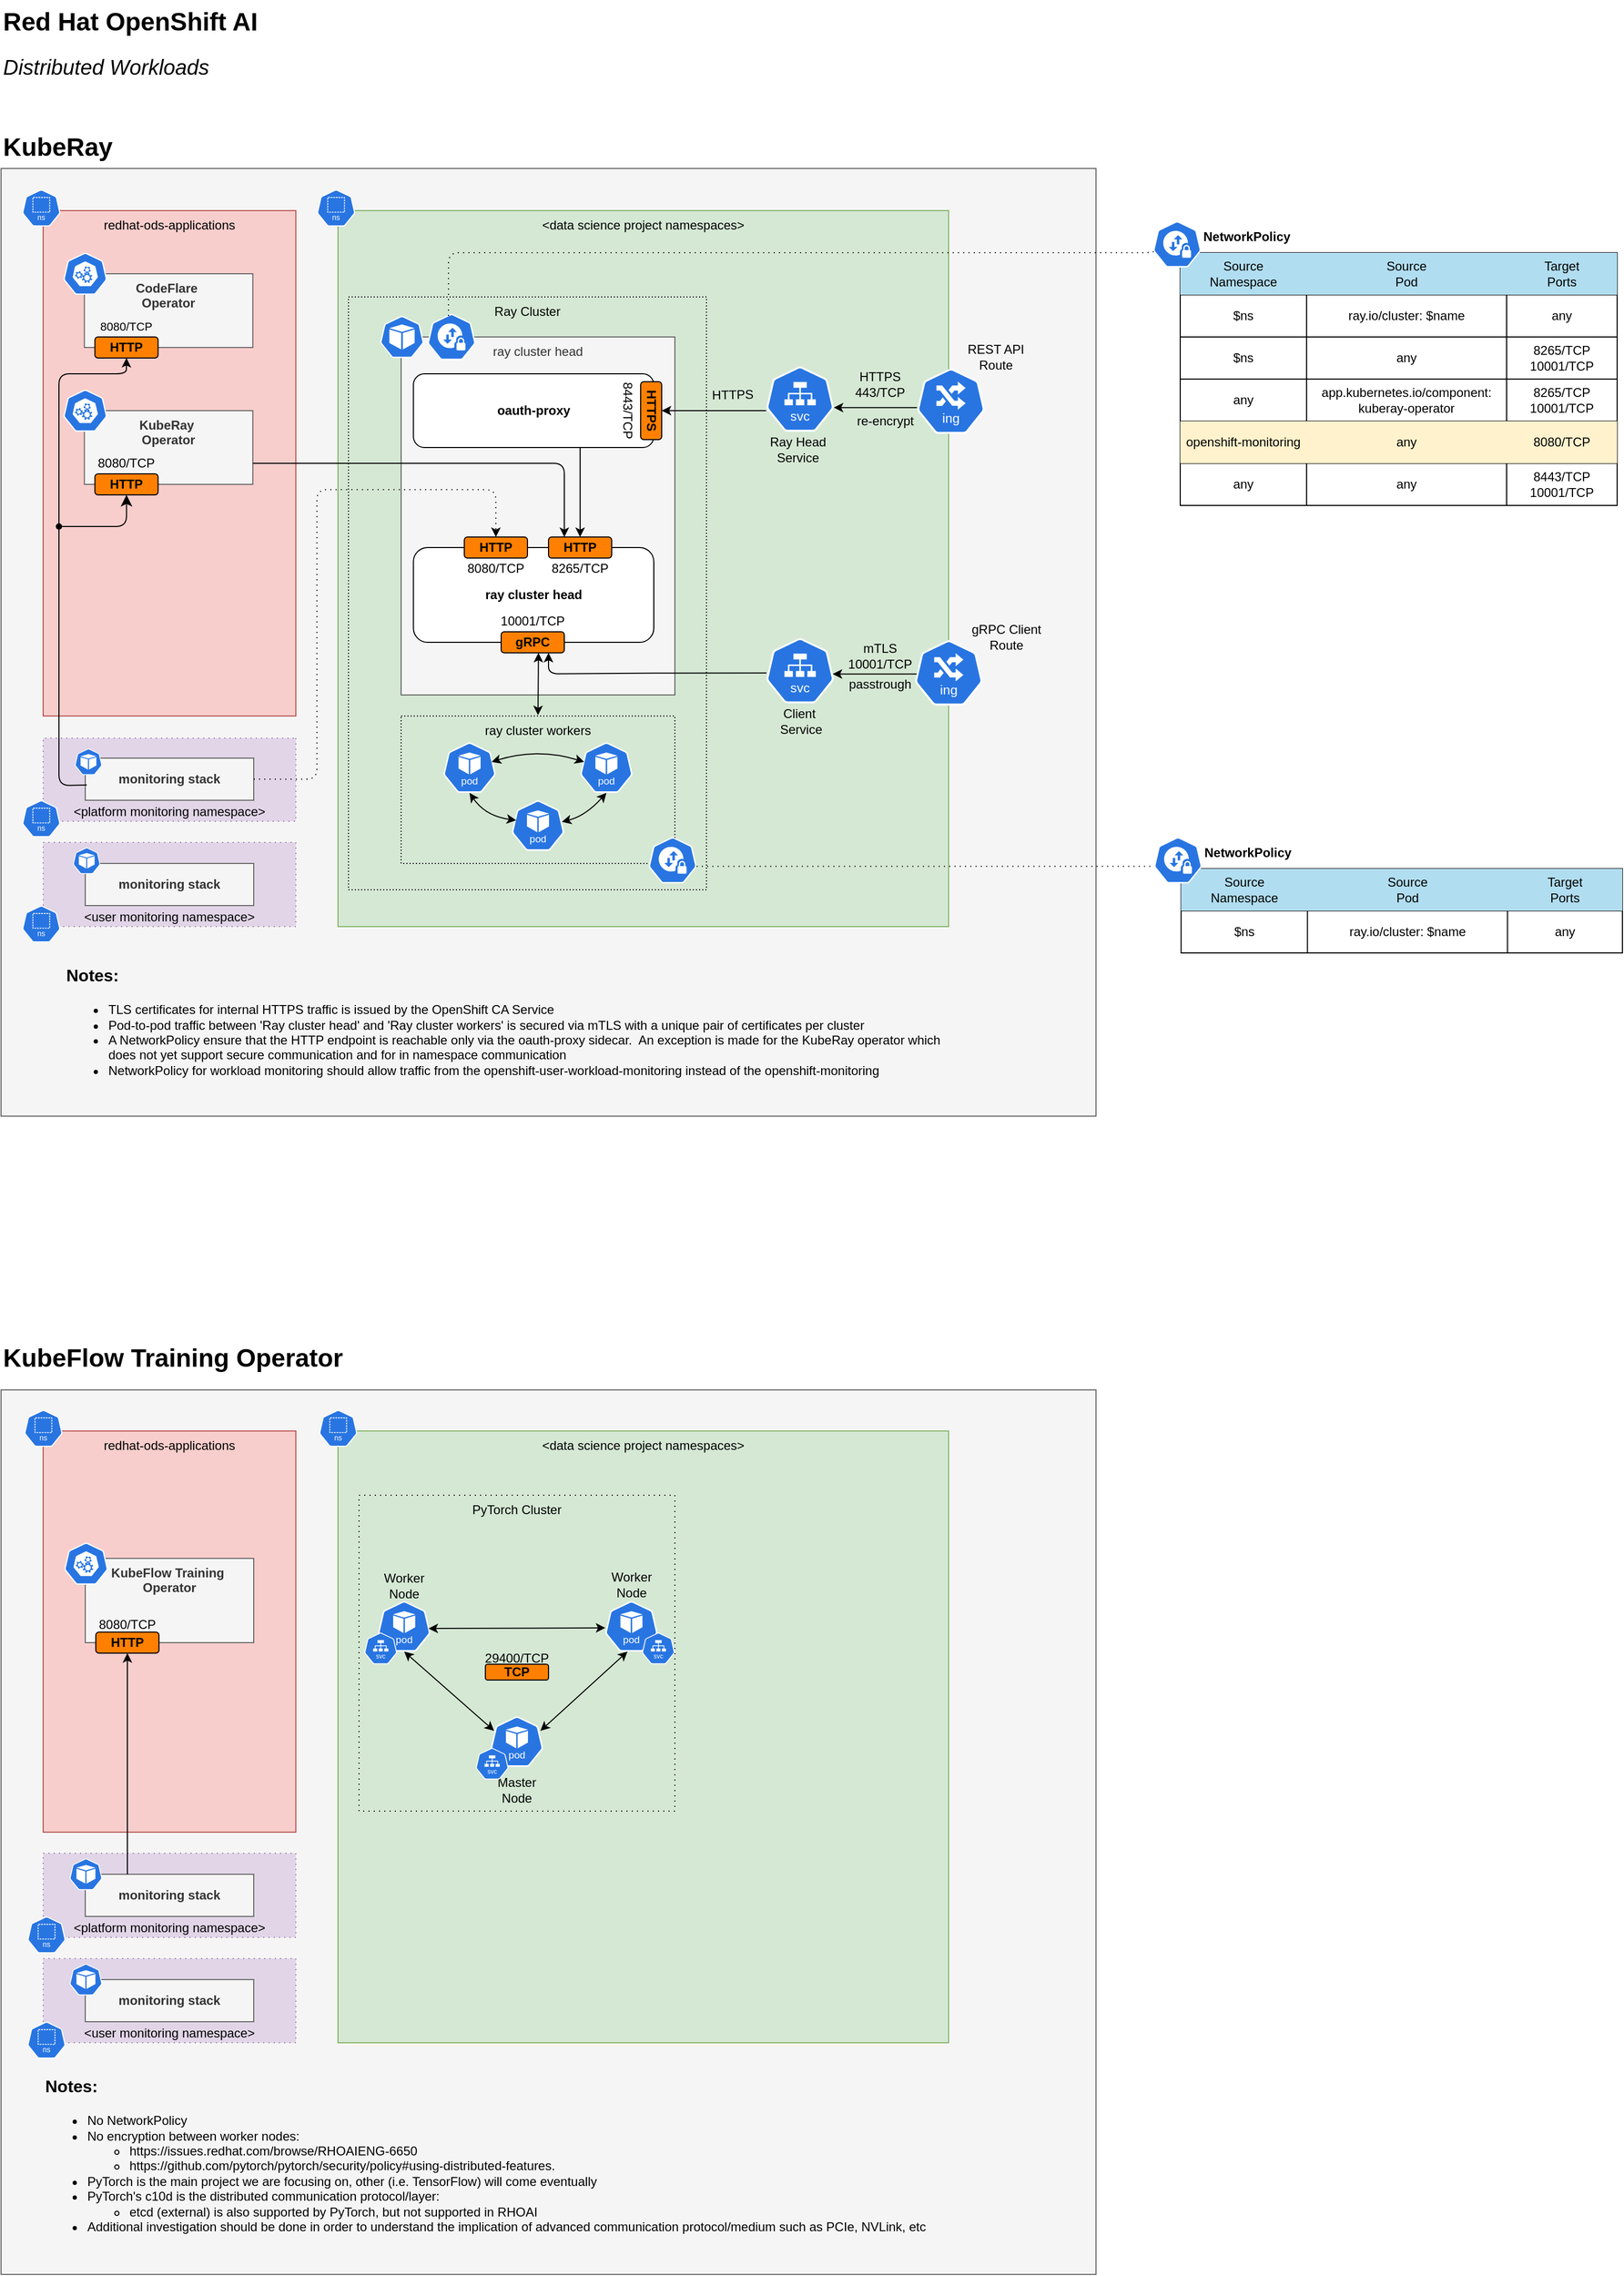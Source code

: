 <mxfile version="24.8.4" pages="8">
  <diagram name="Distributed Workloads" id="VgraZoPwVH56O-BBGjWW">
    <mxGraphModel grid="1" page="0" gridSize="5" guides="1" tooltips="1" connect="1" arrows="1" fold="1" pageScale="1" pageWidth="827" pageHeight="1169" math="0" shadow="0">
      <root>
        <mxCell id="0" />
        <mxCell id="1" visible="0" parent="0" />
        <mxCell id="jS_I2wIxu3t7jiE5Ws6p-1" parent="0" />
        <mxCell id="jS_I2wIxu3t7jiE5Ws6p-2" value="" style="rounded=0;whiteSpace=wrap;html=1;fillColor=#f5f5f5;fontColor=#333333;strokeColor=#666666;container=0;" vertex="1" parent="jS_I2wIxu3t7jiE5Ws6p-1">
          <mxGeometry x="40" y="200" width="1040" height="900" as="geometry" />
        </mxCell>
        <mxCell id="jS_I2wIxu3t7jiE5Ws6p-3" value="&lt;h1 style=&quot;margin-top: 0px;&quot;&gt;&lt;span style=&quot;background-color: initial;&quot;&gt;Red Hat OpenShift AI&amp;nbsp;&lt;/span&gt;&lt;/h1&gt;&lt;div&gt;&lt;span style=&quot;background-color: initial;&quot;&gt;&lt;font style=&quot;font-size: 20px;&quot;&gt;&lt;i&gt;Distributed Workloads&lt;/i&gt;&lt;/font&gt;&lt;/span&gt;&lt;/div&gt;" style="text;html=1;whiteSpace=wrap;overflow=hidden;rounded=0;container=0;" vertex="1" parent="jS_I2wIxu3t7jiE5Ws6p-1">
          <mxGeometry x="40" y="40" width="910" height="80" as="geometry" />
        </mxCell>
        <mxCell id="jS_I2wIxu3t7jiE5Ws6p-4" value="&lt;font style=&quot;font-size: 24px;&quot;&gt;&lt;b&gt;KubeRay&lt;/b&gt;&lt;/font&gt;" style="text;html=1;align=left;verticalAlign=middle;whiteSpace=wrap;rounded=0;" vertex="1" parent="jS_I2wIxu3t7jiE5Ws6p-1">
          <mxGeometry x="40" y="160" width="80" height="40" as="geometry" />
        </mxCell>
        <mxCell id="jS_I2wIxu3t7jiE5Ws6p-5" value="" style="rounded=0;whiteSpace=wrap;html=1;fillColor=#f5f5f5;fontColor=#333333;strokeColor=#666666;container=0;" vertex="1" parent="jS_I2wIxu3t7jiE5Ws6p-1">
          <mxGeometry x="40" y="1360" width="1040" height="840" as="geometry" />
        </mxCell>
        <mxCell id="jS_I2wIxu3t7jiE5Ws6p-6" value="&lt;b&gt;HTTP&lt;/b&gt;" style="rounded=1;whiteSpace=wrap;html=1;rotation=0;fillColor=#FF8000;strokeColor=#000000;direction=west;" vertex="1" parent="jS_I2wIxu3t7jiE5Ws6p-1">
          <mxGeometry x="485" y="555" width="60" height="20" as="geometry" />
        </mxCell>
        <mxCell id="jS_I2wIxu3t7jiE5Ws6p-141" value="&lt;font style=&quot;font-size: 24px;&quot;&gt;&lt;b&gt;KubeFlow Training Operator&lt;/b&gt;&lt;/font&gt;" style="text;html=1;align=left;verticalAlign=middle;whiteSpace=wrap;rounded=0;" vertex="1" parent="jS_I2wIxu3t7jiE5Ws6p-1">
          <mxGeometry x="40" y="1310" width="520" height="40" as="geometry" />
        </mxCell>
        <object label="Groups" id="jS_I2wIxu3t7jiE5Ws6p-7">
          <mxCell parent="0" />
        </object>
        <mxCell id="jS_I2wIxu3t7jiE5Ws6p-8" value="redhat-ods-applications" style="rounded=0;whiteSpace=wrap;html=1;fillColor=#f8cecc;strokeColor=#b85450;verticalAlign=top;" vertex="1" parent="jS_I2wIxu3t7jiE5Ws6p-7">
          <mxGeometry x="80" y="240" width="240" height="480" as="geometry" />
        </mxCell>
        <mxCell id="jS_I2wIxu3t7jiE5Ws6p-9" value="" style="aspect=fixed;html=1;dashed=0;whitespace=wrap;verticalLabelPosition=bottom;verticalAlign=top;fillColor=#2875E2;strokeColor=#ffffff;points=[[0.005,0.63,0],[0.1,0.2,0],[0.9,0.2,0],[0.5,0,0],[0.995,0.63,0],[0.72,0.99,0],[0.5,1,0],[0.28,0.99,0]];shape=mxgraph.kubernetes.icon2;kubernetesLabel=1;prIcon=ns;" vertex="1" parent="jS_I2wIxu3t7jiE5Ws6p-7">
          <mxGeometry x="60" y="220" width="36.46" height="35" as="geometry" />
        </mxCell>
        <mxCell id="jS_I2wIxu3t7jiE5Ws6p-10" value="&amp;lt;platform monitoring namespace&amp;gt;" style="rounded=0;whiteSpace=wrap;html=1;fillColor=#e1d5e7;strokeColor=#9673a6;verticalAlign=bottom;direction=south;dashed=1;dashPattern=1 4;" vertex="1" parent="jS_I2wIxu3t7jiE5Ws6p-7">
          <mxGeometry x="80" y="741" width="240" height="79" as="geometry" />
        </mxCell>
        <mxCell id="jS_I2wIxu3t7jiE5Ws6p-11" value="&lt;span style=&quot;text-wrap: nowrap;&quot;&gt;&amp;lt;data science project namespaces&amp;gt;&lt;/span&gt;" style="rounded=0;whiteSpace=wrap;html=1;fillColor=#d5e8d4;strokeColor=#82b366;verticalAlign=top;" vertex="1" parent="jS_I2wIxu3t7jiE5Ws6p-7">
          <mxGeometry x="360" y="240" width="580" height="680" as="geometry" />
        </mxCell>
        <mxCell id="jS_I2wIxu3t7jiE5Ws6p-12" value="" style="aspect=fixed;html=1;dashed=0;whitespace=wrap;verticalLabelPosition=bottom;verticalAlign=top;fillColor=#2875E2;strokeColor=#ffffff;points=[[0.005,0.63,0],[0.1,0.2,0],[0.9,0.2,0],[0.5,0,0],[0.995,0.63,0],[0.72,0.99,0],[0.5,1,0],[0.28,0.99,0]];shape=mxgraph.kubernetes.icon2;kubernetesLabel=1;prIcon=ns;" vertex="1" parent="jS_I2wIxu3t7jiE5Ws6p-7">
          <mxGeometry x="60" y="800" width="36.46" height="35" as="geometry" />
        </mxCell>
        <mxCell id="jS_I2wIxu3t7jiE5Ws6p-13" value="" style="aspect=fixed;html=1;dashed=0;whitespace=wrap;verticalLabelPosition=bottom;verticalAlign=top;fillColor=#2875E2;strokeColor=#ffffff;points=[[0.005,0.63,0],[0.1,0.2,0],[0.9,0.2,0],[0.5,0,0],[0.995,0.63,0],[0.72,0.99,0],[0.5,1,0],[0.28,0.99,0]];shape=mxgraph.kubernetes.icon2;kubernetesLabel=1;prIcon=ns;" vertex="1" parent="jS_I2wIxu3t7jiE5Ws6p-7">
          <mxGeometry x="340" y="220" width="36.46" height="35" as="geometry" />
        </mxCell>
        <mxCell id="jS_I2wIxu3t7jiE5Ws6p-14" value="redhat-ods-applications" style="rounded=0;whiteSpace=wrap;html=1;fillColor=#f8cecc;strokeColor=#b85450;verticalAlign=top;" vertex="1" parent="jS_I2wIxu3t7jiE5Ws6p-7">
          <mxGeometry x="80" y="1399" width="240" height="381" as="geometry" />
        </mxCell>
        <mxCell id="jS_I2wIxu3t7jiE5Ws6p-15" value="" style="aspect=fixed;html=1;dashed=0;whitespace=wrap;verticalLabelPosition=bottom;verticalAlign=top;fillColor=#2875E2;strokeColor=#ffffff;points=[[0.005,0.63,0],[0.1,0.2,0],[0.9,0.2,0],[0.5,0,0],[0.995,0.63,0],[0.72,0.99,0],[0.5,1,0],[0.28,0.99,0]];shape=mxgraph.kubernetes.icon2;kubernetesLabel=1;prIcon=ns;" vertex="1" parent="jS_I2wIxu3t7jiE5Ws6p-7">
          <mxGeometry x="62" y="1379" width="36.46" height="35" as="geometry" />
        </mxCell>
        <mxCell id="jS_I2wIxu3t7jiE5Ws6p-16" value="&lt;span style=&quot;text-wrap: nowrap;&quot;&gt;&amp;lt;data science project namespaces&amp;gt;&lt;/span&gt;" style="rounded=0;whiteSpace=wrap;html=1;fillColor=#d5e8d4;strokeColor=#82b366;verticalAlign=top;" vertex="1" parent="jS_I2wIxu3t7jiE5Ws6p-7">
          <mxGeometry x="360" y="1399" width="580" height="581" as="geometry" />
        </mxCell>
        <mxCell id="jS_I2wIxu3t7jiE5Ws6p-17" value="" style="aspect=fixed;html=1;dashed=0;whitespace=wrap;verticalLabelPosition=bottom;verticalAlign=top;fillColor=#2875E2;strokeColor=#ffffff;points=[[0.005,0.63,0],[0.1,0.2,0],[0.9,0.2,0],[0.5,0,0],[0.995,0.63,0],[0.72,0.99,0],[0.5,1,0],[0.28,0.99,0]];shape=mxgraph.kubernetes.icon2;kubernetesLabel=1;prIcon=ns;" vertex="1" parent="jS_I2wIxu3t7jiE5Ws6p-7">
          <mxGeometry x="342" y="1379" width="36.46" height="35" as="geometry" />
        </mxCell>
        <mxCell id="jS_I2wIxu3t7jiE5Ws6p-18" value="&amp;lt;platform monitoring namespace&amp;gt;" style="rounded=0;whiteSpace=wrap;html=1;fillColor=#e1d5e7;strokeColor=#9673a6;verticalAlign=bottom;direction=south;dashed=1;dashPattern=1 4;" vertex="1" parent="jS_I2wIxu3t7jiE5Ws6p-7">
          <mxGeometry x="80" y="1800" width="240" height="80" as="geometry" />
        </mxCell>
        <mxCell id="jS_I2wIxu3t7jiE5Ws6p-19" value="" style="aspect=fixed;html=1;dashed=0;whitespace=wrap;verticalLabelPosition=bottom;verticalAlign=top;fillColor=#2875E2;strokeColor=#ffffff;points=[[0.005,0.63,0],[0.1,0.2,0],[0.9,0.2,0],[0.5,0,0],[0.995,0.63,0],[0.72,0.99,0],[0.5,1,0],[0.28,0.99,0]];shape=mxgraph.kubernetes.icon2;kubernetesLabel=1;prIcon=ns;" vertex="1" parent="jS_I2wIxu3t7jiE5Ws6p-7">
          <mxGeometry x="65" y="1860" width="36.46" height="35" as="geometry" />
        </mxCell>
        <mxCell id="nUQ8NRPIMO4TA7TGJHU4-1" value="&amp;lt;user monitoring namespace&amp;gt;" style="rounded=0;whiteSpace=wrap;html=1;fillColor=#e1d5e7;strokeColor=#9673a6;verticalAlign=bottom;direction=south;dashed=1;dashPattern=1 4;" vertex="1" parent="jS_I2wIxu3t7jiE5Ws6p-7">
          <mxGeometry x="80" y="840" width="240" height="80" as="geometry" />
        </mxCell>
        <mxCell id="nUQ8NRPIMO4TA7TGJHU4-2" value="" style="aspect=fixed;html=1;dashed=0;whitespace=wrap;verticalLabelPosition=bottom;verticalAlign=top;fillColor=#2875E2;strokeColor=#ffffff;points=[[0.005,0.63,0],[0.1,0.2,0],[0.9,0.2,0],[0.5,0,0],[0.995,0.63,0],[0.72,0.99,0],[0.5,1,0],[0.28,0.99,0]];shape=mxgraph.kubernetes.icon2;kubernetesLabel=1;prIcon=ns;" vertex="1" parent="jS_I2wIxu3t7jiE5Ws6p-7">
          <mxGeometry x="60" y="900" width="36.46" height="35" as="geometry" />
        </mxCell>
        <mxCell id="nUQ8NRPIMO4TA7TGJHU4-18" value="&amp;lt;user monitoring namespace&amp;gt;" style="rounded=0;whiteSpace=wrap;html=1;fillColor=#e1d5e7;strokeColor=#9673a6;verticalAlign=bottom;direction=south;dashed=1;dashPattern=1 4;" vertex="1" parent="jS_I2wIxu3t7jiE5Ws6p-7">
          <mxGeometry x="80" y="1900" width="240" height="80" as="geometry" />
        </mxCell>
        <mxCell id="nUQ8NRPIMO4TA7TGJHU4-19" value="" style="aspect=fixed;html=1;dashed=0;whitespace=wrap;verticalLabelPosition=bottom;verticalAlign=top;fillColor=#2875E2;strokeColor=#ffffff;points=[[0.005,0.63,0],[0.1,0.2,0],[0.9,0.2,0],[0.5,0,0],[0.995,0.63,0],[0.72,0.99,0],[0.5,1,0],[0.28,0.99,0]];shape=mxgraph.kubernetes.icon2;kubernetesLabel=1;prIcon=ns;" vertex="1" parent="jS_I2wIxu3t7jiE5Ws6p-7">
          <mxGeometry x="65" y="1960" width="36.46" height="35" as="geometry" />
        </mxCell>
        <object label="Components" id="jS_I2wIxu3t7jiE5Ws6p-20">
          <mxCell parent="0" />
        </object>
        <mxCell id="jS_I2wIxu3t7jiE5Ws6p-96" value="PyTorch Cluster" style="rounded=0;whiteSpace=wrap;html=1;fillColor=none;dashed=1;dashPattern=1 4;verticalAlign=top;" vertex="1" parent="jS_I2wIxu3t7jiE5Ws6p-20">
          <mxGeometry x="380" y="1460" width="300" height="300" as="geometry" />
        </mxCell>
        <mxCell id="jS_I2wIxu3t7jiE5Ws6p-21" value="Ray Cluster" style="rounded=0;whiteSpace=wrap;html=1;fillColor=none;dashed=1;dashPattern=1 2;verticalAlign=top;glass=0;shadow=0;" vertex="1" parent="jS_I2wIxu3t7jiE5Ws6p-20">
          <mxGeometry x="370" y="322" width="340" height="563" as="geometry" />
        </mxCell>
        <mxCell id="jS_I2wIxu3t7jiE5Ws6p-22" value="ray cluster workers" style="rounded=0;whiteSpace=wrap;html=1;fillColor=none;dashed=1;dashPattern=1 2;verticalAlign=top;" vertex="1" parent="jS_I2wIxu3t7jiE5Ws6p-20">
          <mxGeometry x="420" y="720" width="260" height="140" as="geometry" />
        </mxCell>
        <mxCell id="jS_I2wIxu3t7jiE5Ws6p-23" value="ray cluster head" style="rounded=0;whiteSpace=wrap;html=1;fillColor=#f5f5f5;fontColor=#333333;strokeColor=#666666;verticalAlign=top;" vertex="1" parent="jS_I2wIxu3t7jiE5Ws6p-20">
          <mxGeometry x="420" y="360" width="260" height="340" as="geometry" />
        </mxCell>
        <mxCell id="jS_I2wIxu3t7jiE5Ws6p-24" value="" style="aspect=fixed;html=1;dashed=0;whitespace=wrap;verticalLabelPosition=bottom;verticalAlign=top;fillColor=#2875E2;strokeColor=#ffffff;points=[[0.005,0.63,0],[0.1,0.2,0],[0.9,0.2,0],[0.5,0,0],[0.995,0.63,0],[0.72,0.99,0],[0.5,1,0],[0.28,0.99,0]];shape=mxgraph.kubernetes.icon2;prIcon=pod;" vertex="1" parent="jS_I2wIxu3t7jiE5Ws6p-20">
          <mxGeometry x="400" y="340" width="41.67" height="40" as="geometry" />
        </mxCell>
        <mxCell id="jS_I2wIxu3t7jiE5Ws6p-25" value="" style="group;" connectable="0" vertex="1" parent="jS_I2wIxu3t7jiE5Ws6p-20">
          <mxGeometry x="99.16" y="410" width="180" height="90" as="geometry" />
        </mxCell>
        <mxCell id="jS_I2wIxu3t7jiE5Ws6p-26" value="&lt;b&gt;KubeRay&amp;nbsp;&lt;/b&gt;&lt;div&gt;&lt;b&gt;Operator&lt;/b&gt;&lt;/div&gt;" style="rounded=0;whiteSpace=wrap;html=1;fillColor=#f5f5f5;fontColor=#333333;strokeColor=#666666;verticalAlign=top;" vertex="1" parent="jS_I2wIxu3t7jiE5Ws6p-25">
          <mxGeometry x="20" y="20" width="160" height="70" as="geometry" />
        </mxCell>
        <mxCell id="jS_I2wIxu3t7jiE5Ws6p-27" value="" style="aspect=fixed;html=1;dashed=0;whitespace=wrap;verticalLabelPosition=bottom;verticalAlign=top;fillColor=#2875E2;strokeColor=#ffffff;points=[[0.005,0.63,0],[0.1,0.2,0],[0.9,0.2,0],[0.5,0,0],[0.995,0.63,0],[0.72,0.99,0],[0.5,1,0],[0.28,0.99,0]];shape=mxgraph.kubernetes.icon2;prIcon=control_plane;container=0;" vertex="1" parent="jS_I2wIxu3t7jiE5Ws6p-25">
          <mxGeometry width="41.66" height="40" as="geometry" />
        </mxCell>
        <mxCell id="jS_I2wIxu3t7jiE5Ws6p-28" value="&lt;b&gt;HTTP&lt;/b&gt;" style="rounded=1;whiteSpace=wrap;html=1;rotation=0;fillColor=#FF8000;strokeColor=#000000;direction=west;" vertex="1" parent="jS_I2wIxu3t7jiE5Ws6p-25">
          <mxGeometry x="30" y="80" width="60" height="20" as="geometry" />
        </mxCell>
        <mxCell id="jS_I2wIxu3t7jiE5Ws6p-29" value="8080/TCP" style="text;html=1;align=center;verticalAlign=middle;whiteSpace=wrap;rounded=0;" vertex="1" parent="jS_I2wIxu3t7jiE5Ws6p-25">
          <mxGeometry x="30" y="60" width="60" height="20" as="geometry" />
        </mxCell>
        <mxCell id="jS_I2wIxu3t7jiE5Ws6p-30" value="" style="group;" connectable="0" vertex="1" parent="jS_I2wIxu3t7jiE5Ws6p-20">
          <mxGeometry x="101.67" y="720" width="178.33" height="80" as="geometry" />
        </mxCell>
        <mxCell id="jS_I2wIxu3t7jiE5Ws6p-31" value="&lt;b&gt;monitoring stack&lt;/b&gt;" style="rounded=0;whiteSpace=wrap;html=1;fillColor=#f5f5f5;fontColor=#333333;strokeColor=#666666;" vertex="1" parent="jS_I2wIxu3t7jiE5Ws6p-30">
          <mxGeometry x="18.33" y="40" width="160" height="40" as="geometry" />
        </mxCell>
        <mxCell id="jS_I2wIxu3t7jiE5Ws6p-32" value="" style="aspect=fixed;html=1;dashed=0;whitespace=wrap;verticalLabelPosition=bottom;verticalAlign=top;fillColor=#2875E2;strokeColor=#ffffff;points=[[0.005,0.63,0],[0.1,0.2,0],[0.9,0.2,0],[0.5,0,0],[0.995,0.63,0],[0.72,0.99,0],[0.5,1,0],[0.28,0.99,0]];shape=mxgraph.kubernetes.icon2;prIcon=pod;container=0;" vertex="1" parent="jS_I2wIxu3t7jiE5Ws6p-30">
          <mxGeometry x="8.33" y="31" width="26.04" height="25" as="geometry" />
        </mxCell>
        <mxCell id="jS_I2wIxu3t7jiE5Ws6p-33" value="&lt;b&gt;oauth-proxy&lt;/b&gt;" style="shape=label;whiteSpace=wrap;html=1;backgroundOutline=1;rounded=1;" vertex="1" parent="jS_I2wIxu3t7jiE5Ws6p-20">
          <mxGeometry x="431.67" y="395" width="228.33" height="70" as="geometry" />
        </mxCell>
        <mxCell id="jS_I2wIxu3t7jiE5Ws6p-34" value="&lt;b&gt;ray cluster head&lt;/b&gt;" style="shape=label;whiteSpace=wrap;html=1;backgroundOutline=1;rounded=1;" vertex="1" parent="jS_I2wIxu3t7jiE5Ws6p-20">
          <mxGeometry x="431.67" y="560" width="228.33" height="90" as="geometry" />
        </mxCell>
        <mxCell id="jS_I2wIxu3t7jiE5Ws6p-35" value="&lt;b&gt;HTTP&lt;/b&gt;" style="rounded=1;whiteSpace=wrap;html=1;rotation=0;fillColor=#FF8000;strokeColor=#000000;direction=west;" vertex="1" parent="jS_I2wIxu3t7jiE5Ws6p-20">
          <mxGeometry x="480" y="550" width="60" height="20" as="geometry" />
        </mxCell>
        <mxCell id="jS_I2wIxu3t7jiE5Ws6p-36" value="" style="edgeStyle=orthogonalEdgeStyle;rounded=1;orthogonalLoop=1;jettySize=auto;html=1;entryX=0.5;entryY=1;entryDx=0;entryDy=0;curved=0;exitX=1;exitY=0.5;exitDx=0;exitDy=0;dashed=1;dashPattern=1 4;" edge="1" parent="jS_I2wIxu3t7jiE5Ws6p-20" source="jS_I2wIxu3t7jiE5Ws6p-31" target="jS_I2wIxu3t7jiE5Ws6p-35">
          <mxGeometry relative="1" as="geometry">
            <mxPoint x="480" y="510" as="targetPoint" />
            <Array as="points">
              <mxPoint x="340" y="780" />
              <mxPoint x="340" y="505" />
              <mxPoint x="510" y="505" />
            </Array>
          </mxGeometry>
        </mxCell>
        <mxCell id="jS_I2wIxu3t7jiE5Ws6p-37" value="&lt;b&gt;HTTP&lt;/b&gt;" style="rounded=1;whiteSpace=wrap;html=1;rotation=0;fillColor=#FF8000;strokeColor=#000000;direction=west;" vertex="1" parent="jS_I2wIxu3t7jiE5Ws6p-20">
          <mxGeometry x="560" y="550" width="60" height="20" as="geometry" />
        </mxCell>
        <mxCell id="jS_I2wIxu3t7jiE5Ws6p-38" value="&lt;b&gt;gRPC&lt;/b&gt;" style="rounded=1;whiteSpace=wrap;html=1;rotation=0;fillColor=#FF8000;strokeColor=#000000;direction=west;" vertex="1" parent="jS_I2wIxu3t7jiE5Ws6p-20">
          <mxGeometry x="515" y="640" width="60" height="20" as="geometry" />
        </mxCell>
        <mxCell id="jS_I2wIxu3t7jiE5Ws6p-39" value="&lt;b&gt;HTTPS&lt;/b&gt;" style="rounded=1;whiteSpace=wrap;html=1;rotation=90;fillColor=#FF8000;strokeColor=#000000;direction=west;" vertex="1" parent="jS_I2wIxu3t7jiE5Ws6p-20">
          <mxGeometry x="630" y="420" width="55" height="20" as="geometry" />
        </mxCell>
        <mxCell id="jS_I2wIxu3t7jiE5Ws6p-40" value="" style="edgeStyle=orthogonalEdgeStyle;rounded=1;orthogonalLoop=1;jettySize=auto;html=1;entryX=0.25;entryY=0;entryDx=0;entryDy=0;exitX=0.005;exitY=0.535;exitDx=0;exitDy=0;exitPerimeter=0;curved=0;" edge="1" parent="jS_I2wIxu3t7jiE5Ws6p-20" source="jS_I2wIxu3t7jiE5Ws6p-45" target="jS_I2wIxu3t7jiE5Ws6p-38">
          <mxGeometry relative="1" as="geometry">
            <mxPoint x="770" y="680" as="sourcePoint" />
          </mxGeometry>
        </mxCell>
        <mxCell id="jS_I2wIxu3t7jiE5Ws6p-41" value="" style="edgeStyle=orthogonalEdgeStyle;rounded=0;orthogonalLoop=1;jettySize=auto;html=1;entryX=0.979;entryY=0.55;entryDx=0;entryDy=0;entryPerimeter=0;exitX=0.038;exitY=0.518;exitDx=0;exitDy=0;exitPerimeter=0;" edge="1" parent="jS_I2wIxu3t7jiE5Ws6p-20" source="jS_I2wIxu3t7jiE5Ws6p-48" target="jS_I2wIxu3t7jiE5Ws6p-45">
          <mxGeometry relative="1" as="geometry">
            <mxPoint x="910" y="680" as="sourcePoint" />
            <mxPoint x="832.5" y="680" as="targetPoint" />
          </mxGeometry>
        </mxCell>
        <mxCell id="jS_I2wIxu3t7jiE5Ws6p-42" value="Ray Head&lt;br&gt;Service" style="text;html=1;align=center;verticalAlign=middle;whiteSpace=wrap;rounded=0;" vertex="1" parent="jS_I2wIxu3t7jiE5Ws6p-20">
          <mxGeometry x="766.66" y="452" width="60" height="30" as="geometry" />
        </mxCell>
        <mxCell id="jS_I2wIxu3t7jiE5Ws6p-43" value="" style="edgeStyle=orthogonalEdgeStyle;rounded=0;orthogonalLoop=1;jettySize=auto;html=1;" edge="1" parent="jS_I2wIxu3t7jiE5Ws6p-20" source="jS_I2wIxu3t7jiE5Ws6p-44" target="jS_I2wIxu3t7jiE5Ws6p-39">
          <mxGeometry relative="1" as="geometry">
            <Array as="points">
              <mxPoint x="750" y="430" />
              <mxPoint x="750" y="430" />
            </Array>
          </mxGeometry>
        </mxCell>
        <mxCell id="jS_I2wIxu3t7jiE5Ws6p-44" value="" style="aspect=fixed;html=1;dashed=0;whitespace=wrap;verticalLabelPosition=bottom;verticalAlign=top;fillColor=#2875E2;strokeColor=#ffffff;points=[[0.005,0.63,0],[0.1,0.2,0],[0.9,0.2,0],[0.5,0,0],[0.995,0.63,0],[0.72,0.99,0],[0.5,1,0],[0.28,0.99,0]];shape=mxgraph.kubernetes.icon2;kubernetesLabel=1;prIcon=svc;" vertex="1" parent="jS_I2wIxu3t7jiE5Ws6p-20">
          <mxGeometry x="766.66" y="388" width="64.59" height="62" as="geometry" />
        </mxCell>
        <mxCell id="jS_I2wIxu3t7jiE5Ws6p-45" value="" style="aspect=fixed;html=1;dashed=0;whitespace=wrap;verticalLabelPosition=bottom;verticalAlign=top;fillColor=#2875E2;strokeColor=#ffffff;points=[[0.005,0.63,0],[0.1,0.2,0],[0.9,0.2,0],[0.5,0,0],[0.995,0.63,0],[0.72,0.99,0],[0.5,1,0],[0.28,0.99,0]];shape=mxgraph.kubernetes.icon2;kubernetesLabel=1;prIcon=svc;" vertex="1" parent="jS_I2wIxu3t7jiE5Ws6p-20">
          <mxGeometry x="766.66" y="646" width="64.59" height="62" as="geometry" />
        </mxCell>
        <mxCell id="jS_I2wIxu3t7jiE5Ws6p-46" value="" style="edgeStyle=orthogonalEdgeStyle;rounded=0;orthogonalLoop=1;jettySize=auto;html=1;entryX=0.995;entryY=0.63;entryDx=0;entryDy=0;entryPerimeter=0;" edge="1" parent="jS_I2wIxu3t7jiE5Ws6p-20" source="jS_I2wIxu3t7jiE5Ws6p-47" target="jS_I2wIxu3t7jiE5Ws6p-44">
          <mxGeometry relative="1" as="geometry">
            <Array as="points">
              <mxPoint x="872" y="428" />
            </Array>
          </mxGeometry>
        </mxCell>
        <mxCell id="jS_I2wIxu3t7jiE5Ws6p-47" value="" style="aspect=fixed;html=1;dashed=0;whitespace=wrap;verticalLabelPosition=bottom;verticalAlign=top;fillColor=#2875E2;strokeColor=#ffffff;points=[[0.005,0.63,0],[0.1,0.2,0],[0.9,0.2,0],[0.5,0,0],[0.995,0.63,0],[0.72,0.99,0],[0.5,1,0],[0.28,0.99,0]];shape=mxgraph.kubernetes.icon2;kubernetesLabel=1;prIcon=ing;" vertex="1" parent="jS_I2wIxu3t7jiE5Ws6p-20">
          <mxGeometry x="910" y="390" width="64.59" height="62" as="geometry" />
        </mxCell>
        <mxCell id="jS_I2wIxu3t7jiE5Ws6p-48" value="" style="aspect=fixed;html=1;dashed=0;whitespace=wrap;verticalLabelPosition=bottom;verticalAlign=top;fillColor=#2875E2;strokeColor=#ffffff;points=[[0.005,0.63,0],[0.1,0.2,0],[0.9,0.2,0],[0.5,0,0],[0.995,0.63,0],[0.72,0.99,0],[0.5,1,0],[0.28,0.99,0]];shape=mxgraph.kubernetes.icon2;kubernetesLabel=1;prIcon=ing;" vertex="1" parent="jS_I2wIxu3t7jiE5Ws6p-20">
          <mxGeometry x="907.91" y="648" width="64.59" height="62" as="geometry" />
        </mxCell>
        <mxCell id="jS_I2wIxu3t7jiE5Ws6p-49" value="Client&amp;nbsp;&lt;br&gt;Service" style="text;html=1;align=center;verticalAlign=middle;whiteSpace=wrap;rounded=0;" vertex="1" parent="jS_I2wIxu3t7jiE5Ws6p-20">
          <mxGeometry x="770" y="710" width="60" height="30" as="geometry" />
        </mxCell>
        <mxCell id="jS_I2wIxu3t7jiE5Ws6p-50" value="REST API&lt;div&gt;Route&lt;/div&gt;" style="text;html=1;align=center;verticalAlign=middle;whiteSpace=wrap;rounded=0;" vertex="1" parent="jS_I2wIxu3t7jiE5Ws6p-20">
          <mxGeometry x="950" y="364" width="70" height="30" as="geometry" />
        </mxCell>
        <mxCell id="jS_I2wIxu3t7jiE5Ws6p-51" value="gRPC Client&lt;br&gt;Route" style="text;html=1;align=center;verticalAlign=middle;whiteSpace=wrap;rounded=0;" vertex="1" parent="jS_I2wIxu3t7jiE5Ws6p-20">
          <mxGeometry x="960" y="630" width="70" height="30" as="geometry" />
        </mxCell>
        <mxCell id="jS_I2wIxu3t7jiE5Ws6p-52" value="HTTPS&lt;br&gt;443/TCP" style="text;html=1;align=center;verticalAlign=middle;whiteSpace=wrap;rounded=0;" vertex="1" parent="jS_I2wIxu3t7jiE5Ws6p-20">
          <mxGeometry x="845.41" y="390" width="60" height="30" as="geometry" />
        </mxCell>
        <mxCell id="jS_I2wIxu3t7jiE5Ws6p-53" value="re-encrypt" style="text;html=1;align=center;verticalAlign=middle;whiteSpace=wrap;rounded=0;fontSize=12;" vertex="1" parent="jS_I2wIxu3t7jiE5Ws6p-20">
          <mxGeometry x="850" y="430" width="60" height="20" as="geometry" />
        </mxCell>
        <mxCell id="jS_I2wIxu3t7jiE5Ws6p-54" value="mTLS&lt;br&gt;10001/TCP" style="text;html=1;align=center;verticalAlign=middle;whiteSpace=wrap;rounded=0;" vertex="1" parent="jS_I2wIxu3t7jiE5Ws6p-20">
          <mxGeometry x="845.41" y="648" width="60" height="30" as="geometry" />
        </mxCell>
        <mxCell id="jS_I2wIxu3t7jiE5Ws6p-55" value="passtrough" style="text;html=1;align=center;verticalAlign=middle;whiteSpace=wrap;rounded=0;fontSize=12;" vertex="1" parent="jS_I2wIxu3t7jiE5Ws6p-20">
          <mxGeometry x="845.41" y="680" width="60" height="20" as="geometry" />
        </mxCell>
        <mxCell id="jS_I2wIxu3t7jiE5Ws6p-56" value="10001/TCP" style="text;html=1;align=center;verticalAlign=middle;whiteSpace=wrap;rounded=0;" vertex="1" parent="jS_I2wIxu3t7jiE5Ws6p-20">
          <mxGeometry x="515" y="620" width="60" height="20" as="geometry" />
        </mxCell>
        <mxCell id="jS_I2wIxu3t7jiE5Ws6p-57" style="edgeStyle=orthogonalEdgeStyle;rounded=0;orthogonalLoop=1;jettySize=auto;html=1;exitX=0.5;exitY=1;exitDx=0;exitDy=0;" edge="1" parent="jS_I2wIxu3t7jiE5Ws6p-20" source="jS_I2wIxu3t7jiE5Ws6p-56" target="jS_I2wIxu3t7jiE5Ws6p-56">
          <mxGeometry relative="1" as="geometry" />
        </mxCell>
        <mxCell id="jS_I2wIxu3t7jiE5Ws6p-58" value="8080/TCP" style="text;html=1;align=center;verticalAlign=middle;whiteSpace=wrap;rounded=0;" vertex="1" parent="jS_I2wIxu3t7jiE5Ws6p-20">
          <mxGeometry x="480" y="570" width="60" height="20" as="geometry" />
        </mxCell>
        <mxCell id="jS_I2wIxu3t7jiE5Ws6p-59" value="8265/TCP" style="text;html=1;align=center;verticalAlign=middle;whiteSpace=wrap;rounded=0;" vertex="1" parent="jS_I2wIxu3t7jiE5Ws6p-20">
          <mxGeometry x="560" y="570" width="60" height="20" as="geometry" />
        </mxCell>
        <mxCell id="jS_I2wIxu3t7jiE5Ws6p-60" value="HTTPS" style="text;html=1;align=center;verticalAlign=middle;whiteSpace=wrap;rounded=0;rotation=-1;" vertex="1" parent="jS_I2wIxu3t7jiE5Ws6p-20">
          <mxGeometry x="705" y="405" width="60" height="20" as="geometry" />
        </mxCell>
        <mxCell id="jS_I2wIxu3t7jiE5Ws6p-61" value="" style="aspect=fixed;html=1;dashed=0;whitespace=wrap;verticalLabelPosition=bottom;verticalAlign=top;fillColor=#2875E2;strokeColor=#ffffff;points=[[0.005,0.63,0],[0.1,0.2,0],[0.9,0.2,0],[0.5,0,0],[0.995,0.63,0],[0.72,0.99,0],[0.5,1,0],[0.28,0.99,0]];shape=mxgraph.kubernetes.icon2;prIcon=netpol;" vertex="1" parent="jS_I2wIxu3t7jiE5Ws6p-20">
          <mxGeometry x="445" y="338" width="45.83" height="44" as="geometry" />
        </mxCell>
        <mxCell id="jS_I2wIxu3t7jiE5Ws6p-62" value="" style="edgeStyle=orthogonalEdgeStyle;rounded=1;orthogonalLoop=1;jettySize=auto;html=1;entryX=0.75;entryY=1;entryDx=0;entryDy=0;curved=0;" edge="1" parent="jS_I2wIxu3t7jiE5Ws6p-20" source="jS_I2wIxu3t7jiE5Ws6p-26" target="jS_I2wIxu3t7jiE5Ws6p-37">
          <mxGeometry relative="1" as="geometry">
            <Array as="points">
              <mxPoint x="260" y="480" />
              <mxPoint x="575" y="480" />
            </Array>
          </mxGeometry>
        </mxCell>
        <mxCell id="jS_I2wIxu3t7jiE5Ws6p-68" value="" style="aspect=fixed;html=1;dashed=0;whitespace=wrap;verticalLabelPosition=bottom;verticalAlign=top;fillColor=#2875E2;strokeColor=#ffffff;points=[[0.005,0.63,0],[0.1,0.2,0],[0.9,0.2,0],[0.5,0,0],[0.995,0.63,0],[0.72,0.99,0],[0.5,1,0],[0.28,0.99,0]];shape=mxgraph.kubernetes.icon2;prIcon=netpol;" vertex="1" parent="jS_I2wIxu3t7jiE5Ws6p-20">
          <mxGeometry x="655" y="835" width="45.83" height="44" as="geometry" />
        </mxCell>
        <mxCell id="jS_I2wIxu3t7jiE5Ws6p-69" value="" style="aspect=fixed;html=1;dashed=0;whitespace=wrap;verticalLabelPosition=bottom;verticalAlign=top;fillColor=#2875E2;strokeColor=#ffffff;points=[[0.005,0.63,0],[0.1,0.2,0],[0.9,0.2,0],[0.5,0,0],[0.995,0.63,0],[0.72,0.99,0],[0.5,1,0],[0.28,0.99,0]];shape=mxgraph.kubernetes.icon2;kubernetesLabel=1;prIcon=pod;" vertex="1" parent="jS_I2wIxu3t7jiE5Ws6p-20">
          <mxGeometry x="460" y="745" width="50" height="48" as="geometry" />
        </mxCell>
        <mxCell id="jS_I2wIxu3t7jiE5Ws6p-70" value="" style="aspect=fixed;html=1;dashed=0;whitespace=wrap;verticalLabelPosition=bottom;verticalAlign=top;fillColor=#2875E2;strokeColor=#ffffff;points=[[0.005,0.63,0],[0.1,0.2,0],[0.9,0.2,0],[0.5,0,0],[0.995,0.63,0],[0.72,0.99,0],[0.5,1,0],[0.28,0.99,0]];shape=mxgraph.kubernetes.icon2;kubernetesLabel=1;prIcon=pod;" vertex="1" parent="jS_I2wIxu3t7jiE5Ws6p-20">
          <mxGeometry x="525" y="800" width="50" height="48" as="geometry" />
        </mxCell>
        <mxCell id="jS_I2wIxu3t7jiE5Ws6p-71" value="" style="html=1;dashed=0;whitespace=wrap;verticalLabelPosition=bottom;verticalAlign=top;fillColor=#2875E2;strokeColor=#ffffff;points=[[0.005,0.63,0],[0.1,0.2,0],[0.9,0.2,0],[0.5,0,0],[0.995,0.63,0],[0.72,0.99,0],[0.5,1,0],[0.28,0.99,0]];shape=mxgraph.kubernetes.icon2;kubernetesLabel=1;prIcon=pod;" vertex="1" parent="jS_I2wIxu3t7jiE5Ws6p-20">
          <mxGeometry x="590" y="745" width="50" height="48" as="geometry" />
        </mxCell>
        <mxCell id="jS_I2wIxu3t7jiE5Ws6p-72" value="" style="endArrow=classic;startArrow=classic;html=1;rounded=0;entryX=0.5;entryY=1;entryDx=0;entryDy=0;entryPerimeter=0;exitX=0.085;exitY=0.396;exitDx=0;exitDy=0;exitPerimeter=0;curved=1;" edge="1" parent="jS_I2wIxu3t7jiE5Ws6p-20" source="jS_I2wIxu3t7jiE5Ws6p-70" target="jS_I2wIxu3t7jiE5Ws6p-69">
          <mxGeometry width="50" height="50" relative="1" as="geometry">
            <mxPoint x="220" y="980" as="sourcePoint" />
            <mxPoint x="270" y="930" as="targetPoint" />
            <Array as="points">
              <mxPoint x="500" y="815" />
            </Array>
          </mxGeometry>
        </mxCell>
        <mxCell id="jS_I2wIxu3t7jiE5Ws6p-73" value="" style="endArrow=classic;startArrow=classic;html=1;rounded=0;entryX=0.5;entryY=1;entryDx=0;entryDy=0;entryPerimeter=0;exitX=0.953;exitY=0.427;exitDx=0;exitDy=0;exitPerimeter=0;curved=1;" edge="1" parent="jS_I2wIxu3t7jiE5Ws6p-20" source="jS_I2wIxu3t7jiE5Ws6p-70" target="jS_I2wIxu3t7jiE5Ws6p-71">
          <mxGeometry width="50" height="50" relative="1" as="geometry">
            <mxPoint x="520" y="965" as="sourcePoint" />
            <mxPoint x="570" y="915" as="targetPoint" />
            <Array as="points">
              <mxPoint x="595" y="815" />
            </Array>
          </mxGeometry>
        </mxCell>
        <mxCell id="jS_I2wIxu3t7jiE5Ws6p-74" value="" style="endArrow=classic;startArrow=classic;html=1;rounded=0;entryX=0.078;entryY=0.388;entryDx=0;entryDy=0;entryPerimeter=0;curved=1;exitX=0.918;exitY=0.387;exitDx=0;exitDy=0;exitPerimeter=0;" edge="1" parent="jS_I2wIxu3t7jiE5Ws6p-20" source="jS_I2wIxu3t7jiE5Ws6p-69" target="jS_I2wIxu3t7jiE5Ws6p-71">
          <mxGeometry width="50" height="50" relative="1" as="geometry">
            <mxPoint x="510" y="760" as="sourcePoint" />
            <mxPoint x="550" y="905" as="targetPoint" />
            <Array as="points">
              <mxPoint x="550" y="750" />
            </Array>
          </mxGeometry>
        </mxCell>
        <mxCell id="jS_I2wIxu3t7jiE5Ws6p-75" value="" style="endArrow=classic;startArrow=classic;html=1;rounded=0;entryX=0.5;entryY=0;entryDx=0;entryDy=0;exitX=0.479;exitY=-0.006;exitDx=0;exitDy=0;exitPerimeter=0;" edge="1" parent="jS_I2wIxu3t7jiE5Ws6p-20">
          <mxGeometry width="50" height="50" relative="1" as="geometry">
            <mxPoint x="550" y="719.16" as="sourcePoint" />
            <mxPoint x="550.46" y="660" as="targetPoint" />
          </mxGeometry>
        </mxCell>
        <mxCell id="jS_I2wIxu3t7jiE5Ws6p-76" value="" style="aspect=fixed;html=1;dashed=0;whitespace=wrap;verticalLabelPosition=bottom;verticalAlign=top;fillColor=#2875E2;strokeColor=#ffffff;points=[[0.005,0.63,0],[0.1,0.2,0],[0.9,0.2,0],[0.5,0,0],[0.995,0.63,0],[0.72,0.99,0],[0.5,1,0],[0.28,0.99,0]];shape=mxgraph.kubernetes.icon2;kubernetesLabel=1;prIcon=pod;" vertex="1" parent="jS_I2wIxu3t7jiE5Ws6p-20">
          <mxGeometry x="397.92" y="1560.5" width="50" height="48" as="geometry" />
        </mxCell>
        <mxCell id="jS_I2wIxu3t7jiE5Ws6p-77" value="" style="aspect=fixed;html=1;dashed=0;whitespace=wrap;verticalLabelPosition=bottom;verticalAlign=top;fillColor=#2875E2;strokeColor=#ffffff;points=[[0.005,0.63,0],[0.1,0.2,0],[0.9,0.2,0],[0.5,0,0],[0.995,0.63,0],[0.72,0.99,0],[0.5,1,0],[0.28,0.99,0]];shape=mxgraph.kubernetes.icon2;kubernetesLabel=1;prIcon=pod;" vertex="1" parent="jS_I2wIxu3t7jiE5Ws6p-20">
          <mxGeometry x="505" y="1670" width="50" height="48" as="geometry" />
        </mxCell>
        <mxCell id="jS_I2wIxu3t7jiE5Ws6p-78" value="" style="html=1;dashed=0;whitespace=wrap;verticalLabelPosition=bottom;verticalAlign=top;fillColor=#2875E2;strokeColor=#ffffff;points=[[0.005,0.63,0],[0.1,0.2,0],[0.9,0.2,0],[0.5,0,0],[0.995,0.63,0],[0.72,0.99,0],[0.5,1,0],[0.28,0.99,0]];shape=mxgraph.kubernetes.icon2;kubernetesLabel=1;prIcon=pod;" vertex="1" parent="jS_I2wIxu3t7jiE5Ws6p-20">
          <mxGeometry x="613.75" y="1560.5" width="50" height="48" as="geometry" />
        </mxCell>
        <mxCell id="jS_I2wIxu3t7jiE5Ws6p-82" value="" style="group;" connectable="0" vertex="1" parent="jS_I2wIxu3t7jiE5Ws6p-20">
          <mxGeometry x="100.0" y="1810" width="180" height="80" as="geometry" />
        </mxCell>
        <mxCell id="jS_I2wIxu3t7jiE5Ws6p-83" value="&lt;b&gt;monitoring stack&lt;/b&gt;" style="rounded=0;whiteSpace=wrap;html=1;fillColor=#f5f5f5;fontColor=#333333;strokeColor=#666666;" vertex="1" parent="jS_I2wIxu3t7jiE5Ws6p-82">
          <mxGeometry x="20" y="10" width="160" height="40" as="geometry" />
        </mxCell>
        <mxCell id="jS_I2wIxu3t7jiE5Ws6p-84" value="" style="aspect=fixed;html=1;dashed=0;whitespace=wrap;verticalLabelPosition=bottom;verticalAlign=top;fillColor=#2875E2;strokeColor=#ffffff;points=[[0.005,0.63,0],[0.1,0.2,0],[0.9,0.2,0],[0.5,0,0],[0.995,0.63,0],[0.72,0.99,0],[0.5,1,0],[0.28,0.99,0]];shape=mxgraph.kubernetes.icon2;prIcon=pod;container=0;" vertex="1" parent="jS_I2wIxu3t7jiE5Ws6p-82">
          <mxGeometry x="5" y="-5" width="31.25" height="30" as="geometry" />
        </mxCell>
        <mxCell id="jS_I2wIxu3t7jiE5Ws6p-85" value="" style="group;" connectable="0" vertex="1" parent="jS_I2wIxu3t7jiE5Ws6p-20">
          <mxGeometry x="99.16" y="280" width="180" height="90" as="geometry" />
        </mxCell>
        <mxCell id="jS_I2wIxu3t7jiE5Ws6p-86" value="" style="group;" connectable="0" vertex="1" parent="jS_I2wIxu3t7jiE5Ws6p-85">
          <mxGeometry x="20" y="20" width="160" height="80" as="geometry" />
        </mxCell>
        <mxCell id="jS_I2wIxu3t7jiE5Ws6p-87" value="&lt;b&gt;CodeFlare&amp;nbsp;&lt;/b&gt;&lt;div&gt;&lt;b&gt;Operator&lt;/b&gt;&lt;/div&gt;" style="rounded=0;whiteSpace=wrap;html=1;fillColor=#f5f5f5;fontColor=#333333;strokeColor=#666666;verticalAlign=top;" vertex="1" parent="jS_I2wIxu3t7jiE5Ws6p-86">
          <mxGeometry width="160" height="70" as="geometry" />
        </mxCell>
        <mxCell id="jS_I2wIxu3t7jiE5Ws6p-88" value="&lt;b&gt;HTTP&lt;/b&gt;" style="rounded=1;whiteSpace=wrap;html=1;rotation=0;fillColor=#FF8000;strokeColor=#000000;direction=west;" vertex="1" parent="jS_I2wIxu3t7jiE5Ws6p-86">
          <mxGeometry x="10" y="60" width="60" height="20" as="geometry" />
        </mxCell>
        <mxCell id="jS_I2wIxu3t7jiE5Ws6p-89" value="8080/TCP" style="text;html=1;align=center;verticalAlign=middle;whiteSpace=wrap;rounded=0;fontSize=11;" vertex="1" parent="jS_I2wIxu3t7jiE5Ws6p-86">
          <mxGeometry x="10" y="40" width="60" height="20" as="geometry" />
        </mxCell>
        <mxCell id="jS_I2wIxu3t7jiE5Ws6p-90" value="" style="aspect=fixed;html=1;dashed=0;whitespace=wrap;verticalLabelPosition=bottom;verticalAlign=top;fillColor=#2875E2;strokeColor=#ffffff;points=[[0.005,0.63,0],[0.1,0.2,0],[0.9,0.2,0],[0.5,0,0],[0.995,0.63,0],[0.72,0.99,0],[0.5,1,0],[0.28,0.99,0]];shape=mxgraph.kubernetes.icon2;prIcon=control_plane;container=0;" vertex="1" parent="jS_I2wIxu3t7jiE5Ws6p-85">
          <mxGeometry width="41.66" height="40" as="geometry" />
        </mxCell>
        <mxCell id="jS_I2wIxu3t7jiE5Ws6p-91" value="" style="endArrow=classic;html=1;rounded=1;entryX=0.5;entryY=0;entryDx=0;entryDy=0;exitX=0.009;exitY=0.639;exitDx=0;exitDy=0;exitPerimeter=0;endFill=1;curved=0;" edge="1" parent="jS_I2wIxu3t7jiE5Ws6p-20" source="jS_I2wIxu3t7jiE5Ws6p-31" target="jS_I2wIxu3t7jiE5Ws6p-88">
          <mxGeometry width="50" height="50" relative="1" as="geometry">
            <mxPoint x="-45" y="555" as="sourcePoint" />
            <mxPoint x="5" y="505" as="targetPoint" />
            <Array as="points">
              <mxPoint x="95" y="786" />
              <mxPoint x="95" y="525" />
              <mxPoint x="95" y="395" />
              <mxPoint x="159" y="395" />
            </Array>
          </mxGeometry>
        </mxCell>
        <mxCell id="jS_I2wIxu3t7jiE5Ws6p-92" value="" style="endArrow=classic;html=1;rounded=0;entryX=0.5;entryY=1;entryDx=0;entryDy=0;" edge="1" parent="jS_I2wIxu3t7jiE5Ws6p-20" target="jS_I2wIxu3t7jiE5Ws6p-37">
          <mxGeometry width="50" height="50" relative="1" as="geometry">
            <mxPoint x="590" y="465" as="sourcePoint" />
            <mxPoint x="835" y="530" as="targetPoint" />
          </mxGeometry>
        </mxCell>
        <mxCell id="jS_I2wIxu3t7jiE5Ws6p-93" value="Worker&lt;br&gt;Node" style="text;html=1;align=center;verticalAlign=middle;whiteSpace=wrap;rounded=0;" vertex="1" parent="jS_I2wIxu3t7jiE5Ws6p-20">
          <mxGeometry x="608.75" y="1530" width="60" height="30" as="geometry" />
        </mxCell>
        <mxCell id="jS_I2wIxu3t7jiE5Ws6p-94" value="Master&lt;br&gt;Node" style="text;html=1;align=center;verticalAlign=middle;whiteSpace=wrap;rounded=0;" vertex="1" parent="jS_I2wIxu3t7jiE5Ws6p-20">
          <mxGeometry x="500" y="1725" width="60" height="30" as="geometry" />
        </mxCell>
        <mxCell id="jS_I2wIxu3t7jiE5Ws6p-95" value="Worker&lt;br&gt;Node" style="text;html=1;align=center;verticalAlign=middle;whiteSpace=wrap;rounded=0;" vertex="1" parent="jS_I2wIxu3t7jiE5Ws6p-20">
          <mxGeometry x="392.92" y="1530.5" width="60" height="30" as="geometry" />
        </mxCell>
        <mxCell id="jS_I2wIxu3t7jiE5Ws6p-109" value="" style="edgeStyle=segmentEdgeStyle;endArrow=classic;html=1;curved=0;rounded=1;endSize=8;startSize=8;entryX=0.5;entryY=0;entryDx=0;entryDy=0;" edge="1" parent="jS_I2wIxu3t7jiE5Ws6p-20" source="jS_I2wIxu3t7jiE5Ws6p-110" target="jS_I2wIxu3t7jiE5Ws6p-28">
          <mxGeometry width="50" height="50" relative="1" as="geometry">
            <mxPoint x="-40" y="620" as="sourcePoint" />
            <mxPoint x="10" y="570" as="targetPoint" />
          </mxGeometry>
        </mxCell>
        <mxCell id="jS_I2wIxu3t7jiE5Ws6p-110" value="" style="shape=waypoint;sketch=0;fillStyle=solid;size=6;pointerEvents=1;points=[];fillColor=none;resizable=0;rotatable=0;perimeter=centerPerimeter;snapToPoint=1;" vertex="1" parent="jS_I2wIxu3t7jiE5Ws6p-20">
          <mxGeometry x="85" y="530" width="20" height="20" as="geometry" />
        </mxCell>
        <mxCell id="nUQ8NRPIMO4TA7TGJHU4-5" value="" style="group;" connectable="0" vertex="1" parent="jS_I2wIxu3t7jiE5Ws6p-20">
          <mxGeometry x="100.0" y="840" width="180" height="80" as="geometry" />
        </mxCell>
        <mxCell id="nUQ8NRPIMO4TA7TGJHU4-6" value="&lt;b&gt;monitoring stack&lt;/b&gt;" style="rounded=0;whiteSpace=wrap;html=1;fillColor=#f5f5f5;fontColor=#333333;strokeColor=#666666;" vertex="1" parent="nUQ8NRPIMO4TA7TGJHU4-5">
          <mxGeometry x="20" y="20" width="160" height="40" as="geometry" />
        </mxCell>
        <mxCell id="nUQ8NRPIMO4TA7TGJHU4-7" value="" style="aspect=fixed;html=1;dashed=0;whitespace=wrap;verticalLabelPosition=bottom;verticalAlign=top;fillColor=#2875E2;strokeColor=#ffffff;points=[[0.005,0.63,0],[0.1,0.2,0],[0.9,0.2,0],[0.5,0,0],[0.995,0.63,0],[0.72,0.99,0],[0.5,1,0],[0.28,0.99,0]];shape=mxgraph.kubernetes.icon2;prIcon=pod;container=0;" vertex="1" parent="nUQ8NRPIMO4TA7TGJHU4-5">
          <mxGeometry x="8.33" y="5" width="26.04" height="25" as="geometry" />
        </mxCell>
        <mxCell id="nUQ8NRPIMO4TA7TGJHU4-13" value="" style="group;" connectable="0" vertex="1" parent="jS_I2wIxu3t7jiE5Ws6p-20">
          <mxGeometry x="100" y="1505" width="180" height="95" as="geometry" />
        </mxCell>
        <mxCell id="nUQ8NRPIMO4TA7TGJHU4-14" value="&lt;b&gt;KubeFlow Training&amp;nbsp;&lt;/b&gt;&lt;div&gt;&lt;b&gt;Operator&lt;/b&gt;&lt;/div&gt;" style="rounded=0;whiteSpace=wrap;html=1;fillColor=#f5f5f5;fontColor=#333333;strokeColor=#666666;verticalAlign=top;" vertex="1" parent="nUQ8NRPIMO4TA7TGJHU4-13">
          <mxGeometry x="20" y="15" width="160" height="80" as="geometry" />
        </mxCell>
        <mxCell id="nUQ8NRPIMO4TA7TGJHU4-15" value="" style="aspect=fixed;html=1;dashed=0;whitespace=wrap;verticalLabelPosition=bottom;verticalAlign=top;fillColor=#2875E2;strokeColor=#ffffff;points=[[0.005,0.63,0],[0.1,0.2,0],[0.9,0.2,0],[0.5,0,0],[0.995,0.63,0],[0.72,0.99,0],[0.5,1,0],[0.28,0.99,0]];shape=mxgraph.kubernetes.icon2;prIcon=control_plane;container=0;" vertex="1" parent="nUQ8NRPIMO4TA7TGJHU4-13">
          <mxGeometry width="41.66" height="40" as="geometry" />
        </mxCell>
        <mxCell id="nUQ8NRPIMO4TA7TGJHU4-16" value="&lt;b&gt;HTTP&lt;/b&gt;" style="rounded=1;whiteSpace=wrap;html=1;rotation=0;fillColor=#FF8000;strokeColor=#000000;direction=west;" vertex="1" parent="nUQ8NRPIMO4TA7TGJHU4-13">
          <mxGeometry x="30" y="85" width="60" height="20" as="geometry" />
        </mxCell>
        <mxCell id="nUQ8NRPIMO4TA7TGJHU4-17" value="8080/TCP" style="text;html=1;align=center;verticalAlign=middle;whiteSpace=wrap;rounded=0;" vertex="1" parent="nUQ8NRPIMO4TA7TGJHU4-13">
          <mxGeometry x="30" y="70" width="60" height="15" as="geometry" />
        </mxCell>
        <mxCell id="nUQ8NRPIMO4TA7TGJHU4-20" value="" style="group;" connectable="0" vertex="1" parent="jS_I2wIxu3t7jiE5Ws6p-20">
          <mxGeometry x="100.0" y="1910" width="180" height="80" as="geometry" />
        </mxCell>
        <mxCell id="nUQ8NRPIMO4TA7TGJHU4-21" value="&lt;b&gt;monitoring stack&lt;/b&gt;" style="rounded=0;whiteSpace=wrap;html=1;fillColor=#f5f5f5;fontColor=#333333;strokeColor=#666666;" vertex="1" parent="nUQ8NRPIMO4TA7TGJHU4-20">
          <mxGeometry x="20" y="10" width="160" height="40" as="geometry" />
        </mxCell>
        <mxCell id="nUQ8NRPIMO4TA7TGJHU4-22" value="" style="aspect=fixed;html=1;dashed=0;whitespace=wrap;verticalLabelPosition=bottom;verticalAlign=top;fillColor=#2875E2;strokeColor=#ffffff;points=[[0.005,0.63,0],[0.1,0.2,0],[0.9,0.2,0],[0.5,0,0],[0.995,0.63,0],[0.72,0.99,0],[0.5,1,0],[0.28,0.99,0]];shape=mxgraph.kubernetes.icon2;prIcon=pod;container=0;" vertex="1" parent="nUQ8NRPIMO4TA7TGJHU4-20">
          <mxGeometry x="5" y="-5" width="31.25" height="30" as="geometry" />
        </mxCell>
        <mxCell id="DwhlHr-aLiZ1MgmAQffx-1" value="8443/TCP" style="text;html=1;align=center;verticalAlign=middle;whiteSpace=wrap;rounded=0;rotation=90;" vertex="1" parent="jS_I2wIxu3t7jiE5Ws6p-20">
          <mxGeometry x="605" y="420" width="60" height="20" as="geometry" />
        </mxCell>
        <mxCell id="X_rD2mHLMKO0T-pk9R3N-2" value="" style="aspect=fixed;html=1;dashed=0;whitespace=wrap;verticalLabelPosition=bottom;verticalAlign=top;fillColor=#2875E2;strokeColor=#ffffff;points=[[0.005,0.63,0],[0.1,0.2,0],[0.9,0.2,0],[0.5,0,0],[0.995,0.63,0],[0.72,0.99,0],[0.5,1,0],[0.28,0.99,0]];shape=mxgraph.kubernetes.icon2;kubernetesLabel=1;prIcon=svc;" vertex="1" parent="jS_I2wIxu3t7jiE5Ws6p-20">
          <mxGeometry x="385" y="1590.5" width="31.25" height="30" as="geometry" />
        </mxCell>
        <mxCell id="X_rD2mHLMKO0T-pk9R3N-3" value="" style="aspect=fixed;html=1;dashed=0;whitespace=wrap;verticalLabelPosition=bottom;verticalAlign=top;fillColor=#2875E2;strokeColor=#ffffff;points=[[0.005,0.63,0],[0.1,0.2,0],[0.9,0.2,0],[0.5,0,0],[0.995,0.63,0],[0.72,0.99,0],[0.5,1,0],[0.28,0.99,0]];shape=mxgraph.kubernetes.icon2;kubernetesLabel=1;prIcon=svc;" vertex="1" parent="jS_I2wIxu3t7jiE5Ws6p-20">
          <mxGeometry x="490.83" y="1700" width="31.25" height="30" as="geometry" />
        </mxCell>
        <mxCell id="X_rD2mHLMKO0T-pk9R3N-4" value="" style="aspect=fixed;html=1;dashed=0;whitespace=wrap;verticalLabelPosition=bottom;verticalAlign=top;fillColor=#2875E2;strokeColor=#ffffff;points=[[0.005,0.63,0],[0.1,0.2,0],[0.9,0.2,0],[0.5,0,0],[0.995,0.63,0],[0.72,0.99,0],[0.5,1,0],[0.28,0.99,0]];shape=mxgraph.kubernetes.icon2;kubernetesLabel=1;prIcon=svc;" vertex="1" parent="jS_I2wIxu3t7jiE5Ws6p-20">
          <mxGeometry x="648.75" y="1590.5" width="31.25" height="30" as="geometry" />
        </mxCell>
        <mxCell id="9rSaFVUTSRdDCYw7FtG1-2" value="&lt;b&gt;TCP&lt;/b&gt;" style="rounded=1;whiteSpace=wrap;html=1;rotation=0;fillColor=#FF8000;strokeColor=#000000;direction=west;" vertex="1" parent="jS_I2wIxu3t7jiE5Ws6p-20">
          <mxGeometry x="500" y="1620.5" width="60" height="15" as="geometry" />
        </mxCell>
        <mxCell id="9rSaFVUTSRdDCYw7FtG1-4" value="29400/TCP" style="text;html=1;align=center;verticalAlign=middle;whiteSpace=wrap;rounded=0;" vertex="1" parent="jS_I2wIxu3t7jiE5Ws6p-20">
          <mxGeometry x="500" y="1605" width="60" height="20" as="geometry" />
        </mxCell>
        <mxCell id="9rSaFVUTSRdDCYw7FtG1-5" value="" style="endArrow=classic;startArrow=classic;html=1;rounded=0;entryX=0.5;entryY=1;entryDx=0;entryDy=0;entryPerimeter=0;exitX=0.066;exitY=0.286;exitDx=0;exitDy=0;exitPerimeter=0;" edge="1" parent="jS_I2wIxu3t7jiE5Ws6p-20" source="jS_I2wIxu3t7jiE5Ws6p-77" target="jS_I2wIxu3t7jiE5Ws6p-76">
          <mxGeometry width="50" height="50" relative="1" as="geometry">
            <mxPoint x="255" y="1730" as="sourcePoint" />
            <mxPoint x="305" y="1680" as="targetPoint" />
          </mxGeometry>
        </mxCell>
        <mxCell id="9rSaFVUTSRdDCYw7FtG1-6" value="" style="endArrow=classic;startArrow=classic;html=1;rounded=0;exitX=0.946;exitY=0.286;exitDx=0;exitDy=0;exitPerimeter=0;" edge="1" parent="jS_I2wIxu3t7jiE5Ws6p-20" source="jS_I2wIxu3t7jiE5Ws6p-77">
          <mxGeometry width="50" height="50" relative="1" as="geometry">
            <mxPoint x="585" y="1658.5" as="sourcePoint" />
            <mxPoint x="635" y="1608.5" as="targetPoint" />
          </mxGeometry>
        </mxCell>
        <mxCell id="9rSaFVUTSRdDCYw7FtG1-7" value="" style="endArrow=classic;startArrow=classic;html=1;rounded=0;exitX=0.962;exitY=0.543;exitDx=0;exitDy=0;exitPerimeter=0;entryX=0.005;entryY=0.531;entryDx=0;entryDy=0;entryPerimeter=0;" edge="1" parent="jS_I2wIxu3t7jiE5Ws6p-20" source="jS_I2wIxu3t7jiE5Ws6p-76" target="jS_I2wIxu3t7jiE5Ws6p-78">
          <mxGeometry width="50" height="50" relative="1" as="geometry">
            <mxPoint x="505" y="1845" as="sourcePoint" />
            <mxPoint x="555" y="1795" as="targetPoint" />
          </mxGeometry>
        </mxCell>
        <mxCell id="9rSaFVUTSRdDCYw7FtG1-8" value="" style="endArrow=classic;html=1;rounded=0;entryX=0.5;entryY=0;entryDx=0;entryDy=0;exitX=0.25;exitY=0;exitDx=0;exitDy=0;" edge="1" parent="jS_I2wIxu3t7jiE5Ws6p-20" source="jS_I2wIxu3t7jiE5Ws6p-83" target="nUQ8NRPIMO4TA7TGJHU4-16">
          <mxGeometry width="50" height="50" relative="1" as="geometry">
            <mxPoint y="1720" as="sourcePoint" />
            <mxPoint x="50" y="1670" as="targetPoint" />
          </mxGeometry>
        </mxCell>
        <mxCell id="jS_I2wIxu3t7jiE5Ws6p-111" value="Notes" parent="0" />
        <mxCell id="jS_I2wIxu3t7jiE5Ws6p-112" value="&lt;h1 style=&quot;margin-top: 0px; font-size: 16px;&quot;&gt;&lt;font style=&quot;font-size: 16px;&quot;&gt;Notes:&lt;/font&gt;&lt;/h1&gt;&lt;p style=&quot;font-size: 16px;&quot;&gt;&lt;/p&gt;&lt;ul&gt;&lt;li&gt;TLS certificates for internal HTTPS traffic is issued by the OpenShift CA Service&lt;/li&gt;&lt;li&gt;Pod-to-pod traffic between &#39;Ray cluster head&#39; and &#39;Ray cluster workers&#39; is secured via mTLS with a unique pair of certificates per cluster&lt;/li&gt;&lt;li&gt;A NetworkPolicy ensure that the HTTP endpoint is reachable only via the oauth-proxy sidecar.&amp;nbsp; An exception is made for the KubeRay operator which does not yet support secure communication and for in namespace communication&lt;br&gt;&lt;/li&gt;&lt;li&gt;NetworkPolicy for workload monitoring should allow traffic from the&amp;nbsp;openshift-user-workload-monitoring instead of the openshift-monitoring&lt;/li&gt;&lt;/ul&gt;&lt;p&gt;&lt;/p&gt;" style="text;html=1;whiteSpace=wrap;overflow=hidden;rounded=0;" vertex="1" parent="jS_I2wIxu3t7jiE5Ws6p-111">
          <mxGeometry x="100" y="950" width="860" height="130" as="geometry" />
        </mxCell>
        <mxCell id="jS_I2wIxu3t7jiE5Ws6p-113" value="" style="shape=table;startSize=0;container=1;collapsible=0;childLayout=tableLayout;swimlaneHead=1;" vertex="1" parent="jS_I2wIxu3t7jiE5Ws6p-111">
          <mxGeometry x="1160" y="280" width="415" height="240" as="geometry" />
        </mxCell>
        <mxCell id="jS_I2wIxu3t7jiE5Ws6p-114" style="shape=tableRow;horizontal=0;startSize=0;swimlaneHead=0;swimlaneBody=0;strokeColor=#000000;top=0;left=0;bottom=0;right=0;collapsible=0;dropTarget=0;fillColor=#b1ddf0;points=[[0,0.5],[1,0.5]];portConstraint=eastwest;align=left;perimeterSpacing=1;" vertex="1" parent="jS_I2wIxu3t7jiE5Ws6p-113">
          <mxGeometry width="415" height="40" as="geometry" />
        </mxCell>
        <mxCell id="jS_I2wIxu3t7jiE5Ws6p-115" value="Source&lt;br&gt;Namespace" style="shape=partialRectangle;html=1;whiteSpace=wrap;connectable=0;strokeColor=inherit;overflow=hidden;fillColor=none;top=0;left=0;bottom=0;right=0;pointerEvents=1;" vertex="1" parent="jS_I2wIxu3t7jiE5Ws6p-114">
          <mxGeometry width="120" height="40" as="geometry">
            <mxRectangle width="120" height="40" as="alternateBounds" />
          </mxGeometry>
        </mxCell>
        <mxCell id="jS_I2wIxu3t7jiE5Ws6p-116" value="Source&lt;br&gt;Pod" style="shape=partialRectangle;html=1;whiteSpace=wrap;connectable=0;strokeColor=inherit;overflow=hidden;fillColor=none;top=0;left=0;bottom=0;right=0;pointerEvents=1;" vertex="1" parent="jS_I2wIxu3t7jiE5Ws6p-114">
          <mxGeometry x="120" width="190" height="40" as="geometry">
            <mxRectangle width="190" height="40" as="alternateBounds" />
          </mxGeometry>
        </mxCell>
        <mxCell id="jS_I2wIxu3t7jiE5Ws6p-117" value="Target&lt;br&gt;Ports" style="shape=partialRectangle;html=1;whiteSpace=wrap;connectable=0;strokeColor=inherit;overflow=hidden;fillColor=none;top=0;left=0;bottom=0;right=0;pointerEvents=1;" vertex="1" parent="jS_I2wIxu3t7jiE5Ws6p-114">
          <mxGeometry x="310" width="105" height="40" as="geometry">
            <mxRectangle width="105" height="40" as="alternateBounds" />
          </mxGeometry>
        </mxCell>
        <mxCell id="jS_I2wIxu3t7jiE5Ws6p-118" value="" style="shape=tableRow;horizontal=0;startSize=0;swimlaneHead=0;swimlaneBody=0;strokeColor=inherit;top=0;left=0;bottom=0;right=0;collapsible=0;dropTarget=0;fillColor=none;points=[[0,0.5],[1,0.5]];portConstraint=eastwest;align=left;" vertex="1" parent="jS_I2wIxu3t7jiE5Ws6p-113">
          <mxGeometry y="40" width="415" height="40" as="geometry" />
        </mxCell>
        <mxCell id="jS_I2wIxu3t7jiE5Ws6p-119" value="$ns" style="shape=partialRectangle;html=1;whiteSpace=wrap;connectable=0;strokeColor=inherit;overflow=hidden;fillColor=none;top=0;left=0;bottom=0;right=0;pointerEvents=1;align=center;" vertex="1" parent="jS_I2wIxu3t7jiE5Ws6p-118">
          <mxGeometry width="120" height="40" as="geometry">
            <mxRectangle width="120" height="40" as="alternateBounds" />
          </mxGeometry>
        </mxCell>
        <mxCell id="jS_I2wIxu3t7jiE5Ws6p-120" value="ray.io/cluster: $name" style="shape=partialRectangle;html=1;whiteSpace=wrap;connectable=0;strokeColor=inherit;overflow=hidden;fillColor=none;top=0;left=0;bottom=0;right=0;pointerEvents=1;" vertex="1" parent="jS_I2wIxu3t7jiE5Ws6p-118">
          <mxGeometry x="120" width="190" height="40" as="geometry">
            <mxRectangle width="190" height="40" as="alternateBounds" />
          </mxGeometry>
        </mxCell>
        <mxCell id="jS_I2wIxu3t7jiE5Ws6p-121" value="any" style="shape=partialRectangle;html=1;whiteSpace=wrap;connectable=0;strokeColor=inherit;overflow=hidden;fillColor=none;top=0;left=0;bottom=0;right=0;pointerEvents=1;" vertex="1" parent="jS_I2wIxu3t7jiE5Ws6p-118">
          <mxGeometry x="310" width="105" height="40" as="geometry">
            <mxRectangle width="105" height="40" as="alternateBounds" />
          </mxGeometry>
        </mxCell>
        <mxCell id="jS_I2wIxu3t7jiE5Ws6p-122" value="" style="shape=tableRow;horizontal=0;startSize=0;swimlaneHead=0;swimlaneBody=0;strokeColor=inherit;top=0;left=0;bottom=0;right=0;collapsible=0;dropTarget=0;fillColor=none;points=[[0,0.5],[1,0.5]];portConstraint=eastwest;" vertex="1" parent="jS_I2wIxu3t7jiE5Ws6p-113">
          <mxGeometry y="80" width="415" height="40" as="geometry" />
        </mxCell>
        <mxCell id="jS_I2wIxu3t7jiE5Ws6p-123" value="$ns" style="shape=partialRectangle;html=1;whiteSpace=wrap;connectable=0;strokeColor=inherit;overflow=hidden;fillColor=none;top=0;left=0;bottom=0;right=0;pointerEvents=1;align=center;" vertex="1" parent="jS_I2wIxu3t7jiE5Ws6p-122">
          <mxGeometry width="120" height="40" as="geometry">
            <mxRectangle width="120" height="40" as="alternateBounds" />
          </mxGeometry>
        </mxCell>
        <mxCell id="jS_I2wIxu3t7jiE5Ws6p-124" value="any" style="shape=partialRectangle;html=1;whiteSpace=wrap;connectable=0;strokeColor=inherit;overflow=hidden;fillColor=none;top=0;left=0;bottom=0;right=0;pointerEvents=1;" vertex="1" parent="jS_I2wIxu3t7jiE5Ws6p-122">
          <mxGeometry x="120" width="190" height="40" as="geometry">
            <mxRectangle width="190" height="40" as="alternateBounds" />
          </mxGeometry>
        </mxCell>
        <mxCell id="jS_I2wIxu3t7jiE5Ws6p-125" value="8265/TCP&lt;br&gt;10001/TCP" style="shape=partialRectangle;html=1;whiteSpace=wrap;connectable=0;strokeColor=inherit;overflow=hidden;fillColor=none;top=0;left=0;bottom=0;right=0;pointerEvents=1;" vertex="1" parent="jS_I2wIxu3t7jiE5Ws6p-122">
          <mxGeometry x="310" width="105" height="40" as="geometry">
            <mxRectangle width="105" height="40" as="alternateBounds" />
          </mxGeometry>
        </mxCell>
        <mxCell id="jS_I2wIxu3t7jiE5Ws6p-126" value="" style="shape=tableRow;horizontal=0;startSize=0;swimlaneHead=0;swimlaneBody=0;strokeColor=inherit;top=0;left=0;bottom=0;right=0;collapsible=0;dropTarget=0;fillColor=none;points=[[0,0.5],[1,0.5]];portConstraint=eastwest;" vertex="1" parent="jS_I2wIxu3t7jiE5Ws6p-113">
          <mxGeometry y="120" width="415" height="40" as="geometry" />
        </mxCell>
        <mxCell id="jS_I2wIxu3t7jiE5Ws6p-127" value="any" style="shape=partialRectangle;html=1;whiteSpace=wrap;connectable=0;strokeColor=inherit;overflow=hidden;fillColor=none;top=0;left=0;bottom=0;right=0;pointerEvents=1;align=center;" vertex="1" parent="jS_I2wIxu3t7jiE5Ws6p-126">
          <mxGeometry width="120" height="40" as="geometry">
            <mxRectangle width="120" height="40" as="alternateBounds" />
          </mxGeometry>
        </mxCell>
        <mxCell id="jS_I2wIxu3t7jiE5Ws6p-128" value="app.kubernetes.io/component: kuberay-operator" style="shape=partialRectangle;html=1;whiteSpace=wrap;connectable=0;strokeColor=inherit;overflow=hidden;fillColor=none;top=0;left=0;bottom=0;right=0;pointerEvents=1;" vertex="1" parent="jS_I2wIxu3t7jiE5Ws6p-126">
          <mxGeometry x="120" width="190" height="40" as="geometry">
            <mxRectangle width="190" height="40" as="alternateBounds" />
          </mxGeometry>
        </mxCell>
        <mxCell id="jS_I2wIxu3t7jiE5Ws6p-129" value="8265/TCP&lt;br&gt;10001/TCP" style="shape=partialRectangle;html=1;whiteSpace=wrap;connectable=0;strokeColor=inherit;overflow=hidden;fillColor=none;top=0;left=0;bottom=0;right=0;pointerEvents=1;" vertex="1" parent="jS_I2wIxu3t7jiE5Ws6p-126">
          <mxGeometry x="310" width="105" height="40" as="geometry">
            <mxRectangle width="105" height="40" as="alternateBounds" />
          </mxGeometry>
        </mxCell>
        <mxCell id="jS_I2wIxu3t7jiE5Ws6p-130" value="" style="shape=tableRow;horizontal=0;startSize=0;swimlaneHead=0;swimlaneBody=0;strokeColor=inherit;top=0;left=0;bottom=0;right=0;collapsible=0;dropTarget=0;fillColor=none;points=[[0,0.5],[1,0.5]];portConstraint=eastwest;" vertex="1" parent="jS_I2wIxu3t7jiE5Ws6p-113">
          <mxGeometry y="160" width="415" height="40" as="geometry" />
        </mxCell>
        <mxCell id="jS_I2wIxu3t7jiE5Ws6p-131" value="openshift-monitoring" style="shape=partialRectangle;html=1;whiteSpace=wrap;connectable=0;strokeColor=#d6b656;overflow=hidden;fillColor=#fff2cc;top=0;left=0;bottom=0;right=0;pointerEvents=1;align=center;" vertex="1" parent="jS_I2wIxu3t7jiE5Ws6p-130">
          <mxGeometry width="120" height="40" as="geometry">
            <mxRectangle width="120" height="40" as="alternateBounds" />
          </mxGeometry>
        </mxCell>
        <mxCell id="jS_I2wIxu3t7jiE5Ws6p-132" value="any" style="shape=partialRectangle;html=1;whiteSpace=wrap;connectable=0;strokeColor=#d6b656;overflow=hidden;fillColor=#fff2cc;top=0;left=0;bottom=0;right=0;pointerEvents=1;" vertex="1" parent="jS_I2wIxu3t7jiE5Ws6p-130">
          <mxGeometry x="120" width="190" height="40" as="geometry">
            <mxRectangle width="190" height="40" as="alternateBounds" />
          </mxGeometry>
        </mxCell>
        <mxCell id="jS_I2wIxu3t7jiE5Ws6p-133" value="8080/TCP" style="shape=partialRectangle;html=1;whiteSpace=wrap;connectable=0;strokeColor=#d6b656;overflow=hidden;fillColor=#fff2cc;top=0;left=0;bottom=0;right=0;pointerEvents=1;" vertex="1" parent="jS_I2wIxu3t7jiE5Ws6p-130">
          <mxGeometry x="310" width="105" height="40" as="geometry">
            <mxRectangle width="105" height="40" as="alternateBounds" />
          </mxGeometry>
        </mxCell>
        <mxCell id="jS_I2wIxu3t7jiE5Ws6p-134" style="shape=tableRow;horizontal=0;startSize=0;swimlaneHead=0;swimlaneBody=0;strokeColor=inherit;top=0;left=0;bottom=0;right=0;collapsible=0;dropTarget=0;fillColor=none;points=[[0,0.5],[1,0.5]];portConstraint=eastwest;" vertex="1" parent="jS_I2wIxu3t7jiE5Ws6p-113">
          <mxGeometry y="200" width="415" height="40" as="geometry" />
        </mxCell>
        <mxCell id="jS_I2wIxu3t7jiE5Ws6p-135" value="any" style="shape=partialRectangle;html=1;whiteSpace=wrap;connectable=0;strokeColor=inherit;overflow=hidden;fillColor=none;top=0;left=0;bottom=0;right=0;pointerEvents=1;align=center;" vertex="1" parent="jS_I2wIxu3t7jiE5Ws6p-134">
          <mxGeometry width="120" height="40" as="geometry">
            <mxRectangle width="120" height="40" as="alternateBounds" />
          </mxGeometry>
        </mxCell>
        <mxCell id="jS_I2wIxu3t7jiE5Ws6p-136" value="any" style="shape=partialRectangle;html=1;whiteSpace=wrap;connectable=0;strokeColor=inherit;overflow=hidden;fillColor=none;top=0;left=0;bottom=0;right=0;pointerEvents=1;" vertex="1" parent="jS_I2wIxu3t7jiE5Ws6p-134">
          <mxGeometry x="120" width="190" height="40" as="geometry">
            <mxRectangle width="190" height="40" as="alternateBounds" />
          </mxGeometry>
        </mxCell>
        <mxCell id="jS_I2wIxu3t7jiE5Ws6p-137" value="8443/TCP&lt;br&gt;10001/TCP" style="shape=partialRectangle;html=1;whiteSpace=wrap;connectable=0;strokeColor=inherit;overflow=hidden;fillColor=none;top=0;left=0;bottom=0;right=0;pointerEvents=1;" vertex="1" parent="jS_I2wIxu3t7jiE5Ws6p-134">
          <mxGeometry x="310" width="105" height="40" as="geometry">
            <mxRectangle width="105" height="40" as="alternateBounds" />
          </mxGeometry>
        </mxCell>
        <mxCell id="jS_I2wIxu3t7jiE5Ws6p-138" value="&lt;b&gt;NetworkPolicy&lt;/b&gt;" style="text;html=1;align=left;verticalAlign=middle;resizable=0;points=[];autosize=1;strokeColor=none;fillColor=none;" vertex="1" parent="jS_I2wIxu3t7jiE5Ws6p-111">
          <mxGeometry x="1180" y="250" width="110" height="30" as="geometry" />
        </mxCell>
        <mxCell id="jS_I2wIxu3t7jiE5Ws6p-139" value="" style="aspect=fixed;html=1;dashed=0;whitespace=wrap;verticalLabelPosition=bottom;verticalAlign=top;fillColor=#2875E2;strokeColor=#ffffff;points=[[0.005,0.63,0],[0.1,0.2,0],[0.9,0.2,0],[0.5,0,0],[0.995,0.63,0],[0.72,0.99,0],[0.5,1,0],[0.28,0.99,0]];shape=mxgraph.kubernetes.icon2;prIcon=netpol;" vertex="1" parent="jS_I2wIxu3t7jiE5Ws6p-111">
          <mxGeometry x="1134.17" y="250" width="45.83" height="44" as="geometry" />
        </mxCell>
        <mxCell id="jS_I2wIxu3t7jiE5Ws6p-140" value="" style="edgeStyle=segmentEdgeStyle;endArrow=none;html=1;curved=0;rounded=1;endSize=8;startSize=8;entryX=0.005;entryY=0.63;entryDx=0;entryDy=0;entryPerimeter=0;endFill=0;dashed=1;dashPattern=1 4;" edge="1" parent="jS_I2wIxu3t7jiE5Ws6p-111" target="jS_I2wIxu3t7jiE5Ws6p-139">
          <mxGeometry width="50" height="50" relative="1" as="geometry">
            <mxPoint x="465" y="340" as="sourcePoint" />
            <mxPoint x="1120" y="280" as="targetPoint" />
            <Array as="points">
              <mxPoint x="465" y="280" />
              <mxPoint x="1134" y="280" />
            </Array>
          </mxGeometry>
        </mxCell>
        <mxCell id="jS_I2wIxu3t7jiE5Ws6p-142" value="&lt;h1 style=&quot;margin-top: 0px; font-size: 16px;&quot;&gt;&lt;font style=&quot;font-size: 16px;&quot;&gt;Notes:&lt;/font&gt;&lt;/h1&gt;&lt;p style=&quot;font-size: 16px;&quot;&gt;&lt;/p&gt;&lt;ul&gt;&lt;li&gt;No NetworkPolicy&lt;/li&gt;&lt;li&gt;No encryption between worker nodes:&lt;/li&gt;&lt;ul&gt;&lt;li&gt;https://issues.redhat.com/browse/RHOAIENG-6650&lt;/li&gt;&lt;li&gt;https://github.com/pytorch/pytorch/security/policy#using-distributed-features.&lt;br&gt;&lt;/li&gt;&lt;/ul&gt;&lt;li&gt;&lt;span style=&quot;background-color: initial;&quot;&gt;PyTorch is the main project we are focusing on, other (i.e. TensorFlow) will come eventually&amp;nbsp;&lt;/span&gt;&lt;br&gt;&lt;/li&gt;&lt;li&gt;&lt;span style=&quot;background-color: initial;&quot;&gt;PyTorch&#39;s c10d is the distributed communication protocol/layer:&lt;/span&gt;&lt;/li&gt;&lt;ul&gt;&lt;li&gt;etcd (external) is also supported by PyTorch, but not supported in RHOAI&lt;/li&gt;&lt;/ul&gt;&lt;li&gt;Additional investigation should be done in order to understand the implication of advanced communication protocol/medium such as PCIe, NVLink, etc&amp;nbsp;&lt;/li&gt;&lt;/ul&gt;&lt;p&gt;&lt;/p&gt;" style="text;html=1;whiteSpace=wrap;overflow=hidden;rounded=0;" vertex="1" parent="jS_I2wIxu3t7jiE5Ws6p-111">
          <mxGeometry x="80" y="2005" width="860" height="175" as="geometry" />
        </mxCell>
        <mxCell id="jS_I2wIxu3t7jiE5Ws6p-143" value="" style="shape=table;startSize=0;container=1;collapsible=0;childLayout=tableLayout;swimlaneHead=1;" vertex="1" parent="jS_I2wIxu3t7jiE5Ws6p-111">
          <mxGeometry x="1160.83" y="865" width="419.17" height="80" as="geometry" />
        </mxCell>
        <mxCell id="jS_I2wIxu3t7jiE5Ws6p-144" style="shape=tableRow;horizontal=0;startSize=0;swimlaneHead=0;swimlaneBody=0;strokeColor=#000000;top=0;left=0;bottom=0;right=0;collapsible=0;dropTarget=0;fillColor=#b1ddf0;points=[[0,0.5],[1,0.5]];portConstraint=eastwest;align=left;perimeterSpacing=1;" vertex="1" parent="jS_I2wIxu3t7jiE5Ws6p-143">
          <mxGeometry width="419.17" height="40" as="geometry" />
        </mxCell>
        <mxCell id="jS_I2wIxu3t7jiE5Ws6p-145" value="Source&lt;br&gt;Namespace" style="shape=partialRectangle;html=1;whiteSpace=wrap;connectable=0;strokeColor=inherit;overflow=hidden;fillColor=none;top=0;left=0;bottom=0;right=0;pointerEvents=1;" vertex="1" parent="jS_I2wIxu3t7jiE5Ws6p-144">
          <mxGeometry width="120" height="40" as="geometry">
            <mxRectangle width="120" height="40" as="alternateBounds" />
          </mxGeometry>
        </mxCell>
        <mxCell id="jS_I2wIxu3t7jiE5Ws6p-146" value="Source&lt;br&gt;Pod" style="shape=partialRectangle;html=1;whiteSpace=wrap;connectable=0;strokeColor=inherit;overflow=hidden;fillColor=none;top=0;left=0;bottom=0;right=0;pointerEvents=1;" vertex="1" parent="jS_I2wIxu3t7jiE5Ws6p-144">
          <mxGeometry x="120" width="190" height="40" as="geometry">
            <mxRectangle width="190" height="40" as="alternateBounds" />
          </mxGeometry>
        </mxCell>
        <mxCell id="jS_I2wIxu3t7jiE5Ws6p-147" value="Target&lt;br&gt;Ports" style="shape=partialRectangle;html=1;whiteSpace=wrap;connectable=0;strokeColor=inherit;overflow=hidden;fillColor=none;top=0;left=0;bottom=0;right=0;pointerEvents=1;" vertex="1" parent="jS_I2wIxu3t7jiE5Ws6p-144">
          <mxGeometry x="310" width="109" height="40" as="geometry">
            <mxRectangle width="109" height="40" as="alternateBounds" />
          </mxGeometry>
        </mxCell>
        <mxCell id="jS_I2wIxu3t7jiE5Ws6p-148" value="" style="shape=tableRow;horizontal=0;startSize=0;swimlaneHead=0;swimlaneBody=0;strokeColor=inherit;top=0;left=0;bottom=0;right=0;collapsible=0;dropTarget=0;fillColor=none;points=[[0,0.5],[1,0.5]];portConstraint=eastwest;align=left;" vertex="1" parent="jS_I2wIxu3t7jiE5Ws6p-143">
          <mxGeometry y="40" width="419.17" height="40" as="geometry" />
        </mxCell>
        <mxCell id="jS_I2wIxu3t7jiE5Ws6p-149" value="$ns" style="shape=partialRectangle;html=1;whiteSpace=wrap;connectable=0;strokeColor=inherit;overflow=hidden;fillColor=none;top=0;left=0;bottom=0;right=0;pointerEvents=1;align=center;" vertex="1" parent="jS_I2wIxu3t7jiE5Ws6p-148">
          <mxGeometry width="120" height="40" as="geometry">
            <mxRectangle width="120" height="40" as="alternateBounds" />
          </mxGeometry>
        </mxCell>
        <mxCell id="jS_I2wIxu3t7jiE5Ws6p-150" value="ray.io/cluster: $name" style="shape=partialRectangle;html=1;whiteSpace=wrap;connectable=0;strokeColor=inherit;overflow=hidden;fillColor=none;top=0;left=0;bottom=0;right=0;pointerEvents=1;" vertex="1" parent="jS_I2wIxu3t7jiE5Ws6p-148">
          <mxGeometry x="120" width="190" height="40" as="geometry">
            <mxRectangle width="190" height="40" as="alternateBounds" />
          </mxGeometry>
        </mxCell>
        <mxCell id="jS_I2wIxu3t7jiE5Ws6p-151" value="any" style="shape=partialRectangle;html=1;whiteSpace=wrap;connectable=0;strokeColor=inherit;overflow=hidden;fillColor=none;top=0;left=0;bottom=0;right=0;pointerEvents=1;" vertex="1" parent="jS_I2wIxu3t7jiE5Ws6p-148">
          <mxGeometry x="310" width="109" height="40" as="geometry">
            <mxRectangle width="109" height="40" as="alternateBounds" />
          </mxGeometry>
        </mxCell>
        <mxCell id="jS_I2wIxu3t7jiE5Ws6p-152" value="&lt;b&gt;NetworkPolicy&lt;/b&gt;" style="text;html=1;align=left;verticalAlign=middle;resizable=0;points=[];autosize=1;strokeColor=none;fillColor=none;" vertex="1" parent="jS_I2wIxu3t7jiE5Ws6p-111">
          <mxGeometry x="1180.83" y="835" width="110" height="30" as="geometry" />
        </mxCell>
        <mxCell id="jS_I2wIxu3t7jiE5Ws6p-153" value="" style="aspect=fixed;html=1;dashed=0;whitespace=wrap;verticalLabelPosition=bottom;verticalAlign=top;fillColor=#2875E2;strokeColor=#ffffff;points=[[0.005,0.63,0],[0.1,0.2,0],[0.9,0.2,0],[0.5,0,0],[0.995,0.63,0],[0.72,0.99,0],[0.5,1,0],[0.28,0.99,0]];shape=mxgraph.kubernetes.icon2;prIcon=netpol;" vertex="1" parent="jS_I2wIxu3t7jiE5Ws6p-111">
          <mxGeometry x="1135" y="835" width="45.83" height="44" as="geometry" />
        </mxCell>
        <mxCell id="jS_I2wIxu3t7jiE5Ws6p-154" value="" style="endArrow=none;dashed=1;html=1;dashPattern=1 4;strokeWidth=1;rounded=0;exitX=0.995;exitY=0.63;exitDx=0;exitDy=0;exitPerimeter=0;entryX=0.005;entryY=0.63;entryDx=0;entryDy=0;entryPerimeter=0;" edge="1" parent="jS_I2wIxu3t7jiE5Ws6p-111" source="jS_I2wIxu3t7jiE5Ws6p-68" target="jS_I2wIxu3t7jiE5Ws6p-153">
          <mxGeometry width="50" height="50" relative="1" as="geometry">
            <mxPoint x="1160" y="765" as="sourcePoint" />
            <mxPoint x="1210" y="715" as="targetPoint" />
          </mxGeometry>
        </mxCell>
      </root>
    </mxGraphModel>
  </diagram>
  <diagram id="Viek5wwr4spsELgx27Fy" name="Workbenches">
    <mxGraphModel grid="1" page="0" gridSize="5" guides="1" tooltips="1" connect="1" arrows="1" fold="1" pageScale="1" pageWidth="850" pageHeight="1100" math="0" shadow="0">
      <root>
        <mxCell id="0" />
        <mxCell id="1" parent="0" />
        <mxCell id="KQDaT7pRYR2hgp-G23G4-1" parent="0" />
        <mxCell id="KQDaT7pRYR2hgp-G23G4-2" value="&lt;h1 style=&quot;margin-top: 0px;&quot;&gt;&lt;span style=&quot;background-color: initial;&quot;&gt;Red Hat OpenShift AI&amp;nbsp;&lt;/span&gt;&lt;/h1&gt;&lt;div&gt;&lt;span style=&quot;background-color: initial;&quot;&gt;&lt;font style=&quot;font-size: 20px;&quot;&gt;&lt;i&gt;Workbenches&lt;/i&gt;&lt;/font&gt;&lt;/span&gt;&lt;/div&gt;" style="text;html=1;whiteSpace=wrap;overflow=hidden;rounded=0;container=0;" vertex="1" parent="KQDaT7pRYR2hgp-G23G4-1">
          <mxGeometry x="40" y="40" width="585" height="80" as="geometry" />
        </mxCell>
        <mxCell id="KQDaT7pRYR2hgp-G23G4-3" value="" style="rounded=0;whiteSpace=wrap;html=1;fillColor=#f5f5f5;fontColor=#333333;strokeColor=#666666;container=0;" vertex="1" parent="KQDaT7pRYR2hgp-G23G4-1">
          <mxGeometry x="40" y="200" width="860" height="980" as="geometry" />
        </mxCell>
        <mxCell id="KQDaT7pRYR2hgp-G23G4-4" value="Groups" parent="0" />
        <mxCell id="KQDaT7pRYR2hgp-G23G4-5" value="redhat-ods-applications" style="rounded=0;whiteSpace=wrap;html=1;fillColor=#f8cecc;strokeColor=#b85450;verticalAlign=top;" vertex="1" parent="KQDaT7pRYR2hgp-G23G4-4">
          <mxGeometry x="80" y="240" width="260" height="360" as="geometry" />
        </mxCell>
        <mxCell id="KQDaT7pRYR2hgp-G23G4-6" value="&amp;lt;platform monitoring namespace&amp;gt;" style="rounded=0;whiteSpace=wrap;html=1;fillColor=#e1d5e7;strokeColor=#9673a6;verticalAlign=bottom;direction=south;dashed=1;dashPattern=1 4;" vertex="1" parent="KQDaT7pRYR2hgp-G23G4-4">
          <mxGeometry x="80" y="640" width="260" height="80" as="geometry" />
        </mxCell>
        <mxCell id="KQDaT7pRYR2hgp-G23G4-8" value="" style="aspect=fixed;sketch=0;html=1;dashed=0;whitespace=wrap;verticalLabelPosition=bottom;verticalAlign=top;fillColor=#2875E2;strokeColor=#ffffff;points=[[0.005,0.63,0],[0.1,0.2,0],[0.9,0.2,0],[0.5,0,0],[0.995,0.63,0],[0.72,0.99,0],[0.5,1,0],[0.28,0.99,0]];shape=mxgraph.kubernetes.icon2;kubernetesLabel=1;prIcon=ns" vertex="1" parent="KQDaT7pRYR2hgp-G23G4-4">
          <mxGeometry x="60" y="220" width="36.46" height="35" as="geometry" />
        </mxCell>
        <mxCell id="KQDaT7pRYR2hgp-G23G4-9" value="" style="aspect=fixed;sketch=0;html=1;dashed=0;whitespace=wrap;verticalLabelPosition=bottom;verticalAlign=top;fillColor=#2875E2;strokeColor=#ffffff;points=[[0.005,0.63,0],[0.1,0.2,0],[0.9,0.2,0],[0.5,0,0],[0.995,0.63,0],[0.72,0.99,0],[0.5,1,0],[0.28,0.99,0]];shape=mxgraph.kubernetes.icon2;kubernetesLabel=1;prIcon=ns" vertex="1" parent="KQDaT7pRYR2hgp-G23G4-4">
          <mxGeometry x="60" y="700" width="36.46" height="35" as="geometry" />
        </mxCell>
        <mxCell id="FtJNh4vuFtyyzivNxv5A-6" value="&amp;lt;user monitoring namespace&amp;gt;" style="rounded=0;whiteSpace=wrap;html=1;fillColor=#e1d5e7;strokeColor=#9673a6;verticalAlign=bottom;direction=south;dashed=1;dashPattern=1 4;" vertex="1" parent="KQDaT7pRYR2hgp-G23G4-4">
          <mxGeometry x="80" y="740" width="260" height="80" as="geometry" />
        </mxCell>
        <mxCell id="FtJNh4vuFtyyzivNxv5A-7" value="" style="aspect=fixed;sketch=0;html=1;dashed=0;whitespace=wrap;verticalLabelPosition=bottom;verticalAlign=top;fillColor=#2875E2;strokeColor=#ffffff;points=[[0.005,0.63,0],[0.1,0.2,0],[0.9,0.2,0],[0.5,0,0],[0.995,0.63,0],[0.72,0.99,0],[0.5,1,0],[0.28,0.99,0]];shape=mxgraph.kubernetes.icon2;kubernetesLabel=1;prIcon=ns" vertex="1" parent="KQDaT7pRYR2hgp-G23G4-4">
          <mxGeometry x="60" y="795" width="36.46" height="35" as="geometry" />
        </mxCell>
        <mxCell id="_QmQrI2fva__I1JiAt4r-2" value="&lt;span style=&quot;text-wrap: nowrap;&quot;&gt;&amp;lt;platform notebooks namespaces&amp;gt;&lt;/span&gt;" style="rounded=0;whiteSpace=wrap;html=1;fillColor=#F8CECC;strokeColor=#B85450;verticalAlign=top;" vertex="1" parent="KQDaT7pRYR2hgp-G23G4-4">
          <mxGeometry x="400" y="640" width="440" height="360" as="geometry" />
        </mxCell>
        <mxCell id="_QmQrI2fva__I1JiAt4r-4" value="" style="aspect=fixed;sketch=0;html=1;dashed=0;whitespace=wrap;verticalLabelPosition=bottom;verticalAlign=top;fillColor=#2875E2;strokeColor=#ffffff;points=[[0.005,0.63,0],[0.1,0.2,0],[0.9,0.2,0],[0.5,0,0],[0.995,0.63,0],[0.72,0.99,0],[0.5,1,0],[0.28,0.99,0]];shape=mxgraph.kubernetes.icon2;kubernetesLabel=1;prIcon=ns" vertex="1" parent="KQDaT7pRYR2hgp-G23G4-4">
          <mxGeometry x="380" y="625" width="36.46" height="35" as="geometry" />
        </mxCell>
        <mxCell id="_QmQrI2fva__I1JiAt4r-1" value="&lt;span style=&quot;text-wrap: nowrap;&quot;&gt;&amp;lt;data science project namespaces&amp;gt;&lt;/span&gt;" style="rounded=0;whiteSpace=wrap;html=1;fillColor=#d5e8d4;strokeColor=#82b366;verticalAlign=top;" vertex="1" parent="KQDaT7pRYR2hgp-G23G4-4">
          <mxGeometry x="400" y="240" width="440" height="360" as="geometry" />
        </mxCell>
        <mxCell id="KQDaT7pRYR2hgp-G23G4-10" value="" style="aspect=fixed;sketch=0;html=1;dashed=0;whitespace=wrap;verticalLabelPosition=bottom;verticalAlign=top;fillColor=#2875E2;strokeColor=#ffffff;points=[[0.005,0.63,0],[0.1,0.2,0],[0.9,0.2,0],[0.5,0,0],[0.995,0.63,0],[0.72,0.99,0],[0.5,1,0],[0.28,0.99,0]];shape=mxgraph.kubernetes.icon2;kubernetesLabel=1;prIcon=ns" vertex="1" parent="KQDaT7pRYR2hgp-G23G4-4">
          <mxGeometry x="380" y="225" width="36.46" height="35" as="geometry" />
        </mxCell>
        <mxCell id="KQDaT7pRYR2hgp-G23G4-11" value="Components" parent="0" />
        <mxCell id="KQDaT7pRYR2hgp-G23G4-12" value="" style="group;" connectable="0" vertex="1" parent="KQDaT7pRYR2hgp-G23G4-11">
          <mxGeometry x="116.67" y="650" width="178.33" height="80" as="geometry" />
        </mxCell>
        <mxCell id="KQDaT7pRYR2hgp-G23G4-13" value="&lt;b&gt;monitoring stack&lt;/b&gt;" style="rounded=0;whiteSpace=wrap;html=1;fillColor=#f5f5f5;fontColor=#333333;strokeColor=#666666;" vertex="1" parent="KQDaT7pRYR2hgp-G23G4-12">
          <mxGeometry x="18.33" y="10" width="160" height="40" as="geometry" />
        </mxCell>
        <mxCell id="KQDaT7pRYR2hgp-G23G4-14" value="" style="aspect=fixed;html=1;dashed=0;whitespace=wrap;verticalLabelPosition=bottom;verticalAlign=top;fillColor=#2875E2;strokeColor=#ffffff;points=[[0.005,0.63,0],[0.1,0.2,0],[0.9,0.2,0],[0.5,0,0],[0.995,0.63,0],[0.72,0.99,0],[0.5,1,0],[0.28,0.99,0]];shape=mxgraph.kubernetes.icon2;prIcon=pod;container=0;" vertex="1" parent="KQDaT7pRYR2hgp-G23G4-12">
          <mxGeometry y="-5" width="31.25" height="30" as="geometry" />
        </mxCell>
        <mxCell id="KQDaT7pRYR2hgp-G23G4-15" value="" style="group;" connectable="0" vertex="1" parent="KQDaT7pRYR2hgp-G23G4-11">
          <mxGeometry x="119.16" y="280" width="180" height="111.112" as="geometry" />
        </mxCell>
        <mxCell id="KQDaT7pRYR2hgp-G23G4-16" value="" style="group;" connectable="0" vertex="1" parent="KQDaT7pRYR2hgp-G23G4-15">
          <mxGeometry x="20" y="22.222" width="160" height="88.89" as="geometry" />
        </mxCell>
        <mxCell id="KQDaT7pRYR2hgp-G23G4-17" value="&lt;b&gt;ODH Notebook Controller&lt;/b&gt;" style="rounded=0;whiteSpace=wrap;html=1;fillColor=#f5f5f5;fontColor=#333333;strokeColor=#666666;verticalAlign=middle;" vertex="1" parent="KQDaT7pRYR2hgp-G23G4-16">
          <mxGeometry width="160" height="77.778" as="geometry" />
        </mxCell>
        <mxCell id="KQDaT7pRYR2hgp-G23G4-18" value="&lt;b&gt;HTTP&lt;/b&gt;" style="rounded=1;whiteSpace=wrap;html=1;rotation=0;fillColor=#FF8000;strokeColor=#000000;direction=west;" vertex="1" parent="KQDaT7pRYR2hgp-G23G4-16">
          <mxGeometry x="15.84" y="70" width="50" height="16.11" as="geometry" />
        </mxCell>
        <mxCell id="KQDaT7pRYR2hgp-G23G4-19" value="8080/TCP" style="text;html=1;align=center;verticalAlign=middle;whiteSpace=wrap;rounded=0;" vertex="1" parent="KQDaT7pRYR2hgp-G23G4-16">
          <mxGeometry x="11" y="50.444" width="60" height="22.222" as="geometry" />
        </mxCell>
        <mxCell id="KQDaT7pRYR2hgp-G23G4-20" value="" style="aspect=fixed;html=1;dashed=0;whitespace=wrap;verticalLabelPosition=bottom;verticalAlign=top;fillColor=#2875E2;strokeColor=#ffffff;points=[[0.005,0.63,0],[0.1,0.2,0],[0.9,0.2,0],[0.5,0,0],[0.995,0.63,0],[0.72,0.99,0],[0.5,1,0],[0.28,0.99,0]];shape=mxgraph.kubernetes.icon2;prIcon=control_plane;container=0;" vertex="1" parent="KQDaT7pRYR2hgp-G23G4-15">
          <mxGeometry width="41.66" height="40" as="geometry" />
        </mxCell>
        <mxCell id="KQDaT7pRYR2hgp-G23G4-21" value="" style="group;verticalAlign=middle;" connectable="0" vertex="1" parent="KQDaT7pRYR2hgp-G23G4-11">
          <mxGeometry x="115" y="420" width="180" height="111.112" as="geometry" />
        </mxCell>
        <mxCell id="KQDaT7pRYR2hgp-G23G4-22" value="" style="group;verticalAlign=middle;" connectable="0" vertex="1" parent="KQDaT7pRYR2hgp-G23G4-21">
          <mxGeometry x="20" y="22.222" width="160" height="88.89" as="geometry" />
        </mxCell>
        <mxCell id="KQDaT7pRYR2hgp-G23G4-23" value="&lt;b&gt;Notebook Controller&lt;/b&gt;" style="rounded=0;whiteSpace=wrap;html=1;fillColor=#f5f5f5;fontColor=#333333;strokeColor=#666666;verticalAlign=middle;" vertex="1" parent="KQDaT7pRYR2hgp-G23G4-22">
          <mxGeometry width="160" height="77.778" as="geometry" />
        </mxCell>
        <mxCell id="KQDaT7pRYR2hgp-G23G4-24" value="&lt;b&gt;HTTP&lt;/b&gt;" style="rounded=1;whiteSpace=wrap;html=1;rotation=0;fillColor=#FF8000;strokeColor=#000000;direction=west;" vertex="1" parent="KQDaT7pRYR2hgp-G23G4-22">
          <mxGeometry x="15.84" y="70" width="50" height="16.11" as="geometry" />
        </mxCell>
        <mxCell id="KQDaT7pRYR2hgp-G23G4-25" value="8080/TCP" style="text;html=1;align=center;verticalAlign=middle;whiteSpace=wrap;rounded=0;" vertex="1" parent="KQDaT7pRYR2hgp-G23G4-22">
          <mxGeometry x="11" y="50.444" width="60" height="22.222" as="geometry" />
        </mxCell>
        <mxCell id="KQDaT7pRYR2hgp-G23G4-26" value="" style="aspect=fixed;html=1;dashed=0;whitespace=wrap;verticalLabelPosition=bottom;verticalAlign=top;fillColor=#2875E2;strokeColor=#ffffff;points=[[0.005,0.63,0],[0.1,0.2,0],[0.9,0.2,0],[0.5,0,0],[0.995,0.63,0],[0.72,0.99,0],[0.5,1,0],[0.28,0.99,0]];shape=mxgraph.kubernetes.icon2;prIcon=control_plane;container=0;" vertex="1" parent="KQDaT7pRYR2hgp-G23G4-21">
          <mxGeometry width="41.66" height="40" as="geometry" />
        </mxCell>
        <mxCell id="KQDaT7pRYR2hgp-G23G4-27" value="" style="edgeStyle=orthogonalEdgeStyle;rounded=1;orthogonalLoop=1;jettySize=auto;html=1;curved=0;" edge="1" parent="KQDaT7pRYR2hgp-G23G4-11">
          <mxGeometry relative="1" as="geometry">
            <mxPoint x="100" y="550" as="sourcePoint" />
            <mxPoint x="176" y="530" as="targetPoint" />
          </mxGeometry>
        </mxCell>
        <mxCell id="KQDaT7pRYR2hgp-G23G4-28" value="" style="edgeStyle=orthogonalEdgeStyle;rounded=1;orthogonalLoop=1;jettySize=auto;html=1;entryX=0.5;entryY=0;entryDx=0;entryDy=0;curved=0;" edge="1" parent="KQDaT7pRYR2hgp-G23G4-11" source="KQDaT7pRYR2hgp-G23G4-29" target="KQDaT7pRYR2hgp-G23G4-18">
          <mxGeometry relative="1" as="geometry">
            <Array as="points">
              <mxPoint x="100" y="555" />
              <mxPoint x="100" y="405" />
              <mxPoint x="180" y="405" />
            </Array>
          </mxGeometry>
        </mxCell>
        <mxCell id="KQDaT7pRYR2hgp-G23G4-29" value="" style="shape=waypoint;sketch=0;fillStyle=solid;size=6;pointerEvents=1;points=[];fillColor=none;resizable=0;rotatable=0;perimeter=centerPerimeter;snapToPoint=1;" vertex="1" parent="KQDaT7pRYR2hgp-G23G4-11">
          <mxGeometry x="90" y="540" width="20" height="20" as="geometry" />
        </mxCell>
        <mxCell id="KQDaT7pRYR2hgp-G23G4-30" value="" style="endArrow=none;html=1;rounded=1;exitX=0.001;exitY=0.631;exitDx=0;exitDy=0;exitPerimeter=0;endFill=0;curved=0;entryX=0.475;entryY=0.713;entryDx=0;entryDy=0;entryPerimeter=0;" edge="1" parent="KQDaT7pRYR2hgp-G23G4-11" source="KQDaT7pRYR2hgp-G23G4-13" target="KQDaT7pRYR2hgp-G23G4-29">
          <mxGeometry width="50" height="50" relative="1" as="geometry">
            <mxPoint x="345" y="660" as="sourcePoint" />
            <mxPoint x="395" y="610" as="targetPoint" />
            <Array as="points">
              <mxPoint x="100" y="685" />
            </Array>
          </mxGeometry>
        </mxCell>
        <mxCell id="KQDaT7pRYR2hgp-G23G4-31" value="&lt;b&gt;notebook&lt;/b&gt;" style="rounded=0;whiteSpace=wrap;html=1;fillColor=#f5f5f5;fontColor=#333333;strokeColor=#666666;verticalAlign=top;" vertex="1" parent="KQDaT7pRYR2hgp-G23G4-11">
          <mxGeometry x="435" y="295.5" width="160" height="240" as="geometry" />
        </mxCell>
        <mxCell id="KQDaT7pRYR2hgp-G23G4-32" value="oauth-proxy" style="shape=label;whiteSpace=wrap;html=1;backgroundOutline=1;rounded=1;" vertex="1" parent="KQDaT7pRYR2hgp-G23G4-11">
          <mxGeometry x="450" y="335.5" width="134.16" height="60" as="geometry" />
        </mxCell>
        <mxCell id="KQDaT7pRYR2hgp-G23G4-33" value="notebook&lt;span style=&quot;color: rgba(0, 0, 0, 0); font-family: monospace; font-size: 0px; text-align: start; text-wrap: nowrap;&quot;&gt;%3CmxGraphModel%3E%3Croot%3E%3CmxCell%20id%3D%220%22%2F%3E%3CmxCell%20id%3D%221%22%20parent%3D%220%22%2F%3E%3CmxCell%20id%3D%222%22%20value%3D%22%22%20style%3D%22aspect%3Dfixed%3Bsketch%3D0%3Bhtml%3D1%3Bdashed%3D0%3Bwhitespace%3Dwrap%3BverticalLabelPosition%3Dbottom%3BverticalAlign%3Dtop%3BfillColor%3D%232875E2%3BstrokeColor%3D%23ffffff%3Bpoints%3D%5B%5B0.005%2C0.63%2C0%5D%2C%5B0.1%2C0.2%2C0%5D%2C%5B0.9%2C0.2%2C0%5D%2C%5B0.5%2C0%2C0%5D%2C%5B0.995%2C0.63%2C0%5D%2C%5B0.72%2C0.99%2C0%5D%2C%5B0.5%2C1%2C0%5D%2C%5B0.28%2C0.99%2C0%5D%5D%3Bshape%3Dmxgraph.kubernetes.icon2%3BprIcon%3Dpod%3Bcontainer%3D0%3B%22%20vertex%3D%221%22%20parent%3D%221%22%3E%3CmxGeometry%20x%3D%22406.79%22%20y%3D%22-1736.495%22%20width%3D%2234.378%22%20height%3D%2233%22%20as%3D%22geometry%22%2F%3E%3C%2FmxCell%3E%3C%2Froot%3E%3C%2FmxGraphModel%3E&lt;/span&gt;" style="shape=label;whiteSpace=wrap;html=1;backgroundOutline=1;verticalAlign=middle;rounded=1;" vertex="1" parent="KQDaT7pRYR2hgp-G23G4-11">
          <mxGeometry x="445" y="453" width="140" height="67.5" as="geometry" />
        </mxCell>
        <mxCell id="KQDaT7pRYR2hgp-G23G4-34" value="" style="aspect=fixed;sketch=0;html=1;dashed=0;whitespace=wrap;verticalLabelPosition=bottom;verticalAlign=top;fillColor=#2875E2;strokeColor=#ffffff;points=[[0.005,0.63,0],[0.1,0.2,0],[0.9,0.2,0],[0.5,0,0],[0.995,0.63,0],[0.72,0.99,0],[0.5,1,0],[0.28,0.99,0]];shape=mxgraph.kubernetes.icon2;prIcon=pod;container=0;" vertex="1" parent="KQDaT7pRYR2hgp-G23G4-11">
          <mxGeometry x="415.62" y="280.005" width="34.378" height="33" as="geometry" />
        </mxCell>
        <mxCell id="KQDaT7pRYR2hgp-G23G4-35" value="" style="aspect=fixed;html=1;dashed=0;whitespace=wrap;verticalLabelPosition=bottom;verticalAlign=top;fillColor=#2875E2;strokeColor=#ffffff;points=[[0.005,0.63,0],[0.1,0.2,0],[0.9,0.2,0],[0.5,0,0],[0.995,0.63,0],[0.72,0.99,0],[0.5,1,0],[0.28,0.99,0]];shape=mxgraph.kubernetes.icon2;kubernetesLabel=1;prIcon=svc;" vertex="1" parent="KQDaT7pRYR2hgp-G23G4-11">
          <mxGeometry x="674.87" y="325.5" width="66.67" height="64" as="geometry" />
        </mxCell>
        <mxCell id="KQDaT7pRYR2hgp-G23G4-36" value="" style="edgeStyle=orthogonalEdgeStyle;rounded=0;orthogonalLoop=1;jettySize=auto;html=1;entryX=0.956;entryY=0.639;entryDx=0;entryDy=0;entryPerimeter=0;" edge="1" parent="KQDaT7pRYR2hgp-G23G4-11" source="KQDaT7pRYR2hgp-G23G4-37" target="KQDaT7pRYR2hgp-G23G4-35">
          <mxGeometry relative="1" as="geometry">
            <Array as="points">
              <mxPoint x="760" y="365.5" />
            </Array>
            <mxPoint x="737" y="365.5" as="targetPoint" />
          </mxGeometry>
        </mxCell>
        <mxCell id="KQDaT7pRYR2hgp-G23G4-37" value="" style="aspect=fixed;html=1;dashed=0;whitespace=wrap;verticalLabelPosition=bottom;verticalAlign=top;fillColor=#2875E2;strokeColor=#ffffff;points=[[0.005,0.63,0],[0.1,0.2,0],[0.9,0.2,0],[0.5,0,0],[0.995,0.63,0],[0.72,0.99,0],[0.5,1,0],[0.28,0.99,0]];shape=mxgraph.kubernetes.icon2;kubernetesLabel=1;prIcon=ing;" vertex="1" parent="KQDaT7pRYR2hgp-G23G4-11">
          <mxGeometry x="809.24" y="327.5" width="64.59" height="62" as="geometry" />
        </mxCell>
        <mxCell id="KQDaT7pRYR2hgp-G23G4-38" value="HTTPS&lt;br&gt;443/TCP" style="text;html=1;align=center;verticalAlign=middle;whiteSpace=wrap;rounded=0;" vertex="1" parent="KQDaT7pRYR2hgp-G23G4-11">
          <mxGeometry x="745" y="328.0" width="60" height="30" as="geometry" />
        </mxCell>
        <mxCell id="KQDaT7pRYR2hgp-G23G4-39" value="re-encrypt" style="text;html=1;align=center;verticalAlign=middle;whiteSpace=wrap;rounded=0;fontSize=12;" vertex="1" parent="KQDaT7pRYR2hgp-G23G4-11">
          <mxGeometry x="749.24" y="366.61" width="60" height="20" as="geometry" />
        </mxCell>
        <mxCell id="KQDaT7pRYR2hgp-G23G4-40" value="" style="endArrow=classic;html=1;rounded=0;exitX=0.005;exitY=0.63;exitDx=0;exitDy=0;exitPerimeter=0;entryX=0.5;entryY=1;entryDx=0;entryDy=0;" edge="1" parent="KQDaT7pRYR2hgp-G23G4-11" source="KQDaT7pRYR2hgp-G23G4-35" target="KQDaT7pRYR2hgp-G23G4-41">
          <mxGeometry width="50" height="50" relative="1" as="geometry">
            <mxPoint x="550.49" y="422.39" as="sourcePoint" />
            <mxPoint x="585.0" y="365.4" as="targetPoint" />
          </mxGeometry>
        </mxCell>
        <mxCell id="KQDaT7pRYR2hgp-G23G4-41" value="&lt;b&gt;HTTPS&lt;/b&gt;" style="rounded=1;whiteSpace=wrap;html=1;rotation=90;fillColor=#FF8000;strokeColor=#000000;direction=west;" vertex="1" parent="KQDaT7pRYR2hgp-G23G4-11">
          <mxGeometry x="557.5" y="358" width="45" height="15" as="geometry" />
        </mxCell>
        <mxCell id="KQDaT7pRYR2hgp-G23G4-42" value="8443/TCP" style="text;html=1;align=center;verticalAlign=middle;whiteSpace=wrap;rounded=0;fontSize=11;rotation=90;" vertex="1" parent="KQDaT7pRYR2hgp-G23G4-11">
          <mxGeometry x="535" y="355.5" width="60" height="16" as="geometry" />
        </mxCell>
        <mxCell id="KQDaT7pRYR2hgp-G23G4-43" value="8888/TCP" style="text;html=1;align=center;verticalAlign=middle;whiteSpace=wrap;rounded=0;fontSize=11;" vertex="1" parent="KQDaT7pRYR2hgp-G23G4-11">
          <mxGeometry x="516.17" y="455.5" width="60" height="21.25" as="geometry" />
        </mxCell>
        <mxCell id="KQDaT7pRYR2hgp-G23G4-44" value="&lt;b&gt;HTTP&lt;/b&gt;" style="rounded=1;whiteSpace=wrap;html=1;rotation=0;fillColor=#FF8000;strokeColor=#000000;direction=west;" vertex="1" parent="KQDaT7pRYR2hgp-G23G4-11">
          <mxGeometry x="515" y="445.5" width="60" height="15" as="geometry" />
        </mxCell>
        <mxCell id="KQDaT7pRYR2hgp-G23G4-45" value="" style="endArrow=classic;html=1;rounded=0;entryX=0.5;entryY=1;entryDx=0;entryDy=0;exitX=0.715;exitY=0.983;exitDx=0;exitDy=0;exitPerimeter=0;" edge="1" parent="KQDaT7pRYR2hgp-G23G4-11" source="KQDaT7pRYR2hgp-G23G4-32" target="KQDaT7pRYR2hgp-G23G4-44">
          <mxGeometry width="50" height="50" relative="1" as="geometry">
            <mxPoint x="545" y="395.5" as="sourcePoint" />
            <mxPoint x="825" y="380.5" as="targetPoint" />
          </mxGeometry>
        </mxCell>
        <mxCell id="KQDaT7pRYR2hgp-G23G4-46" value="" style="aspect=fixed;html=1;dashed=0;whitespace=wrap;verticalLabelPosition=bottom;verticalAlign=top;fillColor=#2875E2;strokeColor=#ffffff;points=[[0.005,0.63,0],[0.1,0.2,0],[0.9,0.2,0],[0.5,0,0],[0.995,0.63,0],[0.72,0.99,0],[0.5,1,0],[0.28,0.99,0]];shape=mxgraph.kubernetes.icon2;prIcon=netpol;" vertex="1" parent="KQDaT7pRYR2hgp-G23G4-11">
          <mxGeometry x="450" y="280" width="36.46" height="35" as="geometry" />
        </mxCell>
        <mxCell id="KQDaT7pRYR2hgp-G23G4-47" value="" style="edgeStyle=orthogonalEdgeStyle;rounded=1;orthogonalLoop=1;jettySize=auto;html=1;entryX=0.75;entryY=1;entryDx=0;entryDy=0;curved=0;exitX=1;exitY=0.5;exitDx=0;exitDy=0;" edge="1" parent="KQDaT7pRYR2hgp-G23G4-11" source="KQDaT7pRYR2hgp-G23G4-23" target="KQDaT7pRYR2hgp-G23G4-44">
          <mxGeometry relative="1" as="geometry">
            <Array as="points">
              <mxPoint x="370" y="481" />
              <mxPoint x="370" y="425" />
              <mxPoint x="535" y="425" />
              <mxPoint x="535" y="446" />
            </Array>
          </mxGeometry>
        </mxCell>
        <mxCell id="FtJNh4vuFtyyzivNxv5A-8" value="" style="group;" connectable="0" vertex="1" parent="KQDaT7pRYR2hgp-G23G4-11">
          <mxGeometry x="120.0" y="750" width="178.33" height="80" as="geometry" />
        </mxCell>
        <mxCell id="FtJNh4vuFtyyzivNxv5A-9" value="&lt;b&gt;monitoring stack&lt;/b&gt;" style="rounded=0;whiteSpace=wrap;html=1;fillColor=#f5f5f5;fontColor=#333333;strokeColor=#666666;" vertex="1" parent="FtJNh4vuFtyyzivNxv5A-8">
          <mxGeometry x="18.33" y="10" width="160" height="40" as="geometry" />
        </mxCell>
        <mxCell id="FtJNh4vuFtyyzivNxv5A-10" value="" style="aspect=fixed;html=1;dashed=0;whitespace=wrap;verticalLabelPosition=bottom;verticalAlign=top;fillColor=#2875E2;strokeColor=#ffffff;points=[[0.005,0.63,0],[0.1,0.2,0],[0.9,0.2,0],[0.5,0,0],[0.995,0.63,0],[0.72,0.99,0],[0.5,1,0],[0.28,0.99,0]];shape=mxgraph.kubernetes.icon2;prIcon=pod;container=0;" vertex="1" parent="FtJNh4vuFtyyzivNxv5A-8">
          <mxGeometry y="-5" width="31.25" height="30" as="geometry" />
        </mxCell>
        <mxCell id="_QmQrI2fva__I1JiAt4r-37" value="&lt;b&gt;notebook&lt;/b&gt;" style="rounded=0;whiteSpace=wrap;html=1;fillColor=#f5f5f5;fontColor=#333333;strokeColor=#666666;verticalAlign=top;" vertex="1" parent="KQDaT7pRYR2hgp-G23G4-11">
          <mxGeometry x="439.38" y="680.5" width="160" height="240" as="geometry" />
        </mxCell>
        <mxCell id="_QmQrI2fva__I1JiAt4r-38" value="oauth-proxy" style="shape=label;whiteSpace=wrap;html=1;backgroundOutline=1;rounded=1;" vertex="1" parent="KQDaT7pRYR2hgp-G23G4-11">
          <mxGeometry x="454.38" y="720.5" width="134.16" height="60" as="geometry" />
        </mxCell>
        <mxCell id="_QmQrI2fva__I1JiAt4r-39" value="notebook&lt;span style=&quot;color: rgba(0, 0, 0, 0); font-family: monospace; font-size: 0px; text-align: start; text-wrap: nowrap;&quot;&gt;%3CmxGraphModel%3E%3Croot%3E%3CmxCell%20id%3D%220%22%2F%3E%3CmxCell%20id%3D%221%22%20parent%3D%220%22%2F%3E%3CmxCell%20id%3D%222%22%20value%3D%22%22%20style%3D%22aspect%3Dfixed%3Bsketch%3D0%3Bhtml%3D1%3Bdashed%3D0%3Bwhitespace%3Dwrap%3BverticalLabelPosition%3Dbottom%3BverticalAlign%3Dtop%3BfillColor%3D%232875E2%3BstrokeColor%3D%23ffffff%3Bpoints%3D%5B%5B0.005%2C0.63%2C0%5D%2C%5B0.1%2C0.2%2C0%5D%2C%5B0.9%2C0.2%2C0%5D%2C%5B0.5%2C0%2C0%5D%2C%5B0.995%2C0.63%2C0%5D%2C%5B0.72%2C0.99%2C0%5D%2C%5B0.5%2C1%2C0%5D%2C%5B0.28%2C0.99%2C0%5D%5D%3Bshape%3Dmxgraph.kubernetes.icon2%3BprIcon%3Dpod%3Bcontainer%3D0%3B%22%20vertex%3D%221%22%20parent%3D%221%22%3E%3CmxGeometry%20x%3D%22406.79%22%20y%3D%22-1736.495%22%20width%3D%2234.378%22%20height%3D%2233%22%20as%3D%22geometry%22%2F%3E%3C%2FmxCell%3E%3C%2Froot%3E%3C%2FmxGraphModel%3E&lt;/span&gt;" style="shape=label;whiteSpace=wrap;html=1;backgroundOutline=1;verticalAlign=middle;rounded=1;" vertex="1" parent="KQDaT7pRYR2hgp-G23G4-11">
          <mxGeometry x="449.38" y="838" width="140" height="67.5" as="geometry" />
        </mxCell>
        <mxCell id="_QmQrI2fva__I1JiAt4r-40" value="" style="aspect=fixed;sketch=0;html=1;dashed=0;whitespace=wrap;verticalLabelPosition=bottom;verticalAlign=top;fillColor=#2875E2;strokeColor=#ffffff;points=[[0.005,0.63,0],[0.1,0.2,0],[0.9,0.2,0],[0.5,0,0],[0.995,0.63,0],[0.72,0.99,0],[0.5,1,0],[0.28,0.99,0]];shape=mxgraph.kubernetes.icon2;prIcon=pod;container=0;" vertex="1" parent="KQDaT7pRYR2hgp-G23G4-11">
          <mxGeometry x="420" y="665.005" width="34.378" height="33" as="geometry" />
        </mxCell>
        <mxCell id="_QmQrI2fva__I1JiAt4r-41" value="" style="aspect=fixed;html=1;dashed=0;whitespace=wrap;verticalLabelPosition=bottom;verticalAlign=top;fillColor=#2875E2;strokeColor=#ffffff;points=[[0.005,0.63,0],[0.1,0.2,0],[0.9,0.2,0],[0.5,0,0],[0.995,0.63,0],[0.72,0.99,0],[0.5,1,0],[0.28,0.99,0]];shape=mxgraph.kubernetes.icon2;kubernetesLabel=1;prIcon=svc;" vertex="1" parent="KQDaT7pRYR2hgp-G23G4-11">
          <mxGeometry x="674.87" y="710.5" width="66.67" height="64" as="geometry" />
        </mxCell>
        <mxCell id="_QmQrI2fva__I1JiAt4r-42" value="" style="edgeStyle=orthogonalEdgeStyle;rounded=0;orthogonalLoop=1;jettySize=auto;html=1;entryX=0.956;entryY=0.639;entryDx=0;entryDy=0;entryPerimeter=0;" edge="1" parent="KQDaT7pRYR2hgp-G23G4-11" source="_QmQrI2fva__I1JiAt4r-43" target="_QmQrI2fva__I1JiAt4r-41">
          <mxGeometry relative="1" as="geometry">
            <Array as="points">
              <mxPoint x="764.38" y="750.5" />
            </Array>
            <mxPoint x="741.38" y="750.5" as="targetPoint" />
          </mxGeometry>
        </mxCell>
        <mxCell id="_QmQrI2fva__I1JiAt4r-43" value="" style="aspect=fixed;html=1;dashed=0;whitespace=wrap;verticalLabelPosition=bottom;verticalAlign=top;fillColor=#2875E2;strokeColor=#ffffff;points=[[0.005,0.63,0],[0.1,0.2,0],[0.9,0.2,0],[0.5,0,0],[0.995,0.63,0],[0.72,0.99,0],[0.5,1,0],[0.28,0.99,0]];shape=mxgraph.kubernetes.icon2;kubernetesLabel=1;prIcon=ing;" vertex="1" parent="KQDaT7pRYR2hgp-G23G4-11">
          <mxGeometry x="813.62" y="712.5" width="64.59" height="62" as="geometry" />
        </mxCell>
        <mxCell id="_QmQrI2fva__I1JiAt4r-44" value="HTTPS&lt;br&gt;443/TCP" style="text;html=1;align=center;verticalAlign=middle;whiteSpace=wrap;rounded=0;" vertex="1" parent="KQDaT7pRYR2hgp-G23G4-11">
          <mxGeometry x="749.38" y="713.0" width="60" height="30" as="geometry" />
        </mxCell>
        <mxCell id="_QmQrI2fva__I1JiAt4r-45" value="re-encrypt" style="text;html=1;align=center;verticalAlign=middle;whiteSpace=wrap;rounded=0;fontSize=12;" vertex="1" parent="KQDaT7pRYR2hgp-G23G4-11">
          <mxGeometry x="753.62" y="751.61" width="60" height="20" as="geometry" />
        </mxCell>
        <mxCell id="_QmQrI2fva__I1JiAt4r-46" value="" style="endArrow=classic;html=1;rounded=0;exitX=0.005;exitY=0.63;exitDx=0;exitDy=0;exitPerimeter=0;entryX=0.5;entryY=1;entryDx=0;entryDy=0;" edge="1" parent="KQDaT7pRYR2hgp-G23G4-11" source="_QmQrI2fva__I1JiAt4r-41" target="_QmQrI2fva__I1JiAt4r-47">
          <mxGeometry width="50" height="50" relative="1" as="geometry">
            <mxPoint x="554.87" y="807.39" as="sourcePoint" />
            <mxPoint x="589.38" y="750.4" as="targetPoint" />
          </mxGeometry>
        </mxCell>
        <mxCell id="_QmQrI2fva__I1JiAt4r-47" value="&lt;b&gt;HTTPS&lt;/b&gt;" style="rounded=1;whiteSpace=wrap;html=1;rotation=90;fillColor=#FF8000;strokeColor=#000000;direction=west;" vertex="1" parent="KQDaT7pRYR2hgp-G23G4-11">
          <mxGeometry x="561.88" y="743" width="45" height="15" as="geometry" />
        </mxCell>
        <mxCell id="_QmQrI2fva__I1JiAt4r-48" value="8443/TCP" style="text;html=1;align=center;verticalAlign=middle;whiteSpace=wrap;rounded=0;fontSize=11;rotation=90;" vertex="1" parent="KQDaT7pRYR2hgp-G23G4-11">
          <mxGeometry x="539.38" y="740.5" width="60" height="16" as="geometry" />
        </mxCell>
        <mxCell id="_QmQrI2fva__I1JiAt4r-49" value="8888/TCP" style="text;html=1;align=center;verticalAlign=middle;whiteSpace=wrap;rounded=0;fontSize=11;" vertex="1" parent="KQDaT7pRYR2hgp-G23G4-11">
          <mxGeometry x="520.55" y="840.5" width="60" height="21.25" as="geometry" />
        </mxCell>
        <mxCell id="_QmQrI2fva__I1JiAt4r-50" value="&lt;b&gt;HTTP&lt;/b&gt;" style="rounded=1;whiteSpace=wrap;html=1;rotation=0;fillColor=#FF8000;strokeColor=#000000;direction=west;" vertex="1" parent="KQDaT7pRYR2hgp-G23G4-11">
          <mxGeometry x="519.38" y="830.5" width="60" height="15" as="geometry" />
        </mxCell>
        <mxCell id="_QmQrI2fva__I1JiAt4r-51" value="" style="endArrow=classic;html=1;rounded=0;entryX=0.5;entryY=1;entryDx=0;entryDy=0;exitX=0.715;exitY=0.983;exitDx=0;exitDy=0;exitPerimeter=0;" edge="1" parent="KQDaT7pRYR2hgp-G23G4-11" source="_QmQrI2fva__I1JiAt4r-38" target="_QmQrI2fva__I1JiAt4r-50">
          <mxGeometry width="50" height="50" relative="1" as="geometry">
            <mxPoint x="549.38" y="780.5" as="sourcePoint" />
            <mxPoint x="829.38" y="765.5" as="targetPoint" />
          </mxGeometry>
        </mxCell>
        <mxCell id="_QmQrI2fva__I1JiAt4r-52" value="" style="aspect=fixed;html=1;dashed=0;whitespace=wrap;verticalLabelPosition=bottom;verticalAlign=top;fillColor=#2875E2;strokeColor=#ffffff;points=[[0.005,0.63,0],[0.1,0.2,0],[0.9,0.2,0],[0.5,0,0],[0.995,0.63,0],[0.72,0.99,0],[0.5,1,0],[0.28,0.99,0]];shape=mxgraph.kubernetes.icon2;prIcon=netpol;" vertex="1" parent="KQDaT7pRYR2hgp-G23G4-11">
          <mxGeometry x="454.38" y="665" width="36.46" height="35" as="geometry" />
        </mxCell>
        <mxCell id="_QmQrI2fva__I1JiAt4r-54" value="" style="endArrow=none;html=1;rounded=1;exitX=1;exitY=0.5;exitDx=0;exitDy=0;entryX=0.5;entryY=1;entryDx=0;entryDy=0;entryPerimeter=0;endFill=0;dashed=1;dashPattern=1 4;curved=0;" edge="1" parent="KQDaT7pRYR2hgp-G23G4-11" source="FtJNh4vuFtyyzivNxv5A-9" target="KQDaT7pRYR2hgp-G23G4-35">
          <mxGeometry width="50" height="50" relative="1" as="geometry">
            <mxPoint x="600" y="765" as="sourcePoint" />
            <mxPoint x="708.21" y="620" as="targetPoint" />
            <Array as="points">
              <mxPoint x="355" y="780" />
              <mxPoint x="355" y="695" />
              <mxPoint x="355" y="615" />
              <mxPoint x="710" y="615" />
            </Array>
          </mxGeometry>
        </mxCell>
        <mxCell id="_QmQrI2fva__I1JiAt4r-57" value="" style="endArrow=none;html=1;rounded=1;exitX=0.5;exitY=0;exitDx=0;exitDy=0;exitPerimeter=0;curved=0;dashed=1;dashPattern=1 4;entryX=0.098;entryY=0.396;entryDx=0;entryDy=0;entryPerimeter=0;" edge="1" parent="KQDaT7pRYR2hgp-G23G4-11" source="_QmQrI2fva__I1JiAt4r-52" target="KQDaT7pRYR2hgp-G23G4-63">
          <mxGeometry width="50" height="50" relative="1" as="geometry">
            <mxPoint x="975" y="695" as="sourcePoint" />
            <mxPoint x="930" y="632" as="targetPoint" />
            <Array as="points">
              <mxPoint x="473" y="624" />
              <mxPoint x="700" y="625" />
              <mxPoint x="920" y="625" />
            </Array>
          </mxGeometry>
        </mxCell>
        <mxCell id="_QmQrI2fva__I1JiAt4r-59" value="" style="endArrow=classic;html=1;rounded=1;exitX=1;exitY=0.5;exitDx=0;exitDy=0;entryX=0.671;entryY=1.014;entryDx=0;entryDy=0;entryPerimeter=0;curved=0;" edge="1" parent="KQDaT7pRYR2hgp-G23G4-11" source="KQDaT7pRYR2hgp-G23G4-23" target="_QmQrI2fva__I1JiAt4r-50">
          <mxGeometry width="50" height="50" relative="1" as="geometry">
            <mxPoint x="685" y="710" as="sourcePoint" />
            <mxPoint x="735" y="660" as="targetPoint" />
            <Array as="points">
              <mxPoint x="370" y="481" />
              <mxPoint x="370" y="645" />
              <mxPoint x="370" y="805" />
              <mxPoint x="539" y="805" />
            </Array>
          </mxGeometry>
        </mxCell>
        <mxCell id="KQDaT7pRYR2hgp-G23G4-48" value="Notes" parent="0" />
        <mxCell id="KQDaT7pRYR2hgp-G23G4-49" value="" style="shape=table;startSize=0;container=1;collapsible=0;childLayout=tableLayout;swimlaneHead=1;" vertex="1" parent="KQDaT7pRYR2hgp-G23G4-48">
          <mxGeometry x="960" y="630" width="420" height="120" as="geometry" />
        </mxCell>
        <mxCell id="KQDaT7pRYR2hgp-G23G4-50" style="shape=tableRow;horizontal=0;startSize=0;swimlaneHead=0;swimlaneBody=0;strokeColor=#000000;top=0;left=0;bottom=0;right=0;collapsible=0;dropTarget=0;fillColor=#b1ddf0;points=[[0,0.5],[1,0.5]];portConstraint=eastwest;align=left;perimeterSpacing=1;" vertex="1" parent="KQDaT7pRYR2hgp-G23G4-49">
          <mxGeometry width="420" height="40" as="geometry" />
        </mxCell>
        <mxCell id="KQDaT7pRYR2hgp-G23G4-51" value="Source&lt;br&gt;Namespace" style="shape=partialRectangle;html=1;whiteSpace=wrap;connectable=0;strokeColor=inherit;overflow=hidden;fillColor=none;top=0;left=0;bottom=0;right=0;pointerEvents=1;" vertex="1" parent="KQDaT7pRYR2hgp-G23G4-50">
          <mxGeometry width="150" height="40" as="geometry">
            <mxRectangle width="150" height="40" as="alternateBounds" />
          </mxGeometry>
        </mxCell>
        <mxCell id="KQDaT7pRYR2hgp-G23G4-52" value="Source&lt;br&gt;Pod" style="shape=partialRectangle;html=1;whiteSpace=wrap;connectable=0;strokeColor=inherit;overflow=hidden;fillColor=none;top=0;left=0;bottom=0;right=0;pointerEvents=1;" vertex="1" parent="KQDaT7pRYR2hgp-G23G4-50">
          <mxGeometry x="150" width="125" height="40" as="geometry">
            <mxRectangle width="125" height="40" as="alternateBounds" />
          </mxGeometry>
        </mxCell>
        <mxCell id="KQDaT7pRYR2hgp-G23G4-53" value="Target&lt;br&gt;Ports" style="shape=partialRectangle;html=1;whiteSpace=wrap;connectable=0;strokeColor=inherit;overflow=hidden;fillColor=none;top=0;left=0;bottom=0;right=0;pointerEvents=1;" vertex="1" parent="KQDaT7pRYR2hgp-G23G4-50">
          <mxGeometry x="275" width="145" height="40" as="geometry">
            <mxRectangle width="145" height="40" as="alternateBounds" />
          </mxGeometry>
        </mxCell>
        <mxCell id="KQDaT7pRYR2hgp-G23G4-54" value="" style="shape=tableRow;horizontal=0;startSize=0;swimlaneHead=0;swimlaneBody=0;strokeColor=inherit;top=0;left=0;bottom=0;right=0;collapsible=0;dropTarget=0;fillColor=none;points=[[0,0.5],[1,0.5]];portConstraint=eastwest;align=left;" vertex="1" parent="KQDaT7pRYR2hgp-G23G4-49">
          <mxGeometry y="40" width="420" height="40" as="geometry" />
        </mxCell>
        <mxCell id="KQDaT7pRYR2hgp-G23G4-55" value="any" style="shape=partialRectangle;html=1;whiteSpace=wrap;connectable=0;strokeColor=inherit;overflow=hidden;fillColor=none;top=0;left=0;bottom=0;right=0;pointerEvents=1;align=center;" vertex="1" parent="KQDaT7pRYR2hgp-G23G4-54">
          <mxGeometry width="150" height="40" as="geometry">
            <mxRectangle width="150" height="40" as="alternateBounds" />
          </mxGeometry>
        </mxCell>
        <mxCell id="KQDaT7pRYR2hgp-G23G4-56" value="any" style="shape=partialRectangle;html=1;whiteSpace=wrap;connectable=0;strokeColor=inherit;overflow=hidden;fillColor=none;top=0;left=0;bottom=0;right=0;pointerEvents=1;" vertex="1" parent="KQDaT7pRYR2hgp-G23G4-54">
          <mxGeometry x="150" width="125" height="40" as="geometry">
            <mxRectangle width="125" height="40" as="alternateBounds" />
          </mxGeometry>
        </mxCell>
        <mxCell id="KQDaT7pRYR2hgp-G23G4-57" value="8443" style="shape=partialRectangle;html=1;whiteSpace=wrap;connectable=0;strokeColor=inherit;overflow=hidden;fillColor=none;top=0;left=0;bottom=0;right=0;pointerEvents=1;" vertex="1" parent="KQDaT7pRYR2hgp-G23G4-54">
          <mxGeometry x="275" width="145" height="40" as="geometry">
            <mxRectangle width="145" height="40" as="alternateBounds" />
          </mxGeometry>
        </mxCell>
        <mxCell id="KQDaT7pRYR2hgp-G23G4-58" style="shape=tableRow;horizontal=0;startSize=0;swimlaneHead=0;swimlaneBody=0;strokeColor=inherit;top=0;left=0;bottom=0;right=0;collapsible=0;dropTarget=0;fillColor=none;points=[[0,0.5],[1,0.5]];portConstraint=eastwest;align=left;" vertex="1" parent="KQDaT7pRYR2hgp-G23G4-49">
          <mxGeometry y="80" width="420" height="40" as="geometry" />
        </mxCell>
        <mxCell id="KQDaT7pRYR2hgp-G23G4-59" value="redhat-ods-applications" style="shape=partialRectangle;html=1;whiteSpace=wrap;connectable=0;strokeColor=inherit;overflow=hidden;fillColor=none;top=0;left=0;bottom=0;right=0;pointerEvents=1;align=center;" vertex="1" parent="KQDaT7pRYR2hgp-G23G4-58">
          <mxGeometry width="150" height="40" as="geometry">
            <mxRectangle width="150" height="40" as="alternateBounds" />
          </mxGeometry>
        </mxCell>
        <mxCell id="KQDaT7pRYR2hgp-G23G4-60" value="any" style="shape=partialRectangle;html=1;whiteSpace=wrap;connectable=0;strokeColor=inherit;overflow=hidden;fillColor=none;top=0;left=0;bottom=0;right=0;pointerEvents=1;" vertex="1" parent="KQDaT7pRYR2hgp-G23G4-58">
          <mxGeometry x="150" width="125" height="40" as="geometry">
            <mxRectangle width="125" height="40" as="alternateBounds" />
          </mxGeometry>
        </mxCell>
        <mxCell id="KQDaT7pRYR2hgp-G23G4-61" value="8888" style="shape=partialRectangle;html=1;whiteSpace=wrap;connectable=0;strokeColor=inherit;overflow=hidden;fillColor=none;top=0;left=0;bottom=0;right=0;pointerEvents=1;" vertex="1" parent="KQDaT7pRYR2hgp-G23G4-58">
          <mxGeometry x="275" width="145" height="40" as="geometry">
            <mxRectangle width="145" height="40" as="alternateBounds" />
          </mxGeometry>
        </mxCell>
        <mxCell id="KQDaT7pRYR2hgp-G23G4-62" value="&lt;b&gt;NetworkPolicy&lt;/b&gt;" style="text;html=1;align=left;verticalAlign=middle;resizable=0;points=[];autosize=1;strokeColor=none;fillColor=none;" vertex="1" parent="KQDaT7pRYR2hgp-G23G4-48">
          <mxGeometry x="980" y="600" width="110" height="30" as="geometry" />
        </mxCell>
        <mxCell id="KQDaT7pRYR2hgp-G23G4-63" value="" style="aspect=fixed;html=1;dashed=0;whitespace=wrap;verticalLabelPosition=bottom;verticalAlign=top;fillColor=#2875E2;strokeColor=#ffffff;points=[[0.005,0.63,0],[0.1,0.2,0],[0.9,0.2,0],[0.5,0,0],[0.995,0.63,0],[0.72,0.99,0],[0.5,1,0],[0.28,0.99,0]];shape=mxgraph.kubernetes.icon2;prIcon=netpol;" vertex="1" parent="KQDaT7pRYR2hgp-G23G4-48">
          <mxGeometry x="940" y="610" width="36.46" height="35" as="geometry" />
        </mxCell>
        <mxCell id="KQDaT7pRYR2hgp-G23G4-64" value="" style="endArrow=none;html=1;rounded=1;entryX=0.5;entryY=0;entryDx=0;entryDy=0;entryPerimeter=0;curved=0;dashed=1;dashPattern=1 4;exitX=0.5;exitY=0;exitDx=0;exitDy=0;exitPerimeter=0;" edge="1" parent="KQDaT7pRYR2hgp-G23G4-48" source="KQDaT7pRYR2hgp-G23G4-46" target="KQDaT7pRYR2hgp-G23G4-63">
          <mxGeometry width="50" height="50" relative="1" as="geometry">
            <mxPoint x="470" y="270" as="sourcePoint" />
            <mxPoint x="958.23" y="415" as="targetPoint" />
            <Array as="points">
              <mxPoint x="473" y="270" />
              <mxPoint x="960" y="265" />
              <mxPoint x="958" y="395" />
            </Array>
          </mxGeometry>
        </mxCell>
        <mxCell id="KQDaT7pRYR2hgp-G23G4-65" value="&lt;h1 style=&quot;margin-top: 0px; font-size: 16px;&quot;&gt;&lt;font style=&quot;font-size: 16px;&quot;&gt;Notes:&lt;/font&gt;&lt;/h1&gt;&lt;p style=&quot;font-size: 16px;&quot;&gt;&lt;/p&gt;&lt;ul&gt;&lt;li&gt;TODO&lt;/li&gt;&lt;/ul&gt;&lt;p&gt;&lt;/p&gt;" style="text;html=1;whiteSpace=wrap;overflow=hidden;rounded=0;" vertex="1" parent="KQDaT7pRYR2hgp-G23G4-48">
          <mxGeometry x="80" y="1060" width="760" height="110" as="geometry" />
        </mxCell>
        <mxCell id="_QmQrI2fva__I1JiAt4r-58" value="" style="endArrow=none;html=1;rounded=1;exitX=1;exitY=0.5;exitDx=0;exitDy=0;entryX=0.5;entryY=1;entryDx=0;entryDy=0;entryPerimeter=0;dashed=1;dashPattern=1 4;curved=0;" edge="1" parent="KQDaT7pRYR2hgp-G23G4-48" source="FtJNh4vuFtyyzivNxv5A-9" target="_QmQrI2fva__I1JiAt4r-41">
          <mxGeometry width="50" height="50" relative="1" as="geometry">
            <mxPoint x="600" y="675" as="sourcePoint" />
            <mxPoint x="650" y="625" as="targetPoint" />
            <Array as="points">
              <mxPoint x="355" y="780" />
              <mxPoint x="355" y="1030" />
              <mxPoint x="708" y="1030" />
            </Array>
          </mxGeometry>
        </mxCell>
      </root>
    </mxGraphModel>
  </diagram>
  <diagram id="RONhlQaqCY0FOpN38NMx" name="Data Sciene Pipelines">
    <mxGraphModel grid="1" page="0" gridSize="5" guides="1" tooltips="1" connect="1" arrows="1" fold="1" pageScale="1" pageWidth="850" pageHeight="1100" math="0" shadow="0">
      <root>
        <mxCell id="0" />
        <mxCell id="GC0tnUSKS0UIvu1OsEdn-1" parent="0" />
        <mxCell id="GC0tnUSKS0UIvu1OsEdn-2" value="" style="rounded=0;whiteSpace=wrap;html=1;fillColor=#f5f5f5;fontColor=#333333;strokeColor=#666666;container=0;" vertex="1" parent="GC0tnUSKS0UIvu1OsEdn-1">
          <mxGeometry x="40" y="200" width="1160" height="900" as="geometry" />
        </mxCell>
        <mxCell id="GC0tnUSKS0UIvu1OsEdn-3" value="&lt;h1 style=&quot;margin-top: 0px;&quot;&gt;&lt;span style=&quot;background-color: initial;&quot;&gt;Red Hat OpenShift AI&amp;nbsp;&lt;/span&gt;&lt;/h1&gt;&lt;div&gt;&lt;span style=&quot;background-color: initial;&quot;&gt;&lt;font style=&quot;font-size: 20px;&quot;&gt;&lt;i&gt;Data Science Pipelines&lt;/i&gt;&lt;/font&gt;&lt;/span&gt;&lt;/div&gt;" style="text;html=1;whiteSpace=wrap;overflow=hidden;rounded=0;container=0;" vertex="1" parent="GC0tnUSKS0UIvu1OsEdn-1">
          <mxGeometry x="40" y="40" width="585" height="80" as="geometry" />
        </mxCell>
        <object label="Groups" id="GC0tnUSKS0UIvu1OsEdn-4">
          <mxCell parent="0" />
        </object>
        <mxCell id="GC0tnUSKS0UIvu1OsEdn-5" value="redhat-ods-applications" style="rounded=0;whiteSpace=wrap;html=1;fillColor=#f8cecc;strokeColor=#b85450;verticalAlign=top;" vertex="1" parent="GC0tnUSKS0UIvu1OsEdn-4">
          <mxGeometry x="80" y="240" width="240" height="320" as="geometry" />
        </mxCell>
        <mxCell id="GC0tnUSKS0UIvu1OsEdn-6" value="" style="aspect=fixed;sketch=0;html=1;dashed=0;whitespace=wrap;verticalLabelPosition=bottom;verticalAlign=top;fillColor=#2875E2;strokeColor=#ffffff;points=[[0.005,0.63,0],[0.1,0.2,0],[0.9,0.2,0],[0.5,0,0],[0.995,0.63,0],[0.72,0.99,0],[0.5,1,0],[0.28,0.99,0]];shape=mxgraph.kubernetes.icon2;kubernetesLabel=1;prIcon=ns" vertex="1" parent="GC0tnUSKS0UIvu1OsEdn-4">
          <mxGeometry x="60" y="220" width="36.46" height="35" as="geometry" />
        </mxCell>
        <mxCell id="GC0tnUSKS0UIvu1OsEdn-7" value="&lt;span style=&quot;text-wrap: nowrap;&quot;&gt;&amp;lt;data science project namespaces&amp;gt;&lt;/span&gt;" style="rounded=0;whiteSpace=wrap;html=1;fillColor=#d5e8d4;strokeColor=#82b366;verticalAlign=top;" vertex="1" parent="GC0tnUSKS0UIvu1OsEdn-4">
          <mxGeometry x="375" y="240" width="765" height="520" as="geometry" />
        </mxCell>
        <mxCell id="GC0tnUSKS0UIvu1OsEdn-8" value="" style="aspect=fixed;sketch=0;html=1;dashed=0;whitespace=wrap;verticalLabelPosition=bottom;verticalAlign=top;fillColor=#2875E2;strokeColor=#ffffff;points=[[0.005,0.63,0],[0.1,0.2,0],[0.9,0.2,0],[0.5,0,0],[0.995,0.63,0],[0.72,0.99,0],[0.5,1,0],[0.28,0.99,0]];shape=mxgraph.kubernetes.icon2;kubernetesLabel=1;prIcon=ns" vertex="1" parent="GC0tnUSKS0UIvu1OsEdn-4">
          <mxGeometry x="355" y="220" width="36.46" height="35" as="geometry" />
        </mxCell>
        <mxCell id="GC0tnUSKS0UIvu1OsEdn-9" value="user provided" style="rounded=0;whiteSpace=wrap;html=1;fillColor=#bac8d3;strokeColor=#23445d;verticalAlign=bottom;" vertex="1" parent="GC0tnUSKS0UIvu1OsEdn-4">
          <mxGeometry x="375" y="780" width="765" height="120" as="geometry" />
        </mxCell>
        <mxCell id="GC0tnUSKS0UIvu1OsEdn-10" value="&amp;lt;platform monitoring namespace&amp;gt;" style="rounded=0;whiteSpace=wrap;html=1;fillColor=#e1d5e7;strokeColor=#9673a6;verticalAlign=bottom;direction=south;dashed=1;dashPattern=1 4;" vertex="1" parent="GC0tnUSKS0UIvu1OsEdn-4">
          <mxGeometry x="80" y="580" width="240" height="80" as="geometry" />
        </mxCell>
        <mxCell id="GC0tnUSKS0UIvu1OsEdn-11" value="" style="aspect=fixed;html=1;dashed=0;whitespace=wrap;verticalLabelPosition=bottom;verticalAlign=top;fillColor=#2875E2;strokeColor=#ffffff;points=[[0.005,0.63,0],[0.1,0.2,0],[0.9,0.2,0],[0.5,0,0],[0.995,0.63,0],[0.72,0.99,0],[0.5,1,0],[0.28,0.99,0]];shape=mxgraph.kubernetes.icon2;kubernetesLabel=1;prIcon=ns;" vertex="1" parent="GC0tnUSKS0UIvu1OsEdn-4">
          <mxGeometry x="60" y="635" width="36.46" height="35" as="geometry" />
        </mxCell>
        <mxCell id="u7nYQs1_diiWjm-GYhFJ-1" value="&amp;lt;user monitoring namespace&amp;gt;" style="rounded=0;whiteSpace=wrap;html=1;fillColor=#e1d5e7;strokeColor=#9673a6;verticalAlign=bottom;direction=south;dashed=1;dashPattern=1 4;" vertex="1" parent="GC0tnUSKS0UIvu1OsEdn-4">
          <mxGeometry x="80" y="680" width="240" height="80" as="geometry" />
        </mxCell>
        <mxCell id="u7nYQs1_diiWjm-GYhFJ-2" value="" style="aspect=fixed;html=1;dashed=0;whitespace=wrap;verticalLabelPosition=bottom;verticalAlign=top;fillColor=#2875E2;strokeColor=#ffffff;points=[[0.005,0.63,0],[0.1,0.2,0],[0.9,0.2,0],[0.5,0,0],[0.995,0.63,0],[0.72,0.99,0],[0.5,1,0],[0.28,0.99,0]];shape=mxgraph.kubernetes.icon2;kubernetesLabel=1;prIcon=ns;" vertex="1" parent="GC0tnUSKS0UIvu1OsEdn-4">
          <mxGeometry x="60" y="740" width="36.46" height="35" as="geometry" />
        </mxCell>
        <mxCell id="GC0tnUSKS0UIvu1OsEdn-12" value="Components" parent="0" />
        <mxCell id="GC0tnUSKS0UIvu1OsEdn-13" value="Pipeline" style="rounded=0;whiteSpace=wrap;html=1;verticalAlign=top;fillColor=none;dashed=1;dashPattern=1 4;" vertex="1" parent="GC0tnUSKS0UIvu1OsEdn-12">
          <mxGeometry x="880" y="541" width="200" height="99" as="geometry" />
        </mxCell>
        <mxCell id="GC0tnUSKS0UIvu1OsEdn-14" value="" style="aspect=fixed;sketch=0;html=1;dashed=0;whitespace=wrap;verticalLabelPosition=bottom;verticalAlign=top;fillColor=#2875E2;strokeColor=#ffffff;points=[[0.005,0.63,0],[0.1,0.2,0],[0.9,0.2,0],[0.5,0,0],[0.995,0.63,0],[0.72,0.99,0],[0.5,1,0],[0.28,0.99,0]];shape=mxgraph.kubernetes.icon2;kubernetesLabel=1;prIcon=svc" vertex="1" parent="GC0tnUSKS0UIvu1OsEdn-12">
          <mxGeometry x="970" y="366.5" width="66.67" height="64" as="geometry" />
        </mxCell>
        <mxCell id="GC0tnUSKS0UIvu1OsEdn-15" value="" style="edgeStyle=orthogonalEdgeStyle;rounded=0;orthogonalLoop=1;jettySize=auto;html=1;exitX=0.027;exitY=0.582;exitDx=0;exitDy=0;exitPerimeter=0;entryX=0.995;entryY=0.63;entryDx=0;entryDy=0;entryPerimeter=0;" edge="1" parent="GC0tnUSKS0UIvu1OsEdn-12" source="GC0tnUSKS0UIvu1OsEdn-16" target="GC0tnUSKS0UIvu1OsEdn-14">
          <mxGeometry relative="1" as="geometry" />
        </mxCell>
        <mxCell id="GC0tnUSKS0UIvu1OsEdn-16" value="" style="aspect=fixed;sketch=0;html=1;dashed=0;whitespace=wrap;verticalLabelPosition=bottom;verticalAlign=top;fillColor=#2875E2;strokeColor=#ffffff;points=[[0.005,0.63,0],[0.1,0.2,0],[0.9,0.2,0],[0.5,0,0],[0.995,0.63,0],[0.72,0.99,0],[0.5,1,0],[0.28,0.99,0]];shape=mxgraph.kubernetes.icon2;kubernetesLabel=1;prIcon=ing" vertex="1" parent="GC0tnUSKS0UIvu1OsEdn-12">
          <mxGeometry x="1110" y="371.5" width="64.59" height="62" as="geometry" />
        </mxCell>
        <mxCell id="GC0tnUSKS0UIvu1OsEdn-17" value="&lt;p style=&quot;line-height: 100%;&quot;&gt;&lt;font style=&quot;font-size: 11px;&quot;&gt;re-encrypt&lt;br&gt;redirect&lt;/font&gt;&lt;/p&gt;" style="text;html=1;align=center;verticalAlign=middle;whiteSpace=wrap;rounded=0;" vertex="1" parent="GC0tnUSKS0UIvu1OsEdn-12">
          <mxGeometry x="1045" y="410.5" width="60" height="25" as="geometry" />
        </mxCell>
        <mxCell id="GC0tnUSKS0UIvu1OsEdn-18" value="S3" style="shape=cylinder3;whiteSpace=wrap;html=1;boundedLbl=1;backgroundOutline=1;size=15;" vertex="1" parent="GC0tnUSKS0UIvu1OsEdn-12">
          <mxGeometry x="820" y="795" width="50" height="70" as="geometry" />
        </mxCell>
        <mxCell id="GC0tnUSKS0UIvu1OsEdn-19" value="DB" style="shape=cylinder3;whiteSpace=wrap;html=1;boundedLbl=1;backgroundOutline=1;size=15;fillStyle=auto;" vertex="1" parent="GC0tnUSKS0UIvu1OsEdn-12">
          <mxGeometry x="595.0" y="795" width="50" height="70" as="geometry" />
        </mxCell>
        <mxCell id="GC0tnUSKS0UIvu1OsEdn-20" value="" style="edgeStyle=orthogonalEdgeStyle;rounded=0;orthogonalLoop=1;jettySize=auto;html=1;entryX=0.5;entryY=1;entryDx=0;entryDy=0;" edge="1" parent="GC0tnUSKS0UIvu1OsEdn-12" source="GC0tnUSKS0UIvu1OsEdn-21" target="GC0tnUSKS0UIvu1OsEdn-78">
          <mxGeometry relative="1" as="geometry" />
        </mxCell>
        <mxCell id="GC0tnUSKS0UIvu1OsEdn-21" value="&lt;b&gt;metadata-envoy&lt;/b&gt;" style="rounded=0;whiteSpace=wrap;html=1;fillColor=#f5f5f5;fontColor=#333333;strokeColor=#666666;verticalAlign=top;" vertex="1" parent="GC0tnUSKS0UIvu1OsEdn-12">
          <mxGeometry x="660" y="340" width="160" height="200" as="geometry" />
        </mxCell>
        <mxCell id="GC0tnUSKS0UIvu1OsEdn-22" value="" style="aspect=fixed;sketch=0;html=1;dashed=0;whitespace=wrap;verticalLabelPosition=bottom;verticalAlign=top;fillColor=#2875E2;strokeColor=#ffffff;points=[[0.005,0.63,0],[0.1,0.2,0],[0.9,0.2,0],[0.5,0,0],[0.995,0.63,0],[0.72,0.99,0],[0.5,1,0],[0.28,0.99,0]];shape=mxgraph.kubernetes.icon2;prIcon=pod;container=0;" vertex="1" parent="GC0tnUSKS0UIvu1OsEdn-12">
          <mxGeometry x="640" y="325" width="36.67" height="35.2" as="geometry" />
        </mxCell>
        <mxCell id="GC0tnUSKS0UIvu1OsEdn-23" value="" style="aspect=fixed;sketch=0;html=1;dashed=0;whitespace=wrap;verticalLabelPosition=bottom;verticalAlign=top;fillColor=#2875E2;strokeColor=#ffffff;points=[[0.005,0.63,0],[0.1,0.2,0],[0.9,0.2,0],[0.5,0,0],[0.995,0.63,0],[0.72,0.99,0],[0.5,1,0],[0.28,0.99,0]];shape=mxgraph.kubernetes.icon2;kubernetesLabel=1;prIcon=svc" vertex="1" parent="GC0tnUSKS0UIvu1OsEdn-12">
          <mxGeometry x="970" y="275" width="66.67" height="64" as="geometry" />
        </mxCell>
        <mxCell id="GC0tnUSKS0UIvu1OsEdn-24" value="" style="edgeStyle=orthogonalEdgeStyle;rounded=0;orthogonalLoop=1;jettySize=auto;html=1;exitX=0.027;exitY=0.582;exitDx=0;exitDy=0;exitPerimeter=0;entryX=0.995;entryY=0.63;entryDx=0;entryDy=0;entryPerimeter=0;" edge="1" parent="GC0tnUSKS0UIvu1OsEdn-12" source="GC0tnUSKS0UIvu1OsEdn-25" target="GC0tnUSKS0UIvu1OsEdn-23">
          <mxGeometry relative="1" as="geometry" />
        </mxCell>
        <mxCell id="GC0tnUSKS0UIvu1OsEdn-25" value="" style="aspect=fixed;sketch=0;html=1;dashed=0;whitespace=wrap;verticalLabelPosition=bottom;verticalAlign=top;fillColor=#2875E2;strokeColor=#ffffff;points=[[0.005,0.63,0],[0.1,0.2,0],[0.9,0.2,0],[0.5,0,0],[0.995,0.63,0],[0.72,0.99,0],[0.5,1,0],[0.28,0.99,0]];shape=mxgraph.kubernetes.icon2;kubernetesLabel=1;prIcon=ing" vertex="1" parent="GC0tnUSKS0UIvu1OsEdn-12">
          <mxGeometry x="1110" y="280" width="64.59" height="62" as="geometry" />
        </mxCell>
        <mxCell id="GC0tnUSKS0UIvu1OsEdn-26" value="&lt;p style=&quot;line-height: 100%;&quot;&gt;&lt;font style=&quot;font-size: 11px;&quot;&gt;re-encrypt&lt;br&gt;redirect&lt;/font&gt;&lt;/p&gt;" style="text;html=1;align=center;verticalAlign=middle;whiteSpace=wrap;rounded=0;" vertex="1" parent="GC0tnUSKS0UIvu1OsEdn-12">
          <mxGeometry x="1045" y="317" width="60" height="25" as="geometry" />
        </mxCell>
        <mxCell id="GC0tnUSKS0UIvu1OsEdn-27" value="" style="edgeStyle=segmentEdgeStyle;endArrow=classic;html=1;curved=0;rounded=1;endSize=8;startSize=8;exitX=0.5;exitY=1;exitDx=0;exitDy=0;entryX=0;entryY=0.5;entryDx=0;entryDy=0;entryPerimeter=0;" edge="1" parent="GC0tnUSKS0UIvu1OsEdn-12" source="GC0tnUSKS0UIvu1OsEdn-35" target="GC0tnUSKS0UIvu1OsEdn-19">
          <mxGeometry width="50" height="50" relative="1" as="geometry">
            <mxPoint x="625" y="515" as="sourcePoint" />
            <mxPoint x="675" y="465" as="targetPoint" />
            <Array as="points">
              <mxPoint x="500" y="830" />
            </Array>
          </mxGeometry>
        </mxCell>
        <mxCell id="GC0tnUSKS0UIvu1OsEdn-28" value="" style="edgeStyle=segmentEdgeStyle;endArrow=classic;html=1;curved=0;rounded=1;endSize=8;startSize=8;entryX=1;entryY=0.5;entryDx=0;entryDy=0;entryPerimeter=0;exitX=0.439;exitY=0.992;exitDx=0;exitDy=0;exitPerimeter=0;" edge="1" parent="GC0tnUSKS0UIvu1OsEdn-12" source="GC0tnUSKS0UIvu1OsEdn-77" target="GC0tnUSKS0UIvu1OsEdn-19">
          <mxGeometry width="50" height="50" relative="1" as="geometry">
            <mxPoint x="730" y="685" as="sourcePoint" />
            <mxPoint x="750" y="695" as="targetPoint" />
            <Array as="points">
              <mxPoint x="730" y="830" />
            </Array>
          </mxGeometry>
        </mxCell>
        <mxCell id="GC0tnUSKS0UIvu1OsEdn-29" value="" style="edgeStyle=segmentEdgeStyle;endArrow=classic;html=1;curved=0;rounded=1;endSize=8;startSize=8;exitX=0.5;exitY=1;exitDx=0;exitDy=0;entryX=1;entryY=0.5;entryDx=0;entryDy=0;entryPerimeter=0;startArrow=oval;startFill=1;" edge="1" parent="GC0tnUSKS0UIvu1OsEdn-12" source="GC0tnUSKS0UIvu1OsEdn-13" target="GC0tnUSKS0UIvu1OsEdn-18">
          <mxGeometry width="50" height="50" relative="1" as="geometry">
            <mxPoint x="981" y="681.25" as="sourcePoint" />
            <mxPoint x="680" y="490" as="targetPoint" />
            <Array as="points">
              <mxPoint x="980" y="830" />
            </Array>
          </mxGeometry>
        </mxCell>
        <mxCell id="GC0tnUSKS0UIvu1OsEdn-30" value="" style="endArrow=classic;html=1;rounded=1;exitX=0.001;exitY=0.194;exitDx=0;exitDy=0;curved=0;exitPerimeter=0;entryX=0.179;entryY=0.981;entryDx=0;entryDy=0;entryPerimeter=0;" edge="1" parent="GC0tnUSKS0UIvu1OsEdn-12" source="GC0tnUSKS0UIvu1OsEdn-13" target="GC0tnUSKS0UIvu1OsEdn-78">
          <mxGeometry width="50" height="50" relative="1" as="geometry">
            <mxPoint x="881" y="561.25" as="sourcePoint" />
            <mxPoint x="760" y="591" as="targetPoint" />
            <Array as="points">
              <mxPoint x="810" y="560" />
              <mxPoint x="760" y="560" />
            </Array>
          </mxGeometry>
        </mxCell>
        <mxCell id="GC0tnUSKS0UIvu1OsEdn-31" value="" style="edgeStyle=segmentEdgeStyle;endArrow=classic;html=1;curved=0;rounded=1;endSize=8;startSize=8;entryX=0;entryY=0.5;entryDx=0;entryDy=0;entryPerimeter=0;jumpStyle=arc;" edge="1" parent="GC0tnUSKS0UIvu1OsEdn-12" target="GC0tnUSKS0UIvu1OsEdn-18">
          <mxGeometry width="50" height="50" relative="1" as="geometry">
            <mxPoint x="539" y="622" as="sourcePoint" />
            <mxPoint x="808.49" y="762.45" as="targetPoint" />
            <Array as="points">
              <mxPoint x="539" y="720" />
              <mxPoint x="769" y="720" />
              <mxPoint x="769" y="830" />
            </Array>
          </mxGeometry>
        </mxCell>
        <mxCell id="GC0tnUSKS0UIvu1OsEdn-32" value="" style="edgeStyle=segmentEdgeStyle;endArrow=classic;html=1;curved=0;rounded=1;endSize=8;startSize=8;exitX=0.051;exitY=0.527;exitDx=0;exitDy=0;exitPerimeter=0;entryX=0.5;entryY=1;entryDx=0;entryDy=0;" edge="1" parent="GC0tnUSKS0UIvu1OsEdn-12" source="GC0tnUSKS0UIvu1OsEdn-14" target="GC0tnUSKS0UIvu1OsEdn-44">
          <mxGeometry width="50" height="50" relative="1" as="geometry">
            <mxPoint x="625" y="455" as="sourcePoint" />
            <mxPoint x="845" y="530" as="targetPoint" />
            <Array as="points">
              <mxPoint x="970" y="400" />
            </Array>
          </mxGeometry>
        </mxCell>
        <mxCell id="GC0tnUSKS0UIvu1OsEdn-33" value="&lt;b&gt;persistent-agent&lt;/b&gt;" style="rounded=0;whiteSpace=wrap;html=1;fillColor=#f5f5f5;fontColor=#333333;strokeColor=#666666;" vertex="1" parent="GC0tnUSKS0UIvu1OsEdn-12">
          <mxGeometry x="420" y="339" width="160" height="45" as="geometry" />
        </mxCell>
        <mxCell id="GC0tnUSKS0UIvu1OsEdn-34" value="" style="aspect=fixed;sketch=0;html=1;dashed=0;whitespace=wrap;verticalLabelPosition=bottom;verticalAlign=top;fillColor=#2875E2;strokeColor=#ffffff;points=[[0.005,0.63,0],[0.1,0.2,0],[0.9,0.2,0],[0.5,0,0],[0.995,0.63,0],[0.72,0.99,0],[0.5,1,0],[0.28,0.99,0]];shape=mxgraph.kubernetes.icon2;prIcon=pod;container=0;" vertex="1" parent="GC0tnUSKS0UIvu1OsEdn-12">
          <mxGeometry x="404.5" y="325" width="36.67" height="35.2" as="geometry" />
        </mxCell>
        <mxCell id="GC0tnUSKS0UIvu1OsEdn-35" value="&lt;b&gt;kfp-apiserver&lt;/b&gt;" style="rounded=0;whiteSpace=wrap;html=1;fillColor=#f5f5f5;fontColor=#333333;strokeColor=#666666;verticalAlign=top;" vertex="1" parent="GC0tnUSKS0UIvu1OsEdn-12">
          <mxGeometry x="420" y="440" width="160" height="240" as="geometry" />
        </mxCell>
        <mxCell id="GC0tnUSKS0UIvu1OsEdn-36" value="" style="aspect=fixed;sketch=0;html=1;dashed=0;whitespace=wrap;verticalLabelPosition=bottom;verticalAlign=top;fillColor=#2875E2;strokeColor=#ffffff;points=[[0.005,0.63,0],[0.1,0.2,0],[0.9,0.2,0],[0.5,0,0],[0.995,0.63,0],[0.72,0.99,0],[0.5,1,0],[0.28,0.99,0]];shape=mxgraph.kubernetes.icon2;prIcon=pod;container=0;" vertex="1" parent="GC0tnUSKS0UIvu1OsEdn-12">
          <mxGeometry x="406.79" y="423.505" width="34.378" height="33" as="geometry" />
        </mxCell>
        <mxCell id="GC0tnUSKS0UIvu1OsEdn-37" value="kfp-apiserver" style="shape=label;whiteSpace=wrap;html=1;backgroundOutline=1;verticalAlign=middle;rounded=1;" vertex="1" parent="GC0tnUSKS0UIvu1OsEdn-12">
          <mxGeometry x="430" y="597.5" width="140" height="67.5" as="geometry" />
        </mxCell>
        <mxCell id="GC0tnUSKS0UIvu1OsEdn-38" value="oauth-proxy" style="shape=label;whiteSpace=wrap;html=1;backgroundOutline=1;rounded=1;" vertex="1" parent="GC0tnUSKS0UIvu1OsEdn-12">
          <mxGeometry x="435" y="480" width="134.16" height="60" as="geometry" />
        </mxCell>
        <mxCell id="GC0tnUSKS0UIvu1OsEdn-39" value="&lt;b&gt;HTTP&lt;/b&gt;" style="rounded=1;whiteSpace=wrap;html=1;rotation=0;fillColor=#FF8000;strokeColor=#000000;direction=west;" vertex="1" parent="GC0tnUSKS0UIvu1OsEdn-12">
          <mxGeometry x="508.67" y="590" width="45" height="15" as="geometry" />
        </mxCell>
        <mxCell id="GC0tnUSKS0UIvu1OsEdn-40" value="&lt;b&gt;HTTPS&lt;/b&gt;" style="rounded=1;whiteSpace=wrap;html=1;rotation=90;fillColor=#FF8000;strokeColor=#000000;direction=west;" vertex="1" parent="GC0tnUSKS0UIvu1OsEdn-12">
          <mxGeometry x="542.5" y="502.5" width="45" height="15" as="geometry" />
        </mxCell>
        <mxCell id="GC0tnUSKS0UIvu1OsEdn-41" value="" style="edgeStyle=segmentEdgeStyle;endArrow=classic;html=1;curved=0;rounded=1;endSize=8;startSize=8;exitX=0.005;exitY=0.63;exitDx=0;exitDy=0;exitPerimeter=0;entryX=0.5;entryY=1;entryDx=0;entryDy=0;" edge="1" parent="GC0tnUSKS0UIvu1OsEdn-12" source="GC0tnUSKS0UIvu1OsEdn-23" target="GC0tnUSKS0UIvu1OsEdn-40">
          <mxGeometry width="50" height="50" relative="1" as="geometry">
            <mxPoint x="1060.753" y="316.02" as="sourcePoint" />
            <mxPoint x="620" y="540" as="targetPoint" />
            <Array as="points">
              <mxPoint x="620" y="315" />
              <mxPoint x="620" y="510" />
            </Array>
          </mxGeometry>
        </mxCell>
        <mxCell id="GC0tnUSKS0UIvu1OsEdn-42" value="" style="endArrow=classic;html=1;rounded=0;entryX=0.5;entryY=1;entryDx=0;entryDy=0;exitX=0.721;exitY=0.999;exitDx=0;exitDy=0;exitPerimeter=0;" edge="1" parent="GC0tnUSKS0UIvu1OsEdn-12" source="GC0tnUSKS0UIvu1OsEdn-38" target="GC0tnUSKS0UIvu1OsEdn-39">
          <mxGeometry width="50" height="50" relative="1" as="geometry">
            <mxPoint x="530" y="540" as="sourcePoint" />
            <mxPoint x="690" y="525" as="targetPoint" />
            <Array as="points" />
          </mxGeometry>
        </mxCell>
        <mxCell id="GC0tnUSKS0UIvu1OsEdn-43" value="oauth-proxy" style="shape=label;whiteSpace=wrap;html=1;backgroundOutline=1;rounded=1;" vertex="1" parent="GC0tnUSKS0UIvu1OsEdn-12">
          <mxGeometry x="670" y="370" width="140.84" height="60" as="geometry" />
        </mxCell>
        <mxCell id="GC0tnUSKS0UIvu1OsEdn-44" value="&lt;b&gt;gRPC&lt;/b&gt;" style="rounded=1;whiteSpace=wrap;html=1;rotation=90;fillColor=#FF8000;strokeColor=#000000;direction=west;" vertex="1" parent="GC0tnUSKS0UIvu1OsEdn-12">
          <mxGeometry x="787.5" y="392.5" width="45" height="15" as="geometry" />
        </mxCell>
        <mxCell id="GC0tnUSKS0UIvu1OsEdn-45" value="" style="edgeStyle=orthogonalEdgeStyle;rounded=1;orthogonalLoop=1;jettySize=auto;html=1;entryX=0.862;entryY=1.008;entryDx=0;entryDy=0;curved=0;entryPerimeter=0;" edge="1" parent="GC0tnUSKS0UIvu1OsEdn-12" target="GC0tnUSKS0UIvu1OsEdn-78">
          <mxGeometry relative="1" as="geometry">
            <mxPoint x="718.75" y="593.75" as="targetPoint" />
            <Array as="points">
              <mxPoint x="560" y="560" />
              <mxPoint x="718" y="560" />
            </Array>
            <mxPoint x="560" y="597" as="sourcePoint" />
          </mxGeometry>
        </mxCell>
        <mxCell id="GC0tnUSKS0UIvu1OsEdn-46" value="" style="endArrow=classic;html=1;rounded=0;entryX=0.5;entryY=1;entryDx=0;entryDy=0;" edge="1" parent="GC0tnUSKS0UIvu1OsEdn-12" target="GC0tnUSKS0UIvu1OsEdn-75">
          <mxGeometry width="50" height="50" relative="1" as="geometry">
            <mxPoint x="730" y="430" as="sourcePoint" />
            <mxPoint x="690" y="525" as="targetPoint" />
          </mxGeometry>
        </mxCell>
        <mxCell id="GC0tnUSKS0UIvu1OsEdn-47" value="" style="group;" connectable="0" vertex="1" parent="GC0tnUSKS0UIvu1OsEdn-12">
          <mxGeometry x="106.67" y="585" width="178.33" height="80" as="geometry" />
        </mxCell>
        <mxCell id="GC0tnUSKS0UIvu1OsEdn-48" value="&lt;b&gt;monitoring stack&lt;/b&gt;" style="rounded=0;whiteSpace=wrap;html=1;fillColor=#f5f5f5;fontColor=#333333;strokeColor=#666666;" vertex="1" parent="GC0tnUSKS0UIvu1OsEdn-47">
          <mxGeometry x="18.33" y="10" width="160" height="45" as="geometry" />
        </mxCell>
        <mxCell id="GC0tnUSKS0UIvu1OsEdn-49" value="" style="aspect=fixed;html=1;dashed=0;whitespace=wrap;verticalLabelPosition=bottom;verticalAlign=top;fillColor=#2875E2;strokeColor=#ffffff;points=[[0.005,0.63,0],[0.1,0.2,0],[0.9,0.2,0],[0.5,0,0],[0.995,0.63,0],[0.72,0.99,0],[0.5,1,0],[0.28,0.99,0]];shape=mxgraph.kubernetes.icon2;prIcon=pod;container=0;" vertex="1" parent="GC0tnUSKS0UIvu1OsEdn-47">
          <mxGeometry y="-5" width="41.67" height="40" as="geometry" />
        </mxCell>
        <mxCell id="GC0tnUSKS0UIvu1OsEdn-50" value="" style="group;" connectable="0" vertex="1" parent="GC0tnUSKS0UIvu1OsEdn-12">
          <mxGeometry x="99.16" y="280" width="180" height="111.112" as="geometry" />
        </mxCell>
        <mxCell id="GC0tnUSKS0UIvu1OsEdn-51" value="" style="group;" connectable="0" vertex="1" parent="GC0tnUSKS0UIvu1OsEdn-50">
          <mxGeometry x="20" y="22.222" width="160" height="88.89" as="geometry" />
        </mxCell>
        <mxCell id="GC0tnUSKS0UIvu1OsEdn-52" value="&lt;b&gt;Data Science Pipelines&amp;nbsp;&lt;/b&gt;&lt;div&gt;&lt;b&gt;Operator&lt;/b&gt;&lt;/div&gt;" style="rounded=0;whiteSpace=wrap;html=1;fillColor=#f5f5f5;fontColor=#333333;strokeColor=#666666;verticalAlign=top;" vertex="1" parent="GC0tnUSKS0UIvu1OsEdn-51">
          <mxGeometry width="160" height="77.778" as="geometry" />
        </mxCell>
        <mxCell id="GC0tnUSKS0UIvu1OsEdn-53" value="&lt;b&gt;HTTP&lt;/b&gt;" style="rounded=1;whiteSpace=wrap;html=1;rotation=0;fillColor=#FF8000;strokeColor=#000000;direction=west;" vertex="1" parent="GC0tnUSKS0UIvu1OsEdn-51">
          <mxGeometry x="15.84" y="70" width="50" height="16.11" as="geometry" />
        </mxCell>
        <mxCell id="GC0tnUSKS0UIvu1OsEdn-54" value="8080/TCP" style="text;html=1;align=center;verticalAlign=middle;whiteSpace=wrap;rounded=0;fontSize=10;" vertex="1" parent="GC0tnUSKS0UIvu1OsEdn-51">
          <mxGeometry x="10.84" y="47.774" width="60" height="22.222" as="geometry" />
        </mxCell>
        <mxCell id="GC0tnUSKS0UIvu1OsEdn-55" value="" style="aspect=fixed;html=1;dashed=0;whitespace=wrap;verticalLabelPosition=bottom;verticalAlign=top;fillColor=#2875E2;strokeColor=#ffffff;points=[[0.005,0.63,0],[0.1,0.2,0],[0.9,0.2,0],[0.5,0,0],[0.995,0.63,0],[0.72,0.99,0],[0.5,1,0],[0.28,0.99,0]];shape=mxgraph.kubernetes.icon2;prIcon=control_plane;container=0;" vertex="1" parent="GC0tnUSKS0UIvu1OsEdn-50">
          <mxGeometry width="41.66" height="40" as="geometry" />
        </mxCell>
        <mxCell id="GC0tnUSKS0UIvu1OsEdn-56" value="" style="endArrow=classic;html=1;rounded=0;exitX=0.25;exitY=0;exitDx=0;exitDy=0;entryX=0.378;entryY=0.061;entryDx=0;entryDy=0;entryPerimeter=0;" edge="1" parent="GC0tnUSKS0UIvu1OsEdn-12" source="GC0tnUSKS0UIvu1OsEdn-48" target="GC0tnUSKS0UIvu1OsEdn-53">
          <mxGeometry width="50" height="50" relative="1" as="geometry">
            <mxPoint x="585" y="680" as="sourcePoint" />
            <mxPoint x="635" y="630" as="targetPoint" />
          </mxGeometry>
        </mxCell>
        <mxCell id="GC0tnUSKS0UIvu1OsEdn-59" value="TLS" style="text;html=1;align=center;verticalAlign=middle;whiteSpace=wrap;rounded=0;fontSize=10;" vertex="1" parent="GC0tnUSKS0UIvu1OsEdn-12">
          <mxGeometry x="430" y="570" width="40" height="15" as="geometry" />
        </mxCell>
        <mxCell id="GC0tnUSKS0UIvu1OsEdn-61" value="HTTPS" style="text;html=1;align=center;verticalAlign=middle;whiteSpace=wrap;rounded=0;" vertex="1" parent="GC0tnUSKS0UIvu1OsEdn-12">
          <mxGeometry x="1045" y="294" width="60" height="22" as="geometry" />
        </mxCell>
        <mxCell id="GC0tnUSKS0UIvu1OsEdn-62" value="HTTPS" style="text;html=1;align=center;verticalAlign=middle;whiteSpace=wrap;rounded=0;" vertex="1" parent="GC0tnUSKS0UIvu1OsEdn-12">
          <mxGeometry x="1045" y="386" width="60" height="21.5" as="geometry" />
        </mxCell>
        <mxCell id="GC0tnUSKS0UIvu1OsEdn-63" value="" style="sketch=0;html=1;dashed=0;whitespace=wrap;verticalLabelPosition=bottom;verticalAlign=top;fillColor=#2875E2;strokeColor=#ffffff;points=[[0.005,0.63,0],[0.1,0.2,0],[0.9,0.2,0],[0.5,0,0],[0.995,0.63,0],[0.72,0.99,0],[0.5,1,0],[0.28,0.99,0]];shape=mxgraph.kubernetes.icon2;kubernetesLabel=1;prIcon=pod" vertex="1" parent="GC0tnUSKS0UIvu1OsEdn-12">
          <mxGeometry x="900" y="580" width="40" height="40" as="geometry" />
        </mxCell>
        <mxCell id="GC0tnUSKS0UIvu1OsEdn-64" value="" style="sketch=0;html=1;dashed=0;whitespace=wrap;verticalLabelPosition=bottom;verticalAlign=top;fillColor=#2875E2;strokeColor=#ffffff;points=[[0.005,0.63,0],[0.1,0.2,0],[0.9,0.2,0],[0.5,0,0],[0.995,0.63,0],[0.72,0.99,0],[0.5,1,0],[0.28,0.99,0]];shape=mxgraph.kubernetes.icon2;kubernetesLabel=1;prIcon=pod" vertex="1" parent="GC0tnUSKS0UIvu1OsEdn-12">
          <mxGeometry x="960" y="580" width="40" height="40" as="geometry" />
        </mxCell>
        <mxCell id="GC0tnUSKS0UIvu1OsEdn-65" value="" style="sketch=0;html=1;dashed=0;whitespace=wrap;verticalLabelPosition=bottom;verticalAlign=top;fillColor=#2875E2;strokeColor=#ffffff;points=[[0.005,0.63,0],[0.1,0.2,0],[0.9,0.2,0],[0.5,0,0],[0.995,0.63,0],[0.72,0.99,0],[0.5,1,0],[0.28,0.99,0]];shape=mxgraph.kubernetes.icon2;kubernetesLabel=1;prIcon=pod" vertex="1" parent="GC0tnUSKS0UIvu1OsEdn-12">
          <mxGeometry x="1020" y="580" width="40" height="40" as="geometry" />
        </mxCell>
        <mxCell id="GC0tnUSKS0UIvu1OsEdn-66" value="" style="endArrow=classic;html=1;rounded=0;exitX=0.929;exitY=0.517;exitDx=0;exitDy=0;exitPerimeter=0;entryX=0.075;entryY=0.522;entryDx=0;entryDy=0;entryPerimeter=0;dashed=1;dashPattern=1 4;" edge="1" parent="GC0tnUSKS0UIvu1OsEdn-12" source="GC0tnUSKS0UIvu1OsEdn-63" target="GC0tnUSKS0UIvu1OsEdn-64">
          <mxGeometry width="50" height="50" relative="1" as="geometry">
            <mxPoint x="920" y="660" as="sourcePoint" />
            <mxPoint x="960" y="600" as="targetPoint" />
          </mxGeometry>
        </mxCell>
        <mxCell id="GC0tnUSKS0UIvu1OsEdn-67" value="" style="endArrow=classic;html=1;rounded=0;entryX=0.067;entryY=0.506;entryDx=0;entryDy=0;entryPerimeter=0;exitX=0.942;exitY=0.499;exitDx=0;exitDy=0;exitPerimeter=0;dashed=1;dashPattern=1 4;" edge="1" parent="GC0tnUSKS0UIvu1OsEdn-12" source="GC0tnUSKS0UIvu1OsEdn-64" target="GC0tnUSKS0UIvu1OsEdn-65">
          <mxGeometry width="50" height="50" relative="1" as="geometry">
            <mxPoint x="920" y="635" as="sourcePoint" />
            <mxPoint x="970" y="585" as="targetPoint" />
            <Array as="points">
              <mxPoint x="1010" y="600" />
            </Array>
          </mxGeometry>
        </mxCell>
        <mxCell id="GC0tnUSKS0UIvu1OsEdn-68" value="&lt;b&gt;gRPC&lt;/b&gt;" style="rounded=1;whiteSpace=wrap;html=1;rotation=0;fillColor=#FF8000;strokeColor=#000000;direction=west;" vertex="1" parent="GC0tnUSKS0UIvu1OsEdn-12">
          <mxGeometry x="446.88" y="590" width="45" height="15" as="geometry" />
        </mxCell>
        <mxCell id="GC0tnUSKS0UIvu1OsEdn-69" value="8888/TCP" style="text;html=1;align=center;verticalAlign=middle;whiteSpace=wrap;rounded=0;fontSize=10;" vertex="1" parent="GC0tnUSKS0UIvu1OsEdn-12">
          <mxGeometry x="501.17" y="600" width="60" height="21.25" as="geometry" />
        </mxCell>
        <mxCell id="GC0tnUSKS0UIvu1OsEdn-70" value="8887/TCP" style="text;html=1;align=center;verticalAlign=middle;whiteSpace=wrap;rounded=0;fontSize=10;" vertex="1" parent="GC0tnUSKS0UIvu1OsEdn-12">
          <mxGeometry x="441.17" y="601.25" width="60" height="20" as="geometry" />
        </mxCell>
        <mxCell id="GC0tnUSKS0UIvu1OsEdn-71" value="8443/TCP" style="text;html=1;align=center;verticalAlign=middle;whiteSpace=wrap;rounded=0;fontSize=10;rotation=90;" vertex="1" parent="GC0tnUSKS0UIvu1OsEdn-12">
          <mxGeometry x="520" y="505" width="60" height="16" as="geometry" />
        </mxCell>
        <mxCell id="GC0tnUSKS0UIvu1OsEdn-72" value="HTTPS" style="text;html=1;align=center;verticalAlign=middle;whiteSpace=wrap;rounded=0;" vertex="1" parent="GC0tnUSKS0UIvu1OsEdn-12">
          <mxGeometry x="895" y="300" width="60" height="16" as="geometry" />
        </mxCell>
        <mxCell id="GC0tnUSKS0UIvu1OsEdn-73" value="HTTPS" style="text;html=1;align=center;verticalAlign=middle;whiteSpace=wrap;rounded=0;" vertex="1" parent="GC0tnUSKS0UIvu1OsEdn-12">
          <mxGeometry x="895" y="386" width="60" height="10" as="geometry" />
        </mxCell>
        <mxCell id="GC0tnUSKS0UIvu1OsEdn-74" value="envoy" style="shape=label;whiteSpace=wrap;html=1;backgroundOutline=1;verticalAlign=bottom;rounded=1;" vertex="1" parent="GC0tnUSKS0UIvu1OsEdn-12">
          <mxGeometry x="670.84" y="475" width="140" height="52.5" as="geometry" />
        </mxCell>
        <mxCell id="GC0tnUSKS0UIvu1OsEdn-75" value="&lt;b&gt;HTTP&lt;/b&gt;" style="rounded=1;whiteSpace=wrap;html=1;rotation=0;fillColor=#FF8000;strokeColor=#000000;direction=west;" vertex="1" parent="GC0tnUSKS0UIvu1OsEdn-12">
          <mxGeometry x="707.5" y="465" width="45" height="15" as="geometry" />
        </mxCell>
        <mxCell id="GC0tnUSKS0UIvu1OsEdn-76" value="" style="group;verticalAlign=middle;fontSize=10;" connectable="0" vertex="1" parent="GC0tnUSKS0UIvu1OsEdn-12">
          <mxGeometry x="640" y="584" width="180" height="96" as="geometry" />
        </mxCell>
        <mxCell id="GC0tnUSKS0UIvu1OsEdn-77" value="&lt;b&gt;metadata-grpc&lt;/b&gt;" style="rounded=0;whiteSpace=wrap;html=1;fillColor=#f5f5f5;fontColor=#333333;strokeColor=#666666;verticalAlign=bottom;" vertex="1" parent="GC0tnUSKS0UIvu1OsEdn-76">
          <mxGeometry x="20" y="21.333" width="160" height="74.667" as="geometry" />
        </mxCell>
        <mxCell id="GC0tnUSKS0UIvu1OsEdn-78" value="&lt;b&gt;gRPC&lt;/b&gt;" style="rounded=1;whiteSpace=wrap;html=1;rotation=0;fillColor=#FF8000;strokeColor=#000000;direction=west;" vertex="1" parent="GC0tnUSKS0UIvu1OsEdn-76">
          <mxGeometry x="70" y="16" width="60" height="15.4" as="geometry" />
        </mxCell>
        <mxCell id="GC0tnUSKS0UIvu1OsEdn-79" value="8080/TCP" style="text;html=1;align=center;verticalAlign=middle;whiteSpace=wrap;rounded=0;fontSize=10;" vertex="1" parent="GC0tnUSKS0UIvu1OsEdn-76">
          <mxGeometry x="70" y="31.398" width="60" height="21.333" as="geometry" />
        </mxCell>
        <mxCell id="GC0tnUSKS0UIvu1OsEdn-80" value="" style="aspect=fixed;sketch=0;html=1;dashed=0;whitespace=wrap;verticalLabelPosition=bottom;verticalAlign=top;fillColor=#2875E2;strokeColor=#ffffff;points=[[0.005,0.63,0],[0.1,0.2,0],[0.9,0.2,0],[0.5,0,0],[0.995,0.63,0],[0.72,0.99,0],[0.5,1,0],[0.28,0.99,0]];shape=mxgraph.kubernetes.icon2;prIcon=pod;container=0;" vertex="1" parent="GC0tnUSKS0UIvu1OsEdn-76">
          <mxGeometry y="4.8" width="35.203" height="33.792" as="geometry" />
        </mxCell>
        <mxCell id="GC0tnUSKS0UIvu1OsEdn-81" value="9090/TCP" style="text;html=1;align=center;verticalAlign=middle;whiteSpace=wrap;rounded=0;fontSize=10;" vertex="1" parent="GC0tnUSKS0UIvu1OsEdn-12">
          <mxGeometry x="700" y="478.668" width="60" height="21.333" as="geometry" />
        </mxCell>
        <mxCell id="GC0tnUSKS0UIvu1OsEdn-82" value="8443/TCP" style="text;html=1;align=center;verticalAlign=middle;whiteSpace=wrap;rounded=0;fontSize=10;rotation=90;" vertex="1" parent="GC0tnUSKS0UIvu1OsEdn-12">
          <mxGeometry x="765" y="394.5" width="60" height="16" as="geometry" />
        </mxCell>
        <mxCell id="GC0tnUSKS0UIvu1OsEdn-83" value="TLS" style="text;html=1;align=center;verticalAlign=middle;whiteSpace=wrap;rounded=0;" vertex="1" parent="GC0tnUSKS0UIvu1OsEdn-12">
          <mxGeometry x="515" y="790" width="60" height="30" as="geometry" />
        </mxCell>
        <mxCell id="GC0tnUSKS0UIvu1OsEdn-84" value="TLS" style="text;html=1;align=center;verticalAlign=middle;whiteSpace=wrap;rounded=0;" vertex="1" parent="GC0tnUSKS0UIvu1OsEdn-12">
          <mxGeometry x="655" y="790" width="60" height="30" as="geometry" />
        </mxCell>
        <mxCell id="GC0tnUSKS0UIvu1OsEdn-85" value="TLS" style="text;html=1;align=center;verticalAlign=middle;whiteSpace=wrap;rounded=0;" vertex="1" parent="GC0tnUSKS0UIvu1OsEdn-12">
          <mxGeometry x="765" y="790" width="60" height="30" as="geometry" />
        </mxCell>
        <mxCell id="GC0tnUSKS0UIvu1OsEdn-86" value="TLS" style="text;html=1;align=center;verticalAlign=middle;whiteSpace=wrap;rounded=0;" vertex="1" parent="GC0tnUSKS0UIvu1OsEdn-12">
          <mxGeometry x="895" y="790" width="60" height="30" as="geometry" />
        </mxCell>
        <mxCell id="GC0tnUSKS0UIvu1OsEdn-132" value="" style="aspect=fixed;html=1;dashed=0;whitespace=wrap;verticalLabelPosition=bottom;verticalAlign=top;fillColor=#2875E2;strokeColor=#ffffff;points=[[0.005,0.63,0],[0.1,0.2,0],[0.9,0.2,0],[0.5,0,0],[0.995,0.63,0],[0.72,0.99,0],[0.5,1,0],[0.28,0.99,0]];shape=mxgraph.kubernetes.icon2;prIcon=netpol;" vertex="1" parent="GC0tnUSKS0UIvu1OsEdn-12">
          <mxGeometry x="560" y="655" width="37.92" height="36.41" as="geometry" />
        </mxCell>
        <mxCell id="GC0tnUSKS0UIvu1OsEdn-120" value="" style="aspect=fixed;html=1;dashed=0;whitespace=wrap;verticalLabelPosition=bottom;verticalAlign=top;fillColor=#2875E2;strokeColor=#ffffff;points=[[0.005,0.63,0],[0.1,0.2,0],[0.9,0.2,0],[0.5,0,0],[0.995,0.63,0],[0.72,0.99,0],[0.5,1,0],[0.28,0.99,0]];shape=mxgraph.kubernetes.icon2;prIcon=netpol;" vertex="1" parent="GC0tnUSKS0UIvu1OsEdn-12">
          <mxGeometry x="800" y="435" width="37.92" height="36.41" as="geometry" />
        </mxCell>
        <mxCell id="u7nYQs1_diiWjm-GYhFJ-6" value="" style="group;" connectable="0" vertex="1" parent="GC0tnUSKS0UIvu1OsEdn-12">
          <mxGeometry x="105" y="690" width="178.33" height="50" as="geometry" />
        </mxCell>
        <mxCell id="u7nYQs1_diiWjm-GYhFJ-7" value="&lt;b&gt;monitoring stack&lt;/b&gt;" style="rounded=0;whiteSpace=wrap;html=1;fillColor=#f5f5f5;fontColor=#333333;strokeColor=#666666;" vertex="1" parent="u7nYQs1_diiWjm-GYhFJ-6">
          <mxGeometry x="18.33" y="6.25" width="160.0" height="43.75" as="geometry" />
        </mxCell>
        <mxCell id="u7nYQs1_diiWjm-GYhFJ-8" value="" style="aspect=fixed;html=1;dashed=0;whitespace=wrap;verticalLabelPosition=bottom;verticalAlign=top;fillColor=#2875E2;strokeColor=#ffffff;points=[[0.005,0.63,0],[0.1,0.2,0],[0.9,0.2,0],[0.5,0,0],[0.995,0.63,0],[0.72,0.99,0],[0.5,1,0],[0.28,0.99,0]];shape=mxgraph.kubernetes.icon2;prIcon=pod;container=0;" vertex="1" parent="u7nYQs1_diiWjm-GYhFJ-6">
          <mxGeometry y="-3.125" width="26.044" height="25" as="geometry" />
        </mxCell>
        <mxCell id="-34wtjkWvjmv_yJWERgK-1" value="" style="endArrow=classic;html=1;rounded=1;entryX=0.75;entryY=1;entryDx=0;entryDy=0;dashed=1;dashPattern=1 4;curved=0;endFill=1;startArrow=none;startFill=0;jumpStyle=none;" edge="1" parent="GC0tnUSKS0UIvu1OsEdn-12" target="GC0tnUSKS0UIvu1OsEdn-39">
          <mxGeometry width="50" height="50" relative="1" as="geometry">
            <mxPoint x="285" y="720" as="sourcePoint" />
            <mxPoint x="920" y="660" as="targetPoint" />
            <Array as="points">
              <mxPoint x="340" y="720" />
              <mxPoint x="340" y="555" />
              <mxPoint x="430" y="555" />
              <mxPoint x="520" y="555" />
            </Array>
          </mxGeometry>
        </mxCell>
        <mxCell id="GC0tnUSKS0UIvu1OsEdn-60" value="" style="endArrow=classic;html=1;rounded=1;exitX=0.001;exitY=0.651;exitDx=0;exitDy=0;exitPerimeter=0;entryX=0.5;entryY=1;entryDx=0;entryDy=0;curved=0;jumpStyle=arc;" edge="1" parent="GC0tnUSKS0UIvu1OsEdn-12" source="GC0tnUSKS0UIvu1OsEdn-33" target="GC0tnUSKS0UIvu1OsEdn-68">
          <mxGeometry width="50" height="50" relative="1" as="geometry">
            <mxPoint x="611" y="545" as="sourcePoint" />
            <mxPoint x="661" y="495" as="targetPoint" />
            <Array as="points">
              <mxPoint x="400" y="368" />
              <mxPoint x="400" y="570" />
              <mxPoint x="470" y="570" />
            </Array>
          </mxGeometry>
        </mxCell>
        <mxCell id="rf3ma8xQ96x8LvQ4ML_s-0" value="" style="edgeStyle=orthogonalEdgeStyle;rounded=1;orthogonalLoop=1;jettySize=auto;html=1;entryX=0;entryY=1;entryDx=0;entryDy=-15;entryPerimeter=0;curved=0;jumpStyle=arc;" edge="1" parent="GC0tnUSKS0UIvu1OsEdn-12" source="GC0tnUSKS0UIvu1OsEdn-52" target="GC0tnUSKS0UIvu1OsEdn-19">
          <mxGeometry relative="1" as="geometry">
            <Array as="points">
              <mxPoint x="355" y="341" />
              <mxPoint x="355" y="850" />
            </Array>
          </mxGeometry>
        </mxCell>
        <mxCell id="GC0tnUSKS0UIvu1OsEdn-90" value="Notes" parent="0" />
        <mxCell id="GC0tnUSKS0UIvu1OsEdn-91" value="" style="shape=table;startSize=0;container=1;collapsible=0;childLayout=tableLayout;swimlaneHead=1;" vertex="1" parent="GC0tnUSKS0UIvu1OsEdn-90">
          <mxGeometry x="1277.92" y="720" width="419.17" height="300" as="geometry" />
        </mxCell>
        <mxCell id="GC0tnUSKS0UIvu1OsEdn-92" style="shape=tableRow;horizontal=0;startSize=0;swimlaneHead=0;swimlaneBody=0;strokeColor=#000000;top=0;left=0;bottom=0;right=0;collapsible=0;dropTarget=0;fillColor=#b1ddf0;points=[[0,0.5],[1,0.5]];portConstraint=eastwest;align=left;perimeterSpacing=1;" vertex="1" parent="GC0tnUSKS0UIvu1OsEdn-91">
          <mxGeometry width="419.17" height="50" as="geometry" />
        </mxCell>
        <mxCell id="GC0tnUSKS0UIvu1OsEdn-93" value="Source&lt;br&gt;Namespace" style="shape=partialRectangle;html=1;whiteSpace=wrap;connectable=0;strokeColor=inherit;overflow=hidden;fillColor=none;top=0;left=0;bottom=0;right=0;pointerEvents=1;" vertex="1" parent="GC0tnUSKS0UIvu1OsEdn-92">
          <mxGeometry width="120" height="50" as="geometry">
            <mxRectangle width="120" height="50" as="alternateBounds" />
          </mxGeometry>
        </mxCell>
        <mxCell id="GC0tnUSKS0UIvu1OsEdn-94" value="Source&lt;div&gt;Pod&lt;/div&gt;" style="shape=partialRectangle;html=1;whiteSpace=wrap;connectable=0;strokeColor=inherit;overflow=hidden;fillColor=none;top=0;left=0;bottom=0;right=0;pointerEvents=1;" vertex="1" parent="GC0tnUSKS0UIvu1OsEdn-92">
          <mxGeometry x="120" width="212" height="50" as="geometry">
            <mxRectangle width="212" height="50" as="alternateBounds" />
          </mxGeometry>
        </mxCell>
        <mxCell id="GC0tnUSKS0UIvu1OsEdn-95" value="Target&lt;br&gt;Ports" style="shape=partialRectangle;html=1;whiteSpace=wrap;connectable=0;strokeColor=inherit;overflow=hidden;fillColor=none;top=0;left=0;bottom=0;right=0;pointerEvents=1;" vertex="1" parent="GC0tnUSKS0UIvu1OsEdn-92">
          <mxGeometry x="332" width="87" height="50" as="geometry">
            <mxRectangle width="87" height="50" as="alternateBounds" />
          </mxGeometry>
        </mxCell>
        <mxCell id="GC0tnUSKS0UIvu1OsEdn-96" value="" style="shape=tableRow;horizontal=0;startSize=0;swimlaneHead=0;swimlaneBody=0;strokeColor=inherit;top=0;left=0;bottom=0;right=0;collapsible=0;dropTarget=0;fillColor=none;points=[[0,0.5],[1,0.5]];portConstraint=eastwest;align=left;" vertex="1" parent="GC0tnUSKS0UIvu1OsEdn-91">
          <mxGeometry y="50" width="419.17" height="50" as="geometry" />
        </mxCell>
        <mxCell id="GC0tnUSKS0UIvu1OsEdn-97" value="openshift-user-workload-monitoring" style="shape=partialRectangle;html=1;whiteSpace=wrap;connectable=0;strokeColor=#d6b656;overflow=hidden;fillColor=#fff2cc;top=0;left=0;bottom=0;right=0;pointerEvents=1;align=center;" vertex="1" parent="GC0tnUSKS0UIvu1OsEdn-96">
          <mxGeometry width="120" height="50" as="geometry">
            <mxRectangle width="120" height="50" as="alternateBounds" />
          </mxGeometry>
        </mxCell>
        <mxCell id="GC0tnUSKS0UIvu1OsEdn-98" value="any" style="shape=partialRectangle;html=1;whiteSpace=wrap;connectable=0;strokeColor=#d6b656;overflow=hidden;fillColor=#fff2cc;top=0;left=0;bottom=0;right=0;pointerEvents=1;" vertex="1" parent="GC0tnUSKS0UIvu1OsEdn-96">
          <mxGeometry x="120" width="212" height="50" as="geometry">
            <mxRectangle width="212" height="50" as="alternateBounds" />
          </mxGeometry>
        </mxCell>
        <mxCell id="GC0tnUSKS0UIvu1OsEdn-99" value="8443/TCP&lt;br&gt;8888/TCP&lt;br&gt;8887/TCP&lt;div&gt;&lt;br/&gt;&lt;/div&gt;" style="shape=partialRectangle;html=1;whiteSpace=wrap;connectable=0;strokeColor=#d6b656;overflow=hidden;fillColor=#fff2cc;top=0;left=0;bottom=0;right=0;pointerEvents=1;" vertex="1" parent="GC0tnUSKS0UIvu1OsEdn-96">
          <mxGeometry x="332" width="87" height="50" as="geometry">
            <mxRectangle width="87" height="50" as="alternateBounds" />
          </mxGeometry>
        </mxCell>
        <mxCell id="GC0tnUSKS0UIvu1OsEdn-100" style="shape=tableRow;horizontal=0;startSize=0;swimlaneHead=0;swimlaneBody=0;strokeColor=inherit;top=0;left=0;bottom=0;right=0;collapsible=0;dropTarget=0;fillColor=none;points=[[0,0.5],[1,0.5]];portConstraint=eastwest;align=left;" vertex="1" parent="GC0tnUSKS0UIvu1OsEdn-91">
          <mxGeometry y="100" width="419.17" height="50" as="geometry" />
        </mxCell>
        <mxCell id="GC0tnUSKS0UIvu1OsEdn-101" value="$ns" style="shape=partialRectangle;html=1;whiteSpace=wrap;connectable=0;strokeColor=inherit;overflow=hidden;fillColor=none;top=0;left=0;bottom=0;right=0;pointerEvents=1;align=center;" vertex="1" parent="GC0tnUSKS0UIvu1OsEdn-100">
          <mxGeometry width="120" height="50" as="geometry">
            <mxRectangle width="120" height="50" as="alternateBounds" />
          </mxGeometry>
        </mxCell>
        <mxCell id="GC0tnUSKS0UIvu1OsEdn-102" value="app: ds-pipeline-persistenceagent-$name&lt;br&gt;component: data-science-pipelines" style="shape=partialRectangle;html=1;whiteSpace=wrap;connectable=0;strokeColor=inherit;overflow=hidden;fillColor=none;top=0;left=0;bottom=0;right=0;pointerEvents=1;" vertex="1" parent="GC0tnUSKS0UIvu1OsEdn-100">
          <mxGeometry x="120" width="212" height="50" as="geometry">
            <mxRectangle width="212" height="50" as="alternateBounds" />
          </mxGeometry>
        </mxCell>
        <mxCell id="GC0tnUSKS0UIvu1OsEdn-103" value="8443/TCP&lt;br&gt;8888/TCP&lt;br&gt;8887/TCP&lt;div&gt;&lt;br&gt;&lt;/div&gt;" style="shape=partialRectangle;html=1;whiteSpace=wrap;connectable=0;strokeColor=inherit;overflow=hidden;fillColor=none;top=0;left=0;bottom=0;right=0;pointerEvents=1;" vertex="1" parent="GC0tnUSKS0UIvu1OsEdn-100">
          <mxGeometry x="332" width="87" height="50" as="geometry">
            <mxRectangle width="87" height="50" as="alternateBounds" />
          </mxGeometry>
        </mxCell>
        <mxCell id="GC0tnUSKS0UIvu1OsEdn-104" style="shape=tableRow;horizontal=0;startSize=0;swimlaneHead=0;swimlaneBody=0;strokeColor=inherit;top=0;left=0;bottom=0;right=0;collapsible=0;dropTarget=0;fillColor=none;points=[[0,0.5],[1,0.5]];portConstraint=eastwest;align=left;" vertex="1" parent="GC0tnUSKS0UIvu1OsEdn-91">
          <mxGeometry y="150" width="419.17" height="50" as="geometry" />
        </mxCell>
        <mxCell id="GC0tnUSKS0UIvu1OsEdn-105" value="$ns" style="shape=partialRectangle;html=1;whiteSpace=wrap;connectable=0;strokeColor=inherit;overflow=hidden;fillColor=none;top=0;left=0;bottom=0;right=0;pointerEvents=1;align=center;" vertex="1" parent="GC0tnUSKS0UIvu1OsEdn-104">
          <mxGeometry width="120" height="50" as="geometry">
            <mxRectangle width="120" height="50" as="alternateBounds" />
          </mxGeometry>
        </mxCell>
        <mxCell id="GC0tnUSKS0UIvu1OsEdn-106" value="app: ds-pipeline-metadata-envoy-$name&lt;br&gt;component: data-science-pipelines" style="shape=partialRectangle;html=1;whiteSpace=wrap;connectable=0;strokeColor=inherit;overflow=hidden;fillColor=none;top=0;left=0;bottom=0;right=0;pointerEvents=1;" vertex="1" parent="GC0tnUSKS0UIvu1OsEdn-104">
          <mxGeometry x="120" width="212" height="50" as="geometry">
            <mxRectangle width="212" height="50" as="alternateBounds" />
          </mxGeometry>
        </mxCell>
        <mxCell id="GC0tnUSKS0UIvu1OsEdn-107" value="8443/TCP&lt;br&gt;8888/TCP&lt;br&gt;8887/TCP&lt;div&gt;&lt;br&gt;&lt;/div&gt;" style="shape=partialRectangle;html=1;whiteSpace=wrap;connectable=0;strokeColor=inherit;overflow=hidden;fillColor=none;top=0;left=0;bottom=0;right=0;pointerEvents=1;" vertex="1" parent="GC0tnUSKS0UIvu1OsEdn-104">
          <mxGeometry x="332" width="87" height="50" as="geometry">
            <mxRectangle width="87" height="50" as="alternateBounds" />
          </mxGeometry>
        </mxCell>
        <mxCell id="GC0tnUSKS0UIvu1OsEdn-108" style="shape=tableRow;horizontal=0;startSize=0;swimlaneHead=0;swimlaneBody=0;strokeColor=inherit;top=0;left=0;bottom=0;right=0;collapsible=0;dropTarget=0;fillColor=none;points=[[0,0.5],[1,0.5]];portConstraint=eastwest;align=left;" vertex="1" parent="GC0tnUSKS0UIvu1OsEdn-91">
          <mxGeometry y="200" width="419.17" height="50" as="geometry" />
        </mxCell>
        <mxCell id="GC0tnUSKS0UIvu1OsEdn-109" value="$ns" style="shape=partialRectangle;html=1;whiteSpace=wrap;connectable=0;strokeColor=inherit;overflow=hidden;fillColor=none;top=0;left=0;bottom=0;right=0;pointerEvents=1;align=center;" vertex="1" parent="GC0tnUSKS0UIvu1OsEdn-108">
          <mxGeometry width="120" height="50" as="geometry">
            <mxRectangle width="120" height="50" as="alternateBounds" />
          </mxGeometry>
        </mxCell>
        <mxCell id="GC0tnUSKS0UIvu1OsEdn-110" value="app: ds-pipeline-metadata-grpc-$name&lt;br&gt;component: data-science-pipelines" style="shape=partialRectangle;html=1;whiteSpace=wrap;connectable=0;strokeColor=inherit;overflow=hidden;fillColor=none;top=0;left=0;bottom=0;right=0;pointerEvents=1;" vertex="1" parent="GC0tnUSKS0UIvu1OsEdn-108">
          <mxGeometry x="120" width="212" height="50" as="geometry">
            <mxRectangle width="212" height="50" as="alternateBounds" />
          </mxGeometry>
        </mxCell>
        <mxCell id="GC0tnUSKS0UIvu1OsEdn-111" value="8443/TCP&lt;br&gt;8888/TCP&lt;br&gt;8887/TCP&lt;div&gt;&lt;br&gt;&lt;/div&gt;" style="shape=partialRectangle;html=1;whiteSpace=wrap;connectable=0;strokeColor=inherit;overflow=hidden;fillColor=none;top=0;left=0;bottom=0;right=0;pointerEvents=1;" vertex="1" parent="GC0tnUSKS0UIvu1OsEdn-108">
          <mxGeometry x="332" width="87" height="50" as="geometry">
            <mxRectangle width="87" height="50" as="alternateBounds" />
          </mxGeometry>
        </mxCell>
        <mxCell id="GC0tnUSKS0UIvu1OsEdn-112" style="shape=tableRow;horizontal=0;startSize=0;swimlaneHead=0;swimlaneBody=0;strokeColor=inherit;top=0;left=0;bottom=0;right=0;collapsible=0;dropTarget=0;fillColor=none;points=[[0,0.5],[1,0.5]];portConstraint=eastwest;align=left;" vertex="1" parent="GC0tnUSKS0UIvu1OsEdn-91">
          <mxGeometry y="250" width="419.17" height="50" as="geometry" />
        </mxCell>
        <mxCell id="GC0tnUSKS0UIvu1OsEdn-113" value="$ns" style="shape=partialRectangle;html=1;whiteSpace=wrap;connectable=0;strokeColor=inherit;overflow=hidden;fillColor=none;top=0;left=0;bottom=0;right=0;pointerEvents=1;align=center;" vertex="1" parent="GC0tnUSKS0UIvu1OsEdn-112">
          <mxGeometry width="120" height="50" as="geometry">
            <mxRectangle width="120" height="50" as="alternateBounds" />
          </mxGeometry>
        </mxCell>
        <mxCell id="GC0tnUSKS0UIvu1OsEdn-114" value="pipelines.kubeflow.org/v2_component: &#39;true&#39;" style="shape=partialRectangle;html=1;whiteSpace=wrap;connectable=0;strokeColor=inherit;overflow=hidden;fillColor=none;top=0;left=0;bottom=0;right=0;pointerEvents=1;" vertex="1" parent="GC0tnUSKS0UIvu1OsEdn-112">
          <mxGeometry x="120" width="212" height="50" as="geometry">
            <mxRectangle width="212" height="50" as="alternateBounds" />
          </mxGeometry>
        </mxCell>
        <mxCell id="GC0tnUSKS0UIvu1OsEdn-115" value="8443/TCP&lt;br&gt;8888/TCP&lt;br&gt;8887/TCP&lt;div&gt;&lt;br&gt;&lt;/div&gt;" style="shape=partialRectangle;html=1;whiteSpace=wrap;connectable=0;strokeColor=inherit;overflow=hidden;fillColor=none;top=0;left=0;bottom=0;right=0;pointerEvents=1;" vertex="1" parent="GC0tnUSKS0UIvu1OsEdn-112">
          <mxGeometry x="332" width="87" height="50" as="geometry">
            <mxRectangle width="87" height="50" as="alternateBounds" />
          </mxGeometry>
        </mxCell>
        <mxCell id="GC0tnUSKS0UIvu1OsEdn-116" value="&lt;b&gt;NetworkPolicy&lt;/b&gt;" style="text;html=1;align=left;verticalAlign=middle;resizable=0;points=[];autosize=1;strokeColor=none;fillColor=none;" vertex="1" parent="GC0tnUSKS0UIvu1OsEdn-90">
          <mxGeometry x="1297.92" y="690" width="110" height="30" as="geometry" />
        </mxCell>
        <mxCell id="GC0tnUSKS0UIvu1OsEdn-117" value="" style="aspect=fixed;html=1;dashed=0;whitespace=wrap;verticalLabelPosition=bottom;verticalAlign=top;fillColor=#2875E2;strokeColor=#ffffff;points=[[0.005,0.63,0],[0.1,0.2,0],[0.9,0.2,0],[0.5,0,0],[0.995,0.63,0],[0.72,0.99,0],[0.5,1,0],[0.28,0.99,0]];shape=mxgraph.kubernetes.icon2;prIcon=netpol;" vertex="1" parent="GC0tnUSKS0UIvu1OsEdn-90">
          <mxGeometry x="1260" y="700" width="37.92" height="36.41" as="geometry" />
        </mxCell>
        <mxCell id="GC0tnUSKS0UIvu1OsEdn-118" value="" style="endArrow=none;html=1;rounded=1;exitX=0.5;exitY=1;exitDx=0;exitDy=0;exitPerimeter=0;entryX=0.028;entryY=0.536;entryDx=0;entryDy=0;entryPerimeter=0;curved=0;dashed=1;dashPattern=1 4;" edge="1" parent="GC0tnUSKS0UIvu1OsEdn-90" source="GC0tnUSKS0UIvu1OsEdn-132" target="GC0tnUSKS0UIvu1OsEdn-117">
          <mxGeometry width="50" height="50" relative="1" as="geometry">
            <mxPoint x="1370" y="440" as="sourcePoint" />
            <mxPoint x="1420" y="390" as="targetPoint" />
            <Array as="points">
              <mxPoint x="580" y="700" />
              <mxPoint x="819" y="700" />
              <mxPoint x="915" y="700" />
              <mxPoint x="1180" y="700" />
              <mxPoint x="1240" y="700" />
              <mxPoint x="1240" y="718" />
            </Array>
          </mxGeometry>
        </mxCell>
        <mxCell id="GC0tnUSKS0UIvu1OsEdn-119" value="&lt;h1 style=&quot;margin-top: 0px; font-size: 16px;&quot;&gt;&lt;font style=&quot;font-size: 16px;&quot;&gt;Notes:&lt;/font&gt;&lt;/h1&gt;&lt;p style=&quot;font-size: 16px;&quot;&gt;&lt;/p&gt;&lt;ul&gt;&lt;li&gt;network policies under review&lt;/li&gt;&lt;ul&gt;&lt;li&gt;https://github.com/opendatahub-io/data-science-pipelines-operator/blob/main/config/internal/common/argo/policy.yaml.tmpl&lt;br&gt;&lt;/li&gt;&lt;li&gt;https://github.com/opendatahub-io/data-science-pipelines-operator/blob/main/config/internal/common/default/mlmd-envoy-dashboard-access-policy.yaml.tmpl&lt;br&gt;&lt;/li&gt;&lt;li&gt;https://issues.redhat.com/browse/RHOAIENG-10781&lt;br&gt;&lt;/li&gt;&lt;li&gt;https://issues.redhat.com/browse/RHOAIENG-11304&lt;br&gt;&lt;/li&gt;&lt;/ul&gt;&lt;li&gt;metadata-grpc accept non TLS communication&lt;/li&gt;&lt;ul&gt;&lt;li&gt;https://issues.redhat.com/browse/RHOAIENG-4971&lt;br&gt;&lt;/li&gt;&lt;li&gt;https://issues.redhat.com/browse/RHOAIENG-10994&lt;br&gt;&lt;/li&gt;&lt;/ul&gt;&lt;/ul&gt;&lt;p&gt;&lt;/p&gt;" style="text;html=1;whiteSpace=wrap;overflow=hidden;rounded=0;" vertex="1" parent="GC0tnUSKS0UIvu1OsEdn-90">
          <mxGeometry x="80" y="920" width="1060" height="160" as="geometry" />
        </mxCell>
        <mxCell id="GC0tnUSKS0UIvu1OsEdn-121" value="" style="shape=table;startSize=0;container=1;collapsible=0;childLayout=tableLayout;swimlaneHead=1;" vertex="1" parent="GC0tnUSKS0UIvu1OsEdn-90">
          <mxGeometry x="1280.0" y="480" width="419.17" height="100" as="geometry" />
        </mxCell>
        <mxCell id="GC0tnUSKS0UIvu1OsEdn-122" style="shape=tableRow;horizontal=0;startSize=0;swimlaneHead=0;swimlaneBody=0;strokeColor=#000000;top=0;left=0;bottom=0;right=0;collapsible=0;dropTarget=0;fillColor=#b1ddf0;points=[[0,0.5],[1,0.5]];portConstraint=eastwest;align=left;perimeterSpacing=1;" vertex="1" parent="GC0tnUSKS0UIvu1OsEdn-121">
          <mxGeometry width="419.17" height="50" as="geometry" />
        </mxCell>
        <mxCell id="GC0tnUSKS0UIvu1OsEdn-123" value="Source&lt;br&gt;Namespace" style="shape=partialRectangle;html=1;whiteSpace=wrap;connectable=0;strokeColor=inherit;overflow=hidden;fillColor=none;top=0;left=0;bottom=0;right=0;pointerEvents=1;" vertex="1" parent="GC0tnUSKS0UIvu1OsEdn-122">
          <mxGeometry width="120" height="50" as="geometry">
            <mxRectangle width="120" height="50" as="alternateBounds" />
          </mxGeometry>
        </mxCell>
        <mxCell id="GC0tnUSKS0UIvu1OsEdn-124" value="Source&lt;br&gt;Pod" style="shape=partialRectangle;html=1;whiteSpace=wrap;connectable=0;strokeColor=inherit;overflow=hidden;fillColor=none;top=0;left=0;bottom=0;right=0;pointerEvents=1;" vertex="1" parent="GC0tnUSKS0UIvu1OsEdn-122">
          <mxGeometry x="120" width="212" height="50" as="geometry">
            <mxRectangle width="212" height="50" as="alternateBounds" />
          </mxGeometry>
        </mxCell>
        <mxCell id="GC0tnUSKS0UIvu1OsEdn-125" value="Target&lt;br&gt;Ports" style="shape=partialRectangle;html=1;whiteSpace=wrap;connectable=0;strokeColor=inherit;overflow=hidden;fillColor=none;top=0;left=0;bottom=0;right=0;pointerEvents=1;" vertex="1" parent="GC0tnUSKS0UIvu1OsEdn-122">
          <mxGeometry x="332" width="87" height="50" as="geometry">
            <mxRectangle width="87" height="50" as="alternateBounds" />
          </mxGeometry>
        </mxCell>
        <mxCell id="GC0tnUSKS0UIvu1OsEdn-126" value="" style="shape=tableRow;horizontal=0;startSize=0;swimlaneHead=0;swimlaneBody=0;strokeColor=inherit;top=0;left=0;bottom=0;right=0;collapsible=0;dropTarget=0;fillColor=none;points=[[0,0.5],[1,0.5]];portConstraint=eastwest;align=left;" vertex="1" parent="GC0tnUSKS0UIvu1OsEdn-121">
          <mxGeometry y="50" width="419.17" height="50" as="geometry" />
        </mxCell>
        <mxCell id="GC0tnUSKS0UIvu1OsEdn-127" value="$ns" style="shape=partialRectangle;html=1;whiteSpace=wrap;connectable=0;strokeColor=inherit;overflow=hidden;fillColor=none;top=0;left=0;bottom=0;right=0;pointerEvents=1;align=center;" vertex="1" parent="GC0tnUSKS0UIvu1OsEdn-126">
          <mxGeometry width="120" height="50" as="geometry">
            <mxRectangle width="120" height="50" as="alternateBounds" />
          </mxGeometry>
        </mxCell>
        <mxCell id="GC0tnUSKS0UIvu1OsEdn-128" value="component: data-science-pipelines" style="shape=partialRectangle;html=1;whiteSpace=wrap;connectable=0;strokeColor=inherit;overflow=hidden;fillColor=none;top=0;left=0;bottom=0;right=0;pointerEvents=1;" vertex="1" parent="GC0tnUSKS0UIvu1OsEdn-126">
          <mxGeometry x="120" width="212" height="50" as="geometry">
            <mxRectangle width="212" height="50" as="alternateBounds" />
          </mxGeometry>
        </mxCell>
        <mxCell id="GC0tnUSKS0UIvu1OsEdn-129" value="8443/TCP&lt;br&gt;&lt;div&gt;&lt;br&gt;&lt;/div&gt;" style="shape=partialRectangle;html=1;whiteSpace=wrap;connectable=0;strokeColor=inherit;overflow=hidden;fillColor=none;top=0;left=0;bottom=0;right=0;pointerEvents=1;" vertex="1" parent="GC0tnUSKS0UIvu1OsEdn-126">
          <mxGeometry x="332" width="87" height="50" as="geometry">
            <mxRectangle width="87" height="50" as="alternateBounds" />
          </mxGeometry>
        </mxCell>
        <mxCell id="GC0tnUSKS0UIvu1OsEdn-130" value="&lt;b&gt;NetworkPolicy&lt;/b&gt;" style="text;html=1;align=left;verticalAlign=middle;resizable=0;points=[];autosize=1;strokeColor=none;fillColor=none;" vertex="1" parent="GC0tnUSKS0UIvu1OsEdn-90">
          <mxGeometry x="1300.0" y="450" width="110" height="30" as="geometry" />
        </mxCell>
        <mxCell id="GC0tnUSKS0UIvu1OsEdn-131" value="" style="aspect=fixed;html=1;dashed=0;whitespace=wrap;verticalLabelPosition=bottom;verticalAlign=top;fillColor=#2875E2;strokeColor=#ffffff;points=[[0.005,0.63,0],[0.1,0.2,0],[0.9,0.2,0],[0.5,0,0],[0.995,0.63,0],[0.72,0.99,0],[0.5,1,0],[0.28,0.99,0]];shape=mxgraph.kubernetes.icon2;prIcon=netpol;" vertex="1" parent="GC0tnUSKS0UIvu1OsEdn-90">
          <mxGeometry x="1260" y="460" width="37.92" height="36.41" as="geometry" />
        </mxCell>
        <mxCell id="GC0tnUSKS0UIvu1OsEdn-133" style="edgeStyle=orthogonalEdgeStyle;rounded=1;orthogonalLoop=1;jettySize=auto;html=1;curved=0;endArrow=none;endFill=0;dashed=1;dashPattern=1 4;entryX=0.079;entryY=0.526;entryDx=0;entryDy=0;entryPerimeter=0;" edge="1" parent="GC0tnUSKS0UIvu1OsEdn-90" source="GC0tnUSKS0UIvu1OsEdn-120" target="GC0tnUSKS0UIvu1OsEdn-131">
          <mxGeometry relative="1" as="geometry">
            <mxPoint x="1323" y="453" as="targetPoint" />
            <Array as="points">
              <mxPoint x="1240" y="453" />
              <mxPoint x="1240" y="479" />
            </Array>
          </mxGeometry>
        </mxCell>
      </root>
    </mxGraphModel>
  </diagram>
  <diagram id="O4XS6VRwufj_8gzq1Lst" name="Dashboard">
    <mxGraphModel grid="1" page="0" gridSize="10" guides="1" tooltips="1" connect="1" arrows="1" fold="1" pageScale="1" pageWidth="850" pageHeight="1100" math="0" shadow="0">
      <root>
        <mxCell id="0" />
        <mxCell id="1" parent="0" />
        <mxCell id="-M3YvcPk7mn5vTyVyjf--1" parent="0" />
        <mxCell id="-M3YvcPk7mn5vTyVyjf--2" value="" style="rounded=0;whiteSpace=wrap;html=1;fillColor=#f5f5f5;fontColor=#333333;strokeColor=#666666;container=0;" vertex="1" parent="-M3YvcPk7mn5vTyVyjf--1">
          <mxGeometry x="40" y="200" width="860" height="680" as="geometry" />
        </mxCell>
        <mxCell id="-M3YvcPk7mn5vTyVyjf--3" value="&lt;h1 style=&quot;margin-top: 0px;&quot;&gt;&lt;span style=&quot;background-color: initial;&quot;&gt;Red Hat OpenShift AI&amp;nbsp;&lt;/span&gt;&lt;/h1&gt;&lt;div&gt;&lt;span style=&quot;background-color: initial;&quot;&gt;&lt;font style=&quot;font-size: 20px;&quot;&gt;&lt;i&gt;Dashboard&lt;/i&gt;&lt;/font&gt;&lt;/span&gt;&lt;/div&gt;" style="text;html=1;whiteSpace=wrap;overflow=hidden;rounded=0;container=0;" vertex="1" parent="-M3YvcPk7mn5vTyVyjf--1">
          <mxGeometry x="40" y="40" width="910" height="80" as="geometry" />
        </mxCell>
        <mxCell id="-M3YvcPk7mn5vTyVyjf--4" value="Groups" parent="0" />
        <mxCell id="-M3YvcPk7mn5vTyVyjf--5" value="redhat-ods-applications" style="rounded=0;whiteSpace=wrap;html=1;fillColor=#f8cecc;strokeColor=#b85450;verticalAlign=top;" vertex="1" parent="-M3YvcPk7mn5vTyVyjf--4">
          <mxGeometry x="80" y="240" width="735" height="500" as="geometry" />
        </mxCell>
        <mxCell id="-M3YvcPk7mn5vTyVyjf--7" value="" style="aspect=fixed;html=1;dashed=0;whitespace=wrap;verticalLabelPosition=bottom;verticalAlign=top;fillColor=#2875E2;strokeColor=#ffffff;points=[[0.005,0.63,0],[0.1,0.2,0],[0.9,0.2,0],[0.5,0,0],[0.995,0.63,0],[0.72,0.99,0],[0.5,1,0],[0.28,0.99,0]];shape=mxgraph.kubernetes.icon2;kubernetesLabel=1;prIcon=ns;" vertex="1" parent="-M3YvcPk7mn5vTyVyjf--4">
          <mxGeometry x="60" y="220" width="36.46" height="35" as="geometry" />
        </mxCell>
        <mxCell id="-M3YvcPk7mn5vTyVyjf--9" value="Components" parent="0" />
        <mxCell id="-M3YvcPk7mn5vTyVyjf--13" value="Dashboard&lt;br&gt;Service" style="text;html=1;align=center;verticalAlign=middle;whiteSpace=wrap;rounded=0;" vertex="1" parent="-M3YvcPk7mn5vTyVyjf--9">
          <mxGeometry x="643.34" y="412" width="60" height="30" as="geometry" />
        </mxCell>
        <mxCell id="-M3YvcPk7mn5vTyVyjf--14" value="" style="aspect=fixed;html=1;dashed=0;whitespace=wrap;verticalLabelPosition=bottom;verticalAlign=top;fillColor=#2875E2;strokeColor=#ffffff;points=[[0.005,0.63,0],[0.1,0.2,0],[0.9,0.2,0],[0.5,0,0],[0.995,0.63,0],[0.72,0.99,0],[0.5,1,0],[0.28,0.99,0]];shape=mxgraph.kubernetes.icon2;kubernetesLabel=1;prIcon=svc;" vertex="1" parent="-M3YvcPk7mn5vTyVyjf--9">
          <mxGeometry x="640" y="344" width="66.67" height="64" as="geometry" />
        </mxCell>
        <mxCell id="-M3YvcPk7mn5vTyVyjf--15" value="" style="edgeStyle=orthogonalEdgeStyle;rounded=0;orthogonalLoop=1;jettySize=auto;html=1;entryX=0.995;entryY=0.63;entryDx=0;entryDy=0;entryPerimeter=0;" edge="1" parent="-M3YvcPk7mn5vTyVyjf--9" source="-M3YvcPk7mn5vTyVyjf--16" target="-M3YvcPk7mn5vTyVyjf--14">
          <mxGeometry relative="1" as="geometry">
            <Array as="points">
              <mxPoint x="745.34" y="384" />
            </Array>
          </mxGeometry>
        </mxCell>
        <mxCell id="-M3YvcPk7mn5vTyVyjf--16" value="" style="aspect=fixed;html=1;dashed=0;whitespace=wrap;verticalLabelPosition=bottom;verticalAlign=top;fillColor=#2875E2;strokeColor=#ffffff;points=[[0.005,0.63,0],[0.1,0.2,0],[0.9,0.2,0],[0.5,0,0],[0.995,0.63,0],[0.72,0.99,0],[0.5,1,0],[0.28,0.99,0]];shape=mxgraph.kubernetes.icon2;kubernetesLabel=1;prIcon=ing;" vertex="1" parent="-M3YvcPk7mn5vTyVyjf--9">
          <mxGeometry x="783.34" y="346" width="64.59" height="62" as="geometry" />
        </mxCell>
        <mxCell id="-M3YvcPk7mn5vTyVyjf--17" value="Dashboard&lt;br&gt;Route" style="text;html=1;align=center;verticalAlign=middle;whiteSpace=wrap;rounded=0;" vertex="1" parent="-M3YvcPk7mn5vTyVyjf--9">
          <mxGeometry x="823.34" y="320" width="70" height="30" as="geometry" />
        </mxCell>
        <mxCell id="-M3YvcPk7mn5vTyVyjf--18" value="HTTPS&lt;br&gt;443/TCP" style="text;html=1;align=center;verticalAlign=middle;whiteSpace=wrap;rounded=0;" vertex="1" parent="-M3YvcPk7mn5vTyVyjf--9">
          <mxGeometry x="718.75" y="350" width="60" height="30" as="geometry" />
        </mxCell>
        <mxCell id="-M3YvcPk7mn5vTyVyjf--19" value="re-encrypt&lt;br&gt;redirect" style="text;html=1;align=center;verticalAlign=middle;whiteSpace=wrap;rounded=0;fontSize=12;" vertex="1" parent="-M3YvcPk7mn5vTyVyjf--9">
          <mxGeometry x="723.34" y="389" width="60" height="20" as="geometry" />
        </mxCell>
        <mxCell id="-M3YvcPk7mn5vTyVyjf--20" value="dashboard" style="rounded=0;whiteSpace=wrap;html=1;fillColor=#f5f5f5;fontColor=#333333;strokeColor=#666666;verticalAlign=top;" vertex="1" parent="-M3YvcPk7mn5vTyVyjf--9">
          <mxGeometry x="165" y="312" width="260" height="340" as="geometry" />
        </mxCell>
        <mxCell id="-M3YvcPk7mn5vTyVyjf--21" value="" style="aspect=fixed;html=1;dashed=0;whitespace=wrap;verticalLabelPosition=bottom;verticalAlign=top;fillColor=#2875E2;strokeColor=#ffffff;points=[[0.005,0.63,0],[0.1,0.2,0],[0.9,0.2,0],[0.5,0,0],[0.995,0.63,0],[0.72,0.99,0],[0.5,1,0],[0.28,0.99,0]];shape=mxgraph.kubernetes.icon2;prIcon=pod;" vertex="1" parent="-M3YvcPk7mn5vTyVyjf--9">
          <mxGeometry x="145" y="292" width="41.67" height="40" as="geometry" />
        </mxCell>
        <mxCell id="-M3YvcPk7mn5vTyVyjf--22" value="&lt;b&gt;oauth-proxy&lt;/b&gt;" style="shape=label;whiteSpace=wrap;html=1;backgroundOutline=1;rounded=1;" vertex="1" parent="-M3YvcPk7mn5vTyVyjf--9">
          <mxGeometry x="176.67" y="352" width="228.33" height="60" as="geometry" />
        </mxCell>
        <mxCell id="-M3YvcPk7mn5vTyVyjf--23" value="&lt;b&gt;dashboard&lt;/b&gt;" style="shape=label;whiteSpace=wrap;html=1;backgroundOutline=1;rounded=1;" vertex="1" parent="-M3YvcPk7mn5vTyVyjf--9">
          <mxGeometry x="176.67" y="512" width="228.33" height="90" as="geometry" />
        </mxCell>
        <mxCell id="-M3YvcPk7mn5vTyVyjf--24" value="&lt;b&gt;HTTP&lt;/b&gt;" style="rounded=1;whiteSpace=wrap;html=1;rotation=0;fillColor=#FF8000;strokeColor=#000000;direction=west;" vertex="1" parent="-M3YvcPk7mn5vTyVyjf--9">
          <mxGeometry x="265" y="502" width="60" height="20" as="geometry" />
        </mxCell>
        <mxCell id="-M3YvcPk7mn5vTyVyjf--25" value="&lt;b&gt;HTTPS&lt;/b&gt;" style="rounded=1;whiteSpace=wrap;html=1;rotation=90;fillColor=#FF8000;strokeColor=#000000;direction=west;" vertex="1" parent="-M3YvcPk7mn5vTyVyjf--9">
          <mxGeometry x="375" y="372" width="50" height="20" as="geometry" />
        </mxCell>
        <mxCell id="-M3YvcPk7mn5vTyVyjf--26" style="edgeStyle=orthogonalEdgeStyle;rounded=0;orthogonalLoop=1;jettySize=auto;html=1;exitX=0.5;exitY=1;exitDx=0;exitDy=0;" edge="1" parent="-M3YvcPk7mn5vTyVyjf--9">
          <mxGeometry relative="1" as="geometry">
            <mxPoint x="290" y="592" as="sourcePoint" />
            <mxPoint x="290" y="592" as="targetPoint" />
          </mxGeometry>
        </mxCell>
        <mxCell id="-M3YvcPk7mn5vTyVyjf--27" value="8080/TCP" style="text;html=1;align=center;verticalAlign=middle;whiteSpace=wrap;rounded=0;" vertex="1" parent="-M3YvcPk7mn5vTyVyjf--9">
          <mxGeometry x="265" y="522" width="60" height="20" as="geometry" />
        </mxCell>
        <mxCell id="-M3YvcPk7mn5vTyVyjf--29" value="" style="endArrow=classic;html=1;rounded=0;exitX=0.522;exitY=1.004;exitDx=0;exitDy=0;exitPerimeter=0;entryX=0.5;entryY=1;entryDx=0;entryDy=0;" edge="1" parent="-M3YvcPk7mn5vTyVyjf--9" source="-M3YvcPk7mn5vTyVyjf--22" target="-M3YvcPk7mn5vTyVyjf--24">
          <mxGeometry width="50" height="50" relative="1" as="geometry">
            <mxPoint x="530" y="532" as="sourcePoint" />
            <mxPoint x="580" y="482" as="targetPoint" />
          </mxGeometry>
        </mxCell>
        <mxCell id="-M3YvcPk7mn5vTyVyjf--30" value="" style="endArrow=classic;html=1;rounded=0;entryX=0.5;entryY=1;entryDx=0;entryDy=0;exitX=0.026;exitY=0.596;exitDx=0;exitDy=0;exitPerimeter=0;" edge="1" parent="-M3YvcPk7mn5vTyVyjf--9" source="-M3YvcPk7mn5vTyVyjf--14" target="-M3YvcPk7mn5vTyVyjf--25">
          <mxGeometry width="50" height="50" relative="1" as="geometry">
            <mxPoint x="400" y="425" as="sourcePoint" />
            <mxPoint x="450" y="375" as="targetPoint" />
          </mxGeometry>
        </mxCell>
        <mxCell id="-M3YvcPk7mn5vTyVyjf--32" value="8443/TCP" style="text;html=1;align=center;verticalAlign=middle;whiteSpace=wrap;rounded=0;fontSize=11;rotation=90;" vertex="1" parent="-M3YvcPk7mn5vTyVyjf--9">
          <mxGeometry x="350" y="374" width="60" height="16" as="geometry" />
        </mxCell>
        <mxCell id="-M3YvcPk7mn5vTyVyjf--33" value="HTTPS&lt;br&gt;8443/TCP" style="text;html=1;align=center;verticalAlign=middle;whiteSpace=wrap;rounded=0;rotation=0;" vertex="1" parent="-M3YvcPk7mn5vTyVyjf--9">
          <mxGeometry x="560" y="355" width="60" height="20" as="geometry" />
        </mxCell>
        <mxCell id="-M3YvcPk7mn5vTyVyjf--34" value="Notes" parent="0" />
        <mxCell id="-M3YvcPk7mn5vTyVyjf--35" value="&lt;h1 style=&quot;margin-top: 0px; font-size: 16px;&quot;&gt;&lt;font style=&quot;font-size: 16px;&quot;&gt;Notes:&lt;/font&gt;&lt;/h1&gt;&lt;p style=&quot;font-size: 16px;&quot;&gt;&lt;/p&gt;&lt;ul&gt;&lt;li&gt;No NetworkPolicy in place,  so dashboard container is reachable from within the cluster on the insecure port 8080&lt;br&gt;&lt;/li&gt;&lt;/ul&gt;&lt;p&gt;&lt;/p&gt;" style="text;html=1;whiteSpace=wrap;overflow=hidden;rounded=0;" vertex="1" parent="-M3YvcPk7mn5vTyVyjf--34">
          <mxGeometry x="80" y="760" width="730" height="110" as="geometry" />
        </mxCell>
      </root>
    </mxGraphModel>
  </diagram>
  <diagram id="XC84SMulAWQShwEop17X" name="Model Serving">
    <mxGraphModel grid="1" page="0" gridSize="5" guides="1" tooltips="1" connect="1" arrows="1" fold="1" pageScale="1" pageWidth="850" pageHeight="1100" math="0" shadow="0">
      <root>
        <mxCell id="0" />
        <mxCell id="1" parent="0" />
        <mxCell id="JWkd77EnNAkeZd-5xF8F-1" value="" style="rounded=0;whiteSpace=wrap;html=1;fillColor=#f5f5f5;fontColor=#333333;strokeColor=#666666;container=0;" vertex="1" parent="1">
          <mxGeometry x="-40" y="200" width="920" height="900" as="geometry" />
        </mxCell>
        <mxCell id="XwXrvhYuC-ZgdOLgorat-1" value="&lt;h1 style=&quot;margin-top: 0px;&quot;&gt;&lt;span style=&quot;background-color: initial;&quot;&gt;Red Hat OpenShift AI&amp;nbsp;&lt;/span&gt;&lt;/h1&gt;&lt;div&gt;&lt;span style=&quot;background-color: initial;&quot;&gt;&lt;font style=&quot;font-size: 20px;&quot;&gt;&lt;i&gt;Model Serving&lt;/i&gt;&lt;/font&gt;&lt;/span&gt;&lt;/div&gt;" style="text;html=1;whiteSpace=wrap;overflow=hidden;rounded=0;container=0;" vertex="1" parent="1">
          <mxGeometry x="-40" y="40" width="585" height="80" as="geometry" />
        </mxCell>
        <mxCell id="0d-KHoyneYD_ur_PoulR-1" value="&lt;font style=&quot;font-size: 24px;&quot;&gt;&lt;b&gt;Serverless Deployment&lt;/b&gt;&lt;/font&gt;" style="text;html=1;align=left;verticalAlign=middle;whiteSpace=wrap;rounded=0;" vertex="1" parent="1">
          <mxGeometry x="-40" y="160" width="270" height="40" as="geometry" />
        </mxCell>
        <mxCell id="kHcTy8UVdWh0cx52mwBk-1" value="" style="rounded=0;whiteSpace=wrap;html=1;fillColor=#f5f5f5;fontColor=#333333;strokeColor=#666666;container=0;" vertex="1" parent="1">
          <mxGeometry x="-40" y="1220" width="920" height="900" as="geometry" />
        </mxCell>
        <mxCell id="kHcTy8UVdWh0cx52mwBk-2" value="&lt;font style=&quot;font-size: 24px;&quot;&gt;&lt;b&gt;Model Mesh Deployment - Multi Model&amp;nbsp;&lt;/b&gt;&lt;/font&gt;" style="text;html=1;align=left;verticalAlign=middle;whiteSpace=wrap;rounded=0;" vertex="1" parent="1">
          <mxGeometry x="-40" y="1180" width="580" height="40" as="geometry" />
        </mxCell>
        <mxCell id="LBzLNOepD9qPKnUL3zDd-1" value="" style="rounded=0;whiteSpace=wrap;html=1;fillColor=#f5f5f5;fontColor=#333333;strokeColor=#666666;container=0;" vertex="1" parent="1">
          <mxGeometry x="-40" y="2240" width="920" height="880" as="geometry" />
        </mxCell>
        <mxCell id="LBzLNOepD9qPKnUL3zDd-2" value="&lt;font style=&quot;font-size: 24px;&quot;&gt;&lt;b&gt;Raw Deployment - Single Model (in progress)&amp;nbsp;&lt;/b&gt;&lt;/font&gt;" style="text;html=1;align=left;verticalAlign=middle;whiteSpace=wrap;rounded=0;" vertex="1" parent="1">
          <mxGeometry x="-40" y="2195" width="580" height="40" as="geometry" />
        </mxCell>
        <mxCell id="NoGPbzrTE1OsEsNui_3V-1" value="Groups" parent="0" />
        <mxCell id="GaVMCjpCK0T84eHToDq_-10" value="" style="group;" connectable="0" vertex="1" parent="NoGPbzrTE1OsEsNui_3V-1">
          <mxGeometry x="301.67" y="822.75" width="178.33" height="80" as="geometry" />
        </mxCell>
        <mxCell id="GaVMCjpCK0T84eHToDq_-12" value="" style="aspect=fixed;html=1;dashed=0;whitespace=wrap;verticalLabelPosition=bottom;verticalAlign=top;fillColor=#2875E2;strokeColor=#ffffff;points=[[0.005,0.63,0],[0.1,0.2,0],[0.9,0.2,0],[0.5,0,0],[0.995,0.63,0],[0.72,0.99,0],[0.5,1,0],[0.28,0.99,0]];shape=mxgraph.kubernetes.icon2;prIcon=pod;container=0;" vertex="1" parent="GaVMCjpCK0T84eHToDq_-10">
          <mxGeometry y="-5" width="41.67" height="40" as="geometry" />
        </mxCell>
        <mxCell id="GaVMCjpCK0T84eHToDq_-13" value="istio-system" style="rounded=0;whiteSpace=wrap;html=1;fillColor=#f8cecc;strokeColor=#b85450;verticalAlign=bottom;direction=south;" vertex="1" parent="NoGPbzrTE1OsEsNui_3V-1">
          <mxGeometry x="280" y="800" width="320" height="140" as="geometry" />
        </mxCell>
        <mxCell id="GaVMCjpCK0T84eHToDq_-14" value="" style="aspect=fixed;html=1;dashed=0;whitespace=wrap;verticalLabelPosition=bottom;verticalAlign=top;fillColor=#2875E2;strokeColor=#ffffff;points=[[0.005,0.63,0],[0.1,0.2,0],[0.9,0.2,0],[0.5,0,0],[0.995,0.63,0],[0.72,0.99,0],[0.5,1,0],[0.28,0.99,0]];shape=mxgraph.kubernetes.icon2;kubernetesLabel=1;prIcon=ns;" vertex="1" parent="NoGPbzrTE1OsEsNui_3V-1">
          <mxGeometry x="260" y="918.75" width="36.46" height="35" as="geometry" />
        </mxCell>
        <mxCell id="GaVMCjpCK0T84eHToDq_-15" value="" style="group;" connectable="0" vertex="1" parent="NoGPbzrTE1OsEsNui_3V-1">
          <mxGeometry x="26.67" y="822.75" width="178.33" height="80" as="geometry" />
        </mxCell>
        <mxCell id="GaVMCjpCK0T84eHToDq_-16" value="&lt;b&gt;monitoring stack&lt;/b&gt;" style="rounded=0;whiteSpace=wrap;html=1;fillColor=#f5f5f5;fontColor=#333333;strokeColor=#666666;" vertex="1" parent="GaVMCjpCK0T84eHToDq_-15">
          <mxGeometry x="18.33" y="10" width="160" height="70" as="geometry" />
        </mxCell>
        <mxCell id="GaVMCjpCK0T84eHToDq_-17" value="" style="aspect=fixed;html=1;dashed=0;whitespace=wrap;verticalLabelPosition=bottom;verticalAlign=top;fillColor=#2875E2;strokeColor=#ffffff;points=[[0.005,0.63,0],[0.1,0.2,0],[0.9,0.2,0],[0.5,0,0],[0.995,0.63,0],[0.72,0.99,0],[0.5,1,0],[0.28,0.99,0]];shape=mxgraph.kubernetes.icon2;prIcon=pod;container=0;" vertex="1" parent="GaVMCjpCK0T84eHToDq_-15">
          <mxGeometry y="-5" width="41.67" height="40" as="geometry" />
        </mxCell>
        <mxCell id="GaVMCjpCK0T84eHToDq_-18" value="redhat-ods-applications-auth-provider" style="rounded=0;whiteSpace=wrap;html=1;fillColor=#f8cecc;strokeColor=#b85450;verticalAlign=bottom;direction=south;" vertex="1" parent="NoGPbzrTE1OsEsNui_3V-1">
          <mxGeometry y="800" width="240" height="140" as="geometry" />
        </mxCell>
        <mxCell id="GaVMCjpCK0T84eHToDq_-19" value="" style="aspect=fixed;html=1;dashed=0;whitespace=wrap;verticalLabelPosition=bottom;verticalAlign=top;fillColor=#2875E2;strokeColor=#ffffff;points=[[0.005,0.63,0],[0.1,0.2,0],[0.9,0.2,0],[0.5,0,0],[0.995,0.63,0],[0.72,0.99,0],[0.5,1,0],[0.28,0.99,0]];shape=mxgraph.kubernetes.icon2;kubernetesLabel=1;prIcon=ns;" vertex="1" parent="NoGPbzrTE1OsEsNui_3V-1">
          <mxGeometry x="-15" y="918.75" width="36.46" height="35" as="geometry" />
        </mxCell>
        <mxCell id="RACWnbR19FPEgt3WLkGB-1" value="redhat-ods-applications" style="rounded=0;whiteSpace=wrap;html=1;fillColor=#f8cecc;strokeColor=#b85450;verticalAlign=top;" vertex="1" parent="NoGPbzrTE1OsEsNui_3V-1">
          <mxGeometry y="1260" width="240" height="500" as="geometry" />
        </mxCell>
        <mxCell id="RACWnbR19FPEgt3WLkGB-2" value="" style="aspect=fixed;sketch=0;html=1;dashed=0;whitespace=wrap;verticalLabelPosition=bottom;verticalAlign=top;fillColor=#2875E2;strokeColor=#ffffff;points=[[0.005,0.63,0],[0.1,0.2,0],[0.9,0.2,0],[0.5,0,0],[0.995,0.63,0],[0.72,0.99,0],[0.5,1,0],[0.28,0.99,0]];shape=mxgraph.kubernetes.icon2;kubernetesLabel=1;prIcon=ns" vertex="1" parent="NoGPbzrTE1OsEsNui_3V-1">
          <mxGeometry x="-25" y="1240" width="36.46" height="35" as="geometry" />
        </mxCell>
        <mxCell id="RACWnbR19FPEgt3WLkGB-3" value="&amp;lt;platform monitoring namespace&amp;gt;" style="rounded=0;whiteSpace=wrap;html=1;fillColor=#e1d5e7;strokeColor=#9673a6;verticalAlign=bottom;direction=south;dashed=1;dashPattern=1 4;" vertex="1" parent="NoGPbzrTE1OsEsNui_3V-1">
          <mxGeometry y="1780" width="240" height="80" as="geometry" />
        </mxCell>
        <mxCell id="RACWnbR19FPEgt3WLkGB-4" value="" style="aspect=fixed;html=1;dashed=0;whitespace=wrap;verticalLabelPosition=bottom;verticalAlign=top;fillColor=#2875E2;strokeColor=#ffffff;points=[[0.005,0.63,0],[0.1,0.2,0],[0.9,0.2,0],[0.5,0,0],[0.995,0.63,0],[0.72,0.99,0],[0.5,1,0],[0.28,0.99,0]];shape=mxgraph.kubernetes.icon2;kubernetesLabel=1;prIcon=ns;" vertex="1" parent="NoGPbzrTE1OsEsNui_3V-1">
          <mxGeometry x="-20" y="1835" width="36.46" height="35" as="geometry" />
        </mxCell>
        <mxCell id="KA9_nBNiGouQRd_ePfVw-1" value="&lt;span style=&quot;text-wrap: nowrap;&quot;&gt;&amp;lt;data science project namespaces&amp;gt;&lt;/span&gt;" style="rounded=0;whiteSpace=wrap;html=1;fillColor=#d5e8d4;strokeColor=#82b366;verticalAlign=top;" vertex="1" parent="NoGPbzrTE1OsEsNui_3V-1">
          <mxGeometry x="280" y="1260" width="520" height="500" as="geometry" />
        </mxCell>
        <mxCell id="MAMtfumSgvRiLXNUO-Zd-1" value="" style="aspect=fixed;sketch=0;html=1;dashed=0;whitespace=wrap;verticalLabelPosition=bottom;verticalAlign=top;fillColor=#2875E2;strokeColor=#ffffff;points=[[0.005,0.63,0],[0.1,0.2,0],[0.9,0.2,0],[0.5,0,0],[0.995,0.63,0],[0.72,0.99,0],[0.5,1,0],[0.28,0.99,0]];shape=mxgraph.kubernetes.icon2;kubernetesLabel=1;prIcon=ns" vertex="1" parent="NoGPbzrTE1OsEsNui_3V-1">
          <mxGeometry x="265" y="1240" width="36.46" height="35" as="geometry" />
        </mxCell>
        <mxCell id="kHcTy8UVdWh0cx52mwBk-30" value="redhat-ods-applications" style="rounded=0;whiteSpace=wrap;html=1;fillColor=#f8cecc;strokeColor=#b85450;verticalAlign=top;" vertex="1" parent="NoGPbzrTE1OsEsNui_3V-1">
          <mxGeometry y="240" width="240" height="320" as="geometry" />
        </mxCell>
        <mxCell id="kHcTy8UVdWh0cx52mwBk-31" value="" style="aspect=fixed;sketch=0;html=1;dashed=0;whitespace=wrap;verticalLabelPosition=bottom;verticalAlign=top;fillColor=#2875E2;strokeColor=#ffffff;points=[[0.005,0.63,0],[0.1,0.2,0],[0.9,0.2,0],[0.5,0,0],[0.995,0.63,0],[0.72,0.99,0],[0.5,1,0],[0.28,0.99,0]];shape=mxgraph.kubernetes.icon2;kubernetesLabel=1;prIcon=ns" vertex="1" parent="NoGPbzrTE1OsEsNui_3V-1">
          <mxGeometry x="-20" y="220" width="36.46" height="35" as="geometry" />
        </mxCell>
        <mxCell id="kHcTy8UVdWh0cx52mwBk-34" value="&amp;lt;platform monitoring namespace&amp;gt;" style="rounded=0;whiteSpace=wrap;html=1;fillColor=#e1d5e7;strokeColor=#9673a6;verticalAlign=bottom;direction=south;dashed=1;dashPattern=1 4;" vertex="1" parent="NoGPbzrTE1OsEsNui_3V-1">
          <mxGeometry y="580" width="240" height="80" as="geometry" />
        </mxCell>
        <mxCell id="kHcTy8UVdWh0cx52mwBk-32" value="&lt;span style=&quot;text-wrap: nowrap;&quot;&gt;&amp;lt;data science project namespaces&amp;gt;&lt;/span&gt;" style="rounded=0;whiteSpace=wrap;html=1;fillColor=#d5e8d4;strokeColor=#82b366;verticalAlign=top;" vertex="1" parent="NoGPbzrTE1OsEsNui_3V-1">
          <mxGeometry x="280" y="240" width="520" height="520" as="geometry" />
        </mxCell>
        <mxCell id="kHcTy8UVdWh0cx52mwBk-33" value="" style="aspect=fixed;sketch=0;html=1;dashed=0;whitespace=wrap;verticalLabelPosition=bottom;verticalAlign=top;fillColor=#2875E2;strokeColor=#ffffff;points=[[0.005,0.63,0],[0.1,0.2,0],[0.9,0.2,0],[0.5,0,0],[0.995,0.63,0],[0.72,0.99,0],[0.5,1,0],[0.28,0.99,0]];shape=mxgraph.kubernetes.icon2;kubernetesLabel=1;prIcon=ns" vertex="1" parent="NoGPbzrTE1OsEsNui_3V-1">
          <mxGeometry x="260" y="220" width="36.46" height="35" as="geometry" />
        </mxCell>
        <mxCell id="LBzLNOepD9qPKnUL3zDd-3" value="&lt;span style=&quot;text-wrap: nowrap;&quot;&gt;&amp;lt;data science project namespaces&amp;gt;&lt;/span&gt;" style="rounded=0;whiteSpace=wrap;html=1;fillColor=#d5e8d4;strokeColor=#82b366;verticalAlign=top;" vertex="1" parent="NoGPbzrTE1OsEsNui_3V-1">
          <mxGeometry x="280" y="2280" width="520" height="680" as="geometry" />
        </mxCell>
        <mxCell id="LBzLNOepD9qPKnUL3zDd-4" value="redhat-ods-applications" style="rounded=0;whiteSpace=wrap;html=1;fillColor=#f8cecc;strokeColor=#b85450;verticalAlign=top;" vertex="1" parent="NoGPbzrTE1OsEsNui_3V-1">
          <mxGeometry y="2280" width="240" height="475" as="geometry" />
        </mxCell>
        <mxCell id="LBzLNOepD9qPKnUL3zDd-7" value="" style="aspect=fixed;html=1;dashed=0;whitespace=wrap;verticalLabelPosition=bottom;verticalAlign=top;fillColor=#2875E2;strokeColor=#ffffff;points=[[0.005,0.63,0],[0.1,0.2,0],[0.9,0.2,0],[0.5,0,0],[0.995,0.63,0],[0.72,0.99,0],[0.5,1,0],[0.28,0.99,0]];shape=mxgraph.kubernetes.icon2;kubernetesLabel=1;prIcon=ns;" vertex="1" parent="NoGPbzrTE1OsEsNui_3V-1">
          <mxGeometry x="-20" y="2260" width="36.46" height="35" as="geometry" />
        </mxCell>
        <mxCell id="LBzLNOepD9qPKnUL3zDd-8" value="" style="aspect=fixed;html=1;dashed=0;whitespace=wrap;verticalLabelPosition=bottom;verticalAlign=top;fillColor=#2875E2;strokeColor=#ffffff;points=[[0.005,0.63,0],[0.1,0.2,0],[0.9,0.2,0],[0.5,0,0],[0.995,0.63,0],[0.72,0.99,0],[0.5,1,0],[0.28,0.99,0]];shape=mxgraph.kubernetes.icon2;kubernetesLabel=1;prIcon=ns;" vertex="1" parent="NoGPbzrTE1OsEsNui_3V-1">
          <mxGeometry x="260" y="2260" width="36.46" height="35" as="geometry" />
        </mxCell>
        <mxCell id="MXtNA5aFIX2Vd70OPm7b-1" value="user provided" style="rounded=0;whiteSpace=wrap;html=1;fillColor=#bac8d3;strokeColor=#23445d;verticalAlign=bottom;" vertex="1" parent="NoGPbzrTE1OsEsNui_3V-1">
          <mxGeometry x="280" y="1780" width="520" height="180" as="geometry" />
        </mxCell>
        <mxCell id="MXtNA5aFIX2Vd70OPm7b-2" value="PVC/S3" style="shape=cylinder3;whiteSpace=wrap;html=1;boundedLbl=1;backgroundOutline=1;size=15;fillStyle=auto;" vertex="1" parent="NoGPbzrTE1OsEsNui_3V-1">
          <mxGeometry x="380.0" y="1825" width="50" height="70" as="geometry" />
        </mxCell>
        <mxCell id="MXtNA5aFIX2Vd70OPm7b-7" value="user provided" style="rounded=0;whiteSpace=wrap;html=1;fillColor=#bac8d3;strokeColor=#23445d;verticalAlign=bottom;" vertex="1" parent="NoGPbzrTE1OsEsNui_3V-1">
          <mxGeometry x="635" y="800" width="165" height="140" as="geometry" />
        </mxCell>
        <mxCell id="MXtNA5aFIX2Vd70OPm7b-11" value="TLS" style="text;html=1;align=center;verticalAlign=middle;whiteSpace=wrap;rounded=0;" vertex="1" parent="NoGPbzrTE1OsEsNui_3V-1">
          <mxGeometry x="390" y="1785" width="60" height="20" as="geometry" />
        </mxCell>
        <mxCell id="xcfBVlwSMwsdUHHNKkMn-1" value="&amp;lt;user monitoring namespace&amp;gt;" style="rounded=0;whiteSpace=wrap;html=1;fillColor=#e1d5e7;strokeColor=#9673a6;verticalAlign=bottom;direction=south;dashed=1;dashPattern=1 4;" vertex="1" parent="NoGPbzrTE1OsEsNui_3V-1">
          <mxGeometry y="680" width="240" height="80" as="geometry" />
        </mxCell>
        <mxCell id="j8RhqNj-5F2kClMi4WcS-2" value="&amp;lt;user monitoring namespace&amp;gt;" style="rounded=0;whiteSpace=wrap;html=1;fillColor=#e1d5e7;strokeColor=#9673a6;verticalAlign=bottom;direction=south;dashed=1;dashPattern=1 4;" vertex="1" parent="NoGPbzrTE1OsEsNui_3V-1">
          <mxGeometry y="1880" width="240" height="80" as="geometry" />
        </mxCell>
        <mxCell id="ejZABqLKdDIvpXmjvmjf-1" value="" style="aspect=fixed;html=1;dashed=0;whitespace=wrap;verticalLabelPosition=bottom;verticalAlign=top;fillColor=#2875E2;strokeColor=#ffffff;points=[[0.005,0.63,0],[0.1,0.2,0],[0.9,0.2,0],[0.5,0,0],[0.995,0.63,0],[0.72,0.99,0],[0.5,1,0],[0.28,0.99,0]];shape=mxgraph.kubernetes.icon2;kubernetesLabel=1;prIcon=ns;" vertex="1" parent="NoGPbzrTE1OsEsNui_3V-1">
          <mxGeometry x="-17.4" y="1940" width="36.46" height="35" as="geometry" />
        </mxCell>
        <mxCell id="ejZABqLKdDIvpXmjvmjf-4" value="&amp;lt;platform monitoring namespace&amp;gt;" style="rounded=0;whiteSpace=wrap;html=1;fillColor=#e1d5e7;strokeColor=#9673a6;verticalAlign=bottom;direction=south;dashed=1;dashPattern=1 4;" vertex="1" parent="NoGPbzrTE1OsEsNui_3V-1">
          <mxGeometry y="2780" width="240" height="80" as="geometry" />
        </mxCell>
        <mxCell id="ejZABqLKdDIvpXmjvmjf-5" value="" style="aspect=fixed;html=1;dashed=0;whitespace=wrap;verticalLabelPosition=bottom;verticalAlign=top;fillColor=#2875E2;strokeColor=#ffffff;points=[[0.005,0.63,0],[0.1,0.2,0],[0.9,0.2,0],[0.5,0,0],[0.995,0.63,0],[0.72,0.99,0],[0.5,1,0],[0.28,0.99,0]];shape=mxgraph.kubernetes.icon2;kubernetesLabel=1;prIcon=ns;" vertex="1" parent="NoGPbzrTE1OsEsNui_3V-1">
          <mxGeometry x="-20" y="2835" width="36.46" height="35" as="geometry" />
        </mxCell>
        <mxCell id="ejZABqLKdDIvpXmjvmjf-6" value="&amp;lt;user monitoring namespace&amp;gt;" style="rounded=0;whiteSpace=wrap;html=1;fillColor=#e1d5e7;strokeColor=#9673a6;verticalAlign=bottom;direction=south;dashed=1;dashPattern=1 4;" vertex="1" parent="NoGPbzrTE1OsEsNui_3V-1">
          <mxGeometry y="2880" width="240" height="80" as="geometry" />
        </mxCell>
        <mxCell id="ejZABqLKdDIvpXmjvmjf-7" value="" style="aspect=fixed;html=1;dashed=0;whitespace=wrap;verticalLabelPosition=bottom;verticalAlign=top;fillColor=#2875E2;strokeColor=#ffffff;points=[[0.005,0.63,0],[0.1,0.2,0],[0.9,0.2,0],[0.5,0,0],[0.995,0.63,0],[0.72,0.99,0],[0.5,1,0],[0.28,0.99,0]];shape=mxgraph.kubernetes.icon2;kubernetesLabel=1;prIcon=ns;" vertex="1" parent="NoGPbzrTE1OsEsNui_3V-1">
          <mxGeometry x="-17.4" y="2940" width="36.46" height="35" as="geometry" />
        </mxCell>
        <mxCell id="ejZABqLKdDIvpXmjvmjf-8" value="" style="group;" connectable="0" vertex="1" parent="NoGPbzrTE1OsEsNui_3V-1">
          <mxGeometry x="40" y="2885" width="178.33" height="55" as="geometry" />
        </mxCell>
        <mxCell id="ejZABqLKdDIvpXmjvmjf-9" value="&lt;b&gt;monitoring stack&lt;/b&gt;" style="rounded=0;whiteSpace=wrap;html=1;fillColor=#f5f5f5;fontColor=#333333;strokeColor=#666666;" vertex="1" parent="ejZABqLKdDIvpXmjvmjf-8">
          <mxGeometry x="18.33" y="15" width="160" height="40" as="geometry" />
        </mxCell>
        <mxCell id="ejZABqLKdDIvpXmjvmjf-10" value="" style="aspect=fixed;html=1;dashed=0;whitespace=wrap;verticalLabelPosition=bottom;verticalAlign=top;fillColor=#2875E2;strokeColor=#ffffff;points=[[0.005,0.63,0],[0.1,0.2,0],[0.9,0.2,0],[0.5,0,0],[0.995,0.63,0],[0.72,0.99,0],[0.5,1,0],[0.28,0.99,0]];shape=mxgraph.kubernetes.icon2;prIcon=pod;container=0;" vertex="1" parent="ejZABqLKdDIvpXmjvmjf-8">
          <mxGeometry x="5" y="1.36" width="23.65" height="22.7" as="geometry" />
        </mxCell>
        <mxCell id="LXlQdzRdITc4BYjrt-2k-1" value="" style="aspect=fixed;html=1;dashed=0;whitespace=wrap;verticalLabelPosition=bottom;verticalAlign=top;fillColor=#2875E2;strokeColor=#ffffff;points=[[0.005,0.63,0],[0.1,0.2,0],[0.9,0.2,0],[0.5,0,0],[0.995,0.63,0],[0.72,0.99,0],[0.5,1,0],[0.28,0.99,0]];shape=mxgraph.kubernetes.icon2;kubernetesLabel=1;prIcon=ns;" vertex="1" parent="NoGPbzrTE1OsEsNui_3V-1">
          <mxGeometry x="-15" y="740" width="36.46" height="35" as="geometry" />
        </mxCell>
        <mxCell id="LXlQdzRdITc4BYjrt-2k-2" value="" style="aspect=fixed;html=1;dashed=0;whitespace=wrap;verticalLabelPosition=bottom;verticalAlign=top;fillColor=#2875E2;strokeColor=#ffffff;points=[[0.005,0.63,0],[0.1,0.2,0],[0.9,0.2,0],[0.5,0,0],[0.995,0.63,0],[0.72,0.99,0],[0.5,1,0],[0.28,0.99,0]];shape=mxgraph.kubernetes.icon2;kubernetesLabel=1;prIcon=ns;" vertex="1" parent="NoGPbzrTE1OsEsNui_3V-1">
          <mxGeometry x="-17.4" y="640" width="36.46" height="35" as="geometry" />
        </mxCell>
        <mxCell id="NoGPbzrTE1OsEsNui_3V-2" value="Components" parent="0" />
        <mxCell id="3LAARvLZUXnZc8NXVQyV-1" value="" style="group;" connectable="0" vertex="1" parent="NoGPbzrTE1OsEsNui_3V-2">
          <mxGeometry x="27.0" y="585" width="178.33" height="80" as="geometry" />
        </mxCell>
        <mxCell id="3LAARvLZUXnZc8NXVQyV-2" value="&lt;b&gt;monitoring stack&lt;/b&gt;" style="rounded=0;whiteSpace=wrap;html=1;fillColor=#f5f5f5;fontColor=#333333;strokeColor=#666666;" vertex="1" parent="3LAARvLZUXnZc8NXVQyV-1">
          <mxGeometry x="18.33" y="15" width="160" height="40" as="geometry" />
        </mxCell>
        <mxCell id="g72zxF7Teeb9jAktVo9e-1" value="" style="group;verticalAlign=middle;" connectable="0" vertex="1" parent="NoGPbzrTE1OsEsNui_3V-2">
          <mxGeometry x="293.34" y="800" width="216.66" height="111.112" as="geometry" />
        </mxCell>
        <mxCell id="g72zxF7Teeb9jAktVo9e-2" value="" style="group;" connectable="0" vertex="1" parent="g72zxF7Teeb9jAktVo9e-1">
          <mxGeometry x="20" y="22.22" width="196.66" height="88.89" as="geometry" />
        </mxCell>
        <mxCell id="g72zxF7Teeb9jAktVo9e-3" value="&lt;b&gt;Istio Gateway&lt;/b&gt;" style="rounded=0;whiteSpace=wrap;html=1;fillColor=#f5f5f5;fontColor=#333333;strokeColor=#666666;verticalAlign=middle;" vertex="1" parent="g72zxF7Teeb9jAktVo9e-2">
          <mxGeometry width="175" height="77.778" as="geometry" />
        </mxCell>
        <mxCell id="MXtNA5aFIX2Vd70OPm7b-15" value="HTTPS" style="rounded=1;whiteSpace=wrap;html=1;rotation=-90;fillColor=#FF8000;strokeColor=#000000;direction=west;" vertex="1" parent="g72zxF7Teeb9jAktVo9e-2">
          <mxGeometry x="151.66" y="32.78" width="45" height="15" as="geometry" />
        </mxCell>
        <mxCell id="MXtNA5aFIX2Vd70OPm7b-16" value="443/TCP" style="text;html=1;align=center;verticalAlign=middle;whiteSpace=wrap;rounded=0;rotation=-90;fontSize=10;" vertex="1" parent="g72zxF7Teeb9jAktVo9e-2">
          <mxGeometry x="126.66" y="32.78" width="60" height="15" as="geometry" />
        </mxCell>
        <mxCell id="g72zxF7Teeb9jAktVo9e-6" value="" style="aspect=fixed;html=1;dashed=0;whitespace=wrap;verticalLabelPosition=bottom;verticalAlign=top;fillColor=#2875E2;strokeColor=#ffffff;points=[[0.005,0.63,0],[0.1,0.2,0],[0.9,0.2,0],[0.5,0,0],[0.995,0.63,0],[0.72,0.99,0],[0.5,1,0],[0.28,0.99,0]];shape=mxgraph.kubernetes.icon2;prIcon=control_plane;container=0;" vertex="1" parent="g72zxF7Teeb9jAktVo9e-1">
          <mxGeometry width="41.66" height="40" as="geometry" />
        </mxCell>
        <mxCell id="lUdWR85AGtph8dCKRjhd-1" value="&lt;b style=&quot;font-size: 12px;&quot;&gt;Serving Runtime&lt;/b&gt;" style="rounded=0;whiteSpace=wrap;html=1;fillColor=#f5f5f5;fontColor=#333333;strokeColor=#666666;verticalAlign=top;fontSize=12;" vertex="1" parent="NoGPbzrTE1OsEsNui_3V-2">
          <mxGeometry x="355" y="300" width="210" height="360" as="geometry" />
        </mxCell>
        <mxCell id="lUdWR85AGtph8dCKRjhd-2" value="serving-runtime" style="shape=label;whiteSpace=wrap;html=1;backgroundOutline=1;rounded=1;verticalAlign=top;fontSize=10;" vertex="1" parent="NoGPbzrTE1OsEsNui_3V-2">
          <mxGeometry x="390" y="330.5" width="140" height="52.5" as="geometry" />
        </mxCell>
        <mxCell id="QwZ4leBTRuTU-OUFLf7u-18" value="" style="edgeStyle=orthogonalEdgeStyle;rounded=0;orthogonalLoop=1;jettySize=auto;html=1;exitX=0.5;exitY=0;exitDx=0;exitDy=0;fontSize=10;" edge="1" parent="NoGPbzrTE1OsEsNui_3V-2" source="lUdWR85AGtph8dCKRjhd-3" target="QwZ4leBTRuTU-OUFLf7u-16">
          <mxGeometry relative="1" as="geometry" />
        </mxCell>
        <mxCell id="lUdWR85AGtph8dCKRjhd-3" value="istio-proxy" style="shape=label;whiteSpace=wrap;html=1;backgroundOutline=1;verticalAlign=top;rounded=1;fontSize=10;" vertex="1" parent="NoGPbzrTE1OsEsNui_3V-2">
          <mxGeometry x="390.76" y="580" width="140" height="52.5" as="geometry" />
        </mxCell>
        <mxCell id="lUdWR85AGtph8dCKRjhd-4" value="" style="aspect=fixed;sketch=0;html=1;dashed=0;whitespace=wrap;verticalLabelPosition=bottom;verticalAlign=top;fillColor=#2875E2;strokeColor=#ffffff;points=[[0.005,0.63,0],[0.1,0.2,0],[0.9,0.2,0],[0.5,0,0],[0.995,0.63,0],[0.72,0.99,0],[0.5,1,0],[0.28,0.99,0]];shape=mxgraph.kubernetes.icon2;prIcon=pod;container=0;" vertex="1" parent="NoGPbzrTE1OsEsNui_3V-2">
          <mxGeometry x="335" y="285.005" width="34.378" height="33" as="geometry" />
        </mxCell>
        <mxCell id="GaVMCjpCK0T84eHToDq_-20" value="" style="sketch=0;html=1;dashed=0;whitespace=wrap;verticalLabelPosition=bottom;verticalAlign=top;fillColor=#2875E2;strokeColor=#ffffff;points=[[0.005,0.63,0],[0.1,0.2,0],[0.9,0.2,0],[0.5,0,0],[0.995,0.63,0],[0.72,0.99,0],[0.5,1,0],[0.28,0.99,0]];shape=mxgraph.kubernetes.icon2;kubernetesLabel=1;prIcon=ing" vertex="1" parent="NoGPbzrTE1OsEsNui_3V-2">
          <mxGeometry x="520" y="910" width="45" height="55" as="geometry" />
        </mxCell>
        <mxCell id="GaVMCjpCK0T84eHToDq_-21" value="" style="sketch=0;html=1;dashed=0;whitespace=wrap;verticalLabelPosition=bottom;verticalAlign=top;fillColor=#2875E2;strokeColor=#ffffff;points=[[0.005,0.63,0],[0.1,0.2,0],[0.9,0.2,0],[0.5,0,0],[0.995,0.63,0],[0.72,0.99,0],[0.5,1,0],[0.28,0.99,0]];shape=mxgraph.kubernetes.icon2;kubernetesLabel=1;prIcon=svc" vertex="1" parent="NoGPbzrTE1OsEsNui_3V-2">
          <mxGeometry x="80" y="837.5" width="50" height="50" as="geometry" />
        </mxCell>
        <mxCell id="GaVMCjpCK0T84eHToDq_-33" value="" style="endArrow=classic;html=1;rounded=1;exitX=0.502;exitY=0.115;exitDx=0;exitDy=0;exitPerimeter=0;curved=0;entryX=0.45;entryY=0;entryDx=0;entryDy=0;entryPerimeter=0;" edge="1" parent="NoGPbzrTE1OsEsNui_3V-2" source="GaVMCjpCK0T84eHToDq_-20" target="MXtNA5aFIX2Vd70OPm7b-15">
          <mxGeometry width="50" height="50" relative="1" as="geometry">
            <mxPoint x="500" y="795" as="sourcePoint" />
            <mxPoint x="495" y="861" as="targetPoint" />
            <Array as="points">
              <mxPoint x="543" y="860" />
            </Array>
          </mxGeometry>
        </mxCell>
        <mxCell id="GaVMCjpCK0T84eHToDq_-22" value="" style="group;" connectable="0" vertex="1" parent="NoGPbzrTE1OsEsNui_3V-2">
          <mxGeometry x="50" y="425.002" width="160" height="88.89" as="geometry" />
        </mxCell>
        <mxCell id="GaVMCjpCK0T84eHToDq_-23" value="&lt;b&gt;KServe Controller&lt;/b&gt;" style="rounded=0;whiteSpace=wrap;html=1;fillColor=#f5f5f5;fontColor=#333333;strokeColor=#666666;verticalAlign=top;" vertex="1" parent="GaVMCjpCK0T84eHToDq_-22">
          <mxGeometry width="160" height="77.778" as="geometry" />
        </mxCell>
        <mxCell id="GaVMCjpCK0T84eHToDq_-24" value="&lt;b&gt;HTTP&lt;/b&gt;" style="rounded=1;whiteSpace=wrap;html=1;rotation=0;fillColor=#FF8000;strokeColor=#000000;direction=west;" vertex="1" parent="GaVMCjpCK0T84eHToDq_-22">
          <mxGeometry x="30" y="70" width="50" height="16.11" as="geometry" />
        </mxCell>
        <mxCell id="GaVMCjpCK0T84eHToDq_-25" value="8080/TCP" style="text;html=1;align=center;verticalAlign=middle;whiteSpace=wrap;rounded=0;" vertex="1" parent="GaVMCjpCK0T84eHToDq_-22">
          <mxGeometry x="25" y="49.994" width="60" height="22.222" as="geometry" />
        </mxCell>
        <mxCell id="tB0T_Nfg4jfG7Uot8P-6-64" value="" style="aspect=fixed;html=1;dashed=0;whitespace=wrap;verticalLabelPosition=bottom;verticalAlign=top;fillColor=#2875E2;strokeColor=#ffffff;points=[[0.005,0.63,0],[0.1,0.2,0],[0.9,0.2,0],[0.5,0,0],[0.995,0.63,0],[0.72,0.99,0],[0.5,1,0],[0.28,0.99,0]];shape=mxgraph.kubernetes.icon2;prIcon=control_plane;container=0;" vertex="1" parent="GaVMCjpCK0T84eHToDq_-22">
          <mxGeometry x="-20" y="-15.002" width="41.66" height="40" as="geometry" />
        </mxCell>
        <mxCell id="GaVMCjpCK0T84eHToDq_-27" value="" style="group;" connectable="0" vertex="1" parent="NoGPbzrTE1OsEsNui_3V-2">
          <mxGeometry x="30" y="280" width="180" height="111.112" as="geometry" />
        </mxCell>
        <mxCell id="GaVMCjpCK0T84eHToDq_-28" value="" style="group;" connectable="0" vertex="1" parent="GaVMCjpCK0T84eHToDq_-27">
          <mxGeometry x="20" y="22.222" width="160" height="88.89" as="geometry" />
        </mxCell>
        <mxCell id="GaVMCjpCK0T84eHToDq_-29" value="&lt;b&gt;ODH Model Controller&lt;/b&gt;" style="rounded=0;whiteSpace=wrap;html=1;fillColor=#f5f5f5;fontColor=#333333;strokeColor=#666666;verticalAlign=top;" vertex="1" parent="GaVMCjpCK0T84eHToDq_-28">
          <mxGeometry width="160" height="77.778" as="geometry" />
        </mxCell>
        <mxCell id="GaVMCjpCK0T84eHToDq_-30" value="&lt;b&gt;HTTP&lt;/b&gt;" style="rounded=1;whiteSpace=wrap;html=1;rotation=0;fillColor=#FF8000;strokeColor=#000000;direction=west;" vertex="1" parent="GaVMCjpCK0T84eHToDq_-28">
          <mxGeometry x="25" y="70" width="50" height="16.11" as="geometry" />
        </mxCell>
        <mxCell id="GaVMCjpCK0T84eHToDq_-31" value="8080/TCP" style="text;html=1;align=center;verticalAlign=middle;whiteSpace=wrap;rounded=0;" vertex="1" parent="GaVMCjpCK0T84eHToDq_-28">
          <mxGeometry x="20" y="47.774" width="60" height="22.222" as="geometry" />
        </mxCell>
        <mxCell id="GaVMCjpCK0T84eHToDq_-32" value="" style="aspect=fixed;html=1;dashed=0;whitespace=wrap;verticalLabelPosition=bottom;verticalAlign=top;fillColor=#2875E2;strokeColor=#ffffff;points=[[0.005,0.63,0],[0.1,0.2,0],[0.9,0.2,0],[0.5,0,0],[0.995,0.63,0],[0.72,0.99,0],[0.5,1,0],[0.28,0.99,0]];shape=mxgraph.kubernetes.icon2;prIcon=control_plane;container=0;" vertex="1" parent="GaVMCjpCK0T84eHToDq_-27">
          <mxGeometry width="41.66" height="40" as="geometry" />
        </mxCell>
        <mxCell id="GaVMCjpCK0T84eHToDq_-34" value="Authorino Auth Service" style="text;html=1;align=center;verticalAlign=middle;whiteSpace=wrap;rounded=0;" vertex="1" parent="NoGPbzrTE1OsEsNui_3V-2">
          <mxGeometry x="62.5" y="805" width="85" height="30" as="geometry" />
        </mxCell>
        <mxCell id="GaVMCjpCK0T84eHToDq_-37" value="" style="edgeStyle=orthogonalEdgeStyle;rounded=0;orthogonalLoop=1;jettySize=auto;html=1;entryX=0.5;entryY=0;entryDx=0;entryDy=0;" edge="1" parent="NoGPbzrTE1OsEsNui_3V-2" source="GaVMCjpCK0T84eHToDq_-36" target="GaVMCjpCK0T84eHToDq_-39">
          <mxGeometry relative="1" as="geometry">
            <mxPoint x="459" y="550" as="targetPoint" />
          </mxGeometry>
        </mxCell>
        <mxCell id="GaVMCjpCK0T84eHToDq_-36" value="" style="sketch=0;html=1;dashed=0;whitespace=wrap;verticalLabelPosition=bottom;verticalAlign=top;fillColor=#2875E2;strokeColor=#ffffff;points=[[0.005,0.63,0],[0.1,0.2,0],[0.9,0.2,0],[0.5,0,0],[0.995,0.63,0],[0.72,0.99,0],[0.5,1,0],[0.28,0.99,0]];shape=mxgraph.kubernetes.icon2;kubernetesLabel=1;prIcon=svc" vertex="1" parent="NoGPbzrTE1OsEsNui_3V-2">
          <mxGeometry x="435.14" y="690" width="50.62" height="40" as="geometry" />
        </mxCell>
        <mxCell id="GaVMCjpCK0T84eHToDq_-38" value="" style="edgeStyle=orthogonalEdgeStyle;rounded=0;orthogonalLoop=1;jettySize=auto;html=1;" edge="1" parent="NoGPbzrTE1OsEsNui_3V-2" source="g72zxF7Teeb9jAktVo9e-3" target="GaVMCjpCK0T84eHToDq_-36">
          <mxGeometry relative="1" as="geometry">
            <Array as="points">
              <mxPoint x="460" y="770" />
              <mxPoint x="460" y="770" />
            </Array>
          </mxGeometry>
        </mxCell>
        <mxCell id="GaVMCjpCK0T84eHToDq_-39" value="HTTP" style="rounded=1;whiteSpace=wrap;html=1;rotation=0;fillColor=#FF8000;strokeColor=#000000;direction=west;fontSize=10;" vertex="1" parent="NoGPbzrTE1OsEsNui_3V-2">
          <mxGeometry x="430.76" y="623.11" width="60" height="15" as="geometry" />
        </mxCell>
        <mxCell id="GaVMCjpCK0T84eHToDq_-40" value="" style="aspect=fixed;sketch=0;html=1;dashed=0;whitespace=wrap;verticalLabelPosition=bottom;verticalAlign=top;fillColor=#2875E2;strokeColor=#ffffff;points=[[0.005,0.63,0],[0.1,0.2,0],[0.9,0.2,0],[0.5,0,0],[0.995,0.63,0],[0.72,0.99,0],[0.5,1,0],[0.28,0.99,0]];shape=mxgraph.kubernetes.icon2;kubernetesLabel=1;prIcon=svc" vertex="1" parent="NoGPbzrTE1OsEsNui_3V-2">
          <mxGeometry x="335.34" y="800.5" width="40.63" height="39" as="geometry" />
        </mxCell>
        <mxCell id="GaVMCjpCK0T84eHToDq_-43" value="" style="shape=waypoint;sketch=0;fillStyle=solid;size=6;pointerEvents=1;points=[];fillColor=none;resizable=0;rotatable=0;perimeter=centerPerimeter;snapToPoint=1;" vertex="1" parent="NoGPbzrTE1OsEsNui_3V-2">
          <mxGeometry x="7" y="525" width="20" height="20" as="geometry" />
        </mxCell>
        <mxCell id="GaVMCjpCK0T84eHToDq_-44" value="" style="edgeStyle=segmentEdgeStyle;endArrow=none;html=1;curved=0;rounded=1;endSize=8;startSize=8;entryX=0.534;entryY=0.775;entryDx=0;entryDy=0;entryPerimeter=0;endFill=0;" edge="1" parent="NoGPbzrTE1OsEsNui_3V-2" source="3LAARvLZUXnZc8NXVQyV-2" target="GaVMCjpCK0T84eHToDq_-43">
          <mxGeometry width="50" height="50" relative="1" as="geometry">
            <mxPoint x="510" y="650" as="sourcePoint" />
            <mxPoint x="560" y="600" as="targetPoint" />
          </mxGeometry>
        </mxCell>
        <mxCell id="GaVMCjpCK0T84eHToDq_-45" value="" style="edgeStyle=segmentEdgeStyle;endArrow=classic;html=1;curved=0;rounded=1;endSize=8;startSize=8;entryX=0.5;entryY=0;entryDx=0;entryDy=0;" edge="1" parent="NoGPbzrTE1OsEsNui_3V-2" source="GaVMCjpCK0T84eHToDq_-43" target="GaVMCjpCK0T84eHToDq_-24">
          <mxGeometry width="50" height="50" relative="1" as="geometry">
            <mxPoint x="510" y="650" as="sourcePoint" />
            <mxPoint x="560" y="600" as="targetPoint" />
          </mxGeometry>
        </mxCell>
        <mxCell id="GaVMCjpCK0T84eHToDq_-46" value="" style="edgeStyle=elbowEdgeStyle;elbow=vertical;endArrow=classic;html=1;curved=0;rounded=1;endSize=8;startSize=8;" edge="1" parent="NoGPbzrTE1OsEsNui_3V-2" source="GaVMCjpCK0T84eHToDq_-43">
          <mxGeometry width="50" height="50" relative="1" as="geometry">
            <mxPoint x="35" y="440.5" as="sourcePoint" />
            <mxPoint x="100" y="391" as="targetPoint" />
            <Array as="points">
              <mxPoint x="50" y="410" />
            </Array>
          </mxGeometry>
        </mxCell>
        <mxCell id="okCESZC7cVhFSYdnE4dW-1" value="" style="aspect=fixed;html=1;dashed=0;whitespace=wrap;verticalLabelPosition=bottom;verticalAlign=top;fillColor=#2875E2;strokeColor=#ffffff;points=[[0.005,0.63,0],[0.1,0.2,0],[0.9,0.2,0],[0.5,0,0],[0.995,0.63,0],[0.72,0.99,0],[0.5,1,0],[0.28,0.99,0]];shape=mxgraph.kubernetes.icon2;prIcon=netpol;" vertex="1" parent="NoGPbzrTE1OsEsNui_3V-2">
          <mxGeometry x="745" y="285" width="37.92" height="36.41" as="geometry" />
        </mxCell>
        <mxCell id="okCESZC7cVhFSYdnE4dW-2" value="" style="aspect=fixed;html=1;dashed=0;whitespace=wrap;verticalLabelPosition=bottom;verticalAlign=top;fillColor=#2875E2;strokeColor=#ffffff;points=[[0.005,0.63,0],[0.1,0.2,0],[0.9,0.2,0],[0.5,0,0],[0.995,0.63,0],[0.72,0.99,0],[0.5,1,0],[0.28,0.99,0]];shape=mxgraph.kubernetes.icon2;prIcon=netpol;" vertex="1" parent="NoGPbzrTE1OsEsNui_3V-2">
          <mxGeometry x="745" y="325" width="37.92" height="36.41" as="geometry" />
        </mxCell>
        <mxCell id="okCESZC7cVhFSYdnE4dW-3" value="" style="aspect=fixed;html=1;dashed=0;whitespace=wrap;verticalLabelPosition=bottom;verticalAlign=top;fillColor=#2875E2;strokeColor=#ffffff;points=[[0.005,0.63,0],[0.1,0.2,0],[0.9,0.2,0],[0.5,0,0],[0.995,0.63,0],[0.72,0.99,0],[0.5,1,0],[0.28,0.99,0]];shape=mxgraph.kubernetes.icon2;prIcon=netpol;" vertex="1" parent="NoGPbzrTE1OsEsNui_3V-2">
          <mxGeometry x="745" y="365" width="37.92" height="36.41" as="geometry" />
        </mxCell>
        <mxCell id="QwZ4leBTRuTU-OUFLf7u-8" value="queue-proxy" style="shape=label;whiteSpace=wrap;html=1;backgroundOutline=1;verticalAlign=top;rounded=1;fontSize=10;" vertex="1" parent="NoGPbzrTE1OsEsNui_3V-2">
          <mxGeometry x="391.83" y="495" width="140" height="52.5" as="geometry" />
        </mxCell>
        <mxCell id="QwZ4leBTRuTU-OUFLf7u-16" value="HTTP" style="rounded=1;whiteSpace=wrap;html=1;rotation=0;fillColor=#FF8000;strokeColor=#000000;direction=west;fontSize=10;" vertex="1" parent="NoGPbzrTE1OsEsNui_3V-2">
          <mxGeometry x="430.76" y="537.5" width="60" height="15" as="geometry" />
        </mxCell>
        <mxCell id="QwZ4leBTRuTU-OUFLf7u-19" value="" style="aspect=fixed;html=1;dashed=0;whitespace=wrap;verticalLabelPosition=bottom;verticalAlign=top;fillColor=#2875E2;strokeColor=#ffffff;points=[[0.005,0.63,0],[0.1,0.2,0],[0.9,0.2,0],[0.5,0,0],[0.995,0.63,0],[0.72,0.99,0],[0.5,1,0],[0.28,0.99,0]];shape=mxgraph.kubernetes.icon2;prIcon=netpol;" vertex="1" parent="NoGPbzrTE1OsEsNui_3V-2">
          <mxGeometry x="745" y="405.0" width="37.92" height="36.41" as="geometry" />
        </mxCell>
        <mxCell id="QwZ4leBTRuTU-OUFLf7u-46" value="" style="aspect=fixed;html=1;dashed=0;whitespace=wrap;verticalLabelPosition=bottom;verticalAlign=top;fillColor=#2875E2;strokeColor=#ffffff;points=[[0.005,0.63,0],[0.1,0.2,0],[0.9,0.2,0],[0.5,0,0],[0.995,0.63,0],[0.72,0.99,0],[0.5,1,0],[0.28,0.99,0]];shape=mxgraph.kubernetes.icon2;prIcon=netpol;" vertex="1" parent="NoGPbzrTE1OsEsNui_3V-2">
          <mxGeometry x="745" y="445" width="37.92" height="36.41" as="geometry" />
        </mxCell>
        <mxCell id="0d-KHoyneYD_ur_PoulR-3" value="mTLS" style="text;html=1;align=center;verticalAlign=middle;whiteSpace=wrap;rounded=0;fontSize=10;" vertex="1" parent="NoGPbzrTE1OsEsNui_3V-2">
          <mxGeometry x="446.52" y="760" width="60" height="30" as="geometry" />
        </mxCell>
        <mxCell id="0d-KHoyneYD_ur_PoulR-2" value="mTLS" style="text;html=1;align=center;verticalAlign=middle;whiteSpace=wrap;rounded=0;fontSize=10;" vertex="1" parent="NoGPbzrTE1OsEsNui_3V-2">
          <mxGeometry x="450" y="665" width="60" height="30" as="geometry" />
        </mxCell>
        <mxCell id="0d-KHoyneYD_ur_PoulR-4" value="mTLS" style="text;html=1;align=center;verticalAlign=middle;whiteSpace=wrap;rounded=0;fontSize=10;" vertex="1" parent="NoGPbzrTE1OsEsNui_3V-2">
          <mxGeometry x="296.38" y="585" width="60" height="30" as="geometry" />
        </mxCell>
        <mxCell id="0d-KHoyneYD_ur_PoulR-8" value="3000/TCP" style="text;html=1;align=center;verticalAlign=middle;whiteSpace=wrap;rounded=0;fontSize=10;" vertex="1" parent="NoGPbzrTE1OsEsNui_3V-2">
          <mxGeometry x="397.5" y="360" width="60" height="21.25" as="geometry" />
        </mxCell>
        <mxCell id="0d-KHoyneYD_ur_PoulR-7" value="HTTP" style="rounded=1;whiteSpace=wrap;html=1;rotation=0;fillColor=#FF8000;strokeColor=#000000;direction=west;fontSize=10;" vertex="1" parent="NoGPbzrTE1OsEsNui_3V-2">
          <mxGeometry x="400" y="376.11" width="55" height="15" as="geometry" />
        </mxCell>
        <mxCell id="ospk2ohGIWgW1fUQJoB6-1" value="50051/TCP" style="text;html=1;align=center;verticalAlign=middle;whiteSpace=wrap;rounded=0;" vertex="1" parent="NoGPbzrTE1OsEsNui_3V-2">
          <mxGeometry x="147.5" y="835" width="60" height="30" as="geometry" />
        </mxCell>
        <mxCell id="ospk2ohGIWgW1fUQJoB6-2" value="8112/TCP" style="text;html=1;align=center;verticalAlign=middle;whiteSpace=wrap;rounded=0;fontSize=10;" vertex="1" parent="NoGPbzrTE1OsEsNui_3V-2">
          <mxGeometry x="432.14" y="521.25" width="60" height="16.25" as="geometry" />
        </mxCell>
        <mxCell id="hPP5hQ_oUqWTUmumeE90-1" value="passthrough&lt;br&gt;redirect" style="text;html=1;align=center;verticalAlign=middle;whiteSpace=wrap;rounded=0;fontSize=12;" vertex="1" parent="NoGPbzrTE1OsEsNui_3V-2">
          <mxGeometry x="535" y="845" width="60" height="20" as="geometry" />
        </mxCell>
        <mxCell id="hPP5hQ_oUqWTUmumeE90-2" value="IKSV&lt;br&gt;Route" style="text;html=1;align=center;verticalAlign=middle;whiteSpace=wrap;rounded=0;" vertex="1" parent="NoGPbzrTE1OsEsNui_3V-2">
          <mxGeometry x="545" y="945" width="60" height="30" as="geometry" />
        </mxCell>
        <mxCell id="kHcTy8UVdWh0cx52mwBk-40" value="" style="group;" connectable="0" vertex="1" parent="NoGPbzrTE1OsEsNui_3V-2">
          <mxGeometry x="60" y="1630" width="160" height="88.89" as="geometry" />
        </mxCell>
        <mxCell id="kHcTy8UVdWh0cx52mwBk-41" value="&lt;b&gt;ModelMesh&amp;nbsp;&lt;/b&gt;&lt;div&gt;&lt;b&gt;Controller&lt;/b&gt;&lt;/div&gt;" style="rounded=0;whiteSpace=wrap;html=1;fillColor=#f5f5f5;fontColor=#333333;strokeColor=#666666;verticalAlign=top;" vertex="1" parent="kHcTy8UVdWh0cx52mwBk-40">
          <mxGeometry width="160" height="77.78" as="geometry" />
        </mxCell>
        <mxCell id="kHcTy8UVdWh0cx52mwBk-42" value="&lt;b&gt;HTTP&lt;/b&gt;" style="rounded=1;whiteSpace=wrap;html=1;rotation=0;fillColor=#FF8000;strokeColor=#000000;direction=west;" vertex="1" parent="kHcTy8UVdWh0cx52mwBk-40">
          <mxGeometry x="25" y="70" width="50" height="16.11" as="geometry" />
        </mxCell>
        <mxCell id="kHcTy8UVdWh0cx52mwBk-43" value="8080/TCP" style="text;html=1;align=center;verticalAlign=middle;whiteSpace=wrap;rounded=0;fontSize=10;" vertex="1" parent="kHcTy8UVdWh0cx52mwBk-40">
          <mxGeometry x="20" y="50.004" width="60" height="22.222" as="geometry" />
        </mxCell>
        <mxCell id="tB0T_Nfg4jfG7Uot8P-6-48" value="" style="aspect=fixed;html=1;dashed=0;whitespace=wrap;verticalLabelPosition=bottom;verticalAlign=top;fillColor=#2875E2;strokeColor=#ffffff;points=[[0.005,0.63,0],[0.1,0.2,0],[0.9,0.2,0],[0.5,0,0],[0.995,0.63,0],[0.72,0.99,0],[0.5,1,0],[0.28,0.99,0]];shape=mxgraph.kubernetes.icon2;prIcon=netpol;" vertex="1" parent="kHcTy8UVdWh0cx52mwBk-40">
          <mxGeometry x="-20" y="35" width="37.92" height="36.41" as="geometry" />
        </mxCell>
        <mxCell id="kHcTy8UVdWh0cx52mwBk-44" value="" style="group;" connectable="0" vertex="1" parent="NoGPbzrTE1OsEsNui_3V-2">
          <mxGeometry x="40" y="1485" width="180" height="111.112" as="geometry" />
        </mxCell>
        <mxCell id="kHcTy8UVdWh0cx52mwBk-45" value="" style="group;" connectable="0" vertex="1" parent="kHcTy8UVdWh0cx52mwBk-44">
          <mxGeometry x="20" y="22.22" width="160" height="88.89" as="geometry" />
        </mxCell>
        <mxCell id="kHcTy8UVdWh0cx52mwBk-46" value="&lt;b&gt;ODH Model&amp;nbsp;&lt;/b&gt;&lt;div&gt;&lt;b&gt;Controller&lt;/b&gt;&lt;/div&gt;" style="rounded=0;whiteSpace=wrap;html=1;fillColor=#f5f5f5;fontColor=#333333;strokeColor=#666666;verticalAlign=top;" vertex="1" parent="kHcTy8UVdWh0cx52mwBk-45">
          <mxGeometry x="-3" width="163" height="77.78" as="geometry" />
        </mxCell>
        <mxCell id="kHcTy8UVdWh0cx52mwBk-47" value="&lt;b&gt;HTTP&lt;/b&gt;" style="rounded=1;whiteSpace=wrap;html=1;rotation=0;fillColor=#FF8000;strokeColor=#000000;direction=west;" vertex="1" parent="kHcTy8UVdWh0cx52mwBk-45">
          <mxGeometry x="22" y="70" width="50" height="16.11" as="geometry" />
        </mxCell>
        <mxCell id="kHcTy8UVdWh0cx52mwBk-48" value="8080/TCP" style="text;html=1;align=center;verticalAlign=middle;whiteSpace=wrap;rounded=0;fontSize=10;" vertex="1" parent="kHcTy8UVdWh0cx52mwBk-45">
          <mxGeometry x="17" y="52.784" width="60" height="22.222" as="geometry" />
        </mxCell>
        <mxCell id="kHcTy8UVdWh0cx52mwBk-49" value="" style="aspect=fixed;html=1;dashed=0;whitespace=wrap;verticalLabelPosition=bottom;verticalAlign=top;fillColor=#2875E2;strokeColor=#ffffff;points=[[0.005,0.63,0],[0.1,0.2,0],[0.9,0.2,0],[0.5,0,0],[0.995,0.63,0],[0.72,0.99,0],[0.5,1,0],[0.28,0.99,0]];shape=mxgraph.kubernetes.icon2;prIcon=control_plane;container=0;" vertex="1" parent="kHcTy8UVdWh0cx52mwBk-44">
          <mxGeometry x="-3" width="41.66" height="40" as="geometry" />
        </mxCell>
        <mxCell id="kHcTy8UVdWh0cx52mwBk-50" value="" style="shape=waypoint;sketch=0;fillStyle=solid;size=6;pointerEvents=1;points=[];fillColor=none;resizable=0;rotatable=0;perimeter=centerPerimeter;snapToPoint=1;" vertex="1" parent="NoGPbzrTE1OsEsNui_3V-2">
          <mxGeometry x="20" y="1730" width="20" height="20" as="geometry" />
        </mxCell>
        <mxCell id="kHcTy8UVdWh0cx52mwBk-51" value="" style="edgeStyle=segmentEdgeStyle;endArrow=none;html=1;curved=0;rounded=1;endSize=8;startSize=8;entryX=0.534;entryY=0.775;entryDx=0;entryDy=0;entryPerimeter=0;endFill=0;exitX=0;exitY=0.5;exitDx=0;exitDy=0;" edge="1" parent="NoGPbzrTE1OsEsNui_3V-2" source="kHcTy8UVdWh0cx52mwBk-55" target="kHcTy8UVdWh0cx52mwBk-50">
          <mxGeometry width="50" height="50" relative="1" as="geometry">
            <mxPoint x="58" y="1865.286" as="sourcePoint" />
            <mxPoint x="573" y="1620" as="targetPoint" />
          </mxGeometry>
        </mxCell>
        <mxCell id="kHcTy8UVdWh0cx52mwBk-52" value="" style="edgeStyle=segmentEdgeStyle;endArrow=classic;html=1;curved=0;rounded=1;endSize=8;startSize=8;entryX=0.5;entryY=0;entryDx=0;entryDy=0;" edge="1" parent="NoGPbzrTE1OsEsNui_3V-2" source="kHcTy8UVdWh0cx52mwBk-50" target="kHcTy8UVdWh0cx52mwBk-42">
          <mxGeometry width="50" height="50" relative="1" as="geometry">
            <mxPoint x="523" y="1855" as="sourcePoint" />
            <mxPoint x="573" y="1805" as="targetPoint" />
          </mxGeometry>
        </mxCell>
        <mxCell id="kHcTy8UVdWh0cx52mwBk-53" value="" style="edgeStyle=elbowEdgeStyle;elbow=vertical;endArrow=classic;html=1;curved=0;rounded=1;endSize=8;startSize=8;entryX=0.5;entryY=0;entryDx=0;entryDy=0;" edge="1" parent="NoGPbzrTE1OsEsNui_3V-2" source="kHcTy8UVdWh0cx52mwBk-50" target="kHcTy8UVdWh0cx52mwBk-47">
          <mxGeometry width="50" height="50" relative="1" as="geometry">
            <mxPoint x="48" y="1645.5" as="sourcePoint" />
            <mxPoint x="98" y="1595.5" as="targetPoint" />
            <Array as="points">
              <mxPoint x="63" y="1615" />
            </Array>
          </mxGeometry>
        </mxCell>
        <mxCell id="kHcTy8UVdWh0cx52mwBk-54" value="" style="group;" connectable="0" vertex="1" parent="NoGPbzrTE1OsEsNui_3V-2">
          <mxGeometry x="39.67" y="1790" width="180.33" height="50" as="geometry" />
        </mxCell>
        <mxCell id="kHcTy8UVdWh0cx52mwBk-55" value="&lt;b&gt;monitoring stack&lt;/b&gt;" style="rounded=0;whiteSpace=wrap;html=1;fillColor=#f5f5f5;fontColor=#333333;strokeColor=#666666;" vertex="1" parent="kHcTy8UVdWh0cx52mwBk-54">
          <mxGeometry x="18.536" y="6.25" width="161.794" height="43.75" as="geometry" />
        </mxCell>
        <mxCell id="kHcTy8UVdWh0cx52mwBk-56" value="" style="aspect=fixed;html=1;dashed=0;whitespace=wrap;verticalLabelPosition=bottom;verticalAlign=top;fillColor=#2875E2;strokeColor=#ffffff;points=[[0.005,0.63,0],[0.1,0.2,0],[0.9,0.2,0],[0.5,0,0],[0.995,0.63,0],[0.72,0.99,0],[0.5,1,0],[0.28,0.99,0]];shape=mxgraph.kubernetes.icon2;prIcon=pod;container=0;" vertex="1" parent="kHcTy8UVdWh0cx52mwBk-54">
          <mxGeometry y="-3.125" width="26.044" height="25" as="geometry" />
        </mxCell>
        <mxCell id="kHcTy8UVdWh0cx52mwBk-57" value="" style="aspect=fixed;html=1;dashed=0;whitespace=wrap;verticalLabelPosition=bottom;verticalAlign=top;fillColor=#2875E2;strokeColor=#ffffff;points=[[0.005,0.63,0],[0.1,0.2,0],[0.9,0.2,0],[0.5,0,0],[0.995,0.63,0],[0.72,0.99,0],[0.5,1,0],[0.28,0.99,0]];shape=mxgraph.kubernetes.icon2;prIcon=control_plane;container=0;" vertex="1" parent="NoGPbzrTE1OsEsNui_3V-2">
          <mxGeometry x="38.34" y="1620.0" width="41.66" height="40" as="geometry" />
        </mxCell>
        <mxCell id="kHcTy8UVdWh0cx52mwBk-58" value="" style="group;" connectable="0" vertex="1" parent="NoGPbzrTE1OsEsNui_3V-2">
          <mxGeometry x="35" y="1310" width="180" height="80" as="geometry" />
        </mxCell>
        <mxCell id="kHcTy8UVdWh0cx52mwBk-59" value="&lt;b&gt;etcd&lt;/b&gt;" style="rounded=0;whiteSpace=wrap;html=1;fillColor=#f5f5f5;fontColor=#333333;strokeColor=#666666;verticalAlign=top;" vertex="1" parent="kHcTy8UVdWh0cx52mwBk-58">
          <mxGeometry x="20" width="160" height="70" as="geometry" />
        </mxCell>
        <mxCell id="kHcTy8UVdWh0cx52mwBk-60" value="" style="aspect=fixed;html=1;dashed=0;whitespace=wrap;verticalLabelPosition=bottom;verticalAlign=top;fillColor=#2875E2;strokeColor=#ffffff;points=[[0.005,0.63,0],[0.1,0.2,0],[0.9,0.2,0],[0.5,0,0],[0.995,0.63,0],[0.72,0.99,0],[0.5,1,0],[0.28,0.99,0]];shape=mxgraph.kubernetes.icon2;prIcon=pod;container=0;" vertex="1" parent="kHcTy8UVdWh0cx52mwBk-58">
          <mxGeometry y="-15" width="36.46" height="35" as="geometry" />
        </mxCell>
        <mxCell id="T7xf34VmOhMbF4tleR8G-14" value="gRPC" style="rounded=1;whiteSpace=wrap;html=1;rotation=0;fillColor=#FF8000;strokeColor=#000000;direction=west;" vertex="1" parent="kHcTy8UVdWh0cx52mwBk-58">
          <mxGeometry x="70.0" y="60" width="60" height="15" as="geometry" />
        </mxCell>
        <mxCell id="T7xf34VmOhMbF4tleR8G-16" value="2379/TCP" style="text;html=1;align=center;verticalAlign=middle;whiteSpace=wrap;rounded=0;fontSize=10;" vertex="1" parent="kHcTy8UVdWh0cx52mwBk-58">
          <mxGeometry x="70.0" y="43.2" width="60" height="15" as="geometry" />
        </mxCell>
        <mxCell id="tB0T_Nfg4jfG7Uot8P-6-15" value="" style="aspect=fixed;html=1;dashed=0;whitespace=wrap;verticalLabelPosition=bottom;verticalAlign=top;fillColor=#2875E2;strokeColor=#ffffff;points=[[0.005,0.63,0],[0.1,0.2,0],[0.9,0.2,0],[0.5,0,0],[0.995,0.63,0],[0.72,0.99,0],[0.5,1,0],[0.28,0.99,0]];shape=mxgraph.kubernetes.icon2;prIcon=netpol;" vertex="1" parent="kHcTy8UVdWh0cx52mwBk-58">
          <mxGeometry x="-1.421e-14" y="21.79" width="37.92" height="36.41" as="geometry" />
        </mxCell>
        <mxCell id="kHcTy8UVdWh0cx52mwBk-63" value="" style="edgeStyle=orthogonalEdgeStyle;rounded=0;orthogonalLoop=1;jettySize=auto;html=1;" edge="1" parent="NoGPbzrTE1OsEsNui_3V-2" source="kHcTy8UVdWh0cx52mwBk-61">
          <mxGeometry relative="1" as="geometry">
            <mxPoint x="135" y="1385" as="targetPoint" />
          </mxGeometry>
        </mxCell>
        <mxCell id="kHcTy8UVdWh0cx52mwBk-61" value="" style="aspect=fixed;sketch=0;html=1;dashed=0;whitespace=wrap;verticalLabelPosition=bottom;verticalAlign=top;fillColor=#2875E2;strokeColor=#ffffff;points=[[0.005,0.63,0],[0.1,0.2,0],[0.9,0.2,0],[0.5,0,0],[0.995,0.63,0],[0.72,0.99,0],[0.5,1,0],[0.28,0.99,0]];shape=mxgraph.kubernetes.icon2;kubernetesLabel=1;prIcon=svc" vertex="1" parent="NoGPbzrTE1OsEsNui_3V-2">
          <mxGeometry x="110" y="1415" width="50" height="48" as="geometry" />
        </mxCell>
        <mxCell id="kHcTy8UVdWh0cx52mwBk-64" value="&lt;b&gt;Serving Runtime&lt;/b&gt;" style="rounded=0;whiteSpace=wrap;html=1;fillColor=#f5f5f5;fontColor=#333333;strokeColor=#666666;verticalAlign=top;" vertex="1" parent="NoGPbzrTE1OsEsNui_3V-2">
          <mxGeometry x="320.76" y="1310" width="339.24" height="400" as="geometry" />
        </mxCell>
        <mxCell id="kHcTy8UVdWh0cx52mwBk-65" value="" style="aspect=fixed;sketch=0;html=1;dashed=0;whitespace=wrap;verticalLabelPosition=bottom;verticalAlign=top;fillColor=#2875E2;strokeColor=#ffffff;points=[[0.005,0.63,0],[0.1,0.2,0],[0.9,0.2,0],[0.5,0,0],[0.995,0.63,0],[0.72,0.99,0],[0.5,1,0],[0.28,0.99,0]];shape=mxgraph.kubernetes.icon2;prIcon=pod;container=0;" vertex="1" parent="NoGPbzrTE1OsEsNui_3V-2">
          <mxGeometry x="301.38" y="1300.005" width="34.378" height="33" as="geometry" />
        </mxCell>
        <mxCell id="kHcTy8UVdWh0cx52mwBk-75" value="" style="edgeStyle=orthogonalEdgeStyle;rounded=0;orthogonalLoop=1;jettySize=auto;html=1;" edge="1" parent="NoGPbzrTE1OsEsNui_3V-2" source="kHcTy8UVdWh0cx52mwBk-66" target="kHcTy8UVdWh0cx52mwBk-71">
          <mxGeometry relative="1" as="geometry" />
        </mxCell>
        <mxCell id="kHcTy8UVdWh0cx52mwBk-66" value="oauth-proxy" style="shape=label;whiteSpace=wrap;html=1;backgroundOutline=1;verticalAlign=top;rounded=1;" vertex="1" parent="NoGPbzrTE1OsEsNui_3V-2">
          <mxGeometry x="335.76" y="1366.09" width="140" height="55" as="geometry" />
        </mxCell>
        <mxCell id="kHcTy8UVdWh0cx52mwBk-67" value="HTTPS" style="rounded=1;whiteSpace=wrap;html=1;rotation=-90;fillColor=#FF8000;strokeColor=#000000;direction=west;" vertex="1" parent="NoGPbzrTE1OsEsNui_3V-2">
          <mxGeometry x="451.52" y="1386.09" width="45" height="15" as="geometry" />
        </mxCell>
        <mxCell id="kHcTy8UVdWh0cx52mwBk-76" value="" style="edgeStyle=orthogonalEdgeStyle;rounded=0;orthogonalLoop=1;jettySize=auto;html=1;" edge="1" parent="NoGPbzrTE1OsEsNui_3V-2" source="kHcTy8UVdWh0cx52mwBk-68" target="kHcTy8UVdWh0cx52mwBk-72">
          <mxGeometry relative="1" as="geometry" />
        </mxCell>
        <mxCell id="kHcTy8UVdWh0cx52mwBk-68" value="rest-proxy" style="shape=label;whiteSpace=wrap;html=1;backgroundOutline=1;verticalAlign=bottom;rounded=1;" vertex="1" parent="NoGPbzrTE1OsEsNui_3V-2">
          <mxGeometry x="335.76" y="1454.99" width="140" height="55" as="geometry" />
        </mxCell>
        <mxCell id="tB0T_Nfg4jfG7Uot8P-6-7" value="" style="edgeStyle=orthogonalEdgeStyle;rounded=0;orthogonalLoop=1;jettySize=auto;html=1;entryX=0.5;entryY=1;entryDx=0;entryDy=0;" edge="1" parent="NoGPbzrTE1OsEsNui_3V-2" source="kHcTy8UVdWh0cx52mwBk-69" target="tB0T_Nfg4jfG7Uot8P-6-3">
          <mxGeometry relative="1" as="geometry" />
        </mxCell>
        <mxCell id="kHcTy8UVdWh0cx52mwBk-69" value="model mesh" style="shape=label;whiteSpace=wrap;html=1;backgroundOutline=1;verticalAlign=bottom;rounded=1;" vertex="1" parent="NoGPbzrTE1OsEsNui_3V-2">
          <mxGeometry x="335.76" y="1544.99" width="140" height="55" as="geometry" />
        </mxCell>
        <mxCell id="kHcTy8UVdWh0cx52mwBk-71" value="HTTP" style="rounded=1;whiteSpace=wrap;html=1;rotation=0;fillColor=#FF8000;strokeColor=#000000;direction=west;" vertex="1" parent="NoGPbzrTE1OsEsNui_3V-2">
          <mxGeometry x="375.76" y="1449.99" width="60" height="15" as="geometry" />
        </mxCell>
        <mxCell id="kHcTy8UVdWh0cx52mwBk-72" value="gRPC" style="rounded=1;whiteSpace=wrap;html=1;rotation=0;fillColor=#FF8000;strokeColor=#000000;direction=west;" vertex="1" parent="NoGPbzrTE1OsEsNui_3V-2">
          <mxGeometry x="375.76" y="1539.99" width="60" height="15" as="geometry" />
        </mxCell>
        <mxCell id="kHcTy8UVdWh0cx52mwBk-77" value="8008/TCP" style="text;html=1;align=center;verticalAlign=middle;whiteSpace=wrap;rounded=0;fontSize=10;" vertex="1" parent="NoGPbzrTE1OsEsNui_3V-2">
          <mxGeometry x="375.76" y="1463.81" width="60" height="21.25" as="geometry" />
        </mxCell>
        <mxCell id="T7xf34VmOhMbF4tleR8G-2" value="" style="aspect=fixed;html=1;dashed=0;whitespace=wrap;verticalLabelPosition=bottom;verticalAlign=top;fillColor=#2875E2;strokeColor=#ffffff;points=[[0.005,0.63,0],[0.1,0.2,0],[0.9,0.2,0],[0.5,0,0],[0.995,0.63,0],[0.72,0.99,0],[0.5,1,0],[0.28,0.99,0]];shape=mxgraph.kubernetes.icon2;kubernetesLabel=1;prIcon=svc;" vertex="1" parent="NoGPbzrTE1OsEsNui_3V-2">
          <mxGeometry x="670" y="1370.89" width="45" height="43.2" as="geometry" />
        </mxCell>
        <mxCell id="T7xf34VmOhMbF4tleR8G-11" value="" style="edgeStyle=orthogonalEdgeStyle;rounded=0;orthogonalLoop=1;jettySize=auto;html=1;" edge="1" parent="NoGPbzrTE1OsEsNui_3V-2" source="T7xf34VmOhMbF4tleR8G-4" target="T7xf34VmOhMbF4tleR8G-2">
          <mxGeometry relative="1" as="geometry" />
        </mxCell>
        <mxCell id="T7xf34VmOhMbF4tleR8G-4" value="" style="aspect=fixed;html=1;dashed=0;whitespace=wrap;verticalLabelPosition=bottom;verticalAlign=top;fillColor=#2875E2;strokeColor=#ffffff;points=[[0.005,0.63,0],[0.1,0.2,0],[0.9,0.2,0],[0.5,0,0],[0.995,0.63,0],[0.72,0.99,0],[0.5,1,0],[0.28,0.99,0]];shape=mxgraph.kubernetes.icon2;kubernetesLabel=1;prIcon=ing;" vertex="1" parent="NoGPbzrTE1OsEsNui_3V-2">
          <mxGeometry x="780" y="1370.89" width="45" height="43.2" as="geometry" />
        </mxCell>
        <mxCell id="T7xf34VmOhMbF4tleR8G-7" value="re-encrypt&lt;br&gt;redirect" style="text;html=1;align=center;verticalAlign=middle;whiteSpace=wrap;rounded=0;fontSize=12;" vertex="1" parent="NoGPbzrTE1OsEsNui_3V-2">
          <mxGeometry x="720" y="1399.99" width="60" height="20" as="geometry" />
        </mxCell>
        <mxCell id="T7xf34VmOhMbF4tleR8G-10" value="" style="edgeStyle=orthogonalEdgeStyle;rounded=0;orthogonalLoop=1;jettySize=auto;html=1;" edge="1" parent="NoGPbzrTE1OsEsNui_3V-2" source="T7xf34VmOhMbF4tleR8G-2" target="kHcTy8UVdWh0cx52mwBk-67">
          <mxGeometry relative="1" as="geometry">
            <Array as="points">
              <mxPoint x="610" y="1392.99" />
              <mxPoint x="610" y="1392.99" />
            </Array>
          </mxGeometry>
        </mxCell>
        <mxCell id="kHcTy8UVdWh0cx52mwBk-84" value="8443/TCP" style="text;html=1;align=center;verticalAlign=middle;whiteSpace=wrap;rounded=0;rotation=-90;fontSize=10;" vertex="1" parent="NoGPbzrTE1OsEsNui_3V-2">
          <mxGeometry x="430.76" y="1386.09" width="60" height="15" as="geometry" />
        </mxCell>
        <mxCell id="kHcTy8UVdWh0cx52mwBk-83" value="" style="endArrow=classic;html=1;rounded=1;exitX=0;exitY=0.5;exitDx=0;exitDy=0;entryX=0.995;entryY=0.63;entryDx=0;entryDy=0;entryPerimeter=0;curved=0;" edge="1" parent="NoGPbzrTE1OsEsNui_3V-2" source="kHcTy8UVdWh0cx52mwBk-69" target="kHcTy8UVdWh0cx52mwBk-61">
          <mxGeometry width="50" height="50" relative="1" as="geometry">
            <mxPoint x="300" y="1630" as="sourcePoint" />
            <mxPoint x="350" y="1580" as="targetPoint" />
            <Array as="points">
              <mxPoint x="300" y="1572" />
              <mxPoint x="300" y="1445" />
            </Array>
          </mxGeometry>
        </mxCell>
        <mxCell id="kHcTy8UVdWh0cx52mwBk-82" value="8033/TCP" style="text;html=1;align=center;verticalAlign=middle;whiteSpace=wrap;rounded=0;fontSize=10;" vertex="1" parent="NoGPbzrTE1OsEsNui_3V-2">
          <mxGeometry x="375.76" y="1549.99" width="60" height="30" as="geometry" />
        </mxCell>
        <mxCell id="tB0T_Nfg4jfG7Uot8P-6-11" value="" style="edgeStyle=orthogonalEdgeStyle;rounded=0;orthogonalLoop=1;jettySize=auto;html=1;entryX=0.5;entryY=1;entryDx=0;entryDy=0;exitX=0.266;exitY=0.988;exitDx=0;exitDy=0;exitPerimeter=0;" edge="1" parent="NoGPbzrTE1OsEsNui_3V-2" source="tB0T_Nfg4jfG7Uot8P-6-2" target="tB0T_Nfg4jfG7Uot8P-6-9">
          <mxGeometry relative="1" as="geometry" />
        </mxCell>
        <mxCell id="tB0T_Nfg4jfG7Uot8P-6-14" value="" style="edgeStyle=orthogonalEdgeStyle;rounded=0;orthogonalLoop=1;jettySize=auto;html=1;entryX=0.5;entryY=1;entryDx=0;entryDy=0;exitX=0.722;exitY=0.988;exitDx=0;exitDy=0;exitPerimeter=0;" edge="1" parent="NoGPbzrTE1OsEsNui_3V-2" source="tB0T_Nfg4jfG7Uot8P-6-2" target="tB0T_Nfg4jfG7Uot8P-6-12">
          <mxGeometry relative="1" as="geometry" />
        </mxCell>
        <mxCell id="tB0T_Nfg4jfG7Uot8P-6-2" value="runtime adapter" style="shape=label;whiteSpace=wrap;html=1;backgroundOutline=1;verticalAlign=middle;rounded=1;" vertex="1" parent="NoGPbzrTE1OsEsNui_3V-2">
          <mxGeometry x="505" y="1544.99" width="140" height="55" as="geometry" />
        </mxCell>
        <mxCell id="tB0T_Nfg4jfG7Uot8P-6-3" value="gRPC" style="rounded=1;whiteSpace=wrap;html=1;rotation=-90;fillColor=#FF8000;strokeColor=#000000;direction=west;" vertex="1" parent="NoGPbzrTE1OsEsNui_3V-2">
          <mxGeometry x="483.12" y="1564.99" width="45.76" height="15" as="geometry" />
        </mxCell>
        <mxCell id="tB0T_Nfg4jfG7Uot8P-6-4" value="8085/TCP" style="text;html=1;align=center;verticalAlign=middle;whiteSpace=wrap;rounded=0;fontSize=10;rotation=-90;" vertex="1" parent="NoGPbzrTE1OsEsNui_3V-2">
          <mxGeometry x="490.76" y="1564.99" width="60" height="13.9" as="geometry" />
        </mxCell>
        <mxCell id="tB0T_Nfg4jfG7Uot8P-6-8" value="serving runtime" style="shape=label;whiteSpace=wrap;html=1;backgroundOutline=1;verticalAlign=bottom;rounded=1;" vertex="1" parent="NoGPbzrTE1OsEsNui_3V-2">
          <mxGeometry x="505" y="1635" width="140" height="55" as="geometry" />
        </mxCell>
        <mxCell id="tB0T_Nfg4jfG7Uot8P-6-9" value="HTTP" style="rounded=1;whiteSpace=wrap;html=1;rotation=0;fillColor=#FF8000;strokeColor=#000000;direction=west;" vertex="1" parent="NoGPbzrTE1OsEsNui_3V-2">
          <mxGeometry x="516.74" y="1630" width="45" height="15" as="geometry" />
        </mxCell>
        <mxCell id="tB0T_Nfg4jfG7Uot8P-6-10" value="8888/TCP" style="text;html=1;align=center;verticalAlign=middle;whiteSpace=wrap;rounded=0;rotation=0;fontSize=10;" vertex="1" parent="NoGPbzrTE1OsEsNui_3V-2">
          <mxGeometry x="506.74" y="1645" width="60" height="18.9" as="geometry" />
        </mxCell>
        <mxCell id="tB0T_Nfg4jfG7Uot8P-6-12" value="gRPC" style="rounded=1;whiteSpace=wrap;html=1;rotation=0;fillColor=#FF8000;strokeColor=#000000;direction=west;" vertex="1" parent="NoGPbzrTE1OsEsNui_3V-2">
          <mxGeometry x="581.24" y="1630" width="45" height="15" as="geometry" />
        </mxCell>
        <mxCell id="tB0T_Nfg4jfG7Uot8P-6-13" value="8001/TCP" style="text;html=1;align=center;verticalAlign=middle;whiteSpace=wrap;rounded=0;rotation=0;fontSize=10;" vertex="1" parent="NoGPbzrTE1OsEsNui_3V-2">
          <mxGeometry x="573.74" y="1645" width="60" height="18.9" as="geometry" />
        </mxCell>
        <mxCell id="LBzLNOepD9qPKnUL3zDd-9" value="" style="group;" connectable="0" vertex="1" parent="NoGPbzrTE1OsEsNui_3V-2">
          <mxGeometry x="40" y="2785" width="178.33" height="55" as="geometry" />
        </mxCell>
        <mxCell id="LBzLNOepD9qPKnUL3zDd-10" value="&lt;b&gt;monitoring stack&lt;/b&gt;" style="rounded=0;whiteSpace=wrap;html=1;fillColor=#f5f5f5;fontColor=#333333;strokeColor=#666666;" vertex="1" parent="LBzLNOepD9qPKnUL3zDd-9">
          <mxGeometry x="18.33" y="15" width="160" height="40" as="geometry" />
        </mxCell>
        <mxCell id="LBzLNOepD9qPKnUL3zDd-11" value="" style="aspect=fixed;html=1;dashed=0;whitespace=wrap;verticalLabelPosition=bottom;verticalAlign=top;fillColor=#2875E2;strokeColor=#ffffff;points=[[0.005,0.63,0],[0.1,0.2,0],[0.9,0.2,0],[0.5,0,0],[0.995,0.63,0],[0.72,0.99,0],[0.5,1,0],[0.28,0.99,0]];shape=mxgraph.kubernetes.icon2;prIcon=pod;container=0;" vertex="1" parent="LBzLNOepD9qPKnUL3zDd-9">
          <mxGeometry x="5" y="5" width="24.42" height="23.44" as="geometry" />
        </mxCell>
        <mxCell id="LBzLNOepD9qPKnUL3zDd-12" value="" style="group;" connectable="0" vertex="1" parent="NoGPbzrTE1OsEsNui_3V-2">
          <mxGeometry x="58" y="2475.002" width="160" height="88.89" as="geometry" />
        </mxCell>
        <mxCell id="LBzLNOepD9qPKnUL3zDd-13" value="&lt;b&gt;KServe Controller&lt;/b&gt;" style="rounded=0;whiteSpace=wrap;html=1;fillColor=#f5f5f5;fontColor=#333333;strokeColor=#666666;verticalAlign=top;" vertex="1" parent="LBzLNOepD9qPKnUL3zDd-12">
          <mxGeometry width="160" height="77.778" as="geometry" />
        </mxCell>
        <mxCell id="LBzLNOepD9qPKnUL3zDd-14" value="&lt;b&gt;HTTP&lt;/b&gt;" style="rounded=1;whiteSpace=wrap;html=1;rotation=0;fillColor=#FF8000;strokeColor=#000000;direction=west;" vertex="1" parent="LBzLNOepD9qPKnUL3zDd-12">
          <mxGeometry x="30" y="70" width="50" height="16.11" as="geometry" />
        </mxCell>
        <mxCell id="LBzLNOepD9qPKnUL3zDd-15" value="8080/TCP" style="text;html=1;align=center;verticalAlign=middle;whiteSpace=wrap;rounded=0;" vertex="1" parent="LBzLNOepD9qPKnUL3zDd-12">
          <mxGeometry x="25" y="49.994" width="60" height="22.222" as="geometry" />
        </mxCell>
        <mxCell id="LBzLNOepD9qPKnUL3zDd-16" value="" style="aspect=fixed;html=1;dashed=0;whitespace=wrap;verticalLabelPosition=bottom;verticalAlign=top;fillColor=#2875E2;strokeColor=#ffffff;points=[[0.005,0.63,0],[0.1,0.2,0],[0.9,0.2,0],[0.5,0,0],[0.995,0.63,0],[0.72,0.99,0],[0.5,1,0],[0.28,0.99,0]];shape=mxgraph.kubernetes.icon2;prIcon=netpol;" vertex="1" parent="LBzLNOepD9qPKnUL3zDd-12">
          <mxGeometry x="-20" y="29.998" width="37.92" height="36.41" as="geometry" />
        </mxCell>
        <mxCell id="LBzLNOepD9qPKnUL3zDd-17" value="" style="aspect=fixed;html=1;dashed=0;whitespace=wrap;verticalLabelPosition=bottom;verticalAlign=top;fillColor=#2875E2;strokeColor=#ffffff;points=[[0.005,0.63,0],[0.1,0.2,0],[0.9,0.2,0],[0.5,0,0],[0.995,0.63,0],[0.72,0.99,0],[0.5,1,0],[0.28,0.99,0]];shape=mxgraph.kubernetes.icon2;prIcon=control_plane;container=0;" vertex="1" parent="LBzLNOepD9qPKnUL3zDd-12">
          <mxGeometry x="-20" y="-15.002" width="41.66" height="40" as="geometry" />
        </mxCell>
        <mxCell id="LBzLNOepD9qPKnUL3zDd-18" value="" style="group;" connectable="0" vertex="1" parent="NoGPbzrTE1OsEsNui_3V-2">
          <mxGeometry x="38" y="2330" width="180" height="111.112" as="geometry" />
        </mxCell>
        <mxCell id="LBzLNOepD9qPKnUL3zDd-19" value="" style="group;" connectable="0" vertex="1" parent="LBzLNOepD9qPKnUL3zDd-18">
          <mxGeometry x="20" y="22.222" width="160" height="88.89" as="geometry" />
        </mxCell>
        <mxCell id="LBzLNOepD9qPKnUL3zDd-20" value="&lt;b&gt;ODH Model Controller&lt;/b&gt;" style="rounded=0;whiteSpace=wrap;html=1;fillColor=#f5f5f5;fontColor=#333333;strokeColor=#666666;verticalAlign=top;" vertex="1" parent="LBzLNOepD9qPKnUL3zDd-19">
          <mxGeometry width="160" height="77.778" as="geometry" />
        </mxCell>
        <mxCell id="LBzLNOepD9qPKnUL3zDd-21" value="&lt;b&gt;HTTP&lt;/b&gt;" style="rounded=1;whiteSpace=wrap;html=1;rotation=0;fillColor=#FF8000;strokeColor=#000000;direction=west;" vertex="1" parent="LBzLNOepD9qPKnUL3zDd-19">
          <mxGeometry x="25" y="70" width="50" height="16.11" as="geometry" />
        </mxCell>
        <mxCell id="LBzLNOepD9qPKnUL3zDd-22" value="8080/TCP" style="text;html=1;align=center;verticalAlign=middle;whiteSpace=wrap;rounded=0;" vertex="1" parent="LBzLNOepD9qPKnUL3zDd-19">
          <mxGeometry x="20" y="47.774" width="60" height="22.222" as="geometry" />
        </mxCell>
        <mxCell id="LBzLNOepD9qPKnUL3zDd-23" value="" style="aspect=fixed;html=1;dashed=0;whitespace=wrap;verticalLabelPosition=bottom;verticalAlign=top;fillColor=#2875E2;strokeColor=#ffffff;points=[[0.005,0.63,0],[0.1,0.2,0],[0.9,0.2,0],[0.5,0,0],[0.995,0.63,0],[0.72,0.99,0],[0.5,1,0],[0.28,0.99,0]];shape=mxgraph.kubernetes.icon2;prIcon=control_plane;container=0;" vertex="1" parent="LBzLNOepD9qPKnUL3zDd-18">
          <mxGeometry width="41.66" height="40" as="geometry" />
        </mxCell>
        <mxCell id="LBzLNOepD9qPKnUL3zDd-25" value="" style="edgeStyle=segmentEdgeStyle;endArrow=none;html=1;curved=0;rounded=1;endSize=8;startSize=8;entryX=0.534;entryY=0.775;entryDx=0;entryDy=0;entryPerimeter=0;endFill=0;" edge="1" parent="NoGPbzrTE1OsEsNui_3V-2" source="LBzLNOepD9qPKnUL3zDd-10" target="LBzLNOepD9qPKnUL3zDd-24">
          <mxGeometry width="50" height="50" relative="1" as="geometry">
            <mxPoint x="518" y="2870" as="sourcePoint" />
            <mxPoint x="568" y="2820" as="targetPoint" />
          </mxGeometry>
        </mxCell>
        <mxCell id="LBzLNOepD9qPKnUL3zDd-26" value="" style="edgeStyle=segmentEdgeStyle;endArrow=classic;html=1;curved=0;rounded=1;endSize=8;startSize=8;entryX=0.5;entryY=0;entryDx=0;entryDy=0;" edge="1" parent="NoGPbzrTE1OsEsNui_3V-2" source="LBzLNOepD9qPKnUL3zDd-24" target="LBzLNOepD9qPKnUL3zDd-14">
          <mxGeometry width="50" height="50" relative="1" as="geometry">
            <mxPoint x="25" y="2585" as="sourcePoint" />
            <mxPoint x="568" y="2650" as="targetPoint" />
          </mxGeometry>
        </mxCell>
        <mxCell id="LBzLNOepD9qPKnUL3zDd-27" value="" style="edgeStyle=elbowEdgeStyle;elbow=vertical;endArrow=classic;html=1;curved=0;rounded=1;endSize=8;startSize=8;" edge="1" parent="NoGPbzrTE1OsEsNui_3V-2">
          <mxGeometry width="50" height="50" relative="1" as="geometry">
            <mxPoint x="25" y="2585" as="sourcePoint" />
            <mxPoint x="108" y="2441" as="targetPoint" />
            <Array as="points">
              <mxPoint x="58" y="2460" />
            </Array>
          </mxGeometry>
        </mxCell>
        <mxCell id="LBzLNOepD9qPKnUL3zDd-39" value="" style="edgeStyle=segmentEdgeStyle;endArrow=classic;html=1;curved=0;rounded=1;endSize=8;startSize=8;entryDx=0;entryDy=0;" edge="1" parent="NoGPbzrTE1OsEsNui_3V-2" target="LBzLNOepD9qPKnUL3zDd-24">
          <mxGeometry width="50" height="50" relative="1" as="geometry">
            <mxPoint x="25" y="2585" as="sourcePoint" />
            <mxPoint x="113" y="2561" as="targetPoint" />
          </mxGeometry>
        </mxCell>
        <mxCell id="LBzLNOepD9qPKnUL3zDd-24" value="" style="shape=waypoint;sketch=0;fillStyle=solid;size=6;pointerEvents=1;points=[];fillColor=none;resizable=0;rotatable=0;perimeter=centerPerimeter;snapToPoint=1;" vertex="1" parent="NoGPbzrTE1OsEsNui_3V-2">
          <mxGeometry x="15" y="2575" width="20" height="20" as="geometry" />
        </mxCell>
        <mxCell id="LBzLNOepD9qPKnUL3zDd-57" value="&lt;b&gt;Serving Runtime&lt;/b&gt;" style="rounded=0;whiteSpace=wrap;html=1;fillColor=#f5f5f5;fontColor=#333333;strokeColor=#666666;verticalAlign=top;" vertex="1" parent="NoGPbzrTE1OsEsNui_3V-2">
          <mxGeometry x="320.76" y="2372.19" width="339.24" height="417.81" as="geometry" />
        </mxCell>
        <mxCell id="LBzLNOepD9qPKnUL3zDd-58" value="" style="aspect=fixed;sketch=0;html=1;dashed=0;whitespace=wrap;verticalLabelPosition=bottom;verticalAlign=top;fillColor=#2875E2;strokeColor=#ffffff;points=[[0.005,0.63,0],[0.1,0.2,0],[0.9,0.2,0],[0.5,0,0],[0.995,0.63,0],[0.72,0.99,0],[0.5,1,0],[0.28,0.99,0]];shape=mxgraph.kubernetes.icon2;prIcon=pod;container=0;" vertex="1" parent="NoGPbzrTE1OsEsNui_3V-2">
          <mxGeometry x="301.38" y="2354.995" width="34.378" height="33" as="geometry" />
        </mxCell>
        <mxCell id="LBzLNOepD9qPKnUL3zDd-60" value="oauth-proxy" style="shape=label;whiteSpace=wrap;html=1;backgroundOutline=1;verticalAlign=top;rounded=1;" vertex="1" parent="NoGPbzrTE1OsEsNui_3V-2">
          <mxGeometry x="335.76" y="2416.09" width="140" height="55" as="geometry" />
        </mxCell>
        <mxCell id="LBzLNOepD9qPKnUL3zDd-61" value="HTTPS" style="rounded=1;whiteSpace=wrap;html=1;rotation=-90;fillColor=#FF8000;strokeColor=#000000;direction=west;" vertex="1" parent="NoGPbzrTE1OsEsNui_3V-2">
          <mxGeometry x="451.52" y="2436.09" width="45" height="15" as="geometry" />
        </mxCell>
        <mxCell id="LBzLNOepD9qPKnUL3zDd-65" value="model mesh" style="shape=label;whiteSpace=wrap;html=1;backgroundOutline=1;verticalAlign=bottom;rounded=1;" vertex="1" parent="NoGPbzrTE1OsEsNui_3V-2">
          <mxGeometry x="335.76" y="2594.99" width="140" height="55" as="geometry" />
        </mxCell>
        <mxCell id="LBzLNOepD9qPKnUL3zDd-67" value="gRPC" style="rounded=1;whiteSpace=wrap;html=1;rotation=0;fillColor=#FF8000;strokeColor=#000000;direction=west;" vertex="1" parent="NoGPbzrTE1OsEsNui_3V-2">
          <mxGeometry x="375.76" y="2589.99" width="60" height="15" as="geometry" />
        </mxCell>
        <mxCell id="LBzLNOepD9qPKnUL3zDd-69" value="" style="aspect=fixed;html=1;dashed=0;whitespace=wrap;verticalLabelPosition=bottom;verticalAlign=top;fillColor=#2875E2;strokeColor=#ffffff;points=[[0.005,0.63,0],[0.1,0.2,0],[0.9,0.2,0],[0.5,0,0],[0.995,0.63,0],[0.72,0.99,0],[0.5,1,0],[0.28,0.99,0]];shape=mxgraph.kubernetes.icon2;kubernetesLabel=1;prIcon=svc;" vertex="1" parent="NoGPbzrTE1OsEsNui_3V-2">
          <mxGeometry x="670" y="2420.89" width="45" height="43.2" as="geometry" />
        </mxCell>
        <mxCell id="LBzLNOepD9qPKnUL3zDd-70" value="" style="edgeStyle=orthogonalEdgeStyle;rounded=0;orthogonalLoop=1;jettySize=auto;html=1;" edge="1" parent="NoGPbzrTE1OsEsNui_3V-2" source="LBzLNOepD9qPKnUL3zDd-71" target="LBzLNOepD9qPKnUL3zDd-69">
          <mxGeometry relative="1" as="geometry" />
        </mxCell>
        <mxCell id="LBzLNOepD9qPKnUL3zDd-71" value="" style="aspect=fixed;html=1;dashed=0;whitespace=wrap;verticalLabelPosition=bottom;verticalAlign=top;fillColor=#2875E2;strokeColor=#ffffff;points=[[0.005,0.63,0],[0.1,0.2,0],[0.9,0.2,0],[0.5,0,0],[0.995,0.63,0],[0.72,0.99,0],[0.5,1,0],[0.28,0.99,0]];shape=mxgraph.kubernetes.icon2;kubernetesLabel=1;prIcon=ing;" vertex="1" parent="NoGPbzrTE1OsEsNui_3V-2">
          <mxGeometry x="780" y="2420.89" width="45" height="43.2" as="geometry" />
        </mxCell>
        <mxCell id="LBzLNOepD9qPKnUL3zDd-72" value="re-encrypt&lt;br&gt;redirect" style="text;html=1;align=center;verticalAlign=middle;whiteSpace=wrap;rounded=0;fontSize=12;" vertex="1" parent="NoGPbzrTE1OsEsNui_3V-2">
          <mxGeometry x="720" y="2449.99" width="60" height="20" as="geometry" />
        </mxCell>
        <mxCell id="LBzLNOepD9qPKnUL3zDd-73" value="" style="edgeStyle=orthogonalEdgeStyle;rounded=0;orthogonalLoop=1;jettySize=auto;html=1;" edge="1" parent="NoGPbzrTE1OsEsNui_3V-2" source="LBzLNOepD9qPKnUL3zDd-69" target="LBzLNOepD9qPKnUL3zDd-61">
          <mxGeometry relative="1" as="geometry">
            <Array as="points">
              <mxPoint x="610" y="2442.99" />
              <mxPoint x="610" y="2442.99" />
            </Array>
          </mxGeometry>
        </mxCell>
        <mxCell id="LBzLNOepD9qPKnUL3zDd-74" value="8443/TCP" style="text;html=1;align=center;verticalAlign=middle;whiteSpace=wrap;rounded=0;rotation=-90;fontSize=10;" vertex="1" parent="NoGPbzrTE1OsEsNui_3V-2">
          <mxGeometry x="430.76" y="2436.09" width="60" height="15" as="geometry" />
        </mxCell>
        <mxCell id="LBzLNOepD9qPKnUL3zDd-75" value="8033/TCP" style="text;html=1;align=center;verticalAlign=middle;whiteSpace=wrap;rounded=0;fontSize=10;" vertex="1" parent="NoGPbzrTE1OsEsNui_3V-2">
          <mxGeometry x="375.76" y="2599.99" width="60" height="30" as="geometry" />
        </mxCell>
        <mxCell id="tB0T_Nfg4jfG7Uot8P-6-63" value="" style="aspect=fixed;html=1;dashed=0;whitespace=wrap;verticalLabelPosition=bottom;verticalAlign=top;fillColor=#2875E2;strokeColor=#ffffff;points=[[0.005,0.63,0],[0.1,0.2,0],[0.9,0.2,0],[0.5,0,0],[0.995,0.63,0],[0.72,0.99,0],[0.5,1,0],[0.28,0.99,0]];shape=mxgraph.kubernetes.icon2;prIcon=netpol;" vertex="1" parent="NoGPbzrTE1OsEsNui_3V-2">
          <mxGeometry x="30" y="458.59" width="37.92" height="36.41" as="geometry" />
        </mxCell>
        <mxCell id="LBzLNOepD9qPKnUL3zDd-86" value="15090/TCP" style="text;html=1;align=center;verticalAlign=middle;whiteSpace=wrap;rounded=0;fontSize=10;" vertex="1" parent="NoGPbzrTE1OsEsNui_3V-2">
          <mxGeometry x="430.76" y="606.86" width="60" height="16.25" as="geometry" />
        </mxCell>
        <mxCell id="LBzLNOepD9qPKnUL3zDd-95" value="" style="edgeStyle=orthogonalEdgeStyle;rounded=0;orthogonalLoop=1;jettySize=auto;html=1;entryX=0.5;entryY=0;entryDx=0;entryDy=0;exitX=0.25;exitY=0;exitDx=0;exitDy=0;" edge="1" parent="NoGPbzrTE1OsEsNui_3V-2" source="LBzLNOepD9qPKnUL3zDd-87" target="0d-KHoyneYD_ur_PoulR-7">
          <mxGeometry relative="1" as="geometry" />
        </mxCell>
        <mxCell id="LBzLNOepD9qPKnUL3zDd-96" value="" style="edgeStyle=orthogonalEdgeStyle;rounded=0;orthogonalLoop=1;jettySize=auto;html=1;entryX=0.5;entryY=0;entryDx=0;entryDy=0;exitX=0.707;exitY=0.006;exitDx=0;exitDy=0;exitPerimeter=0;" edge="1" parent="NoGPbzrTE1OsEsNui_3V-2" source="LBzLNOepD9qPKnUL3zDd-87" target="LBzLNOepD9qPKnUL3zDd-93">
          <mxGeometry relative="1" as="geometry" />
        </mxCell>
        <mxCell id="LBzLNOepD9qPKnUL3zDd-87" value="transformer container" style="shape=label;whiteSpace=wrap;html=1;backgroundOutline=1;verticalAlign=top;rounded=1;fontSize=10;dashed=1;" vertex="1" parent="NoGPbzrTE1OsEsNui_3V-2">
          <mxGeometry x="392.14" y="415" width="140" height="52.5" as="geometry" />
        </mxCell>
        <mxCell id="LBzLNOepD9qPKnUL3zDd-88" value="HTTP" style="rounded=1;whiteSpace=wrap;html=1;rotation=0;fillColor=#FF8000;strokeColor=#000000;direction=west;fontSize=10;dashed=1;" vertex="1" parent="NoGPbzrTE1OsEsNui_3V-2">
          <mxGeometry x="431.07" y="457.5" width="60" height="15" as="geometry" />
        </mxCell>
        <mxCell id="LBzLNOepD9qPKnUL3zDd-89" value="8080/TCP" style="text;html=1;align=center;verticalAlign=middle;whiteSpace=wrap;rounded=0;fontSize=10;" vertex="1" parent="NoGPbzrTE1OsEsNui_3V-2">
          <mxGeometry x="432.45" y="441.25" width="60" height="16.25" as="geometry" />
        </mxCell>
        <mxCell id="LBzLNOepD9qPKnUL3zDd-92" value="" style="endArrow=classic;html=1;rounded=0;exitX=0.5;exitY=0;exitDx=0;exitDy=0;entryX=0.5;entryY=0;entryDx=0;entryDy=0;" edge="1" parent="NoGPbzrTE1OsEsNui_3V-2" source="QwZ4leBTRuTU-OUFLf7u-8" target="LBzLNOepD9qPKnUL3zDd-88">
          <mxGeometry width="50" height="50" relative="1" as="geometry">
            <mxPoint x="535" y="540" as="sourcePoint" />
            <mxPoint x="585" y="490" as="targetPoint" />
          </mxGeometry>
        </mxCell>
        <mxCell id="LBzLNOepD9qPKnUL3zDd-93" value="gRPC" style="rounded=1;whiteSpace=wrap;html=1;rotation=0;fillColor=#FF8000;strokeColor=#000000;direction=west;fontSize=10;" vertex="1" parent="NoGPbzrTE1OsEsNui_3V-2">
          <mxGeometry x="463.88" y="375.7" width="60" height="15" as="geometry" />
        </mxCell>
        <mxCell id="LBzLNOepD9qPKnUL3zDd-94" value="8033/TCP" style="text;html=1;align=center;verticalAlign=middle;whiteSpace=wrap;rounded=0;fontSize=10;" vertex="1" parent="NoGPbzrTE1OsEsNui_3V-2">
          <mxGeometry x="465" y="360" width="60" height="21.25" as="geometry" />
        </mxCell>
        <mxCell id="MXtNA5aFIX2Vd70OPm7b-3" value="" style="endArrow=classic;html=1;rounded=0;exitX=0.5;exitY=1;exitDx=0;exitDy=0;entryX=0.5;entryY=0;entryDx=0;entryDy=0;entryPerimeter=0;" edge="1" parent="NoGPbzrTE1OsEsNui_3V-2" source="kHcTy8UVdWh0cx52mwBk-69" target="MXtNA5aFIX2Vd70OPm7b-2">
          <mxGeometry width="50" height="50" relative="1" as="geometry">
            <mxPoint x="950" y="1630" as="sourcePoint" />
            <mxPoint x="1000" y="1580" as="targetPoint" />
          </mxGeometry>
        </mxCell>
        <mxCell id="MXtNA5aFIX2Vd70OPm7b-5" value="TLS" style="text;html=1;align=center;verticalAlign=middle;whiteSpace=wrap;rounded=0;" vertex="1" parent="NoGPbzrTE1OsEsNui_3V-2">
          <mxGeometry x="700" y="760" width="60" height="20" as="geometry" />
        </mxCell>
        <mxCell id="MXtNA5aFIX2Vd70OPm7b-8" value="PVC/S3/&lt;br&gt;OCI" style="shape=cylinder3;whiteSpace=wrap;html=1;boundedLbl=1;backgroundOutline=1;size=15;fillStyle=auto;" vertex="1" parent="NoGPbzrTE1OsEsNui_3V-2">
          <mxGeometry x="690.0" y="822.75" width="50" height="70" as="geometry" />
        </mxCell>
        <mxCell id="MXtNA5aFIX2Vd70OPm7b-10" value="" style="endArrow=classic;html=1;rounded=1;entryX=0.5;entryY=0;entryDx=0;entryDy=0;entryPerimeter=0;curved=0;" edge="1" parent="NoGPbzrTE1OsEsNui_3V-2" target="MXtNA5aFIX2Vd70OPm7b-8">
          <mxGeometry width="50" height="50" relative="1" as="geometry">
            <mxPoint x="530" y="360" as="sourcePoint" />
            <mxPoint x="885" y="560" as="targetPoint" />
            <Array as="points">
              <mxPoint x="595" y="360" />
              <mxPoint x="595" y="720" />
              <mxPoint x="715" y="720" />
            </Array>
          </mxGeometry>
        </mxCell>
        <mxCell id="3LAARvLZUXnZc8NXVQyV-3" value="" style="aspect=fixed;html=1;dashed=0;whitespace=wrap;verticalLabelPosition=bottom;verticalAlign=top;fillColor=#2875E2;strokeColor=#ffffff;points=[[0.005,0.63,0],[0.1,0.2,0],[0.9,0.2,0],[0.5,0,0],[0.995,0.63,0],[0.72,0.99,0],[0.5,1,0],[0.28,0.99,0]];shape=mxgraph.kubernetes.icon2;prIcon=pod;container=0;" vertex="1" parent="NoGPbzrTE1OsEsNui_3V-2">
          <mxGeometry x="190.0" y="585" width="31.25" height="30" as="geometry" />
        </mxCell>
        <mxCell id="xcfBVlwSMwsdUHHNKkMn-3" value="&lt;b&gt;monitoring stack&lt;/b&gt;" style="rounded=0;whiteSpace=wrap;html=1;fillColor=#f5f5f5;fontColor=#333333;strokeColor=#666666;" vertex="1" parent="NoGPbzrTE1OsEsNui_3V-2">
          <mxGeometry x="41.17" y="700" width="160" height="40" as="geometry" />
        </mxCell>
        <mxCell id="xcfBVlwSMwsdUHHNKkMn-4" value="" style="aspect=fixed;html=1;dashed=0;whitespace=wrap;verticalLabelPosition=bottom;verticalAlign=top;fillColor=#2875E2;strokeColor=#ffffff;points=[[0.005,0.63,0],[0.1,0.2,0],[0.9,0.2,0],[0.5,0,0],[0.995,0.63,0],[0.72,0.99,0],[0.5,1,0],[0.28,0.99,0]];shape=mxgraph.kubernetes.icon2;prIcon=pod;container=0;" vertex="1" parent="NoGPbzrTE1OsEsNui_3V-2">
          <mxGeometry x="190.0" y="685" width="31.25" height="30" as="geometry" />
        </mxCell>
        <mxCell id="xcfBVlwSMwsdUHHNKkMn-5" value="" style="endArrow=classic;html=1;rounded=0;exitX=0.5;exitY=0;exitDx=0;exitDy=0;entryX=0.003;entryY=0.924;entryDx=0;entryDy=0;entryPerimeter=0;dashed=1;dashPattern=1 4;endFill=1;jumpStyle=none;" edge="1" parent="NoGPbzrTE1OsEsNui_3V-2" source="xcfBVlwSMwsdUHHNKkMn-1" target="kHcTy8UVdWh0cx52mwBk-32">
          <mxGeometry width="50" height="50" relative="1" as="geometry">
            <mxPoint x="240" y="720" as="sourcePoint" />
            <mxPoint x="290" y="670" as="targetPoint" />
          </mxGeometry>
        </mxCell>
        <mxCell id="ejZABqLKdDIvpXmjvmjf-2" value="&lt;b&gt;monitoring stack&lt;/b&gt;" style="rounded=0;whiteSpace=wrap;html=1;fillColor=#f5f5f5;fontColor=#333333;strokeColor=#666666;" vertex="1" parent="NoGPbzrTE1OsEsNui_3V-2">
          <mxGeometry x="58" y="1895" width="162" height="43.75" as="geometry" />
        </mxCell>
        <mxCell id="ejZABqLKdDIvpXmjvmjf-3" value="" style="aspect=fixed;html=1;dashed=0;whitespace=wrap;verticalLabelPosition=bottom;verticalAlign=top;fillColor=#2875E2;strokeColor=#ffffff;points=[[0.005,0.63,0],[0.1,0.2,0],[0.9,0.2,0],[0.5,0,0],[0.995,0.63,0],[0.72,0.99,0],[0.5,1,0],[0.28,0.99,0]];shape=mxgraph.kubernetes.icon2;prIcon=pod;container=0;" vertex="1" parent="NoGPbzrTE1OsEsNui_3V-2">
          <mxGeometry x="41.88" y="1884.995" width="26.044" height="25" as="geometry" />
        </mxCell>
        <mxCell id="GaVMCjpCK0T84eHToDq_-35" value="" style="endArrow=classic;html=1;rounded=1;entryX=0.965;entryY=0.543;entryDx=0;entryDy=0;entryPerimeter=0;curved=0;exitX=0;exitY=0.5;exitDx=0;exitDy=0;jumpStyle=arc;" edge="1" parent="NoGPbzrTE1OsEsNui_3V-2" source="lUdWR85AGtph8dCKRjhd-3" target="GaVMCjpCK0T84eHToDq_-21">
          <mxGeometry width="50" height="50" relative="1" as="geometry">
            <mxPoint x="414" y="618" as="sourcePoint" />
            <mxPoint x="560" y="580" as="targetPoint" />
            <Array as="points">
              <mxPoint x="260" y="606" />
              <mxPoint x="260" y="865" />
            </Array>
          </mxGeometry>
        </mxCell>
        <mxCell id="NoGPbzrTE1OsEsNui_3V-3" value="Notes" parent="0" />
        <mxCell id="HINt9sKdG8c_Ga1N5SuL-1" value="" style="shape=table;startSize=0;container=1;collapsible=0;childLayout=tableLayout;swimlaneHead=1;" vertex="1" parent="NoGPbzrTE1OsEsNui_3V-3">
          <mxGeometry x="1060" y="300" width="540" height="100" as="geometry" />
        </mxCell>
        <mxCell id="HINt9sKdG8c_Ga1N5SuL-2" style="shape=tableRow;horizontal=0;startSize=0;swimlaneHead=0;swimlaneBody=0;strokeColor=#000000;top=0;left=0;bottom=0;right=0;collapsible=0;dropTarget=0;fillColor=#b1ddf0;points=[[0,0.5],[1,0.5]];portConstraint=eastwest;align=left;perimeterSpacing=1;" vertex="1" parent="HINt9sKdG8c_Ga1N5SuL-1">
          <mxGeometry width="540" height="50" as="geometry" />
        </mxCell>
        <mxCell id="HINt9sKdG8c_Ga1N5SuL-12" value="Pod" style="shape=partialRectangle;html=1;whiteSpace=wrap;connectable=0;strokeColor=inherit;overflow=hidden;fillColor=none;top=0;left=0;bottom=0;right=0;pointerEvents=1;" vertex="1" parent="HINt9sKdG8c_Ga1N5SuL-2">
          <mxGeometry width="160" height="50" as="geometry">
            <mxRectangle width="160" height="50" as="alternateBounds" />
          </mxGeometry>
        </mxCell>
        <mxCell id="HINt9sKdG8c_Ga1N5SuL-3" value="Source&lt;br&gt;Namespace" style="shape=partialRectangle;html=1;whiteSpace=wrap;connectable=0;strokeColor=inherit;overflow=hidden;fillColor=none;top=0;left=0;bottom=0;right=0;pointerEvents=1;" vertex="1" parent="HINt9sKdG8c_Ga1N5SuL-2">
          <mxGeometry x="160" width="220" height="50" as="geometry">
            <mxRectangle width="220" height="50" as="alternateBounds" />
          </mxGeometry>
        </mxCell>
        <mxCell id="HINt9sKdG8c_Ga1N5SuL-4" value="Source&lt;br&gt;Pod" style="shape=partialRectangle;html=1;whiteSpace=wrap;connectable=0;strokeColor=inherit;overflow=hidden;fillColor=none;top=0;left=0;bottom=0;right=0;pointerEvents=1;" vertex="1" parent="HINt9sKdG8c_Ga1N5SuL-2">
          <mxGeometry x="380" width="73" height="50" as="geometry">
            <mxRectangle width="73" height="50" as="alternateBounds" />
          </mxGeometry>
        </mxCell>
        <mxCell id="HINt9sKdG8c_Ga1N5SuL-5" value="Target&lt;br&gt;Ports" style="shape=partialRectangle;html=1;whiteSpace=wrap;connectable=0;strokeColor=inherit;overflow=hidden;fillColor=none;top=0;left=0;bottom=0;right=0;pointerEvents=1;" vertex="1" parent="HINt9sKdG8c_Ga1N5SuL-2">
          <mxGeometry x="453" width="87" height="50" as="geometry">
            <mxRectangle width="87" height="50" as="alternateBounds" />
          </mxGeometry>
        </mxCell>
        <mxCell id="HINt9sKdG8c_Ga1N5SuL-6" value="" style="shape=tableRow;horizontal=0;startSize=0;swimlaneHead=0;swimlaneBody=0;strokeColor=inherit;top=0;left=0;bottom=0;right=0;collapsible=0;dropTarget=0;fillColor=none;points=[[0,0.5],[1,0.5]];portConstraint=eastwest;align=left;" vertex="1" parent="HINt9sKdG8c_Ga1N5SuL-1">
          <mxGeometry y="50" width="540" height="50" as="geometry" />
        </mxCell>
        <mxCell id="HINt9sKdG8c_Ga1N5SuL-13" value="any" style="shape=partialRectangle;html=1;whiteSpace=wrap;connectable=0;strokeColor=inherit;overflow=hidden;fillColor=none;top=0;left=0;bottom=0;right=0;pointerEvents=1;align=center;" vertex="1" parent="HINt9sKdG8c_Ga1N5SuL-6">
          <mxGeometry width="160" height="50" as="geometry">
            <mxRectangle width="160" height="50" as="alternateBounds" />
          </mxGeometry>
        </mxCell>
        <mxCell id="HINt9sKdG8c_Ga1N5SuL-7" value="openshift-user-workload-monitoring" style="shape=partialRectangle;html=1;whiteSpace=wrap;connectable=0;strokeColor=inherit;overflow=hidden;fillColor=none;top=0;left=0;bottom=0;right=0;pointerEvents=1;align=center;" vertex="1" parent="HINt9sKdG8c_Ga1N5SuL-6">
          <mxGeometry x="160" width="220" height="50" as="geometry">
            <mxRectangle width="220" height="50" as="alternateBounds" />
          </mxGeometry>
        </mxCell>
        <mxCell id="HINt9sKdG8c_Ga1N5SuL-8" value="any" style="shape=partialRectangle;html=1;whiteSpace=wrap;connectable=0;strokeColor=inherit;overflow=hidden;fillColor=none;top=0;left=0;bottom=0;right=0;pointerEvents=1;" vertex="1" parent="HINt9sKdG8c_Ga1N5SuL-6">
          <mxGeometry x="380" width="73" height="50" as="geometry">
            <mxRectangle width="73" height="50" as="alternateBounds" />
          </mxGeometry>
        </mxCell>
        <mxCell id="HINt9sKdG8c_Ga1N5SuL-9" value="&lt;div&gt;any&lt;/div&gt;" style="shape=partialRectangle;html=1;whiteSpace=wrap;connectable=0;strokeColor=inherit;overflow=hidden;fillColor=none;top=0;left=0;bottom=0;right=0;pointerEvents=1;" vertex="1" parent="HINt9sKdG8c_Ga1N5SuL-6">
          <mxGeometry x="453" width="87" height="50" as="geometry">
            <mxRectangle width="87" height="50" as="alternateBounds" />
          </mxGeometry>
        </mxCell>
        <mxCell id="HINt9sKdG8c_Ga1N5SuL-10" value="&lt;b&gt;NetworkPolicy&lt;/b&gt;" style="text;html=1;align=left;verticalAlign=middle;resizable=0;points=[];autosize=1;strokeColor=none;fillColor=none;" vertex="1" parent="NoGPbzrTE1OsEsNui_3V-3">
          <mxGeometry x="1082.92" y="270" width="110" height="30" as="geometry" />
        </mxCell>
        <mxCell id="HINt9sKdG8c_Ga1N5SuL-11" value="" style="aspect=fixed;html=1;dashed=0;whitespace=wrap;verticalLabelPosition=bottom;verticalAlign=top;fillColor=#2875E2;strokeColor=#ffffff;points=[[0.005,0.63,0],[0.1,0.2,0],[0.9,0.2,0],[0.5,0,0],[0.995,0.63,0],[0.72,0.99,0],[0.5,1,0],[0.28,0.99,0]];shape=mxgraph.kubernetes.icon2;prIcon=netpol;" vertex="1" parent="NoGPbzrTE1OsEsNui_3V-3">
          <mxGeometry x="1045" y="280" width="37.92" height="36.41" as="geometry" />
        </mxCell>
        <mxCell id="HINt9sKdG8c_Ga1N5SuL-14" value="" style="shape=table;startSize=0;container=1;collapsible=0;childLayout=tableLayout;swimlaneHead=1;" vertex="1" parent="NoGPbzrTE1OsEsNui_3V-3">
          <mxGeometry x="1060" y="440" width="540.17" height="100" as="geometry" />
        </mxCell>
        <mxCell id="HINt9sKdG8c_Ga1N5SuL-15" style="shape=tableRow;horizontal=0;startSize=0;swimlaneHead=0;swimlaneBody=0;strokeColor=#000000;top=0;left=0;bottom=0;right=0;collapsible=0;dropTarget=0;fillColor=#b1ddf0;points=[[0,0.5],[1,0.5]];portConstraint=eastwest;align=left;perimeterSpacing=1;" vertex="1" parent="HINt9sKdG8c_Ga1N5SuL-14">
          <mxGeometry width="540.17" height="50" as="geometry" />
        </mxCell>
        <mxCell id="HINt9sKdG8c_Ga1N5SuL-16" value="Pod" style="shape=partialRectangle;html=1;whiteSpace=wrap;connectable=0;strokeColor=#B09500;overflow=hidden;fillColor=#e3c800;top=0;left=0;bottom=0;right=0;pointerEvents=1;fontColor=#000000;" vertex="1" parent="HINt9sKdG8c_Ga1N5SuL-15">
          <mxGeometry width="160" height="50" as="geometry">
            <mxRectangle width="160" height="50" as="alternateBounds" />
          </mxGeometry>
        </mxCell>
        <mxCell id="HINt9sKdG8c_Ga1N5SuL-17" value="Source&lt;br&gt;Namespace" style="shape=partialRectangle;html=1;whiteSpace=wrap;connectable=0;strokeColor=#B09500;overflow=hidden;fillColor=#e3c800;top=0;left=0;bottom=0;right=0;pointerEvents=1;fontColor=#000000;" vertex="1" parent="HINt9sKdG8c_Ga1N5SuL-15">
          <mxGeometry x="160" width="220" height="50" as="geometry">
            <mxRectangle width="220" height="50" as="alternateBounds" />
          </mxGeometry>
        </mxCell>
        <mxCell id="HINt9sKdG8c_Ga1N5SuL-18" value="Source&lt;br&gt;Pod" style="shape=partialRectangle;html=1;whiteSpace=wrap;connectable=0;strokeColor=#B09500;overflow=hidden;fillColor=#e3c800;top=0;left=0;bottom=0;right=0;pointerEvents=1;fontColor=#000000;" vertex="1" parent="HINt9sKdG8c_Ga1N5SuL-15">
          <mxGeometry x="380" width="75" height="50" as="geometry">
            <mxRectangle width="75" height="50" as="alternateBounds" />
          </mxGeometry>
        </mxCell>
        <mxCell id="HINt9sKdG8c_Ga1N5SuL-19" value="Target&lt;br&gt;Ports" style="shape=partialRectangle;html=1;whiteSpace=wrap;connectable=0;strokeColor=#B09500;overflow=hidden;fillColor=#e3c800;top=0;left=0;bottom=0;right=0;pointerEvents=1;fontColor=#000000;" vertex="1" parent="HINt9sKdG8c_Ga1N5SuL-15">
          <mxGeometry x="455" width="85" height="50" as="geometry">
            <mxRectangle width="85" height="50" as="alternateBounds" />
          </mxGeometry>
        </mxCell>
        <mxCell id="HINt9sKdG8c_Ga1N5SuL-20" value="" style="shape=tableRow;horizontal=0;startSize=0;swimlaneHead=0;swimlaneBody=0;strokeColor=inherit;top=0;left=0;bottom=0;right=0;collapsible=0;dropTarget=0;fillColor=none;points=[[0,0.5],[1,0.5]];portConstraint=eastwest;align=left;" vertex="1" parent="HINt9sKdG8c_Ga1N5SuL-14">
          <mxGeometry y="50" width="540.17" height="50" as="geometry" />
        </mxCell>
        <mxCell id="HINt9sKdG8c_Ga1N5SuL-21" value="any" style="shape=partialRectangle;html=1;whiteSpace=wrap;connectable=0;strokeColor=inherit;overflow=hidden;fillColor=none;top=0;left=0;bottom=0;right=0;pointerEvents=1;align=center;" vertex="1" parent="HINt9sKdG8c_Ga1N5SuL-20">
          <mxGeometry width="160" height="50" as="geometry">
            <mxRectangle width="160" height="50" as="alternateBounds" />
          </mxGeometry>
        </mxCell>
        <mxCell id="HINt9sKdG8c_Ga1N5SuL-22" value="network.openshift.io/policy-group: ingress" style="shape=partialRectangle;html=1;whiteSpace=wrap;connectable=0;strokeColor=inherit;overflow=hidden;fillColor=none;top=0;left=0;bottom=0;right=0;pointerEvents=1;align=center;" vertex="1" parent="HINt9sKdG8c_Ga1N5SuL-20">
          <mxGeometry x="160" width="220" height="50" as="geometry">
            <mxRectangle width="220" height="50" as="alternateBounds" />
          </mxGeometry>
        </mxCell>
        <mxCell id="HINt9sKdG8c_Ga1N5SuL-23" value="any" style="shape=partialRectangle;html=1;whiteSpace=wrap;connectable=0;strokeColor=inherit;overflow=hidden;fillColor=none;top=0;left=0;bottom=0;right=0;pointerEvents=1;" vertex="1" parent="HINt9sKdG8c_Ga1N5SuL-20">
          <mxGeometry x="380" width="75" height="50" as="geometry">
            <mxRectangle width="75" height="50" as="alternateBounds" />
          </mxGeometry>
        </mxCell>
        <mxCell id="HINt9sKdG8c_Ga1N5SuL-24" value="&lt;div&gt;any&lt;/div&gt;" style="shape=partialRectangle;html=1;whiteSpace=wrap;connectable=0;strokeColor=inherit;overflow=hidden;fillColor=none;top=0;left=0;bottom=0;right=0;pointerEvents=1;" vertex="1" parent="HINt9sKdG8c_Ga1N5SuL-20">
          <mxGeometry x="455" width="85" height="50" as="geometry">
            <mxRectangle width="85" height="50" as="alternateBounds" />
          </mxGeometry>
        </mxCell>
        <mxCell id="HINt9sKdG8c_Ga1N5SuL-25" value="&lt;b&gt;NetworkPolicy&lt;/b&gt;" style="text;html=1;align=left;verticalAlign=middle;resizable=0;points=[];autosize=1;strokeColor=none;fillColor=none;" vertex="1" parent="NoGPbzrTE1OsEsNui_3V-3">
          <mxGeometry x="1082.92" y="410" width="110" height="30" as="geometry" />
        </mxCell>
        <mxCell id="HINt9sKdG8c_Ga1N5SuL-26" value="" style="aspect=fixed;html=1;dashed=0;whitespace=wrap;verticalLabelPosition=bottom;verticalAlign=top;fillColor=#2875E2;strokeColor=#ffffff;points=[[0.005,0.63,0],[0.1,0.2,0],[0.9,0.2,0],[0.5,0,0],[0.995,0.63,0],[0.72,0.99,0],[0.5,1,0],[0.28,0.99,0]];shape=mxgraph.kubernetes.icon2;prIcon=netpol;" vertex="1" parent="NoGPbzrTE1OsEsNui_3V-3">
          <mxGeometry x="1045" y="420" width="37.92" height="36.41" as="geometry" />
        </mxCell>
        <mxCell id="HINt9sKdG8c_Ga1N5SuL-27" value="" style="shape=table;startSize=0;container=1;collapsible=0;childLayout=tableLayout;swimlaneHead=1;" vertex="1" parent="NoGPbzrTE1OsEsNui_3V-3">
          <mxGeometry x="1060" y="580" width="540.17" height="200" as="geometry" />
        </mxCell>
        <mxCell id="HINt9sKdG8c_Ga1N5SuL-28" style="shape=tableRow;horizontal=0;startSize=0;swimlaneHead=0;swimlaneBody=0;strokeColor=#000000;top=0;left=0;bottom=0;right=0;collapsible=0;dropTarget=0;fillColor=#b1ddf0;points=[[0,0.5],[1,0.5]];portConstraint=eastwest;align=left;perimeterSpacing=1;" vertex="1" parent="HINt9sKdG8c_Ga1N5SuL-27">
          <mxGeometry width="540.17" height="50" as="geometry" />
        </mxCell>
        <mxCell id="HINt9sKdG8c_Ga1N5SuL-29" value="Pod" style="shape=partialRectangle;html=1;whiteSpace=wrap;connectable=0;strokeColor=#B09500;overflow=hidden;fillColor=#e3c800;top=0;left=0;bottom=0;right=0;pointerEvents=1;fontColor=#000000;" vertex="1" parent="HINt9sKdG8c_Ga1N5SuL-28">
          <mxGeometry width="160" height="50" as="geometry">
            <mxRectangle width="160" height="50" as="alternateBounds" />
          </mxGeometry>
        </mxCell>
        <mxCell id="HINt9sKdG8c_Ga1N5SuL-30" value="Source&lt;br&gt;Namespace" style="shape=partialRectangle;html=1;whiteSpace=wrap;connectable=0;strokeColor=#B09500;overflow=hidden;fillColor=#e3c800;top=0;left=0;bottom=0;right=0;pointerEvents=1;fontColor=#000000;" vertex="1" parent="HINt9sKdG8c_Ga1N5SuL-28">
          <mxGeometry x="160" width="220" height="50" as="geometry">
            <mxRectangle width="220" height="50" as="alternateBounds" />
          </mxGeometry>
        </mxCell>
        <mxCell id="HINt9sKdG8c_Ga1N5SuL-31" value="Source&lt;br&gt;Pod" style="shape=partialRectangle;html=1;whiteSpace=wrap;connectable=0;strokeColor=#B09500;overflow=hidden;fillColor=#e3c800;top=0;left=0;bottom=0;right=0;pointerEvents=1;fontColor=#000000;" vertex="1" parent="HINt9sKdG8c_Ga1N5SuL-28">
          <mxGeometry x="380" width="75" height="50" as="geometry">
            <mxRectangle width="75" height="50" as="alternateBounds" />
          </mxGeometry>
        </mxCell>
        <mxCell id="HINt9sKdG8c_Ga1N5SuL-32" value="Target&lt;br&gt;Ports" style="shape=partialRectangle;html=1;whiteSpace=wrap;connectable=0;strokeColor=#B09500;overflow=hidden;fillColor=#e3c800;top=0;left=0;bottom=0;right=0;pointerEvents=1;fontColor=#000000;" vertex="1" parent="HINt9sKdG8c_Ga1N5SuL-28">
          <mxGeometry x="455" width="85" height="50" as="geometry">
            <mxRectangle width="85" height="50" as="alternateBounds" />
          </mxGeometry>
        </mxCell>
        <mxCell id="HINt9sKdG8c_Ga1N5SuL-33" value="" style="shape=tableRow;horizontal=0;startSize=0;swimlaneHead=0;swimlaneBody=0;strokeColor=inherit;top=0;left=0;bottom=0;right=0;collapsible=0;dropTarget=0;fillColor=none;points=[[0,0.5],[1,0.5]];portConstraint=eastwest;align=left;" vertex="1" parent="HINt9sKdG8c_Ga1N5SuL-27">
          <mxGeometry y="50" width="540.17" height="50" as="geometry" />
        </mxCell>
        <mxCell id="HINt9sKdG8c_Ga1N5SuL-34" value="any" style="shape=partialRectangle;html=1;whiteSpace=wrap;connectable=0;strokeColor=inherit;overflow=hidden;fillColor=none;top=0;left=0;bottom=0;right=0;pointerEvents=1;align=center;" vertex="1" parent="HINt9sKdG8c_Ga1N5SuL-33">
          <mxGeometry width="160" height="50" as="geometry">
            <mxRectangle width="160" height="50" as="alternateBounds" />
          </mxGeometry>
        </mxCell>
        <mxCell id="HINt9sKdG8c_Ga1N5SuL-35" value="opendatahub.io/dashboard: true" style="shape=partialRectangle;html=1;whiteSpace=wrap;connectable=0;strokeColor=inherit;overflow=hidden;fillColor=none;top=0;left=0;bottom=0;right=0;pointerEvents=1;align=center;" vertex="1" parent="HINt9sKdG8c_Ga1N5SuL-33">
          <mxGeometry x="160" width="220" height="50" as="geometry">
            <mxRectangle width="220" height="50" as="alternateBounds" />
          </mxGeometry>
        </mxCell>
        <mxCell id="HINt9sKdG8c_Ga1N5SuL-36" value="any" style="shape=partialRectangle;html=1;whiteSpace=wrap;connectable=0;strokeColor=inherit;overflow=hidden;fillColor=none;top=0;left=0;bottom=0;right=0;pointerEvents=1;" vertex="1" parent="HINt9sKdG8c_Ga1N5SuL-33">
          <mxGeometry x="380" width="75" height="50" as="geometry">
            <mxRectangle width="75" height="50" as="alternateBounds" />
          </mxGeometry>
        </mxCell>
        <mxCell id="HINt9sKdG8c_Ga1N5SuL-37" value="&lt;div&gt;any&lt;/div&gt;" style="shape=partialRectangle;html=1;whiteSpace=wrap;connectable=0;strokeColor=inherit;overflow=hidden;fillColor=none;top=0;left=0;bottom=0;right=0;pointerEvents=1;" vertex="1" parent="HINt9sKdG8c_Ga1N5SuL-33">
          <mxGeometry x="455" width="85" height="50" as="geometry">
            <mxRectangle width="85" height="50" as="alternateBounds" />
          </mxGeometry>
        </mxCell>
        <mxCell id="HINt9sKdG8c_Ga1N5SuL-44" style="shape=tableRow;horizontal=0;startSize=0;swimlaneHead=0;swimlaneBody=0;strokeColor=inherit;top=0;left=0;bottom=0;right=0;collapsible=0;dropTarget=0;fillColor=none;points=[[0,0.5],[1,0.5]];portConstraint=eastwest;align=left;" vertex="1" parent="HINt9sKdG8c_Ga1N5SuL-27">
          <mxGeometry y="100" width="540.17" height="50" as="geometry" />
        </mxCell>
        <mxCell id="HINt9sKdG8c_Ga1N5SuL-45" value="any" style="shape=partialRectangle;html=1;whiteSpace=wrap;connectable=0;strokeColor=inherit;overflow=hidden;fillColor=none;top=0;left=0;bottom=0;right=0;pointerEvents=1;align=center;" vertex="1" parent="HINt9sKdG8c_Ga1N5SuL-44">
          <mxGeometry width="160" height="50" as="geometry">
            <mxRectangle width="160" height="50" as="alternateBounds" />
          </mxGeometry>
        </mxCell>
        <mxCell id="HINt9sKdG8c_Ga1N5SuL-46" value="redhat-ods-applications" style="shape=partialRectangle;html=1;whiteSpace=wrap;connectable=0;strokeColor=inherit;overflow=hidden;fillColor=none;top=0;left=0;bottom=0;right=0;pointerEvents=1;align=center;" vertex="1" parent="HINt9sKdG8c_Ga1N5SuL-44">
          <mxGeometry x="160" width="220" height="50" as="geometry">
            <mxRectangle width="220" height="50" as="alternateBounds" />
          </mxGeometry>
        </mxCell>
        <mxCell id="HINt9sKdG8c_Ga1N5SuL-47" value="any" style="shape=partialRectangle;html=1;whiteSpace=wrap;connectable=0;strokeColor=inherit;overflow=hidden;fillColor=none;top=0;left=0;bottom=0;right=0;pointerEvents=1;" vertex="1" parent="HINt9sKdG8c_Ga1N5SuL-44">
          <mxGeometry x="380" width="75" height="50" as="geometry">
            <mxRectangle width="75" height="50" as="alternateBounds" />
          </mxGeometry>
        </mxCell>
        <mxCell id="HINt9sKdG8c_Ga1N5SuL-48" value="any" style="shape=partialRectangle;html=1;whiteSpace=wrap;connectable=0;strokeColor=inherit;overflow=hidden;fillColor=none;top=0;left=0;bottom=0;right=0;pointerEvents=1;" vertex="1" parent="HINt9sKdG8c_Ga1N5SuL-44">
          <mxGeometry x="455" width="85" height="50" as="geometry">
            <mxRectangle width="85" height="50" as="alternateBounds" />
          </mxGeometry>
        </mxCell>
        <mxCell id="HINt9sKdG8c_Ga1N5SuL-39" style="shape=tableRow;horizontal=0;startSize=0;swimlaneHead=0;swimlaneBody=0;strokeColor=inherit;top=0;left=0;bottom=0;right=0;collapsible=0;dropTarget=0;fillColor=none;points=[[0,0.5],[1,0.5]];portConstraint=eastwest;align=left;" vertex="1" parent="HINt9sKdG8c_Ga1N5SuL-27">
          <mxGeometry y="150" width="540.17" height="50" as="geometry" />
        </mxCell>
        <mxCell id="HINt9sKdG8c_Ga1N5SuL-40" value="any" style="shape=partialRectangle;html=1;whiteSpace=wrap;connectable=0;strokeColor=inherit;overflow=hidden;fillColor=none;top=0;left=0;bottom=0;right=0;pointerEvents=1;align=center;" vertex="1" parent="HINt9sKdG8c_Ga1N5SuL-39">
          <mxGeometry width="160" height="50" as="geometry">
            <mxRectangle width="160" height="50" as="alternateBounds" />
          </mxGeometry>
        </mxCell>
        <mxCell id="HINt9sKdG8c_Ga1N5SuL-41" value="opendatahub.io/generated-namespace: true" style="shape=partialRectangle;html=1;whiteSpace=wrap;connectable=0;strokeColor=inherit;overflow=hidden;fillColor=none;top=0;left=0;bottom=0;right=0;pointerEvents=1;align=center;" vertex="1" parent="HINt9sKdG8c_Ga1N5SuL-39">
          <mxGeometry x="160" width="220" height="50" as="geometry">
            <mxRectangle width="220" height="50" as="alternateBounds" />
          </mxGeometry>
        </mxCell>
        <mxCell id="HINt9sKdG8c_Ga1N5SuL-42" value="any" style="shape=partialRectangle;html=1;whiteSpace=wrap;connectable=0;strokeColor=inherit;overflow=hidden;fillColor=none;top=0;left=0;bottom=0;right=0;pointerEvents=1;" vertex="1" parent="HINt9sKdG8c_Ga1N5SuL-39">
          <mxGeometry x="380" width="75" height="50" as="geometry">
            <mxRectangle width="75" height="50" as="alternateBounds" />
          </mxGeometry>
        </mxCell>
        <mxCell id="HINt9sKdG8c_Ga1N5SuL-43" value="any" style="shape=partialRectangle;html=1;whiteSpace=wrap;connectable=0;strokeColor=inherit;overflow=hidden;fillColor=none;top=0;left=0;bottom=0;right=0;pointerEvents=1;" vertex="1" parent="HINt9sKdG8c_Ga1N5SuL-39">
          <mxGeometry x="455" width="85" height="50" as="geometry">
            <mxRectangle width="85" height="50" as="alternateBounds" />
          </mxGeometry>
        </mxCell>
        <mxCell id="HINt9sKdG8c_Ga1N5SuL-38" value="" style="aspect=fixed;html=1;dashed=0;whitespace=wrap;verticalLabelPosition=bottom;verticalAlign=top;fillColor=#2875E2;strokeColor=#ffffff;points=[[0.005,0.63,0],[0.1,0.2,0],[0.9,0.2,0],[0.5,0,0],[0.995,0.63,0],[0.72,0.99,0],[0.5,1,0],[0.28,0.99,0]];shape=mxgraph.kubernetes.icon2;prIcon=netpol;" vertex="1" parent="NoGPbzrTE1OsEsNui_3V-3">
          <mxGeometry x="1045" y="560" width="37.92" height="36.41" as="geometry" />
        </mxCell>
        <mxCell id="HINt9sKdG8c_Ga1N5SuL-49" value="&lt;b&gt;NetworkPolicy&lt;/b&gt;" style="text;html=1;align=left;verticalAlign=middle;resizable=0;points=[];autosize=1;strokeColor=none;fillColor=none;" vertex="1" parent="NoGPbzrTE1OsEsNui_3V-3">
          <mxGeometry x="1082.92" y="555" width="110" height="30" as="geometry" />
        </mxCell>
        <mxCell id="HINt9sKdG8c_Ga1N5SuL-50" value="" style="endArrow=none;html=1;rounded=0;entryX=0.005;entryY=0.63;entryDx=0;entryDy=0;entryPerimeter=0;exitX=0.992;exitY=0.505;exitDx=0;exitDy=0;exitPerimeter=0;dashed=1;dashPattern=1 4;" edge="1" parent="NoGPbzrTE1OsEsNui_3V-3" source="okCESZC7cVhFSYdnE4dW-1" target="HINt9sKdG8c_Ga1N5SuL-11">
          <mxGeometry width="50" height="50" relative="1" as="geometry">
            <mxPoint x="875" y="680" as="sourcePoint" />
            <mxPoint x="925" y="630" as="targetPoint" />
          </mxGeometry>
        </mxCell>
        <mxCell id="HINt9sKdG8c_Ga1N5SuL-52" value="" style="endArrow=none;html=1;rounded=1;exitX=0.936;exitY=0.451;exitDx=0;exitDy=0;exitPerimeter=0;curved=0;dashed=1;dashPattern=1 4;" edge="1" parent="NoGPbzrTE1OsEsNui_3V-3" source="okCESZC7cVhFSYdnE4dW-2">
          <mxGeometry width="50" height="50" relative="1" as="geometry">
            <mxPoint x="930" y="385" as="sourcePoint" />
            <mxPoint x="1045" y="439" as="targetPoint" />
            <Array as="points">
              <mxPoint x="1020" y="340" />
              <mxPoint x="1020" y="439" />
            </Array>
          </mxGeometry>
        </mxCell>
        <mxCell id="HINt9sKdG8c_Ga1N5SuL-53" value="" style="endArrow=none;html=1;rounded=1;exitX=0.958;exitY=0.417;exitDx=0;exitDy=0;exitPerimeter=0;entryX=0.069;entryY=0.539;entryDx=0;entryDy=0;entryPerimeter=0;curved=0;dashed=1;dashPattern=1 4;" edge="1" parent="NoGPbzrTE1OsEsNui_3V-3" source="okCESZC7cVhFSYdnE4dW-3" target="HINt9sKdG8c_Ga1N5SuL-38">
          <mxGeometry width="50" height="50" relative="1" as="geometry">
            <mxPoint x="880" y="535" as="sourcePoint" />
            <mxPoint x="930" y="485" as="targetPoint" />
            <Array as="points">
              <mxPoint x="1000" y="380" />
              <mxPoint x="1000" y="580" />
            </Array>
          </mxGeometry>
        </mxCell>
        <mxCell id="RfjKU6f0lkOs6DyLRfOF-1" value="&lt;h1 style=&quot;margin-top: 0px; font-size: 16px;&quot;&gt;&lt;font style=&quot;font-size: 16px;&quot;&gt;Notes:&lt;/font&gt;&lt;/h1&gt;&lt;p style=&quot;font-size: 16px;&quot;&gt;&lt;/p&gt;&lt;ul&gt;&lt;li&gt;Some network policies (yellow table) have been added to workaround aggressive policies configured by Service Mesh that were affecting any pod running in the namespace&lt;/li&gt;&lt;li&gt;General Knative and Istio networking are not taken into account, a dedicated diagram should be made but depends on a number of related discussion that are still ongogin&lt;/li&gt;&lt;/ul&gt;&lt;p&gt;&lt;/p&gt;" style="text;html=1;whiteSpace=wrap;overflow=hidden;rounded=0;" vertex="1" parent="NoGPbzrTE1OsEsNui_3V-3">
          <mxGeometry y="980" width="800" height="110" as="geometry" />
        </mxCell>
        <mxCell id="QwZ4leBTRuTU-OUFLf7u-20" value="" style="shape=table;startSize=0;container=1;collapsible=0;childLayout=tableLayout;swimlaneHead=1;" vertex="1" parent="NoGPbzrTE1OsEsNui_3V-3">
          <mxGeometry x="1060" y="820" width="540" height="100" as="geometry" />
        </mxCell>
        <mxCell id="QwZ4leBTRuTU-OUFLf7u-21" style="shape=tableRow;horizontal=0;startSize=0;swimlaneHead=0;swimlaneBody=0;strokeColor=#000000;top=0;left=0;bottom=0;right=0;collapsible=0;dropTarget=0;fillColor=#b1ddf0;points=[[0,0.5],[1,0.5]];portConstraint=eastwest;align=left;perimeterSpacing=1;" vertex="1" parent="QwZ4leBTRuTU-OUFLf7u-20">
          <mxGeometry width="540" height="50" as="geometry" />
        </mxCell>
        <mxCell id="QwZ4leBTRuTU-OUFLf7u-22" value="Pod" style="shape=partialRectangle;html=1;whiteSpace=wrap;connectable=0;strokeColor=inherit;overflow=hidden;fillColor=none;top=0;left=0;bottom=0;right=0;pointerEvents=1;" vertex="1" parent="QwZ4leBTRuTU-OUFLf7u-21">
          <mxGeometry width="160" height="50" as="geometry">
            <mxRectangle width="160" height="50" as="alternateBounds" />
          </mxGeometry>
        </mxCell>
        <mxCell id="QwZ4leBTRuTU-OUFLf7u-23" value="Source&lt;br&gt;Namespace" style="shape=partialRectangle;html=1;whiteSpace=wrap;connectable=0;strokeColor=inherit;overflow=hidden;fillColor=none;top=0;left=0;bottom=0;right=0;pointerEvents=1;" vertex="1" parent="QwZ4leBTRuTU-OUFLf7u-21">
          <mxGeometry x="160" width="220" height="50" as="geometry">
            <mxRectangle width="220" height="50" as="alternateBounds" />
          </mxGeometry>
        </mxCell>
        <mxCell id="QwZ4leBTRuTU-OUFLf7u-24" value="Source&lt;br&gt;Pod" style="shape=partialRectangle;html=1;whiteSpace=wrap;connectable=0;strokeColor=inherit;overflow=hidden;fillColor=none;top=0;left=0;bottom=0;right=0;pointerEvents=1;" vertex="1" parent="QwZ4leBTRuTU-OUFLf7u-21">
          <mxGeometry x="380" width="73" height="50" as="geometry">
            <mxRectangle width="73" height="50" as="alternateBounds" />
          </mxGeometry>
        </mxCell>
        <mxCell id="QwZ4leBTRuTU-OUFLf7u-25" value="Target&lt;br&gt;Ports" style="shape=partialRectangle;html=1;whiteSpace=wrap;connectable=0;strokeColor=inherit;overflow=hidden;fillColor=none;top=0;left=0;bottom=0;right=0;pointerEvents=1;" vertex="1" parent="QwZ4leBTRuTU-OUFLf7u-21">
          <mxGeometry x="453" width="87" height="50" as="geometry">
            <mxRectangle width="87" height="50" as="alternateBounds" />
          </mxGeometry>
        </mxCell>
        <mxCell id="QwZ4leBTRuTU-OUFLf7u-26" value="" style="shape=tableRow;horizontal=0;startSize=0;swimlaneHead=0;swimlaneBody=0;strokeColor=inherit;top=0;left=0;bottom=0;right=0;collapsible=0;dropTarget=0;fillColor=none;points=[[0,0.5],[1,0.5]];portConstraint=eastwest;align=left;" vertex="1" parent="QwZ4leBTRuTU-OUFLf7u-20">
          <mxGeometry y="50" width="540" height="50" as="geometry" />
        </mxCell>
        <mxCell id="QwZ4leBTRuTU-OUFLf7u-27" value="any" style="shape=partialRectangle;html=1;whiteSpace=wrap;connectable=0;strokeColor=inherit;overflow=hidden;fillColor=none;top=0;left=0;bottom=0;right=0;pointerEvents=1;align=center;" vertex="1" parent="QwZ4leBTRuTU-OUFLf7u-26">
          <mxGeometry width="160" height="50" as="geometry">
            <mxRectangle width="160" height="50" as="alternateBounds" />
          </mxGeometry>
        </mxCell>
        <mxCell id="QwZ4leBTRuTU-OUFLf7u-28" value="maistra.io/member-of: istio-system" style="shape=partialRectangle;html=1;whiteSpace=wrap;connectable=0;strokeColor=inherit;overflow=hidden;fillColor=none;top=0;left=0;bottom=0;right=0;pointerEvents=1;align=center;" vertex="1" parent="QwZ4leBTRuTU-OUFLf7u-26">
          <mxGeometry x="160" width="220" height="50" as="geometry">
            <mxRectangle width="220" height="50" as="alternateBounds" />
          </mxGeometry>
        </mxCell>
        <mxCell id="QwZ4leBTRuTU-OUFLf7u-29" value="any" style="shape=partialRectangle;html=1;whiteSpace=wrap;connectable=0;strokeColor=inherit;overflow=hidden;fillColor=none;top=0;left=0;bottom=0;right=0;pointerEvents=1;" vertex="1" parent="QwZ4leBTRuTU-OUFLf7u-26">
          <mxGeometry x="380" width="73" height="50" as="geometry">
            <mxRectangle width="73" height="50" as="alternateBounds" />
          </mxGeometry>
        </mxCell>
        <mxCell id="QwZ4leBTRuTU-OUFLf7u-30" value="&lt;div&gt;any&lt;/div&gt;" style="shape=partialRectangle;html=1;whiteSpace=wrap;connectable=0;strokeColor=inherit;overflow=hidden;fillColor=none;top=0;left=0;bottom=0;right=0;pointerEvents=1;" vertex="1" parent="QwZ4leBTRuTU-OUFLf7u-26">
          <mxGeometry x="453" width="87" height="50" as="geometry">
            <mxRectangle width="87" height="50" as="alternateBounds" />
          </mxGeometry>
        </mxCell>
        <mxCell id="QwZ4leBTRuTU-OUFLf7u-31" value="&lt;b&gt;NetworkPolicy&lt;/b&gt;" style="text;html=1;align=left;verticalAlign=middle;resizable=0;points=[];autosize=1;strokeColor=none;fillColor=none;" vertex="1" parent="NoGPbzrTE1OsEsNui_3V-3">
          <mxGeometry x="1082.92" y="790" width="110" height="30" as="geometry" />
        </mxCell>
        <mxCell id="QwZ4leBTRuTU-OUFLf7u-32" value="" style="aspect=fixed;html=1;dashed=0;whitespace=wrap;verticalLabelPosition=bottom;verticalAlign=top;fillColor=#2875E2;strokeColor=#ffffff;points=[[0.005,0.63,0],[0.1,0.2,0],[0.9,0.2,0],[0.5,0,0],[0.995,0.63,0],[0.72,0.99,0],[0.5,1,0],[0.28,0.99,0]];shape=mxgraph.kubernetes.icon2;prIcon=netpol;" vertex="1" parent="NoGPbzrTE1OsEsNui_3V-3">
          <mxGeometry x="1045" y="800" width="37.92" height="36.41" as="geometry" />
        </mxCell>
        <mxCell id="QwZ4leBTRuTU-OUFLf7u-33" value="" style="shape=table;startSize=0;container=1;collapsible=0;childLayout=tableLayout;swimlaneHead=1;" vertex="1" parent="NoGPbzrTE1OsEsNui_3V-3">
          <mxGeometry x="1060" y="960" width="540" height="100" as="geometry" />
        </mxCell>
        <mxCell id="QwZ4leBTRuTU-OUFLf7u-34" style="shape=tableRow;horizontal=0;startSize=0;swimlaneHead=0;swimlaneBody=0;strokeColor=#000000;top=0;left=0;bottom=0;right=0;collapsible=0;dropTarget=0;fillColor=#b1ddf0;points=[[0,0.5],[1,0.5]];portConstraint=eastwest;align=left;perimeterSpacing=1;" vertex="1" parent="QwZ4leBTRuTU-OUFLf7u-33">
          <mxGeometry width="540" height="50" as="geometry" />
        </mxCell>
        <mxCell id="QwZ4leBTRuTU-OUFLf7u-35" value="Pod" style="shape=partialRectangle;html=1;whiteSpace=wrap;connectable=0;strokeColor=inherit;overflow=hidden;fillColor=none;top=0;left=0;bottom=0;right=0;pointerEvents=1;" vertex="1" parent="QwZ4leBTRuTU-OUFLf7u-34">
          <mxGeometry width="160" height="50" as="geometry">
            <mxRectangle width="160" height="50" as="alternateBounds" />
          </mxGeometry>
        </mxCell>
        <mxCell id="QwZ4leBTRuTU-OUFLf7u-36" value="Source&lt;br&gt;Namespace" style="shape=partialRectangle;html=1;whiteSpace=wrap;connectable=0;strokeColor=inherit;overflow=hidden;fillColor=none;top=0;left=0;bottom=0;right=0;pointerEvents=1;" vertex="1" parent="QwZ4leBTRuTU-OUFLf7u-34">
          <mxGeometry x="160" width="220" height="50" as="geometry">
            <mxRectangle width="220" height="50" as="alternateBounds" />
          </mxGeometry>
        </mxCell>
        <mxCell id="QwZ4leBTRuTU-OUFLf7u-37" value="Source&lt;br&gt;Pod" style="shape=partialRectangle;html=1;whiteSpace=wrap;connectable=0;strokeColor=inherit;overflow=hidden;fillColor=none;top=0;left=0;bottom=0;right=0;pointerEvents=1;" vertex="1" parent="QwZ4leBTRuTU-OUFLf7u-34">
          <mxGeometry x="380" width="73" height="50" as="geometry">
            <mxRectangle width="73" height="50" as="alternateBounds" />
          </mxGeometry>
        </mxCell>
        <mxCell id="QwZ4leBTRuTU-OUFLf7u-38" value="Target&lt;br&gt;Ports" style="shape=partialRectangle;html=1;whiteSpace=wrap;connectable=0;strokeColor=inherit;overflow=hidden;fillColor=none;top=0;left=0;bottom=0;right=0;pointerEvents=1;" vertex="1" parent="QwZ4leBTRuTU-OUFLf7u-34">
          <mxGeometry x="453" width="87" height="50" as="geometry">
            <mxRectangle width="87" height="50" as="alternateBounds" />
          </mxGeometry>
        </mxCell>
        <mxCell id="QwZ4leBTRuTU-OUFLf7u-39" value="" style="shape=tableRow;horizontal=0;startSize=0;swimlaneHead=0;swimlaneBody=0;strokeColor=inherit;top=0;left=0;bottom=0;right=0;collapsible=0;dropTarget=0;fillColor=none;points=[[0,0.5],[1,0.5]];portConstraint=eastwest;align=left;" vertex="1" parent="QwZ4leBTRuTU-OUFLf7u-33">
          <mxGeometry y="50" width="540" height="50" as="geometry" />
        </mxCell>
        <mxCell id="QwZ4leBTRuTU-OUFLf7u-40" value="maistra.io/expose-route: &quot;true&quot;" style="shape=partialRectangle;html=1;whiteSpace=wrap;connectable=0;strokeColor=inherit;overflow=hidden;fillColor=none;top=0;left=0;bottom=0;right=0;pointerEvents=1;align=center;" vertex="1" parent="QwZ4leBTRuTU-OUFLf7u-39">
          <mxGeometry width="160" height="50" as="geometry">
            <mxRectangle width="160" height="50" as="alternateBounds" />
          </mxGeometry>
        </mxCell>
        <mxCell id="QwZ4leBTRuTU-OUFLf7u-41" value="maistra.io/member-of: istio-system" style="shape=partialRectangle;html=1;whiteSpace=wrap;connectable=0;strokeColor=inherit;overflow=hidden;fillColor=none;top=0;left=0;bottom=0;right=0;pointerEvents=1;align=center;" vertex="1" parent="QwZ4leBTRuTU-OUFLf7u-39">
          <mxGeometry x="160" width="220" height="50" as="geometry">
            <mxRectangle width="220" height="50" as="alternateBounds" />
          </mxGeometry>
        </mxCell>
        <mxCell id="QwZ4leBTRuTU-OUFLf7u-42" value="any" style="shape=partialRectangle;html=1;whiteSpace=wrap;connectable=0;strokeColor=inherit;overflow=hidden;fillColor=none;top=0;left=0;bottom=0;right=0;pointerEvents=1;" vertex="1" parent="QwZ4leBTRuTU-OUFLf7u-39">
          <mxGeometry x="380" width="73" height="50" as="geometry">
            <mxRectangle width="73" height="50" as="alternateBounds" />
          </mxGeometry>
        </mxCell>
        <mxCell id="QwZ4leBTRuTU-OUFLf7u-43" value="&lt;div&gt;any&lt;/div&gt;" style="shape=partialRectangle;html=1;whiteSpace=wrap;connectable=0;strokeColor=inherit;overflow=hidden;fillColor=none;top=0;left=0;bottom=0;right=0;pointerEvents=1;" vertex="1" parent="QwZ4leBTRuTU-OUFLf7u-39">
          <mxGeometry x="453" width="87" height="50" as="geometry">
            <mxRectangle width="87" height="50" as="alternateBounds" />
          </mxGeometry>
        </mxCell>
        <mxCell id="QwZ4leBTRuTU-OUFLf7u-44" value="&lt;b&gt;NetworkPolicy&lt;/b&gt;" style="text;html=1;align=left;verticalAlign=middle;resizable=0;points=[];autosize=1;strokeColor=none;fillColor=none;" vertex="1" parent="NoGPbzrTE1OsEsNui_3V-3">
          <mxGeometry x="1082.92" y="930" width="110" height="30" as="geometry" />
        </mxCell>
        <mxCell id="QwZ4leBTRuTU-OUFLf7u-45" value="" style="aspect=fixed;html=1;dashed=0;whitespace=wrap;verticalLabelPosition=bottom;verticalAlign=top;fillColor=#2875E2;strokeColor=#ffffff;points=[[0.005,0.63,0],[0.1,0.2,0],[0.9,0.2,0],[0.5,0,0],[0.995,0.63,0],[0.72,0.99,0],[0.5,1,0],[0.28,0.99,0]];shape=mxgraph.kubernetes.icon2;prIcon=netpol;" vertex="1" parent="NoGPbzrTE1OsEsNui_3V-3">
          <mxGeometry x="1045" y="940" width="37.92" height="36.41" as="geometry" />
        </mxCell>
        <mxCell id="QwZ4leBTRuTU-OUFLf7u-47" value="" style="endArrow=none;html=1;rounded=1;exitX=0.969;exitY=0.428;exitDx=0;exitDy=0;exitPerimeter=0;entryX=0.02;entryY=0.539;entryDx=0;entryDy=0;entryPerimeter=0;curved=0;dashed=1;dashPattern=1 4;" edge="1" parent="NoGPbzrTE1OsEsNui_3V-3" source="QwZ4leBTRuTU-OUFLf7u-19" target="QwZ4leBTRuTU-OUFLf7u-32">
          <mxGeometry width="50" height="50" relative="1" as="geometry">
            <mxPoint x="900" y="475" as="sourcePoint" />
            <mxPoint x="950" y="425" as="targetPoint" />
            <Array as="points">
              <mxPoint x="980" y="420" />
              <mxPoint x="980" y="820" />
            </Array>
          </mxGeometry>
        </mxCell>
        <mxCell id="QwZ4leBTRuTU-OUFLf7u-48" value="" style="endArrow=none;html=1;rounded=1;entryX=-0.03;entryY=0.505;entryDx=0;entryDy=0;entryPerimeter=0;curved=0;dashed=1;dashPattern=1 4;exitX=0.947;exitY=0.394;exitDx=0;exitDy=0;exitPerimeter=0;" edge="1" parent="NoGPbzrTE1OsEsNui_3V-3" source="QwZ4leBTRuTU-OUFLf7u-46" target="QwZ4leBTRuTU-OUFLf7u-45">
          <mxGeometry width="50" height="50" relative="1" as="geometry">
            <mxPoint x="905" y="530" as="sourcePoint" />
            <mxPoint x="955" y="480" as="targetPoint" />
            <Array as="points">
              <mxPoint x="960" y="460" />
              <mxPoint x="960" y="960" />
            </Array>
          </mxGeometry>
        </mxCell>
        <mxCell id="T7xf34VmOhMbF4tleR8G-12" value="&lt;h1 style=&quot;margin-top: 0px; font-size: 16px;&quot;&gt;&lt;font style=&quot;font-size: 16px;&quot;&gt;Notes:&lt;/font&gt;&lt;/h1&gt;&lt;p style=&quot;font-size: 16px;&quot;&gt;&lt;/p&gt;&lt;ul&gt;&lt;li&gt;No NetworkPolicies on DS namespace&lt;/li&gt;&lt;li&gt;Non secure communication with etcd&amp;nbsp;&lt;/li&gt;&lt;li&gt;Multi runtime instance of etcd running on ods application namespaces&lt;/li&gt;&lt;/ul&gt;&lt;p&gt;&lt;/p&gt;" style="text;html=1;whiteSpace=wrap;overflow=hidden;rounded=0;" vertex="1" parent="NoGPbzrTE1OsEsNui_3V-3">
          <mxGeometry y="2000" width="800" height="110" as="geometry" />
        </mxCell>
        <mxCell id="tB0T_Nfg4jfG7Uot8P-6-16" value="" style="shape=table;startSize=0;container=1;collapsible=0;childLayout=tableLayout;swimlaneHead=1;" vertex="1" parent="NoGPbzrTE1OsEsNui_3V-3">
          <mxGeometry x="-440" y="1400" width="380" height="150" as="geometry" />
        </mxCell>
        <mxCell id="tB0T_Nfg4jfG7Uot8P-6-17" style="shape=tableRow;horizontal=0;startSize=0;swimlaneHead=0;swimlaneBody=0;strokeColor=#000000;top=0;left=0;bottom=0;right=0;collapsible=0;dropTarget=0;fillColor=#b1ddf0;points=[[0,0.5],[1,0.5]];portConstraint=eastwest;align=left;perimeterSpacing=1;" vertex="1" parent="tB0T_Nfg4jfG7Uot8P-6-16">
          <mxGeometry width="380" height="50" as="geometry" />
        </mxCell>
        <mxCell id="tB0T_Nfg4jfG7Uot8P-6-19" value="Source&lt;br&gt;Namespace" style="shape=partialRectangle;html=1;whiteSpace=wrap;connectable=0;strokeColor=inherit;overflow=hidden;fillColor=none;top=0;left=0;bottom=0;right=0;pointerEvents=1;" vertex="1" parent="tB0T_Nfg4jfG7Uot8P-6-17">
          <mxGeometry width="220" height="50" as="geometry">
            <mxRectangle width="220" height="50" as="alternateBounds" />
          </mxGeometry>
        </mxCell>
        <mxCell id="tB0T_Nfg4jfG7Uot8P-6-20" value="Source&lt;br&gt;Pod" style="shape=partialRectangle;html=1;whiteSpace=wrap;connectable=0;strokeColor=inherit;overflow=hidden;fillColor=none;top=0;left=0;bottom=0;right=0;pointerEvents=1;" vertex="1" parent="tB0T_Nfg4jfG7Uot8P-6-17">
          <mxGeometry x="220" width="73" height="50" as="geometry">
            <mxRectangle width="73" height="50" as="alternateBounds" />
          </mxGeometry>
        </mxCell>
        <mxCell id="tB0T_Nfg4jfG7Uot8P-6-21" value="Target&lt;br&gt;Ports" style="shape=partialRectangle;html=1;whiteSpace=wrap;connectable=0;strokeColor=inherit;overflow=hidden;fillColor=none;top=0;left=0;bottom=0;right=0;pointerEvents=1;" vertex="1" parent="tB0T_Nfg4jfG7Uot8P-6-17">
          <mxGeometry x="293" width="87" height="50" as="geometry">
            <mxRectangle width="87" height="50" as="alternateBounds" />
          </mxGeometry>
        </mxCell>
        <mxCell id="tB0T_Nfg4jfG7Uot8P-6-22" value="" style="shape=tableRow;horizontal=0;startSize=0;swimlaneHead=0;swimlaneBody=0;strokeColor=inherit;top=0;left=0;bottom=0;right=0;collapsible=0;dropTarget=0;fillColor=none;points=[[0,0.5],[1,0.5]];portConstraint=eastwest;align=left;" vertex="1" parent="tB0T_Nfg4jfG7Uot8P-6-16">
          <mxGeometry y="50" width="380" height="50" as="geometry" />
        </mxCell>
        <mxCell id="tB0T_Nfg4jfG7Uot8P-6-24" value="modelmesh-enabled: &quot;true&quot;" style="shape=partialRectangle;html=1;whiteSpace=wrap;connectable=0;strokeColor=inherit;overflow=hidden;fillColor=none;top=0;left=0;bottom=0;right=0;pointerEvents=1;align=center;" vertex="1" parent="tB0T_Nfg4jfG7Uot8P-6-22">
          <mxGeometry width="220" height="50" as="geometry">
            <mxRectangle width="220" height="50" as="alternateBounds" />
          </mxGeometry>
        </mxCell>
        <mxCell id="tB0T_Nfg4jfG7Uot8P-6-25" value="any" style="shape=partialRectangle;html=1;whiteSpace=wrap;connectable=0;strokeColor=inherit;overflow=hidden;fillColor=none;top=0;left=0;bottom=0;right=0;pointerEvents=1;" vertex="1" parent="tB0T_Nfg4jfG7Uot8P-6-22">
          <mxGeometry x="220" width="73" height="50" as="geometry">
            <mxRectangle width="73" height="50" as="alternateBounds" />
          </mxGeometry>
        </mxCell>
        <mxCell id="tB0T_Nfg4jfG7Uot8P-6-26" value="&lt;div&gt;2379&lt;/div&gt;" style="shape=partialRectangle;html=1;whiteSpace=wrap;connectable=0;strokeColor=inherit;overflow=hidden;fillColor=none;top=0;left=0;bottom=0;right=0;pointerEvents=1;" vertex="1" parent="tB0T_Nfg4jfG7Uot8P-6-22">
          <mxGeometry x="293" width="87" height="50" as="geometry">
            <mxRectangle width="87" height="50" as="alternateBounds" />
          </mxGeometry>
        </mxCell>
        <mxCell id="tB0T_Nfg4jfG7Uot8P-6-29" style="shape=tableRow;horizontal=0;startSize=0;swimlaneHead=0;swimlaneBody=0;strokeColor=inherit;top=0;left=0;bottom=0;right=0;collapsible=0;dropTarget=0;fillColor=none;points=[[0,0.5],[1,0.5]];portConstraint=eastwest;align=left;" vertex="1" parent="tB0T_Nfg4jfG7Uot8P-6-16">
          <mxGeometry y="100" width="380" height="50" as="geometry" />
        </mxCell>
        <mxCell id="tB0T_Nfg4jfG7Uot8P-6-30" value="$ns" style="shape=partialRectangle;html=1;whiteSpace=wrap;connectable=0;strokeColor=inherit;overflow=hidden;fillColor=none;top=0;left=0;bottom=0;right=0;pointerEvents=1;align=center;" vertex="1" parent="tB0T_Nfg4jfG7Uot8P-6-29">
          <mxGeometry width="220" height="50" as="geometry">
            <mxRectangle width="220" height="50" as="alternateBounds" />
          </mxGeometry>
        </mxCell>
        <mxCell id="tB0T_Nfg4jfG7Uot8P-6-31" value="any" style="shape=partialRectangle;html=1;whiteSpace=wrap;connectable=0;strokeColor=inherit;overflow=hidden;fillColor=none;top=0;left=0;bottom=0;right=0;pointerEvents=1;" vertex="1" parent="tB0T_Nfg4jfG7Uot8P-6-29">
          <mxGeometry x="220" width="73" height="50" as="geometry">
            <mxRectangle width="73" height="50" as="alternateBounds" />
          </mxGeometry>
        </mxCell>
        <mxCell id="tB0T_Nfg4jfG7Uot8P-6-32" value="2379" style="shape=partialRectangle;html=1;whiteSpace=wrap;connectable=0;strokeColor=inherit;overflow=hidden;fillColor=none;top=0;left=0;bottom=0;right=0;pointerEvents=1;" vertex="1" parent="tB0T_Nfg4jfG7Uot8P-6-29">
          <mxGeometry x="293" width="87" height="50" as="geometry">
            <mxRectangle width="87" height="50" as="alternateBounds" />
          </mxGeometry>
        </mxCell>
        <mxCell id="tB0T_Nfg4jfG7Uot8P-6-27" value="&lt;b&gt;NetworkPolicy&lt;/b&gt;" style="text;html=1;align=left;verticalAlign=middle;resizable=0;points=[];autosize=1;strokeColor=none;fillColor=none;" vertex="1" parent="NoGPbzrTE1OsEsNui_3V-3">
          <mxGeometry x="-415.0" y="1370" width="110" height="30" as="geometry" />
        </mxCell>
        <mxCell id="tB0T_Nfg4jfG7Uot8P-6-28" value="" style="aspect=fixed;html=1;dashed=0;whitespace=wrap;verticalLabelPosition=bottom;verticalAlign=top;fillColor=#2875E2;strokeColor=#ffffff;points=[[0.005,0.63,0],[0.1,0.2,0],[0.9,0.2,0],[0.5,0,0],[0.995,0.63,0],[0.72,0.99,0],[0.5,1,0],[0.28,0.99,0]];shape=mxgraph.kubernetes.icon2;prIcon=netpol;" vertex="1" parent="NoGPbzrTE1OsEsNui_3V-3">
          <mxGeometry x="-455" y="1380" width="37.92" height="36.41" as="geometry" />
        </mxCell>
        <mxCell id="tB0T_Nfg4jfG7Uot8P-6-33" value="" style="shape=table;startSize=0;container=1;collapsible=0;childLayout=tableLayout;swimlaneHead=1;" vertex="1" parent="NoGPbzrTE1OsEsNui_3V-3">
          <mxGeometry x="-440" y="1740" width="380" height="100" as="geometry" />
        </mxCell>
        <mxCell id="tB0T_Nfg4jfG7Uot8P-6-34" style="shape=tableRow;horizontal=0;startSize=0;swimlaneHead=0;swimlaneBody=0;strokeColor=#000000;top=0;left=0;bottom=0;right=0;collapsible=0;dropTarget=0;fillColor=#b1ddf0;points=[[0,0.5],[1,0.5]];portConstraint=eastwest;align=left;perimeterSpacing=1;" vertex="1" parent="tB0T_Nfg4jfG7Uot8P-6-33">
          <mxGeometry width="380" height="50" as="geometry" />
        </mxCell>
        <mxCell id="tB0T_Nfg4jfG7Uot8P-6-35" value="Source&lt;br&gt;Namespace" style="shape=partialRectangle;html=1;whiteSpace=wrap;connectable=0;strokeColor=inherit;overflow=hidden;fillColor=none;top=0;left=0;bottom=0;right=0;pointerEvents=1;" vertex="1" parent="tB0T_Nfg4jfG7Uot8P-6-34">
          <mxGeometry width="220" height="50" as="geometry">
            <mxRectangle width="220" height="50" as="alternateBounds" />
          </mxGeometry>
        </mxCell>
        <mxCell id="tB0T_Nfg4jfG7Uot8P-6-36" value="Source&lt;br&gt;Pod" style="shape=partialRectangle;html=1;whiteSpace=wrap;connectable=0;strokeColor=inherit;overflow=hidden;fillColor=none;top=0;left=0;bottom=0;right=0;pointerEvents=1;" vertex="1" parent="tB0T_Nfg4jfG7Uot8P-6-34">
          <mxGeometry x="220" width="73" height="50" as="geometry">
            <mxRectangle width="73" height="50" as="alternateBounds" />
          </mxGeometry>
        </mxCell>
        <mxCell id="tB0T_Nfg4jfG7Uot8P-6-37" value="Target&lt;br&gt;Ports" style="shape=partialRectangle;html=1;whiteSpace=wrap;connectable=0;strokeColor=inherit;overflow=hidden;fillColor=none;top=0;left=0;bottom=0;right=0;pointerEvents=1;" vertex="1" parent="tB0T_Nfg4jfG7Uot8P-6-34">
          <mxGeometry x="293" width="87" height="50" as="geometry">
            <mxRectangle width="87" height="50" as="alternateBounds" />
          </mxGeometry>
        </mxCell>
        <mxCell id="tB0T_Nfg4jfG7Uot8P-6-38" value="" style="shape=tableRow;horizontal=0;startSize=0;swimlaneHead=0;swimlaneBody=0;strokeColor=inherit;top=0;left=0;bottom=0;right=0;collapsible=0;dropTarget=0;fillColor=none;points=[[0,0.5],[1,0.5]];portConstraint=eastwest;align=left;" vertex="1" parent="tB0T_Nfg4jfG7Uot8P-6-33">
          <mxGeometry y="50" width="380" height="50" as="geometry" />
        </mxCell>
        <mxCell id="tB0T_Nfg4jfG7Uot8P-6-39" value="any" style="shape=partialRectangle;html=1;whiteSpace=wrap;connectable=0;strokeColor=inherit;overflow=hidden;fillColor=none;top=0;left=0;bottom=0;right=0;pointerEvents=1;align=center;" vertex="1" parent="tB0T_Nfg4jfG7Uot8P-6-38">
          <mxGeometry width="220" height="50" as="geometry">
            <mxRectangle width="220" height="50" as="alternateBounds" />
          </mxGeometry>
        </mxCell>
        <mxCell id="tB0T_Nfg4jfG7Uot8P-6-40" value="any" style="shape=partialRectangle;html=1;whiteSpace=wrap;connectable=0;strokeColor=inherit;overflow=hidden;fillColor=none;top=0;left=0;bottom=0;right=0;pointerEvents=1;" vertex="1" parent="tB0T_Nfg4jfG7Uot8P-6-38">
          <mxGeometry x="220" width="73" height="50" as="geometry">
            <mxRectangle width="73" height="50" as="alternateBounds" />
          </mxGeometry>
        </mxCell>
        <mxCell id="tB0T_Nfg4jfG7Uot8P-6-41" value="&lt;div&gt;8443&lt;/div&gt;" style="shape=partialRectangle;html=1;whiteSpace=wrap;connectable=0;strokeColor=inherit;overflow=hidden;fillColor=none;top=0;left=0;bottom=0;right=0;pointerEvents=1;" vertex="1" parent="tB0T_Nfg4jfG7Uot8P-6-38">
          <mxGeometry x="293" width="87" height="50" as="geometry">
            <mxRectangle width="87" height="50" as="alternateBounds" />
          </mxGeometry>
        </mxCell>
        <mxCell id="tB0T_Nfg4jfG7Uot8P-6-46" value="&lt;b&gt;NetworkPolicy&lt;/b&gt;" style="text;html=1;align=left;verticalAlign=middle;resizable=0;points=[];autosize=1;strokeColor=none;fillColor=none;" vertex="1" parent="NoGPbzrTE1OsEsNui_3V-3">
          <mxGeometry x="-415.0" y="1710" width="110" height="30" as="geometry" />
        </mxCell>
        <mxCell id="tB0T_Nfg4jfG7Uot8P-6-47" value="" style="aspect=fixed;html=1;dashed=0;whitespace=wrap;verticalLabelPosition=bottom;verticalAlign=top;fillColor=#2875E2;strokeColor=#ffffff;points=[[0.005,0.63,0],[0.1,0.2,0],[0.9,0.2,0],[0.5,0,0],[0.995,0.63,0],[0.72,0.99,0],[0.5,1,0],[0.28,0.99,0]];shape=mxgraph.kubernetes.icon2;prIcon=netpol;" vertex="1" parent="NoGPbzrTE1OsEsNui_3V-3">
          <mxGeometry x="-455" y="1720" width="37.92" height="36.41" as="geometry" />
        </mxCell>
        <mxCell id="tB0T_Nfg4jfG7Uot8P-6-49" value="" style="endArrow=none;html=1;rounded=1;exitX=0.5;exitY=0;exitDx=0;exitDy=0;exitPerimeter=0;entryX=0.005;entryY=0.63;entryDx=0;entryDy=0;entryPerimeter=0;curved=0;dashed=1;dashPattern=1 4;" edge="1" parent="NoGPbzrTE1OsEsNui_3V-3" source="tB0T_Nfg4jfG7Uot8P-6-47" target="tB0T_Nfg4jfG7Uot8P-6-48">
          <mxGeometry width="50" height="50" relative="1" as="geometry">
            <mxPoint x="-495" y="1470" as="sourcePoint" />
            <mxPoint x="-445" y="1420" as="targetPoint" />
            <Array as="points">
              <mxPoint x="-435" y="1710" />
              <mxPoint x="-436" y="1685" />
              <mxPoint x="-20" y="1688" />
            </Array>
          </mxGeometry>
        </mxCell>
        <mxCell id="tB0T_Nfg4jfG7Uot8P-6-50" value="" style="endArrow=none;html=1;rounded=1;entryX=0.132;entryY=0.5;entryDx=0;entryDy=0;entryPerimeter=0;exitX=0.5;exitY=0;exitDx=0;exitDy=0;exitPerimeter=0;curved=0;dashed=1;dashPattern=1 4;" edge="1" parent="NoGPbzrTE1OsEsNui_3V-3" source="tB0T_Nfg4jfG7Uot8P-6-28" target="tB0T_Nfg4jfG7Uot8P-6-15">
          <mxGeometry width="50" height="50" relative="1" as="geometry">
            <mxPoint x="145" y="1605" as="sourcePoint" />
            <mxPoint x="195" y="1555" as="targetPoint" />
            <Array as="points">
              <mxPoint x="-436" y="1380" />
              <mxPoint x="-436" y="1350" />
              <mxPoint x="-225" y="1350" />
              <mxPoint x="-20" y="1350" />
            </Array>
          </mxGeometry>
        </mxCell>
        <mxCell id="tB0T_Nfg4jfG7Uot8P-6-52" value="" style="shape=table;startSize=0;container=1;collapsible=0;childLayout=tableLayout;swimlaneHead=1;" vertex="1" parent="NoGPbzrTE1OsEsNui_3V-3">
          <mxGeometry x="-440" y="540" width="380" height="100" as="geometry" />
        </mxCell>
        <mxCell id="tB0T_Nfg4jfG7Uot8P-6-53" style="shape=tableRow;horizontal=0;startSize=0;swimlaneHead=0;swimlaneBody=0;strokeColor=#000000;top=0;left=0;bottom=0;right=0;collapsible=0;dropTarget=0;fillColor=#b1ddf0;points=[[0,0.5],[1,0.5]];portConstraint=eastwest;align=left;perimeterSpacing=1;" vertex="1" parent="tB0T_Nfg4jfG7Uot8P-6-52">
          <mxGeometry width="380" height="50" as="geometry" />
        </mxCell>
        <mxCell id="tB0T_Nfg4jfG7Uot8P-6-54" value="Source&lt;br&gt;Namespace" style="shape=partialRectangle;html=1;whiteSpace=wrap;connectable=0;strokeColor=inherit;overflow=hidden;fillColor=none;top=0;left=0;bottom=0;right=0;pointerEvents=1;" vertex="1" parent="tB0T_Nfg4jfG7Uot8P-6-53">
          <mxGeometry width="220" height="50" as="geometry">
            <mxRectangle width="220" height="50" as="alternateBounds" />
          </mxGeometry>
        </mxCell>
        <mxCell id="tB0T_Nfg4jfG7Uot8P-6-55" value="Source&lt;br&gt;Pod" style="shape=partialRectangle;html=1;whiteSpace=wrap;connectable=0;strokeColor=inherit;overflow=hidden;fillColor=none;top=0;left=0;bottom=0;right=0;pointerEvents=1;" vertex="1" parent="tB0T_Nfg4jfG7Uot8P-6-53">
          <mxGeometry x="220" width="73" height="50" as="geometry">
            <mxRectangle width="73" height="50" as="alternateBounds" />
          </mxGeometry>
        </mxCell>
        <mxCell id="tB0T_Nfg4jfG7Uot8P-6-56" value="Target&lt;br&gt;Ports" style="shape=partialRectangle;html=1;whiteSpace=wrap;connectable=0;strokeColor=inherit;overflow=hidden;fillColor=none;top=0;left=0;bottom=0;right=0;pointerEvents=1;" vertex="1" parent="tB0T_Nfg4jfG7Uot8P-6-53">
          <mxGeometry x="293" width="87" height="50" as="geometry">
            <mxRectangle width="87" height="50" as="alternateBounds" />
          </mxGeometry>
        </mxCell>
        <mxCell id="tB0T_Nfg4jfG7Uot8P-6-57" value="" style="shape=tableRow;horizontal=0;startSize=0;swimlaneHead=0;swimlaneBody=0;strokeColor=inherit;top=0;left=0;bottom=0;right=0;collapsible=0;dropTarget=0;fillColor=none;points=[[0,0.5],[1,0.5]];portConstraint=eastwest;align=left;" vertex="1" parent="tB0T_Nfg4jfG7Uot8P-6-52">
          <mxGeometry y="50" width="380" height="50" as="geometry" />
        </mxCell>
        <mxCell id="tB0T_Nfg4jfG7Uot8P-6-58" value="any" style="shape=partialRectangle;html=1;whiteSpace=wrap;connectable=0;strokeColor=inherit;overflow=hidden;fillColor=none;top=0;left=0;bottom=0;right=0;pointerEvents=1;align=center;" vertex="1" parent="tB0T_Nfg4jfG7Uot8P-6-57">
          <mxGeometry width="220" height="50" as="geometry">
            <mxRectangle width="220" height="50" as="alternateBounds" />
          </mxGeometry>
        </mxCell>
        <mxCell id="tB0T_Nfg4jfG7Uot8P-6-59" value="any" style="shape=partialRectangle;html=1;whiteSpace=wrap;connectable=0;strokeColor=inherit;overflow=hidden;fillColor=none;top=0;left=0;bottom=0;right=0;pointerEvents=1;" vertex="1" parent="tB0T_Nfg4jfG7Uot8P-6-57">
          <mxGeometry x="220" width="73" height="50" as="geometry">
            <mxRectangle width="73" height="50" as="alternateBounds" />
          </mxGeometry>
        </mxCell>
        <mxCell id="tB0T_Nfg4jfG7Uot8P-6-60" value="&lt;div&gt;any&lt;/div&gt;" style="shape=partialRectangle;html=1;whiteSpace=wrap;connectable=0;strokeColor=inherit;overflow=hidden;fillColor=none;top=0;left=0;bottom=0;right=0;pointerEvents=1;" vertex="1" parent="tB0T_Nfg4jfG7Uot8P-6-57">
          <mxGeometry x="293" width="87" height="50" as="geometry">
            <mxRectangle width="87" height="50" as="alternateBounds" />
          </mxGeometry>
        </mxCell>
        <mxCell id="tB0T_Nfg4jfG7Uot8P-6-61" value="&lt;b&gt;NetworkPolicy&lt;/b&gt;" style="text;html=1;align=left;verticalAlign=middle;resizable=0;points=[];autosize=1;strokeColor=none;fillColor=none;" vertex="1" parent="NoGPbzrTE1OsEsNui_3V-3">
          <mxGeometry x="-415.0" y="510" width="110" height="30" as="geometry" />
        </mxCell>
        <mxCell id="tB0T_Nfg4jfG7Uot8P-6-62" value="" style="aspect=fixed;html=1;dashed=0;whitespace=wrap;verticalLabelPosition=bottom;verticalAlign=top;fillColor=#2875E2;strokeColor=#ffffff;points=[[0.005,0.63,0],[0.1,0.2,0],[0.9,0.2,0],[0.5,0,0],[0.995,0.63,0],[0.72,0.99,0],[0.5,1,0],[0.28,0.99,0]];shape=mxgraph.kubernetes.icon2;prIcon=netpol;" vertex="1" parent="NoGPbzrTE1OsEsNui_3V-3">
          <mxGeometry x="-455" y="520" width="37.92" height="36.41" as="geometry" />
        </mxCell>
        <mxCell id="tB0T_Nfg4jfG7Uot8P-6-65" value="" style="endArrow=none;html=1;rounded=1;entryX=0.065;entryY=0.542;entryDx=0;entryDy=0;entryPerimeter=0;curved=0;dashed=1;dashPattern=1 4;exitX=0.5;exitY=0;exitDx=0;exitDy=0;exitPerimeter=0;" edge="1" parent="NoGPbzrTE1OsEsNui_3V-3" source="tB0T_Nfg4jfG7Uot8P-6-62" target="tB0T_Nfg4jfG7Uot8P-6-63">
          <mxGeometry width="50" height="50" relative="1" as="geometry">
            <mxPoint x="-495" y="520" as="sourcePoint" />
            <mxPoint x="-445" y="470" as="targetPoint" />
            <Array as="points">
              <mxPoint x="-436" y="480" />
              <mxPoint x="-245" y="480" />
              <mxPoint x="-60" y="480" />
            </Array>
          </mxGeometry>
        </mxCell>
        <mxCell id="LBzLNOepD9qPKnUL3zDd-28" value="" style="shape=table;startSize=0;container=1;collapsible=0;childLayout=tableLayout;swimlaneHead=1;" vertex="1" parent="NoGPbzrTE1OsEsNui_3V-3">
          <mxGeometry x="-440" y="2580" width="380" height="100" as="geometry" />
        </mxCell>
        <mxCell id="LBzLNOepD9qPKnUL3zDd-29" style="shape=tableRow;horizontal=0;startSize=0;swimlaneHead=0;swimlaneBody=0;strokeColor=#000000;top=0;left=0;bottom=0;right=0;collapsible=0;dropTarget=0;fillColor=#b1ddf0;points=[[0,0.5],[1,0.5]];portConstraint=eastwest;align=left;perimeterSpacing=1;" vertex="1" parent="LBzLNOepD9qPKnUL3zDd-28">
          <mxGeometry width="380" height="50" as="geometry" />
        </mxCell>
        <mxCell id="LBzLNOepD9qPKnUL3zDd-30" value="Source&lt;br&gt;Namespace" style="shape=partialRectangle;html=1;whiteSpace=wrap;connectable=0;strokeColor=inherit;overflow=hidden;fillColor=none;top=0;left=0;bottom=0;right=0;pointerEvents=1;" vertex="1" parent="LBzLNOepD9qPKnUL3zDd-29">
          <mxGeometry width="220" height="50" as="geometry">
            <mxRectangle width="220" height="50" as="alternateBounds" />
          </mxGeometry>
        </mxCell>
        <mxCell id="LBzLNOepD9qPKnUL3zDd-31" value="Source&lt;br&gt;Pod" style="shape=partialRectangle;html=1;whiteSpace=wrap;connectable=0;strokeColor=inherit;overflow=hidden;fillColor=none;top=0;left=0;bottom=0;right=0;pointerEvents=1;" vertex="1" parent="LBzLNOepD9qPKnUL3zDd-29">
          <mxGeometry x="220" width="73" height="50" as="geometry">
            <mxRectangle width="73" height="50" as="alternateBounds" />
          </mxGeometry>
        </mxCell>
        <mxCell id="LBzLNOepD9qPKnUL3zDd-32" value="Target&lt;br&gt;Ports" style="shape=partialRectangle;html=1;whiteSpace=wrap;connectable=0;strokeColor=inherit;overflow=hidden;fillColor=none;top=0;left=0;bottom=0;right=0;pointerEvents=1;" vertex="1" parent="LBzLNOepD9qPKnUL3zDd-29">
          <mxGeometry x="293" width="87" height="50" as="geometry">
            <mxRectangle width="87" height="50" as="alternateBounds" />
          </mxGeometry>
        </mxCell>
        <mxCell id="LBzLNOepD9qPKnUL3zDd-33" value="" style="shape=tableRow;horizontal=0;startSize=0;swimlaneHead=0;swimlaneBody=0;strokeColor=inherit;top=0;left=0;bottom=0;right=0;collapsible=0;dropTarget=0;fillColor=none;points=[[0,0.5],[1,0.5]];portConstraint=eastwest;align=left;" vertex="1" parent="LBzLNOepD9qPKnUL3zDd-28">
          <mxGeometry y="50" width="380" height="50" as="geometry" />
        </mxCell>
        <mxCell id="LBzLNOepD9qPKnUL3zDd-34" value="any" style="shape=partialRectangle;html=1;whiteSpace=wrap;connectable=0;strokeColor=inherit;overflow=hidden;fillColor=none;top=0;left=0;bottom=0;right=0;pointerEvents=1;align=center;" vertex="1" parent="LBzLNOepD9qPKnUL3zDd-33">
          <mxGeometry width="220" height="50" as="geometry">
            <mxRectangle width="220" height="50" as="alternateBounds" />
          </mxGeometry>
        </mxCell>
        <mxCell id="LBzLNOepD9qPKnUL3zDd-35" value="any" style="shape=partialRectangle;html=1;whiteSpace=wrap;connectable=0;strokeColor=inherit;overflow=hidden;fillColor=none;top=0;left=0;bottom=0;right=0;pointerEvents=1;" vertex="1" parent="LBzLNOepD9qPKnUL3zDd-33">
          <mxGeometry x="220" width="73" height="50" as="geometry">
            <mxRectangle width="73" height="50" as="alternateBounds" />
          </mxGeometry>
        </mxCell>
        <mxCell id="LBzLNOepD9qPKnUL3zDd-36" value="&lt;div&gt;any&lt;/div&gt;" style="shape=partialRectangle;html=1;whiteSpace=wrap;connectable=0;strokeColor=inherit;overflow=hidden;fillColor=none;top=0;left=0;bottom=0;right=0;pointerEvents=1;" vertex="1" parent="LBzLNOepD9qPKnUL3zDd-33">
          <mxGeometry x="293" width="87" height="50" as="geometry">
            <mxRectangle width="87" height="50" as="alternateBounds" />
          </mxGeometry>
        </mxCell>
        <mxCell id="LBzLNOepD9qPKnUL3zDd-37" value="&lt;b&gt;NetworkPolicy&lt;/b&gt;" style="text;html=1;align=left;verticalAlign=middle;resizable=0;points=[];autosize=1;strokeColor=none;fillColor=none;" vertex="1" parent="NoGPbzrTE1OsEsNui_3V-3">
          <mxGeometry x="-415.0" y="2550" width="110" height="30" as="geometry" />
        </mxCell>
        <mxCell id="LBzLNOepD9qPKnUL3zDd-38" value="" style="aspect=fixed;html=1;dashed=0;whitespace=wrap;verticalLabelPosition=bottom;verticalAlign=top;fillColor=#2875E2;strokeColor=#ffffff;points=[[0.005,0.63,0],[0.1,0.2,0],[0.9,0.2,0],[0.5,0,0],[0.995,0.63,0],[0.72,0.99,0],[0.5,1,0],[0.28,0.99,0]];shape=mxgraph.kubernetes.icon2;prIcon=netpol;" vertex="1" parent="NoGPbzrTE1OsEsNui_3V-3">
          <mxGeometry x="-455" y="2560" width="37.92" height="36.41" as="geometry" />
        </mxCell>
        <mxCell id="LBzLNOepD9qPKnUL3zDd-40" value="" style="endArrow=none;html=1;rounded=1;entryX=0.005;entryY=0.63;entryDx=0;entryDy=0;entryPerimeter=0;exitX=0.5;exitY=0;exitDx=0;exitDy=0;exitPerimeter=0;curved=0;dashed=1;dashPattern=1 4;" edge="1" parent="NoGPbzrTE1OsEsNui_3V-3" source="LBzLNOepD9qPKnUL3zDd-38" target="LBzLNOepD9qPKnUL3zDd-16">
          <mxGeometry width="50" height="50" relative="1" as="geometry">
            <mxPoint x="140" y="2205" as="sourcePoint" />
            <mxPoint x="190" y="2155" as="targetPoint" />
            <Array as="points">
              <mxPoint x="-436" y="2528" />
              <mxPoint x="-20" y="2528" />
            </Array>
          </mxGeometry>
        </mxCell>
        <mxCell id="LBzLNOepD9qPKnUL3zDd-41" value="&lt;h1 style=&quot;margin-top: 0px; font-size: 16px;&quot;&gt;&lt;font style=&quot;font-size: 16px;&quot;&gt;Notes:&lt;/font&gt;&lt;/h1&gt;&lt;p style=&quot;font-size: 16px;&quot;&gt;&lt;/p&gt;&lt;ul&gt;&lt;li&gt;No NetworkPolicies on DS namespace&lt;/li&gt;&lt;/ul&gt;&lt;p&gt;&lt;/p&gt;" style="text;html=1;whiteSpace=wrap;overflow=hidden;rounded=0;" vertex="1" parent="NoGPbzrTE1OsEsNui_3V-3">
          <mxGeometry y="2995" width="800" height="110" as="geometry" />
        </mxCell>
        <mxCell id="Pt-_O7mINHG6aaHuflVs-3" value="Optional&amp;nbsp;&lt;div style=&quot;font-size: 10px;&quot;&gt;Container&lt;/div&gt;" style="shape=note;whiteSpace=wrap;html=1;backgroundOutline=1;darkOpacity=0.05;fillColor=#ffe6cc;strokeColor=#d79b00;align=left;fontSize=10;" vertex="1" parent="NoGPbzrTE1OsEsNui_3V-3">
          <mxGeometry x="265" y="380" width="90" height="45" as="geometry" />
        </mxCell>
        <mxCell id="Pt-_O7mINHG6aaHuflVs-4" value="" style="endArrow=none;html=1;rounded=1;entryX=0.5;entryY=1;entryDx=0;entryDy=0;entryPerimeter=0;exitX=0;exitY=0.5;exitDx=0;exitDy=0;dashed=1;dashPattern=1 4;curved=0;" edge="1" parent="NoGPbzrTE1OsEsNui_3V-3" source="LBzLNOepD9qPKnUL3zDd-87" target="Pt-_O7mINHG6aaHuflVs-3">
          <mxGeometry width="50" height="50" relative="1" as="geometry">
            <mxPoint x="-195" y="380" as="sourcePoint" />
            <mxPoint x="-145" y="330" as="targetPoint" />
            <Array as="points">
              <mxPoint x="308" y="441" />
            </Array>
          </mxGeometry>
        </mxCell>
      </root>
    </mxGraphModel>
  </diagram>
  <diagram id="1n_UiQlvd7knIiqVXVVh" name="Trusty AI">
    <mxGraphModel grid="1" page="0" gridSize="5" guides="1" tooltips="1" connect="1" arrows="1" fold="1" pageScale="1" pageWidth="850" pageHeight="1100" math="0" shadow="0">
      <root>
        <mxCell id="0" />
        <mxCell id="1" parent="0" />
        <mxCell id="9HZJ_0x_JrIp_QFKuJlq-1" value="&lt;h1 style=&quot;margin-top: 0px;&quot;&gt;&lt;span style=&quot;background-color: initial;&quot;&gt;Red Hat OpenShift AI&amp;nbsp;&lt;/span&gt;&lt;/h1&gt;&lt;div&gt;&lt;span style=&quot;background-color: initial;&quot;&gt;&lt;font style=&quot;font-size: 20px;&quot;&gt;&lt;i&gt;Trusty AI&lt;/i&gt;&lt;/font&gt;&lt;/span&gt;&lt;/div&gt;" style="text;html=1;whiteSpace=wrap;overflow=hidden;rounded=0;container=0;" vertex="1" parent="1">
          <mxGeometry x="-40" y="40" width="585" height="80" as="geometry" />
        </mxCell>
        <mxCell id="eM8IXPO7uxu2QKNe0hho-1" value="" style="rounded=0;whiteSpace=wrap;html=1;fillColor=#f5f5f5;fontColor=#333333;strokeColor=#666666;container=0;" vertex="1" parent="1">
          <mxGeometry x="-40" y="200" width="800" height="700" as="geometry" />
        </mxCell>
        <mxCell id="MGwz7JpT-olHmgO2BS5a-1" value="Groups" parent="0" />
        <mxCell id="_D8lzvuxlu3959TVqOtX-1" value="redhat-ods-applications" style="rounded=0;whiteSpace=wrap;html=1;fillColor=#f8cecc;strokeColor=#b85450;verticalAlign=top;" vertex="1" parent="MGwz7JpT-olHmgO2BS5a-1">
          <mxGeometry y="240" width="240" height="220" as="geometry" />
        </mxCell>
        <mxCell id="_D8lzvuxlu3959TVqOtX-2" value="" style="aspect=fixed;sketch=0;html=1;dashed=0;whitespace=wrap;verticalLabelPosition=bottom;verticalAlign=top;fillColor=#2875E2;strokeColor=#ffffff;points=[[0.005,0.63,0],[0.1,0.2,0],[0.9,0.2,0],[0.5,0,0],[0.995,0.63,0],[0.72,0.99,0],[0.5,1,0],[0.28,0.99,0]];shape=mxgraph.kubernetes.icon2;kubernetesLabel=1;prIcon=ns" vertex="1" parent="MGwz7JpT-olHmgO2BS5a-1">
          <mxGeometry x="-20" y="220" width="36.46" height="35" as="geometry" />
        </mxCell>
        <mxCell id="_D8lzvuxlu3959TVqOtX-3" value="&amp;lt;platform monitoring namespace&amp;gt;" style="rounded=0;whiteSpace=wrap;html=1;fillColor=#e1d5e7;strokeColor=#9673a6;verticalAlign=bottom;direction=south;dashed=1;dashPattern=1 4;" vertex="1" parent="MGwz7JpT-olHmgO2BS5a-1">
          <mxGeometry y="480" width="240" height="80" as="geometry" />
        </mxCell>
        <mxCell id="_D8lzvuxlu3959TVqOtX-4" value="" style="aspect=fixed;html=1;dashed=0;whitespace=wrap;verticalLabelPosition=bottom;verticalAlign=top;fillColor=#2875E2;strokeColor=#ffffff;points=[[0.005,0.63,0],[0.1,0.2,0],[0.9,0.2,0],[0.5,0,0],[0.995,0.63,0],[0.72,0.99,0],[0.5,1,0],[0.28,0.99,0]];shape=mxgraph.kubernetes.icon2;kubernetesLabel=1;prIcon=ns;" vertex="1" parent="MGwz7JpT-olHmgO2BS5a-1">
          <mxGeometry x="-15" y="540" width="36.46" height="35" as="geometry" />
        </mxCell>
        <mxCell id="_D8lzvuxlu3959TVqOtX-5" value="&lt;span style=&quot;text-wrap: nowrap;&quot;&gt;&amp;lt;data science project namespaces&amp;gt;&lt;/span&gt;" style="rounded=0;whiteSpace=wrap;html=1;fillColor=#d5e8d4;strokeColor=#82b366;verticalAlign=top;" vertex="1" parent="MGwz7JpT-olHmgO2BS5a-1">
          <mxGeometry x="280" y="240" width="440" height="420" as="geometry" />
        </mxCell>
        <mxCell id="_D8lzvuxlu3959TVqOtX-6" value="" style="aspect=fixed;sketch=0;html=1;dashed=0;whitespace=wrap;verticalLabelPosition=bottom;verticalAlign=top;fillColor=#2875E2;strokeColor=#ffffff;points=[[0.005,0.63,0],[0.1,0.2,0],[0.9,0.2,0],[0.5,0,0],[0.995,0.63,0],[0.72,0.99,0],[0.5,1,0],[0.28,0.99,0]];shape=mxgraph.kubernetes.icon2;kubernetesLabel=1;prIcon=ns" vertex="1" parent="MGwz7JpT-olHmgO2BS5a-1">
          <mxGeometry x="260" y="220" width="36.46" height="35" as="geometry" />
        </mxCell>
        <mxCell id="W-nngVOm4awCX5kriXtE-1" value="user provided" style="rounded=0;whiteSpace=wrap;html=1;fillColor=#bac8d3;strokeColor=#23445d;verticalAlign=bottom;" vertex="1" parent="MGwz7JpT-olHmgO2BS5a-1">
          <mxGeometry x="280" y="680" width="440" height="80" as="geometry" />
        </mxCell>
        <mxCell id="3PSdDdE854CZwkqaCXn--14" value="&amp;lt;user monitoring namespace&amp;gt;" style="rounded=0;whiteSpace=wrap;html=1;fillColor=#e1d5e7;strokeColor=#9673a6;verticalAlign=bottom;direction=south;dashed=1;dashPattern=1 4;" vertex="1" parent="MGwz7JpT-olHmgO2BS5a-1">
          <mxGeometry y="580" width="240" height="80" as="geometry" />
        </mxCell>
        <mxCell id="3PSdDdE854CZwkqaCXn--15" value="" style="aspect=fixed;html=1;dashed=0;whitespace=wrap;verticalLabelPosition=bottom;verticalAlign=top;fillColor=#2875E2;strokeColor=#ffffff;points=[[0.005,0.63,0],[0.1,0.2,0],[0.9,0.2,0],[0.5,0,0],[0.995,0.63,0],[0.72,0.99,0],[0.5,1,0],[0.28,0.99,0]];shape=mxgraph.kubernetes.icon2;kubernetesLabel=1;prIcon=ns;" vertex="1" parent="MGwz7JpT-olHmgO2BS5a-1">
          <mxGeometry x="-15" y="640" width="36.46" height="35" as="geometry" />
        </mxCell>
        <mxCell id="MGwz7JpT-olHmgO2BS5a-2" value="Components" parent="0" />
        <mxCell id="OvY6zCH60ZiP_V0UzoJl-1" value="" style="group;" connectable="0" vertex="1" parent="MGwz7JpT-olHmgO2BS5a-2">
          <mxGeometry x="21.67" y="495.25" width="178.33" height="39.75" as="geometry" />
        </mxCell>
        <mxCell id="OvY6zCH60ZiP_V0UzoJl-2" value="&lt;b&gt;monitoring stack&lt;/b&gt;" style="rounded=0;whiteSpace=wrap;html=1;fillColor=#f5f5f5;fontColor=#333333;strokeColor=#666666;" vertex="1" parent="OvY6zCH60ZiP_V0UzoJl-1">
          <mxGeometry x="18.33" y="4.969" width="160.0" height="34.781" as="geometry" />
        </mxCell>
        <mxCell id="OvY6zCH60ZiP_V0UzoJl-3" value="" style="aspect=fixed;html=1;dashed=0;whitespace=wrap;verticalLabelPosition=bottom;verticalAlign=top;fillColor=#2875E2;strokeColor=#ffffff;points=[[0.005,0.63,0],[0.1,0.2,0],[0.9,0.2,0],[0.5,0,0],[0.995,0.63,0],[0.72,0.99,0],[0.5,1,0],[0.28,0.99,0]];shape=mxgraph.kubernetes.icon2;prIcon=pod;container=0;" vertex="1" parent="OvY6zCH60ZiP_V0UzoJl-1">
          <mxGeometry x="8.33" y="-2.484" width="20.705" height="19.875" as="geometry" />
        </mxCell>
        <mxCell id="OvY6zCH60ZiP_V0UzoJl-4" value="" style="group;" connectable="0" vertex="1" parent="MGwz7JpT-olHmgO2BS5a-2">
          <mxGeometry x="45" y="300.002" width="160" height="88.89" as="geometry" />
        </mxCell>
        <mxCell id="OvY6zCH60ZiP_V0UzoJl-5" value="&lt;b&gt;TrustyAI&lt;br&gt;Controller&lt;/b&gt;" style="rounded=0;whiteSpace=wrap;html=1;fillColor=#f5f5f5;fontColor=#333333;strokeColor=#666666;verticalAlign=top;" vertex="1" parent="OvY6zCH60ZiP_V0UzoJl-4">
          <mxGeometry width="160" height="77.778" as="geometry" />
        </mxCell>
        <mxCell id="OvY6zCH60ZiP_V0UzoJl-6" value="&lt;b&gt;HTTP&lt;/b&gt;" style="rounded=1;whiteSpace=wrap;html=1;rotation=0;fillColor=#FF8000;strokeColor=#000000;direction=west;" vertex="1" parent="OvY6zCH60ZiP_V0UzoJl-4">
          <mxGeometry x="30" y="70" width="50" height="16.11" as="geometry" />
        </mxCell>
        <mxCell id="OvY6zCH60ZiP_V0UzoJl-7" value="8080/TCP" style="text;html=1;align=center;verticalAlign=middle;whiteSpace=wrap;rounded=0;" vertex="1" parent="OvY6zCH60ZiP_V0UzoJl-4">
          <mxGeometry x="25" y="49.994" width="60" height="22.222" as="geometry" />
        </mxCell>
        <mxCell id="OvY6zCH60ZiP_V0UzoJl-8" value="" style="aspect=fixed;html=1;dashed=0;whitespace=wrap;verticalLabelPosition=bottom;verticalAlign=top;fillColor=#2875E2;strokeColor=#ffffff;points=[[0.005,0.63,0],[0.1,0.2,0],[0.9,0.2,0],[0.5,0,0],[0.995,0.63,0],[0.72,0.99,0],[0.5,1,0],[0.28,0.99,0]];shape=mxgraph.kubernetes.icon2;prIcon=control_plane;container=0;" vertex="1" parent="OvY6zCH60ZiP_V0UzoJl-4">
          <mxGeometry x="-20" y="-15.002" width="41.66" height="40" as="geometry" />
        </mxCell>
        <mxCell id="OvY6zCH60ZiP_V0UzoJl-20" value="" style="edgeStyle=orthogonalEdgeStyle;rounded=0;orthogonalLoop=1;jettySize=auto;html=1;exitX=0.376;exitY=-0.01;exitDx=0;exitDy=0;exitPerimeter=0;" edge="1" parent="MGwz7JpT-olHmgO2BS5a-2" source="OvY6zCH60ZiP_V0UzoJl-2" target="OvY6zCH60ZiP_V0UzoJl-6">
          <mxGeometry relative="1" as="geometry">
            <Array as="points" />
          </mxGeometry>
        </mxCell>
        <mxCell id="JyI3CAvYCn_rt6u720XA-1" value="" style="aspect=fixed;html=1;dashed=0;whitespace=wrap;verticalLabelPosition=bottom;verticalAlign=top;fillColor=#2875E2;strokeColor=#ffffff;points=[[0.005,0.63,0],[0.1,0.2,0],[0.9,0.2,0],[0.5,0,0],[0.995,0.63,0],[0.72,0.99,0],[0.5,1,0],[0.28,0.99,0]];shape=mxgraph.kubernetes.icon2;kubernetesLabel=1;prIcon=svc;" vertex="1" parent="MGwz7JpT-olHmgO2BS5a-2">
          <mxGeometry x="545" y="350" width="34.58" height="33.2" as="geometry" />
        </mxCell>
        <mxCell id="JyI3CAvYCn_rt6u720XA-2" value="" style="edgeStyle=orthogonalEdgeStyle;rounded=0;orthogonalLoop=1;jettySize=auto;html=1;" edge="1" parent="MGwz7JpT-olHmgO2BS5a-2" source="JyI3CAvYCn_rt6u720XA-3" target="JyI3CAvYCn_rt6u720XA-1">
          <mxGeometry relative="1" as="geometry">
            <Array as="points">
              <mxPoint x="585" y="370" />
              <mxPoint x="585" y="370" />
            </Array>
          </mxGeometry>
        </mxCell>
        <mxCell id="JyI3CAvYCn_rt6u720XA-3" value="" style="aspect=fixed;html=1;dashed=0;whitespace=wrap;verticalLabelPosition=bottom;verticalAlign=top;fillColor=#2875E2;strokeColor=#ffffff;points=[[0.005,0.63,0],[0.1,0.2,0],[0.9,0.2,0],[0.5,0,0],[0.995,0.63,0],[0.72,0.99,0],[0.5,1,0],[0.28,0.99,0]];shape=mxgraph.kubernetes.icon2;kubernetesLabel=1;prIcon=ing;" vertex="1" parent="MGwz7JpT-olHmgO2BS5a-2">
          <mxGeometry x="700" y="350" width="34.58" height="33.2" as="geometry" />
        </mxCell>
        <mxCell id="JyI3CAvYCn_rt6u720XA-4" value="re-encrypt&lt;br style=&quot;font-size: 10px;&quot;&gt;redirect" style="text;html=1;align=center;verticalAlign=middle;whiteSpace=wrap;rounded=0;fontSize=10;" vertex="1" parent="MGwz7JpT-olHmgO2BS5a-2">
          <mxGeometry x="635" y="375.0" width="60" height="20" as="geometry" />
        </mxCell>
        <mxCell id="ad6xbsdBHzCrDrooH0EP-1" value="&lt;b&gt;TrustyAI&lt;/b&gt;" style="rounded=0;whiteSpace=wrap;html=1;fillColor=#f5f5f5;fontColor=#333333;strokeColor=#666666;verticalAlign=top;" vertex="1" parent="MGwz7JpT-olHmgO2BS5a-2">
          <mxGeometry x="314.38" y="300.49" width="160" height="259.51" as="geometry" />
        </mxCell>
        <mxCell id="ad6xbsdBHzCrDrooH0EP-2" value="oauth-proxy" style="shape=label;whiteSpace=wrap;html=1;backgroundOutline=1;rounded=1;" vertex="1" parent="MGwz7JpT-olHmgO2BS5a-2">
          <mxGeometry x="327.3" y="337.74" width="134.16" height="60" as="geometry" />
        </mxCell>
        <mxCell id="3PSdDdE854CZwkqaCXn--5" value="" style="edgeStyle=orthogonalEdgeStyle;rounded=0;orthogonalLoop=1;jettySize=auto;html=1;dashed=1;dashPattern=1 4;exitX=0.82;exitY=0.992;exitDx=0;exitDy=0;exitPerimeter=0;entryX=0.5;entryY=0;entryDx=0;entryDy=0;entryPerimeter=0;" edge="1" parent="MGwz7JpT-olHmgO2BS5a-2" source="ad6xbsdBHzCrDrooH0EP-3" target="p07jz3mrf79zimATNRQ8-1">
          <mxGeometry relative="1" as="geometry">
            <mxPoint x="545" y="491.69" as="targetPoint" />
          </mxGeometry>
        </mxCell>
        <mxCell id="ad6xbsdBHzCrDrooH0EP-3" value="TrustyAI" style="shape=label;whiteSpace=wrap;html=1;backgroundOutline=1;verticalAlign=bottom;rounded=1;" vertex="1" parent="MGwz7JpT-olHmgO2BS5a-2">
          <mxGeometry x="324.38" y="470" width="140" height="67.5" as="geometry" />
        </mxCell>
        <mxCell id="ad6xbsdBHzCrDrooH0EP-4" value="" style="aspect=fixed;sketch=0;html=1;dashed=0;whitespace=wrap;verticalLabelPosition=bottom;verticalAlign=top;fillColor=#2875E2;strokeColor=#ffffff;points=[[0.005,0.63,0],[0.1,0.2,0],[0.9,0.2,0],[0.5,0,0],[0.995,0.63,0],[0.72,0.99,0],[0.5,1,0],[0.28,0.99,0]];shape=mxgraph.kubernetes.icon2;prIcon=pod;container=0;" vertex="1" parent="MGwz7JpT-olHmgO2BS5a-2">
          <mxGeometry x="295" y="284.995" width="34.378" height="33" as="geometry" />
        </mxCell>
        <mxCell id="ad6xbsdBHzCrDrooH0EP-5" value="&lt;b&gt;HTTPS&lt;/b&gt;" style="rounded=1;whiteSpace=wrap;html=1;rotation=90;fillColor=#FF8000;strokeColor=#000000;direction=west;" vertex="1" parent="MGwz7JpT-olHmgO2BS5a-2">
          <mxGeometry x="436.88" y="360.24" width="45" height="15" as="geometry" />
        </mxCell>
        <mxCell id="ad6xbsdBHzCrDrooH0EP-6" value="8443/TCP" style="text;html=1;align=center;verticalAlign=middle;whiteSpace=wrap;rounded=0;fontSize=11;rotation=90;" vertex="1" parent="MGwz7JpT-olHmgO2BS5a-2">
          <mxGeometry x="414.38" y="360.49" width="60" height="16" as="geometry" />
        </mxCell>
        <mxCell id="ad6xbsdBHzCrDrooH0EP-7" value="4443/TCP" style="text;html=1;align=center;verticalAlign=middle;whiteSpace=wrap;rounded=0;fontSize=10;" vertex="1" parent="MGwz7JpT-olHmgO2BS5a-2">
          <mxGeometry x="399.07" y="480" width="55.62" height="14.51" as="geometry" />
        </mxCell>
        <mxCell id="ad6xbsdBHzCrDrooH0EP-8" value="&lt;b&gt;HTTPS&lt;/b&gt;" style="rounded=1;whiteSpace=wrap;html=1;rotation=0;fillColor=#FF8000;strokeColor=#000000;direction=west;" vertex="1" parent="MGwz7JpT-olHmgO2BS5a-2">
          <mxGeometry x="399.07" y="465" width="50.62" height="15" as="geometry" />
        </mxCell>
        <mxCell id="ad6xbsdBHzCrDrooH0EP-11" value="" style="edgeStyle=orthogonalEdgeStyle;rounded=0;orthogonalLoop=1;jettySize=auto;html=1;entryX=0.5;entryY=1;entryDx=0;entryDy=0;exitX=0.02;exitY=0.54;exitDx=0;exitDy=0;exitPerimeter=0;" edge="1" parent="MGwz7JpT-olHmgO2BS5a-2" source="JyI3CAvYCn_rt6u720XA-1" target="ad6xbsdBHzCrDrooH0EP-5">
          <mxGeometry relative="1" as="geometry" />
        </mxCell>
        <mxCell id="_Ll5vIra7uIAF5iXdDh3-3" value="" style="edgeStyle=orthogonalEdgeStyle;rounded=0;orthogonalLoop=1;jettySize=auto;html=1;" edge="1" parent="MGwz7JpT-olHmgO2BS5a-2" source="ad6xbsdBHzCrDrooH0EP-12" target="3PSdDdE854CZwkqaCXn--19">
          <mxGeometry relative="1" as="geometry">
            <Array as="points">
              <mxPoint x="530" y="410" />
              <mxPoint x="530" y="410" />
            </Array>
          </mxGeometry>
        </mxCell>
        <mxCell id="ad6xbsdBHzCrDrooH0EP-12" value="" style="aspect=fixed;html=1;dashed=0;whitespace=wrap;verticalLabelPosition=bottom;verticalAlign=top;fillColor=#2875E2;strokeColor=#ffffff;points=[[0.005,0.63,0],[0.1,0.2,0],[0.9,0.2,0],[0.5,0,0],[0.995,0.63,0],[0.72,0.99,0],[0.5,1,0],[0.28,0.99,0]];shape=mxgraph.kubernetes.icon2;kubernetesLabel=1;prIcon=svc;" vertex="1" parent="MGwz7JpT-olHmgO2BS5a-2">
          <mxGeometry x="545" y="390" width="34.58" height="33.2" as="geometry" />
        </mxCell>
        <mxCell id="dfFY1w730bacElQk9GAO-1" value="DB" style="shape=cylinder3;whiteSpace=wrap;html=1;boundedLbl=1;backgroundOutline=1;size=15;fillStyle=auto;" vertex="1" parent="MGwz7JpT-olHmgO2BS5a-2">
          <mxGeometry x="369.38" y="695" width="50" height="55" as="geometry" />
        </mxCell>
        <mxCell id="dfFY1w730bacElQk9GAO-2" value="" style="endArrow=classic;html=1;rounded=0;exitX=0.5;exitY=1;exitDx=0;exitDy=0;dashed=1;dashPattern=1 4;" edge="1" parent="MGwz7JpT-olHmgO2BS5a-2" source="ad6xbsdBHzCrDrooH0EP-3" target="dfFY1w730bacElQk9GAO-1">
          <mxGeometry width="50" height="50" relative="1" as="geometry">
            <mxPoint x="390" y="660" as="sourcePoint" />
            <mxPoint x="440" y="610" as="targetPoint" />
          </mxGeometry>
        </mxCell>
        <mxCell id="3PSdDdE854CZwkqaCXn--1" value="External&lt;br&gt;443" style="text;html=1;align=center;verticalAlign=middle;whiteSpace=wrap;rounded=0;fontSize=10;" vertex="1" parent="MGwz7JpT-olHmgO2BS5a-2">
          <mxGeometry x="565" y="335" width="60" height="30" as="geometry" />
        </mxCell>
        <mxCell id="3PSdDdE854CZwkqaCXn--3" value="Internal&lt;div&gt;80/443&lt;/div&gt;" style="text;html=1;align=center;verticalAlign=middle;whiteSpace=wrap;rounded=0;fontSize=10;" vertex="1" parent="MGwz7JpT-olHmgO2BS5a-2">
          <mxGeometry x="560" y="420" width="60" height="30" as="geometry" />
        </mxCell>
        <mxCell id="3PSdDdE854CZwkqaCXn--6" value="&lt;b&gt;HTTP&lt;/b&gt;" style="rounded=1;whiteSpace=wrap;html=1;rotation=0;fillColor=#FF8000;strokeColor=#000000;direction=west;" vertex="1" parent="MGwz7JpT-olHmgO2BS5a-2">
          <mxGeometry x="335" y="465" width="55.62" height="15" as="geometry" />
        </mxCell>
        <mxCell id="3PSdDdE854CZwkqaCXn--7" value="8080/TCP" style="text;html=1;align=center;verticalAlign=middle;whiteSpace=wrap;rounded=0;fontSize=10;" vertex="1" parent="MGwz7JpT-olHmgO2BS5a-2">
          <mxGeometry x="334.38" y="480" width="55.62" height="14.51" as="geometry" />
        </mxCell>
        <mxCell id="3PSdDdE854CZwkqaCXn--16" value="" style="group;" connectable="0" vertex="1" parent="MGwz7JpT-olHmgO2BS5a-2">
          <mxGeometry x="20" y="590" width="178.33" height="39.75" as="geometry" />
        </mxCell>
        <mxCell id="3PSdDdE854CZwkqaCXn--17" value="&lt;b&gt;monitoring stack&lt;/b&gt;" style="rounded=0;whiteSpace=wrap;html=1;fillColor=#f5f5f5;fontColor=#333333;strokeColor=#666666;" vertex="1" parent="3PSdDdE854CZwkqaCXn--16">
          <mxGeometry x="18.33" y="4.969" width="160.0" height="34.781" as="geometry" />
        </mxCell>
        <mxCell id="3PSdDdE854CZwkqaCXn--18" value="" style="aspect=fixed;html=1;dashed=0;whitespace=wrap;verticalLabelPosition=bottom;verticalAlign=top;fillColor=#2875E2;strokeColor=#ffffff;points=[[0.005,0.63,0],[0.1,0.2,0],[0.9,0.2,0],[0.5,0,0],[0.995,0.63,0],[0.72,0.99,0],[0.5,1,0],[0.28,0.99,0]];shape=mxgraph.kubernetes.icon2;prIcon=pod;container=0;" vertex="1" parent="3PSdDdE854CZwkqaCXn--16">
          <mxGeometry x="8.33" y="-2.484" width="20.705" height="19.875" as="geometry" />
        </mxCell>
        <mxCell id="3PSdDdE854CZwkqaCXn--22" value="" style="edgeStyle=orthogonalEdgeStyle;rounded=0;orthogonalLoop=1;jettySize=auto;html=1;entryX=0.5;entryY=1;entryDx=0;entryDy=0;" edge="1" parent="MGwz7JpT-olHmgO2BS5a-2" source="3PSdDdE854CZwkqaCXn--19" target="ad6xbsdBHzCrDrooH0EP-8">
          <mxGeometry relative="1" as="geometry" />
        </mxCell>
        <mxCell id="3PSdDdE854CZwkqaCXn--19" value="" style="shape=waypoint;sketch=0;fillStyle=solid;size=6;pointerEvents=1;points=[];fillColor=none;resizable=0;rotatable=0;perimeter=centerPerimeter;snapToPoint=1;" vertex="1" parent="MGwz7JpT-olHmgO2BS5a-2">
          <mxGeometry x="414" y="400" width="20" height="20" as="geometry" />
        </mxCell>
        <mxCell id="3PSdDdE854CZwkqaCXn--26" value="" style="edgeStyle=orthogonalEdgeStyle;rounded=0;orthogonalLoop=1;jettySize=auto;html=1;entryX=0.829;entryY=0.891;entryDx=0;entryDy=0;entryPerimeter=0;dashed=1;dashPattern=1 4;" edge="1" parent="MGwz7JpT-olHmgO2BS5a-2" source="3PSdDdE854CZwkqaCXn--23" target="3PSdDdE854CZwkqaCXn--6">
          <mxGeometry relative="1" as="geometry" />
        </mxCell>
        <mxCell id="3PSdDdE854CZwkqaCXn--28" value="" style="edgeStyle=orthogonalEdgeStyle;rounded=1;orthogonalLoop=1;jettySize=auto;html=1;entryX=0.75;entryY=1;entryDx=0;entryDy=0;dashed=1;dashPattern=1 4;curved=0;" edge="1" parent="MGwz7JpT-olHmgO2BS5a-2" source="3PSdDdE854CZwkqaCXn--23" target="ad6xbsdBHzCrDrooH0EP-8">
          <mxGeometry relative="1" as="geometry" />
        </mxCell>
        <mxCell id="3PSdDdE854CZwkqaCXn--23" value="" style="shape=waypoint;sketch=0;fillStyle=solid;size=6;pointerEvents=1;points=[];fillColor=none;resizable=0;rotatable=0;perimeter=centerPerimeter;snapToPoint=1;" vertex="1" parent="MGwz7JpT-olHmgO2BS5a-2">
          <mxGeometry x="334" y="420" width="20" height="20" as="geometry" />
        </mxCell>
        <mxCell id="3PSdDdE854CZwkqaCXn--25" value="" style="endArrow=none;html=1;rounded=1;exitX=1;exitY=0.5;exitDx=0;exitDy=0;curved=0;dashed=1;dashPattern=1 4;" edge="1" parent="MGwz7JpT-olHmgO2BS5a-2" source="3PSdDdE854CZwkqaCXn--17" target="3PSdDdE854CZwkqaCXn--23">
          <mxGeometry width="50" height="50" relative="1" as="geometry">
            <mxPoint x="405" y="235" as="sourcePoint" />
            <mxPoint x="345" y="430" as="targetPoint" />
            <Array as="points">
              <mxPoint x="260" y="612" />
              <mxPoint x="260" y="430" />
            </Array>
          </mxGeometry>
        </mxCell>
        <mxCell id="p07jz3mrf79zimATNRQ8-1" value="" style="aspect=fixed;sketch=0;html=1;dashed=0;whitespace=wrap;verticalLabelPosition=bottom;verticalAlign=top;fillColor=#2875E2;strokeColor=#ffffff;points=[[0.005,0.63,0],[0.1,0.2,0],[0.9,0.2,0],[0.5,0,0],[0.995,0.63,0],[0.72,0.99,0],[0.5,1,0],[0.28,0.99,0]];shape=mxgraph.kubernetes.icon2;kubernetesLabel=1;prIcon=pvc" vertex="1" parent="MGwz7JpT-olHmgO2BS5a-2">
          <mxGeometry x="416.46" y="595" width="45" height="43.2" as="geometry" />
        </mxCell>
        <mxCell id="ad6xbsdBHzCrDrooH0EP-9" value="" style="endArrow=classic;html=1;rounded=0;exitX=0.25;exitY=1;exitDx=0;exitDy=0;entryX=0.539;entryY=1.05;entryDx=0;entryDy=0;entryPerimeter=0;jumpStyle=arc;" edge="1" parent="MGwz7JpT-olHmgO2BS5a-2" source="ad6xbsdBHzCrDrooH0EP-2" target="3PSdDdE854CZwkqaCXn--6">
          <mxGeometry width="50" height="50" relative="1" as="geometry">
            <mxPoint x="424.38" y="400.49" as="sourcePoint" />
            <mxPoint x="361" y="450" as="targetPoint" />
          </mxGeometry>
        </mxCell>
        <mxCell id="3PSdDdE854CZwkqaCXn--21" value="" style="edgeStyle=orthogonalEdgeStyle;rounded=1;orthogonalLoop=1;jettySize=auto;html=1;entryX=0.25;entryY=1;entryDx=0;entryDy=0;curved=0;jumpStyle=arc;exitX=0.5;exitY=0;exitDx=0;exitDy=0;exitPerimeter=0;" edge="1" parent="MGwz7JpT-olHmgO2BS5a-2" source="3PSdDdE854CZwkqaCXn--19" target="3PSdDdE854CZwkqaCXn--6">
          <mxGeometry relative="1" as="geometry">
            <Array as="points">
              <mxPoint x="424" y="410" />
              <mxPoint x="377" y="410" />
            </Array>
          </mxGeometry>
        </mxCell>
        <mxCell id="MGwz7JpT-olHmgO2BS5a-3" value="Notes" parent="0" />
        <mxCell id="d-sggzp71aNWFR8WCR0q-1" value="&lt;h1 style=&quot;margin-top: 0px; font-size: 16px;&quot;&gt;&lt;font style=&quot;font-size: 16px;&quot;&gt;Notes:&lt;/font&gt;&lt;/h1&gt;&lt;p style=&quot;font-size: 16px;&quot;&gt;&lt;/p&gt;&lt;ul&gt;&lt;li&gt;No NetworkPolicy&lt;/li&gt;&lt;li&gt;Trusty AI metrics endpoint reachable on both HTTP and HTTPS ports&lt;/li&gt;&lt;li&gt;Optional DB provided by the user, if not, the component would leverage a volume (PVC)&lt;/li&gt;&lt;/ul&gt;&lt;p&gt;&lt;/p&gt;" style="text;html=1;whiteSpace=wrap;overflow=hidden;rounded=0;" vertex="1" parent="MGwz7JpT-olHmgO2BS5a-3">
          <mxGeometry y="780" width="720" height="110" as="geometry" />
        </mxCell>
      </root>
    </mxGraphModel>
  </diagram>
  <diagram id="2JTTttvm5dFnaeXbDh3k" name="Model Registry">
    <mxGraphModel grid="1" page="0" gridSize="5" guides="1" tooltips="1" connect="1" arrows="1" fold="1" pageScale="1" pageWidth="850" pageHeight="1100" math="0" shadow="0">
      <root>
        <mxCell id="0" />
        <mxCell id="1" parent="0" />
        <mxCell id="sfljYNJsm9E-1cQjB6LK-1" value="&lt;h1 style=&quot;margin-top: 0px;&quot;&gt;&lt;span style=&quot;background-color: initial;&quot;&gt;Red Hat OpenShift AI&amp;nbsp;&lt;/span&gt;&lt;/h1&gt;&lt;div&gt;&lt;span style=&quot;background-color: initial;&quot;&gt;&lt;font style=&quot;font-size: 20px;&quot;&gt;&lt;i&gt;Model Registry&lt;/i&gt;&lt;/font&gt;&lt;/span&gt;&lt;/div&gt;" style="text;html=1;whiteSpace=wrap;overflow=hidden;rounded=0;container=0;" vertex="1" parent="1">
          <mxGeometry x="-40" y="40" width="585" height="80" as="geometry" />
        </mxCell>
        <mxCell id="sfljYNJsm9E-1cQjB6LK-2" value="" style="rounded=0;whiteSpace=wrap;html=1;fillColor=#f5f5f5;fontColor=#333333;strokeColor=#666666;container=0;" vertex="1" parent="1">
          <mxGeometry x="-60" y="200" width="935" height="920" as="geometry" />
        </mxCell>
        <mxCell id="I0OWkLImrgIdZwJC8khB-1" value="8080/TCP" style="text;html=1;align=center;verticalAlign=middle;whiteSpace=wrap;rounded=0;" vertex="1" parent="1">
          <mxGeometry x="80" y="489.997" width="60" height="22.222" as="geometry" />
        </mxCell>
        <mxCell id="BnCkgkPcTqEvMh2-7gn1-1" value="Groups" parent="0" />
        <mxCell id="kli7h-THjgJaTBGVP9pz-1" value="redhat-ods-applications" style="rounded=0;whiteSpace=wrap;html=1;fillColor=#f8cecc;strokeColor=#b85450;verticalAlign=top;" vertex="1" parent="BnCkgkPcTqEvMh2-7gn1-1">
          <mxGeometry y="240" width="240" height="320" as="geometry" />
        </mxCell>
        <mxCell id="kli7h-THjgJaTBGVP9pz-2" value="" style="aspect=fixed;sketch=0;html=1;dashed=0;whitespace=wrap;verticalLabelPosition=bottom;verticalAlign=top;fillColor=#2875E2;strokeColor=#ffffff;points=[[0.005,0.63,0],[0.1,0.2,0],[0.9,0.2,0],[0.5,0,0],[0.995,0.63,0],[0.72,0.99,0],[0.5,1,0],[0.28,0.99,0]];shape=mxgraph.kubernetes.icon2;kubernetesLabel=1;prIcon=ns" vertex="1" parent="BnCkgkPcTqEvMh2-7gn1-1">
          <mxGeometry x="-15" y="225" width="36.46" height="35" as="geometry" />
        </mxCell>
        <mxCell id="kli7h-THjgJaTBGVP9pz-3" value="&amp;lt;platform monitoring namespace&amp;gt;" style="rounded=0;whiteSpace=wrap;html=1;fillColor=#e1d5e7;strokeColor=#9673a6;verticalAlign=bottom;direction=south;dashed=1;dashPattern=1 4;" vertex="1" parent="BnCkgkPcTqEvMh2-7gn1-1">
          <mxGeometry y="580" width="240" height="80" as="geometry" />
        </mxCell>
        <mxCell id="kli7h-THjgJaTBGVP9pz-4" value="" style="aspect=fixed;html=1;dashed=0;whitespace=wrap;verticalLabelPosition=bottom;verticalAlign=top;fillColor=#2875E2;strokeColor=#ffffff;points=[[0.005,0.63,0],[0.1,0.2,0],[0.9,0.2,0],[0.5,0,0],[0.995,0.63,0],[0.72,0.99,0],[0.5,1,0],[0.28,0.99,0]];shape=mxgraph.kubernetes.icon2;kubernetesLabel=1;prIcon=ns;" vertex="1" parent="BnCkgkPcTqEvMh2-7gn1-1">
          <mxGeometry x="-20" y="640" width="36.46" height="35" as="geometry" />
        </mxCell>
        <mxCell id="kli7h-THjgJaTBGVP9pz-5" value="&lt;span style=&quot;text-wrap: nowrap;&quot;&gt;&amp;lt;model registries namespaces&amp;gt;&lt;/span&gt;" style="rounded=0;whiteSpace=wrap;html=1;fillColor=#f8cecc;strokeColor=#ae4132;verticalAlign=top;" vertex="1" parent="BnCkgkPcTqEvMh2-7gn1-1">
          <mxGeometry x="280" y="240" width="520" height="520" as="geometry" />
        </mxCell>
        <mxCell id="kli7h-THjgJaTBGVP9pz-6" value="" style="aspect=fixed;sketch=0;html=1;dashed=0;whitespace=wrap;verticalLabelPosition=bottom;verticalAlign=top;fillColor=#2875E2;strokeColor=#ffffff;points=[[0.005,0.63,0],[0.1,0.2,0],[0.9,0.2,0],[0.5,0,0],[0.995,0.63,0],[0.72,0.99,0],[0.5,1,0],[0.28,0.99,0]];shape=mxgraph.kubernetes.icon2;kubernetesLabel=1;prIcon=ns" vertex="1" parent="BnCkgkPcTqEvMh2-7gn1-1">
          <mxGeometry x="265" y="225" width="36.46" height="35" as="geometry" />
        </mxCell>
        <mxCell id="kli7h-THjgJaTBGVP9pz-7" value="user provided" style="rounded=0;whiteSpace=wrap;html=1;fillColor=#bac8d3;strokeColor=#23445d;verticalAlign=bottom;" vertex="1" parent="BnCkgkPcTqEvMh2-7gn1-1">
          <mxGeometry x="640" y="800" width="160" height="140" as="geometry" />
        </mxCell>
        <mxCell id="JyiVCJw9fSE1kxEq-dFp-1" value="&amp;lt;user monitoring namespace&amp;gt;" style="rounded=0;whiteSpace=wrap;html=1;fillColor=#e1d5e7;strokeColor=#9673a6;verticalAlign=bottom;direction=south;dashed=1;dashPattern=1 4;" vertex="1" parent="BnCkgkPcTqEvMh2-7gn1-1">
          <mxGeometry y="680" width="240" height="80" as="geometry" />
        </mxCell>
        <mxCell id="JyiVCJw9fSE1kxEq-dFp-2" value="" style="aspect=fixed;html=1;dashed=0;whitespace=wrap;verticalLabelPosition=bottom;verticalAlign=top;fillColor=#2875E2;strokeColor=#ffffff;points=[[0.005,0.63,0],[0.1,0.2,0],[0.9,0.2,0],[0.5,0,0],[0.995,0.63,0],[0.72,0.99,0],[0.5,1,0],[0.28,0.99,0]];shape=mxgraph.kubernetes.icon2;kubernetesLabel=1;prIcon=ns;" vertex="1" parent="BnCkgkPcTqEvMh2-7gn1-1">
          <mxGeometry x="-20" y="740" width="36.46" height="35" as="geometry" />
        </mxCell>
        <mxCell id="nzhQM9nMwPBPisyAqX7a-17" value="istio-system" style="rounded=0;whiteSpace=wrap;html=1;fillColor=#f8cecc;strokeColor=#b85450;verticalAlign=bottom;direction=south;" vertex="1" parent="BnCkgkPcTqEvMh2-7gn1-1">
          <mxGeometry x="279.38" y="800" width="340.62" height="140" as="geometry" />
        </mxCell>
        <mxCell id="qpa7vL-VrOfYOZEj_2tA-4" value="redhat-ods-applications-auth-provider" style="rounded=0;whiteSpace=wrap;html=1;fillColor=#f8cecc;strokeColor=#b85450;verticalAlign=bottom;direction=south;" vertex="1" parent="BnCkgkPcTqEvMh2-7gn1-1">
          <mxGeometry y="800" width="240" height="140" as="geometry" />
        </mxCell>
        <mxCell id="qpa7vL-VrOfYOZEj_2tA-5" value="" style="aspect=fixed;html=1;dashed=0;whitespace=wrap;verticalLabelPosition=bottom;verticalAlign=top;fillColor=#2875E2;strokeColor=#ffffff;points=[[0.005,0.63,0],[0.1,0.2,0],[0.9,0.2,0],[0.5,0,0],[0.995,0.63,0],[0.72,0.99,0],[0.5,1,0],[0.28,0.99,0]];shape=mxgraph.kubernetes.icon2;kubernetesLabel=1;prIcon=ns;" vertex="1" parent="BnCkgkPcTqEvMh2-7gn1-1">
          <mxGeometry x="-15" y="918.75" width="36.46" height="35" as="geometry" />
        </mxCell>
        <mxCell id="CLhu4D_SbV3gxovkhD1q-1" value="" style="aspect=fixed;html=1;dashed=0;whitespace=wrap;verticalLabelPosition=bottom;verticalAlign=top;fillColor=#2875E2;strokeColor=#ffffff;points=[[0.005,0.63,0],[0.1,0.2,0],[0.9,0.2,0],[0.5,0,0],[0.995,0.63,0],[0.72,0.99,0],[0.5,1,0],[0.28,0.99,0]];shape=mxgraph.kubernetes.icon2;kubernetesLabel=1;prIcon=ns;" vertex="1" parent="BnCkgkPcTqEvMh2-7gn1-1">
          <mxGeometry x="260" y="921.11" width="36.46" height="35" as="geometry" />
        </mxCell>
        <mxCell id="Br15avYTi2leUGUdtjmw-1" value="mTLS" style="text;html=1;align=center;verticalAlign=middle;whiteSpace=wrap;rounded=0;" vertex="1" parent="BnCkgkPcTqEvMh2-7gn1-1">
          <mxGeometry x="395" y="765" width="60" height="25" as="geometry" />
        </mxCell>
        <mxCell id="BnCkgkPcTqEvMh2-7gn1-2" value="Components" parent="0" />
        <mxCell id="bnX7zutghzpr8UG_Mk38-1" value="" style="group;" connectable="0" vertex="1" parent="BnCkgkPcTqEvMh2-7gn1-2">
          <mxGeometry x="26.67" y="590" width="178.33" height="50" as="geometry" />
        </mxCell>
        <mxCell id="bnX7zutghzpr8UG_Mk38-2" value="&lt;b&gt;monitoring stack&lt;/b&gt;" style="rounded=0;whiteSpace=wrap;html=1;fillColor=#f5f5f5;fontColor=#333333;strokeColor=#666666;" vertex="1" parent="bnX7zutghzpr8UG_Mk38-1">
          <mxGeometry x="18.33" y="6.25" width="160.0" height="43.75" as="geometry" />
        </mxCell>
        <mxCell id="0ed3GCzDNMmsIQHXIDyX-1" value="" style="aspect=fixed;sketch=0;html=1;dashed=0;whitespace=wrap;verticalLabelPosition=bottom;verticalAlign=top;fillColor=#2875E2;strokeColor=#ffffff;points=[[0.005,0.63,0],[0.1,0.2,0],[0.9,0.2,0],[0.5,0,0],[0.995,0.63,0],[0.72,0.99,0],[0.5,1,0],[0.28,0.99,0]];shape=mxgraph.kubernetes.icon2;prIcon=pod;container=0;" vertex="1" parent="bnX7zutghzpr8UG_Mk38-1">
          <mxGeometry x="3.33" y="-4.99" width="31.24" height="29.99" as="geometry" />
        </mxCell>
        <mxCell id="bnX7zutghzpr8UG_Mk38-4" value="" style="group;" connectable="0" vertex="1" parent="BnCkgkPcTqEvMh2-7gn1-2">
          <mxGeometry x="50" y="305.002" width="160" height="88.89" as="geometry" />
        </mxCell>
        <mxCell id="bnX7zutghzpr8UG_Mk38-5" value="&lt;b&gt;ODH Model&amp;nbsp;&lt;br&gt;Controller&lt;/b&gt;" style="rounded=0;whiteSpace=wrap;html=1;fillColor=#f5f5f5;fontColor=#333333;strokeColor=#666666;verticalAlign=top;" vertex="1" parent="bnX7zutghzpr8UG_Mk38-4">
          <mxGeometry width="160" height="77.778" as="geometry" />
        </mxCell>
        <mxCell id="bnX7zutghzpr8UG_Mk38-6" value="&lt;b&gt;HTTP&lt;/b&gt;" style="rounded=1;whiteSpace=wrap;html=1;rotation=0;fillColor=#FF8000;strokeColor=#000000;direction=west;" vertex="1" parent="bnX7zutghzpr8UG_Mk38-4">
          <mxGeometry x="30" y="70" width="50" height="16.11" as="geometry" />
        </mxCell>
        <mxCell id="bnX7zutghzpr8UG_Mk38-7" value="8080/TCP" style="text;html=1;align=center;verticalAlign=middle;whiteSpace=wrap;rounded=0;" vertex="1" parent="bnX7zutghzpr8UG_Mk38-4">
          <mxGeometry x="25" y="49.994" width="60" height="22.222" as="geometry" />
        </mxCell>
        <mxCell id="bnX7zutghzpr8UG_Mk38-8" value="" style="aspect=fixed;html=1;dashed=0;whitespace=wrap;verticalLabelPosition=bottom;verticalAlign=top;fillColor=#2875E2;strokeColor=#ffffff;points=[[0.005,0.63,0],[0.1,0.2,0],[0.9,0.2,0],[0.5,0,0],[0.995,0.63,0],[0.72,0.99,0],[0.5,1,0],[0.28,0.99,0]];shape=mxgraph.kubernetes.icon2;prIcon=control_plane;container=0;" vertex="1" parent="bnX7zutghzpr8UG_Mk38-4">
          <mxGeometry x="-20" y="-15.002" width="41.66" height="40" as="geometry" />
        </mxCell>
        <mxCell id="bnX7zutghzpr8UG_Mk38-10" value="" style="aspect=fixed;html=1;dashed=0;whitespace=wrap;verticalLabelPosition=bottom;verticalAlign=top;fillColor=#2875E2;strokeColor=#ffffff;points=[[0.005,0.63,0],[0.1,0.2,0],[0.9,0.2,0],[0.5,0,0],[0.995,0.63,0],[0.72,0.99,0],[0.5,1,0],[0.28,0.99,0]];shape=mxgraph.kubernetes.icon2;kubernetesLabel=1;prIcon=svc;" vertex="1" parent="BnCkgkPcTqEvMh2-7gn1-2">
          <mxGeometry x="379.38" y="705" width="40" height="38.4" as="geometry" />
        </mxCell>
        <mxCell id="bnX7zutghzpr8UG_Mk38-16" value="&lt;b&gt;Model Registry&lt;/b&gt;" style="rounded=0;whiteSpace=wrap;html=1;fillColor=#f5f5f5;fontColor=#333333;strokeColor=#666666;verticalAlign=top;" vertex="1" parent="BnCkgkPcTqEvMh2-7gn1-2">
          <mxGeometry x="319.38" y="305.49" width="160" height="379.51" as="geometry" />
        </mxCell>
        <mxCell id="CLhu4D_SbV3gxovkhD1q-11" value="" style="edgeStyle=orthogonalEdgeStyle;rounded=0;orthogonalLoop=1;jettySize=auto;html=1;entryX=0.45;entryY=-0.06;entryDx=0;entryDy=0;entryPerimeter=0;exitX=0.395;exitY=0.002;exitDx=0;exitDy=0;exitPerimeter=0;" edge="1" parent="BnCkgkPcTqEvMh2-7gn1-2" source="bnX7zutghzpr8UG_Mk38-17" target="bnX7zutghzpr8UG_Mk38-23">
          <mxGeometry relative="1" as="geometry" />
        </mxCell>
        <mxCell id="bnX7zutghzpr8UG_Mk38-17" value="istio-proxy" style="shape=label;whiteSpace=wrap;html=1;backgroundOutline=1;rounded=1;verticalAlign=top;" vertex="1" parent="BnCkgkPcTqEvMh2-7gn1-2">
          <mxGeometry x="338.86" y="575" width="125" height="60" as="geometry" />
        </mxCell>
        <mxCell id="gFkmBIyEBasN77J7trLk-18" value="" style="edgeStyle=orthogonalEdgeStyle;rounded=1;orthogonalLoop=1;jettySize=auto;html=1;curved=0;" edge="1" parent="BnCkgkPcTqEvMh2-7gn1-2" source="bnX7zutghzpr8UG_Mk38-18" target="gFkmBIyEBasN77J7trLk-17">
          <mxGeometry relative="1" as="geometry">
            <Array as="points">
              <mxPoint x="389" y="435" />
              <mxPoint x="389" y="435" />
            </Array>
          </mxGeometry>
        </mxCell>
        <mxCell id="bnX7zutghzpr8UG_Mk38-19" value="" style="aspect=fixed;sketch=0;html=1;dashed=0;whitespace=wrap;verticalLabelPosition=bottom;verticalAlign=top;fillColor=#2875E2;strokeColor=#ffffff;points=[[0.005,0.63,0],[0.1,0.2,0],[0.9,0.2,0],[0.5,0,0],[0.995,0.63,0],[0.72,0.99,0],[0.5,1,0],[0.28,0.99,0]];shape=mxgraph.kubernetes.icon2;prIcon=pod;container=0;" vertex="1" parent="BnCkgkPcTqEvMh2-7gn1-2">
          <mxGeometry x="300" y="289.995" width="34.378" height="33" as="geometry" />
        </mxCell>
        <mxCell id="bnX7zutghzpr8UG_Mk38-20" value="&lt;b&gt;HTTPS&lt;/b&gt;" style="rounded=1;whiteSpace=wrap;html=1;rotation=0;fillColor=#FF8000;strokeColor=#000000;direction=west;" vertex="1" parent="BnCkgkPcTqEvMh2-7gn1-2">
          <mxGeometry x="343.24" y="625" width="45" height="15" as="geometry" />
        </mxCell>
        <mxCell id="bnX7zutghzpr8UG_Mk38-21" value="8080/TCP" style="text;html=1;align=center;verticalAlign=middle;whiteSpace=wrap;rounded=0;fontSize=11;rotation=0;" vertex="1" parent="BnCkgkPcTqEvMh2-7gn1-2">
          <mxGeometry x="341.36" y="609" width="60" height="16" as="geometry" />
        </mxCell>
        <mxCell id="bnX7zutghzpr8UG_Mk38-22" value="8888/TCP" style="text;html=1;align=center;verticalAlign=middle;whiteSpace=wrap;rounded=0;fontSize=11;" vertex="1" parent="BnCkgkPcTqEvMh2-7gn1-2">
          <mxGeometry x="373.24" y="490" width="60" height="21.25" as="geometry" />
        </mxCell>
        <mxCell id="bnX7zutghzpr8UG_Mk38-30" value="DB" style="shape=cylinder3;whiteSpace=wrap;html=1;boundedLbl=1;backgroundOutline=1;size=15;fillStyle=auto;" vertex="1" parent="BnCkgkPcTqEvMh2-7gn1-2">
          <mxGeometry x="695.0" y="820.56" width="50" height="70" as="geometry" />
        </mxCell>
        <mxCell id="gFkmBIyEBasN77J7trLk-1" value="" style="group;" connectable="0" vertex="1" parent="BnCkgkPcTqEvMh2-7gn1-2">
          <mxGeometry x="50" y="435.002" width="160" height="88.89" as="geometry" />
        </mxCell>
        <mxCell id="gFkmBIyEBasN77J7trLk-2" value="&lt;b&gt;Model Registry&lt;br&gt;Controller&lt;/b&gt;" style="rounded=0;whiteSpace=wrap;html=1;fillColor=#f5f5f5;fontColor=#333333;strokeColor=#666666;verticalAlign=top;" vertex="1" parent="gFkmBIyEBasN77J7trLk-1">
          <mxGeometry width="160" height="77.778" as="geometry" />
        </mxCell>
        <mxCell id="gFkmBIyEBasN77J7trLk-3" value="&lt;b&gt;HTTP&lt;/b&gt;" style="rounded=1;whiteSpace=wrap;html=1;rotation=0;fillColor=#FF8000;strokeColor=#000000;direction=west;" vertex="1" parent="gFkmBIyEBasN77J7trLk-1">
          <mxGeometry x="30" y="70" width="50" height="16.11" as="geometry" />
        </mxCell>
        <mxCell id="gFkmBIyEBasN77J7trLk-4" value="8080/TCP" style="text;html=1;align=center;verticalAlign=middle;whiteSpace=wrap;rounded=0;" vertex="1" parent="gFkmBIyEBasN77J7trLk-1">
          <mxGeometry x="25" y="49.994" width="60" height="22.222" as="geometry" />
        </mxCell>
        <mxCell id="gFkmBIyEBasN77J7trLk-5" value="" style="aspect=fixed;html=1;dashed=0;whitespace=wrap;verticalLabelPosition=bottom;verticalAlign=top;fillColor=#2875E2;strokeColor=#ffffff;points=[[0.005,0.63,0],[0.1,0.2,0],[0.9,0.2,0],[0.5,0,0],[0.995,0.63,0],[0.72,0.99,0],[0.5,1,0],[0.28,0.99,0]];shape=mxgraph.kubernetes.icon2;prIcon=control_plane;container=0;" vertex="1" parent="gFkmBIyEBasN77J7trLk-1">
          <mxGeometry x="-20" y="-15.002" width="41.66" height="40" as="geometry" />
        </mxCell>
        <mxCell id="gFkmBIyEBasN77J7trLk-19" value="" style="endArrow=classic;html=1;rounded=1;exitX=1;exitY=0.5;exitDx=0;exitDy=0;curved=0;" edge="1" parent="BnCkgkPcTqEvMh2-7gn1-2" source="47HEV0zkk88uJncFa0fE-2" target="bnX7zutghzpr8UG_Mk38-30">
          <mxGeometry width="50" height="50" relative="1" as="geometry">
            <mxPoint x="399.38" y="685.0" as="sourcePoint" />
            <mxPoint x="435" y="640" as="targetPoint" />
            <Array as="points">
              <mxPoint x="520" y="390" />
              <mxPoint x="520" y="780" />
              <mxPoint x="720" y="780" />
            </Array>
          </mxGeometry>
        </mxCell>
        <mxCell id="gFkmBIyEBasN77J7trLk-24" value="" style="edgeStyle=orthogonalEdgeStyle;rounded=1;orthogonalLoop=1;jettySize=auto;html=1;curved=0;entryX=0.475;entryY=0.885;entryDx=0;entryDy=0;entryPerimeter=0;" edge="1" parent="BnCkgkPcTqEvMh2-7gn1-2" source="bnX7zutghzpr8UG_Mk38-5" target="nzhQM9nMwPBPisyAqX7a-24">
          <mxGeometry relative="1" as="geometry">
            <Array as="points">
              <mxPoint x="-40" y="344" />
              <mxPoint x="-40" y="980" />
              <mxPoint x="520" y="980" />
              <mxPoint x="520" y="960" />
            </Array>
            <mxPoint x="505" y="990" as="targetPoint" />
          </mxGeometry>
        </mxCell>
        <mxCell id="b90vdeJzdBIzKs_sgUQD-1" value="" style="shape=waypoint;sketch=0;fillStyle=solid;size=6;pointerEvents=1;points=[];fillColor=none;resizable=0;rotatable=0;perimeter=centerPerimeter;snapToPoint=1;" vertex="1" parent="BnCkgkPcTqEvMh2-7gn1-2">
          <mxGeometry x="7" y="530" width="20" height="20" as="geometry" />
        </mxCell>
        <mxCell id="b90vdeJzdBIzKs_sgUQD-2" value="" style="endArrow=none;html=1;rounded=1;entryX=0.644;entryY=0.684;entryDx=0;entryDy=0;entryPerimeter=0;exitX=0.001;exitY=0.641;exitDx=0;exitDy=0;exitPerimeter=0;curved=0;" edge="1" parent="BnCkgkPcTqEvMh2-7gn1-2" source="bnX7zutghzpr8UG_Mk38-2" target="b90vdeJzdBIzKs_sgUQD-1">
          <mxGeometry width="50" height="50" relative="1" as="geometry">
            <mxPoint x="385" y="580" as="sourcePoint" />
            <mxPoint x="435" y="530" as="targetPoint" />
            <Array as="points">
              <mxPoint x="17" y="624" />
            </Array>
          </mxGeometry>
        </mxCell>
        <mxCell id="b90vdeJzdBIzKs_sgUQD-3" value="" style="endArrow=classic;html=1;rounded=1;exitX=0.954;exitY=0.565;exitDx=0;exitDy=0;exitPerimeter=0;entryX=0.383;entryY=-0.011;entryDx=0;entryDy=0;entryPerimeter=0;curved=0;" edge="1" parent="BnCkgkPcTqEvMh2-7gn1-2" source="b90vdeJzdBIzKs_sgUQD-1" target="gFkmBIyEBasN77J7trLk-3">
          <mxGeometry width="50" height="50" relative="1" as="geometry">
            <mxPoint x="385" y="580" as="sourcePoint" />
            <mxPoint x="435" y="530" as="targetPoint" />
            <Array as="points">
              <mxPoint x="111" y="540" />
            </Array>
          </mxGeometry>
        </mxCell>
        <mxCell id="b90vdeJzdBIzKs_sgUQD-4" value="" style="endArrow=classic;html=1;rounded=1;exitX=0.406;exitY=0.16;exitDx=0;exitDy=0;exitPerimeter=0;entryX=0.5;entryY=0;entryDx=0;entryDy=0;curved=0;" edge="1" parent="BnCkgkPcTqEvMh2-7gn1-2" source="b90vdeJzdBIzKs_sgUQD-1" target="bnX7zutghzpr8UG_Mk38-6">
          <mxGeometry width="50" height="50" relative="1" as="geometry">
            <mxPoint x="-55" y="485" as="sourcePoint" />
            <mxPoint x="-5" y="435" as="targetPoint" />
            <Array as="points">
              <mxPoint x="17" y="410" />
              <mxPoint x="105" y="410" />
            </Array>
          </mxGeometry>
        </mxCell>
        <mxCell id="47HEV0zkk88uJncFa0fE-2" value="MLMD" style="shape=label;whiteSpace=wrap;html=1;backgroundOutline=1;verticalAlign=top;rounded=1;" vertex="1" parent="BnCkgkPcTqEvMh2-7gn1-2">
          <mxGeometry x="338.24" y="360" width="125.62" height="60" as="geometry" />
        </mxCell>
        <mxCell id="gFkmBIyEBasN77J7trLk-17" value="&lt;b&gt;gRPC&lt;/b&gt;" style="rounded=1;whiteSpace=wrap;html=1;rotation=0;fillColor=#FF8000;strokeColor=#000000;direction=west;" vertex="1" parent="BnCkgkPcTqEvMh2-7gn1-2">
          <mxGeometry x="371.05" y="410" width="60" height="15" as="geometry" />
        </mxCell>
        <mxCell id="JyiVCJw9fSE1kxEq-dFp-6" value="" style="group;" connectable="0" vertex="1" parent="BnCkgkPcTqEvMh2-7gn1-2">
          <mxGeometry x="25" y="690" width="178.33" height="50" as="geometry" />
        </mxCell>
        <mxCell id="JyiVCJw9fSE1kxEq-dFp-7" value="&lt;b&gt;monitoring stack&lt;/b&gt;" style="rounded=0;whiteSpace=wrap;html=1;fillColor=#f5f5f5;fontColor=#333333;strokeColor=#666666;" vertex="1" parent="JyiVCJw9fSE1kxEq-dFp-6">
          <mxGeometry x="18.33" y="6.25" width="160.0" height="43.75" as="geometry" />
        </mxCell>
        <mxCell id="JyiVCJw9fSE1kxEq-dFp-8" value="" style="aspect=fixed;sketch=0;html=1;dashed=0;whitespace=wrap;verticalLabelPosition=bottom;verticalAlign=top;fillColor=#2875E2;strokeColor=#ffffff;points=[[0.005,0.63,0],[0.1,0.2,0],[0.9,0.2,0],[0.5,0,0],[0.995,0.63,0],[0.72,0.99,0],[0.5,1,0],[0.28,0.99,0]];shape=mxgraph.kubernetes.icon2;prIcon=pod;container=0;" vertex="1" parent="JyiVCJw9fSE1kxEq-dFp-6">
          <mxGeometry x="3.33" y="-4.99" width="31.24" height="29.99" as="geometry" />
        </mxCell>
        <mxCell id="bnX7zutghzpr8UG_Mk38-18" value="REST API Server" style="shape=label;whiteSpace=wrap;html=1;backgroundOutline=1;verticalAlign=top;rounded=1;" vertex="1" parent="BnCkgkPcTqEvMh2-7gn1-2">
          <mxGeometry x="338.86" y="475" width="100" height="60" as="geometry" />
        </mxCell>
        <mxCell id="bnX7zutghzpr8UG_Mk38-23" value="&lt;b&gt;HTTP&lt;/b&gt;" style="rounded=1;whiteSpace=wrap;html=1;rotation=0;fillColor=#FF8000;strokeColor=#000000;direction=west;" vertex="1" parent="BnCkgkPcTqEvMh2-7gn1-2">
          <mxGeometry x="353.86" y="530" width="60" height="15" as="geometry" />
        </mxCell>
        <mxCell id="I0OWkLImrgIdZwJC8khB-3" value="9090/TCP" style="text;html=1;align=center;verticalAlign=middle;whiteSpace=wrap;rounded=0;" vertex="1" parent="BnCkgkPcTqEvMh2-7gn1-2">
          <mxGeometry x="369.08" y="389.997" width="60" height="22.222" as="geometry" />
        </mxCell>
        <mxCell id="I0OWkLImrgIdZwJC8khB-4" value="8080/TCP" style="text;html=1;align=center;verticalAlign=middle;whiteSpace=wrap;rounded=0;" vertex="1" parent="BnCkgkPcTqEvMh2-7gn1-2">
          <mxGeometry x="353.86" y="511.247" width="60" height="22.222" as="geometry" />
        </mxCell>
        <mxCell id="I0OWkLImrgIdZwJC8khB-5" value="9090/TCP" style="text;html=1;align=center;verticalAlign=middle;whiteSpace=wrap;rounded=0;fontSize=11;rotation=0;" vertex="1" parent="BnCkgkPcTqEvMh2-7gn1-2">
          <mxGeometry x="401.36" y="609" width="60" height="16" as="geometry" />
        </mxCell>
        <mxCell id="nzhQM9nMwPBPisyAqX7a-18" value="" style="group;verticalAlign=middle;" connectable="0" vertex="1" parent="BnCkgkPcTqEvMh2-7gn1-2">
          <mxGeometry x="292.72" y="800" width="216.66" height="111.112" as="geometry" />
        </mxCell>
        <mxCell id="nzhQM9nMwPBPisyAqX7a-19" value="" style="group;" connectable="0" vertex="1" parent="nzhQM9nMwPBPisyAqX7a-18">
          <mxGeometry x="20" y="22.22" width="196.66" height="88.89" as="geometry" />
        </mxCell>
        <mxCell id="nzhQM9nMwPBPisyAqX7a-20" value="&lt;b&gt;Istio Gateway&lt;/b&gt;" style="rounded=0;whiteSpace=wrap;html=1;fillColor=#f5f5f5;fontColor=#333333;strokeColor=#666666;verticalAlign=middle;" vertex="1" parent="nzhQM9nMwPBPisyAqX7a-19">
          <mxGeometry width="175" height="77.778" as="geometry" />
        </mxCell>
        <mxCell id="nzhQM9nMwPBPisyAqX7a-21" value="HTTPS" style="rounded=1;whiteSpace=wrap;html=1;rotation=-90;fillColor=#FF8000;strokeColor=#000000;direction=west;" vertex="1" parent="nzhQM9nMwPBPisyAqX7a-19">
          <mxGeometry x="151.66" y="32.78" width="45" height="15" as="geometry" />
        </mxCell>
        <mxCell id="nzhQM9nMwPBPisyAqX7a-22" value="443/TCP" style="text;html=1;align=center;verticalAlign=middle;whiteSpace=wrap;rounded=0;rotation=-90;fontSize=10;" vertex="1" parent="nzhQM9nMwPBPisyAqX7a-19">
          <mxGeometry x="126.66" y="32.78" width="60" height="15" as="geometry" />
        </mxCell>
        <mxCell id="nzhQM9nMwPBPisyAqX7a-23" value="" style="aspect=fixed;html=1;dashed=0;whitespace=wrap;verticalLabelPosition=bottom;verticalAlign=top;fillColor=#2875E2;strokeColor=#ffffff;points=[[0.005,0.63,0],[0.1,0.2,0],[0.9,0.2,0],[0.5,0,0],[0.995,0.63,0],[0.72,0.99,0],[0.5,1,0],[0.28,0.99,0]];shape=mxgraph.kubernetes.icon2;prIcon=control_plane;container=0;" vertex="1" parent="nzhQM9nMwPBPisyAqX7a-18">
          <mxGeometry width="41.66" height="40" as="geometry" />
        </mxCell>
        <mxCell id="nzhQM9nMwPBPisyAqX7a-24" value="" style="sketch=0;html=1;dashed=0;whitespace=wrap;verticalLabelPosition=bottom;verticalAlign=top;fillColor=#2875E2;strokeColor=#ffffff;points=[[0.005,0.63,0],[0.1,0.2,0],[0.9,0.2,0],[0.5,0,0],[0.995,0.63,0],[0.72,0.99,0],[0.5,1,0],[0.28,0.99,0]];shape=mxgraph.kubernetes.icon2;kubernetesLabel=1;prIcon=ing" vertex="1" parent="BnCkgkPcTqEvMh2-7gn1-2">
          <mxGeometry x="499.38" y="911.11" width="45" height="55" as="geometry" />
        </mxCell>
        <mxCell id="nzhQM9nMwPBPisyAqX7a-25" value="" style="endArrow=classic;html=1;rounded=1;exitX=0.502;exitY=0.115;exitDx=0;exitDy=0;exitPerimeter=0;curved=0;entryX=0.677;entryY=-0.07;entryDx=0;entryDy=0;entryPerimeter=0;" edge="1" parent="BnCkgkPcTqEvMh2-7gn1-2" source="nzhQM9nMwPBPisyAqX7a-24" target="nzhQM9nMwPBPisyAqX7a-21">
          <mxGeometry width="50" height="50" relative="1" as="geometry">
            <mxPoint x="499.38" y="795" as="sourcePoint" />
            <mxPoint x="494.38" y="861" as="targetPoint" />
            <Array as="points">
              <mxPoint x="522" y="870" />
            </Array>
          </mxGeometry>
        </mxCell>
        <mxCell id="nzhQM9nMwPBPisyAqX7a-26" value="" style="aspect=fixed;sketch=0;html=1;dashed=0;whitespace=wrap;verticalLabelPosition=bottom;verticalAlign=top;fillColor=#2875E2;strokeColor=#ffffff;points=[[0.005,0.63,0],[0.1,0.2,0],[0.9,0.2,0],[0.5,0,0],[0.995,0.63,0],[0.72,0.99,0],[0.5,1,0],[0.28,0.99,0]];shape=mxgraph.kubernetes.icon2;kubernetesLabel=1;prIcon=svc" vertex="1" parent="BnCkgkPcTqEvMh2-7gn1-2">
          <mxGeometry x="334.72" y="800.5" width="40.63" height="39" as="geometry" />
        </mxCell>
        <mxCell id="nzhQM9nMwPBPisyAqX7a-27" value="passthrough&lt;br style=&quot;font-size: 10px;&quot;&gt;redirect" style="text;html=1;align=center;verticalAlign=middle;whiteSpace=wrap;rounded=0;fontSize=10;" vertex="1" parent="BnCkgkPcTqEvMh2-7gn1-2">
          <mxGeometry x="525" y="875" width="60" height="20" as="geometry" />
        </mxCell>
        <mxCell id="nzhQM9nMwPBPisyAqX7a-28" value="REST" style="text;html=1;align=center;verticalAlign=middle;whiteSpace=wrap;rounded=0;fontSize=10;" vertex="1" parent="BnCkgkPcTqEvMh2-7gn1-2">
          <mxGeometry x="515" y="950" width="60" height="30" as="geometry" />
        </mxCell>
        <mxCell id="bnX7zutghzpr8UG_Mk38-11" value="" style="edgeStyle=orthogonalEdgeStyle;rounded=0;orthogonalLoop=1;jettySize=auto;html=1;exitX=0.5;exitY=0;exitDx=0;exitDy=0;" edge="1" parent="BnCkgkPcTqEvMh2-7gn1-2" source="nzhQM9nMwPBPisyAqX7a-20" target="bnX7zutghzpr8UG_Mk38-10">
          <mxGeometry relative="1" as="geometry">
            <mxPoint x="780" y="380" as="sourcePoint" />
          </mxGeometry>
        </mxCell>
        <mxCell id="V0F4Jyxq_iEntw0oUuHh-1" value="" style="sketch=0;html=1;dashed=0;whitespace=wrap;verticalLabelPosition=bottom;verticalAlign=top;fillColor=#2875E2;strokeColor=#ffffff;points=[[0.005,0.63,0],[0.1,0.2,0],[0.9,0.2,0],[0.5,0,0],[0.995,0.63,0],[0.72,0.99,0],[0.5,1,0],[0.28,0.99,0]];shape=mxgraph.kubernetes.icon2;kubernetesLabel=1;prIcon=ing" vertex="1" parent="BnCkgkPcTqEvMh2-7gn1-2">
          <mxGeometry x="565" y="911.11" width="45" height="55" as="geometry" />
        </mxCell>
        <mxCell id="V0F4Jyxq_iEntw0oUuHh-2" value="gRPC" style="text;html=1;align=center;verticalAlign=middle;whiteSpace=wrap;rounded=0;fontSize=10;" vertex="1" parent="BnCkgkPcTqEvMh2-7gn1-2">
          <mxGeometry x="580" y="950" width="60" height="30" as="geometry" />
        </mxCell>
        <mxCell id="qpa7vL-VrOfYOZEj_2tA-7" value="Authorino Auth Service" style="text;html=1;align=center;verticalAlign=middle;whiteSpace=wrap;rounded=0;" vertex="1" parent="BnCkgkPcTqEvMh2-7gn1-2">
          <mxGeometry x="62.5" y="805" width="85" height="30" as="geometry" />
        </mxCell>
        <mxCell id="qpa7vL-VrOfYOZEj_2tA-8" value="50051/TCP" style="text;html=1;align=center;verticalAlign=middle;whiteSpace=wrap;rounded=0;" vertex="1" parent="BnCkgkPcTqEvMh2-7gn1-2">
          <mxGeometry x="147.5" y="835" width="60" height="30" as="geometry" />
        </mxCell>
        <mxCell id="qpa7vL-VrOfYOZEj_2tA-9" value="" style="endArrow=classic;html=1;rounded=1;exitX=0;exitY=0.5;exitDx=0;exitDy=0;entryX=0.995;entryY=0.63;entryDx=0;entryDy=0;entryPerimeter=0;curved=0;jumpStyle=arc;" edge="1" parent="BnCkgkPcTqEvMh2-7gn1-2" source="bnX7zutghzpr8UG_Mk38-17" target="GhP2k5ShLo2r3qgpOH2H-1">
          <mxGeometry width="50" height="50" relative="1" as="geometry">
            <mxPoint x="650" y="660" as="sourcePoint" />
            <mxPoint x="700" y="610" as="targetPoint" />
            <Array as="points">
              <mxPoint x="260" y="605" />
              <mxPoint x="260" y="710" />
              <mxPoint x="260" y="780" />
              <mxPoint x="260" y="870" />
            </Array>
          </mxGeometry>
        </mxCell>
        <mxCell id="CLhu4D_SbV3gxovkhD1q-2" value="" style="endArrow=classic;html=1;rounded=1;exitX=0.536;exitY=0.127;exitDx=0;exitDy=0;exitPerimeter=0;curved=0;" edge="1" parent="BnCkgkPcTqEvMh2-7gn1-2" source="V0F4Jyxq_iEntw0oUuHh-1">
          <mxGeometry width="50" height="50" relative="1" as="geometry">
            <mxPoint x="750" y="820" as="sourcePoint" />
            <mxPoint x="495" y="855" as="targetPoint" />
            <Array as="points">
              <mxPoint x="589" y="855" />
            </Array>
          </mxGeometry>
        </mxCell>
        <mxCell id="CLhu4D_SbV3gxovkhD1q-3" value="&lt;b&gt;gRPC&lt;/b&gt;" style="rounded=1;whiteSpace=wrap;html=1;rotation=0;fillColor=#FF8000;strokeColor=#000000;direction=west;" vertex="1" parent="BnCkgkPcTqEvMh2-7gn1-2">
          <mxGeometry x="408.86" y="625" width="45" height="15" as="geometry" />
        </mxCell>
        <mxCell id="CLhu4D_SbV3gxovkhD1q-12" value="" style="endArrow=classic;html=1;rounded=1;entryX=0.25;entryY=0;entryDx=0;entryDy=0;curved=0;" edge="1" parent="BnCkgkPcTqEvMh2-7gn1-2" target="gFkmBIyEBasN77J7trLk-17">
          <mxGeometry width="50" height="50" relative="1" as="geometry">
            <mxPoint x="449" y="574" as="sourcePoint" />
            <mxPoint x="508.86" y="525" as="targetPoint" />
            <Array as="points">
              <mxPoint x="448.86" y="525" />
              <mxPoint x="448.86" y="450" />
              <mxPoint x="415.86" y="450" />
            </Array>
          </mxGeometry>
        </mxCell>
        <mxCell id="GhP2k5ShLo2r3qgpOH2H-1" value="" style="sketch=0;html=1;dashed=0;whitespace=wrap;verticalLabelPosition=bottom;verticalAlign=top;fillColor=#2875E2;strokeColor=#ffffff;points=[[0.005,0.63,0],[0.1,0.2,0],[0.9,0.2,0],[0.5,0,0],[0.995,0.63,0],[0.72,0.99,0],[0.5,1,0],[0.28,0.99,0]];shape=mxgraph.kubernetes.icon2;kubernetesLabel=1;prIcon=svc" vertex="1" parent="BnCkgkPcTqEvMh2-7gn1-2">
          <mxGeometry x="80" y="837.5" width="50" height="50" as="geometry" />
        </mxCell>
        <mxCell id="GhP2k5ShLo2r3qgpOH2H-2" value="" style="endArrow=classic;html=1;rounded=1;exitX=0.067;exitY=0.495;exitDx=0;exitDy=0;exitPerimeter=0;entryX=0.5;entryY=0;entryDx=0;entryDy=0;curved=0;" edge="1" parent="BnCkgkPcTqEvMh2-7gn1-2" source="bnX7zutghzpr8UG_Mk38-10" target="bnX7zutghzpr8UG_Mk38-20">
          <mxGeometry width="50" height="50" relative="1" as="geometry">
            <mxPoint x="545" y="720" as="sourcePoint" />
            <mxPoint x="595" y="670" as="targetPoint" />
            <Array as="points">
              <mxPoint x="366" y="724" />
            </Array>
          </mxGeometry>
        </mxCell>
        <mxCell id="GhP2k5ShLo2r3qgpOH2H-3" value="" style="endArrow=classic;html=1;rounded=1;exitX=0.936;exitY=0.499;exitDx=0;exitDy=0;exitPerimeter=0;entryX=0.477;entryY=-0.042;entryDx=0;entryDy=0;entryPerimeter=0;curved=0;" edge="1" parent="BnCkgkPcTqEvMh2-7gn1-2" source="bnX7zutghzpr8UG_Mk38-10" target="CLhu4D_SbV3gxovkhD1q-3">
          <mxGeometry width="50" height="50" relative="1" as="geometry">
            <mxPoint x="431" y="738" as="sourcePoint" />
            <mxPoint x="452" y="721" as="targetPoint" />
            <Array as="points">
              <mxPoint x="432" y="724" />
            </Array>
          </mxGeometry>
        </mxCell>
        <mxCell id="BnCkgkPcTqEvMh2-7gn1-3" value="Notes" parent="0" />
        <mxCell id="5JzI91UjMOA3hcUeCjhL-1" value="&lt;h1 style=&quot;margin-top: 0px; font-size: 16px;&quot;&gt;&lt;font style=&quot;font-size: 16px;&quot;&gt;Notes:&lt;/font&gt;&lt;/h1&gt;&lt;p style=&quot;font-size: 16px;&quot;&gt;&lt;/p&gt;&lt;ul&gt;&lt;li&gt;Model Registry is a platform service, installed in a dedicated namespace&lt;/li&gt;&lt;li&gt;All the traffic goes trough the public routes to Istio Gateway and then to the model registry instance&lt;/li&gt;&lt;li&gt;Service Mesh intercepts all the Model Registry ports and redirects traffic through the istio-proxy (mTLS)&lt;/li&gt;&lt;/ul&gt;&lt;p&gt;&lt;/p&gt;" style="text;html=1;whiteSpace=wrap;overflow=hidden;rounded=0;" vertex="1" parent="BnCkgkPcTqEvMh2-7gn1-3">
          <mxGeometry y="1010" width="800" height="95" as="geometry" />
        </mxCell>
      </root>
    </mxGraphModel>
  </diagram>
  <diagram id="6wSwbGev_Zb5DOjSm9D-" name="Feature Store">
    <mxGraphModel grid="1" page="0" gridSize="5" guides="1" tooltips="1" connect="1" arrows="1" fold="1" pageScale="1" pageWidth="850" pageHeight="1100" math="0" shadow="0">
      <root>
        <mxCell id="0" />
        <mxCell id="1" parent="0" />
        <mxCell id="jusOReVbiIjOOeBh6Wdx-1" value="&lt;h1 style=&quot;margin-top: 0px;&quot;&gt;&lt;span style=&quot;background-color: initial;&quot;&gt;Red Hat OpenShift AI&amp;nbsp;&lt;/span&gt;&lt;/h1&gt;&lt;div&gt;&lt;span style=&quot;background-color: initial;&quot;&gt;&lt;font style=&quot;font-size: 20px;&quot;&gt;&lt;i&gt;Feature Store (in progress)&lt;/i&gt;&lt;/font&gt;&lt;/span&gt;&lt;/div&gt;" style="text;html=1;whiteSpace=wrap;overflow=hidden;rounded=0;container=0;" vertex="1" parent="1">
          <mxGeometry x="-40" y="40" width="585" height="80" as="geometry" />
        </mxCell>
        <mxCell id="jusOReVbiIjOOeBh6Wdx-2" value="" style="rounded=0;whiteSpace=wrap;html=1;fillColor=#f5f5f5;fontColor=#333333;strokeColor=#666666;container=0;" vertex="1" parent="1">
          <mxGeometry x="-40" y="200" width="900" height="960" as="geometry" />
        </mxCell>
        <mxCell id="XoxbzvHLDrj2wfyuj5bL-1" value="Groups" parent="0" />
        <mxCell id="DEY2GYpcQ7o0P03GDYDY-1" value="redhat-ods-applications" style="rounded=0;whiteSpace=wrap;html=1;fillColor=#f8cecc;strokeColor=#b85450;verticalAlign=top;" vertex="1" parent="XoxbzvHLDrj2wfyuj5bL-1">
          <mxGeometry y="240" width="240" height="320" as="geometry" />
        </mxCell>
        <mxCell id="DEY2GYpcQ7o0P03GDYDY-2" value="" style="aspect=fixed;sketch=0;html=1;dashed=0;whitespace=wrap;verticalLabelPosition=bottom;verticalAlign=top;fillColor=#2875E2;strokeColor=#ffffff;points=[[0.005,0.63,0],[0.1,0.2,0],[0.9,0.2,0],[0.5,0,0],[0.995,0.63,0],[0.72,0.99,0],[0.5,1,0],[0.28,0.99,0]];shape=mxgraph.kubernetes.icon2;kubernetesLabel=1;prIcon=ns" vertex="1" parent="XoxbzvHLDrj2wfyuj5bL-1">
          <mxGeometry x="-15" y="225" width="36.46" height="35" as="geometry" />
        </mxCell>
        <mxCell id="DEY2GYpcQ7o0P03GDYDY-3" value="&amp;lt;platform monitoring namespace&amp;gt;" style="rounded=0;whiteSpace=wrap;html=1;fillColor=#e1d5e7;strokeColor=#9673a6;verticalAlign=bottom;direction=south;dashed=1;dashPattern=1 4;" vertex="1" parent="XoxbzvHLDrj2wfyuj5bL-1">
          <mxGeometry y="580" width="240" height="80" as="geometry" />
        </mxCell>
        <mxCell id="DEY2GYpcQ7o0P03GDYDY-4" value="" style="aspect=fixed;html=1;dashed=0;whitespace=wrap;verticalLabelPosition=bottom;verticalAlign=top;fillColor=#2875E2;strokeColor=#ffffff;points=[[0.005,0.63,0],[0.1,0.2,0],[0.9,0.2,0],[0.5,0,0],[0.995,0.63,0],[0.72,0.99,0],[0.5,1,0],[0.28,0.99,0]];shape=mxgraph.kubernetes.icon2;kubernetesLabel=1;prIcon=ns;" vertex="1" parent="XoxbzvHLDrj2wfyuj5bL-1">
          <mxGeometry x="-20" y="640" width="36.46" height="35" as="geometry" />
        </mxCell>
        <mxCell id="DEY2GYpcQ7o0P03GDYDY-5" value="&lt;span style=&quot;text-wrap: nowrap;&quot;&gt;&amp;lt;data science project namespaces&amp;gt;&lt;/span&gt;" style="rounded=0;whiteSpace=wrap;html=1;fillColor=#d5e8d4;strokeColor=#82b366;verticalAlign=top;" vertex="1" parent="XoxbzvHLDrj2wfyuj5bL-1">
          <mxGeometry x="280" y="240" width="540" height="520" as="geometry" />
        </mxCell>
        <mxCell id="DEY2GYpcQ7o0P03GDYDY-6" value="" style="aspect=fixed;sketch=0;html=1;dashed=0;whitespace=wrap;verticalLabelPosition=bottom;verticalAlign=top;fillColor=#2875E2;strokeColor=#ffffff;points=[[0.005,0.63,0],[0.1,0.2,0],[0.9,0.2,0],[0.5,0,0],[0.995,0.63,0],[0.72,0.99,0],[0.5,1,0],[0.28,0.99,0]];shape=mxgraph.kubernetes.icon2;kubernetesLabel=1;prIcon=ns" vertex="1" parent="XoxbzvHLDrj2wfyuj5bL-1">
          <mxGeometry x="265" y="225" width="36.46" height="35" as="geometry" />
        </mxCell>
        <mxCell id="DEY2GYpcQ7o0P03GDYDY-7" value="user provided" style="rounded=0;whiteSpace=wrap;html=1;fillColor=#bac8d3;strokeColor=#23445d;verticalAlign=bottom;" vertex="1" parent="XoxbzvHLDrj2wfyuj5bL-1">
          <mxGeometry x="280" y="800" width="540" height="200" as="geometry" />
        </mxCell>
        <mxCell id="DEY2GYpcQ7o0P03GDYDY-8" value="&amp;lt;user monitoring namespace&amp;gt;" style="rounded=0;whiteSpace=wrap;html=1;fillColor=#e1d5e7;strokeColor=#9673a6;verticalAlign=bottom;direction=south;dashed=1;dashPattern=1 4;" vertex="1" parent="XoxbzvHLDrj2wfyuj5bL-1">
          <mxGeometry y="680" width="240" height="80" as="geometry" />
        </mxCell>
        <mxCell id="DEY2GYpcQ7o0P03GDYDY-9" value="" style="aspect=fixed;html=1;dashed=0;whitespace=wrap;verticalLabelPosition=bottom;verticalAlign=top;fillColor=#2875E2;strokeColor=#ffffff;points=[[0.005,0.63,0],[0.1,0.2,0],[0.9,0.2,0],[0.5,0,0],[0.995,0.63,0],[0.72,0.99,0],[0.5,1,0],[0.28,0.99,0]];shape=mxgraph.kubernetes.icon2;kubernetesLabel=1;prIcon=ns;" vertex="1" parent="XoxbzvHLDrj2wfyuj5bL-1">
          <mxGeometry x="-20" y="740" width="36.46" height="35" as="geometry" />
        </mxCell>
        <mxCell id="XoxbzvHLDrj2wfyuj5bL-2" value="Components" parent="0" />
        <mxCell id="hJkg8cqgjwn0Jd5Hv_8n-10" value="" style="rounded=0;whiteSpace=wrap;html=1;fillColor=none;dashed=1;dashPattern=1 4;fontSize=10;" vertex="1" parent="XoxbzvHLDrj2wfyuj5bL-2">
          <mxGeometry x="300" y="820" width="500" height="105" as="geometry" />
        </mxCell>
        <mxCell id="bh3yivOZN_msCfdAQ1Ou-1" value="" style="group;" connectable="0" vertex="1" parent="XoxbzvHLDrj2wfyuj5bL-2">
          <mxGeometry x="26.67" y="590" width="178.33" height="50" as="geometry" />
        </mxCell>
        <mxCell id="bh3yivOZN_msCfdAQ1Ou-2" value="&lt;b&gt;monitoring stack&lt;/b&gt;" style="rounded=0;whiteSpace=wrap;html=1;fillColor=#f5f5f5;fontColor=#333333;strokeColor=#666666;" vertex="1" parent="bh3yivOZN_msCfdAQ1Ou-1">
          <mxGeometry x="18.33" y="6.25" width="160.0" height="43.75" as="geometry" />
        </mxCell>
        <mxCell id="bh3yivOZN_msCfdAQ1Ou-3" value="" style="aspect=fixed;sketch=0;html=1;dashed=0;whitespace=wrap;verticalLabelPosition=bottom;verticalAlign=top;fillColor=#2875E2;strokeColor=#ffffff;points=[[0.005,0.63,0],[0.1,0.2,0],[0.9,0.2,0],[0.5,0,0],[0.995,0.63,0],[0.72,0.99,0],[0.5,1,0],[0.28,0.99,0]];shape=mxgraph.kubernetes.icon2;prIcon=pod;container=0;" vertex="1" parent="bh3yivOZN_msCfdAQ1Ou-1">
          <mxGeometry x="3.33" y="-4.99" width="31.24" height="29.99" as="geometry" />
        </mxCell>
        <mxCell id="bh3yivOZN_msCfdAQ1Ou-4" value="" style="group;" connectable="0" vertex="1" parent="XoxbzvHLDrj2wfyuj5bL-2">
          <mxGeometry x="50" y="305.002" width="160" height="88.89" as="geometry" />
        </mxCell>
        <mxCell id="bh3yivOZN_msCfdAQ1Ou-5" value="&lt;b&gt;Feature Store&lt;br&gt;Controller&lt;/b&gt;" style="rounded=0;whiteSpace=wrap;html=1;fillColor=#f5f5f5;fontColor=#333333;strokeColor=#666666;verticalAlign=top;dashed=1;dashPattern=1 4;" vertex="1" parent="bh3yivOZN_msCfdAQ1Ou-4">
          <mxGeometry width="160" height="77.778" as="geometry" />
        </mxCell>
        <mxCell id="bh3yivOZN_msCfdAQ1Ou-6" value="&lt;b&gt;HTTP&lt;/b&gt;" style="rounded=1;whiteSpace=wrap;html=1;rotation=0;fillColor=#FF8000;strokeColor=#000000;direction=west;verticalAlign=middle;align=center;" vertex="1" parent="bh3yivOZN_msCfdAQ1Ou-4">
          <mxGeometry x="30" y="70" width="50" height="16.11" as="geometry" />
        </mxCell>
        <mxCell id="bh3yivOZN_msCfdAQ1Ou-7" value="8080/TCP" style="text;html=1;align=center;verticalAlign=middle;whiteSpace=wrap;rounded=0;" vertex="1" parent="bh3yivOZN_msCfdAQ1Ou-4">
          <mxGeometry x="25" y="49.994" width="60" height="22.222" as="geometry" />
        </mxCell>
        <mxCell id="bh3yivOZN_msCfdAQ1Ou-8" value="" style="aspect=fixed;html=1;dashed=0;whitespace=wrap;verticalLabelPosition=bottom;verticalAlign=top;fillColor=#2875E2;strokeColor=#ffffff;points=[[0.005,0.63,0],[0.1,0.2,0],[0.9,0.2,0],[0.5,0,0],[0.995,0.63,0],[0.72,0.99,0],[0.5,1,0],[0.28,0.99,0]];shape=mxgraph.kubernetes.icon2;prIcon=control_plane;container=0;" vertex="1" parent="bh3yivOZN_msCfdAQ1Ou-4">
          <mxGeometry x="-20" y="-15.002" width="41.66" height="40" as="geometry" />
        </mxCell>
        <mxCell id="bh3yivOZN_msCfdAQ1Ou-31" value="" style="shape=waypoint;sketch=0;fillStyle=solid;size=6;pointerEvents=1;points=[];fillColor=none;resizable=0;rotatable=0;perimeter=centerPerimeter;snapToPoint=1;" vertex="1" parent="XoxbzvHLDrj2wfyuj5bL-2">
          <mxGeometry x="7" y="530" width="20" height="20" as="geometry" />
        </mxCell>
        <mxCell id="bh3yivOZN_msCfdAQ1Ou-32" value="" style="endArrow=none;html=1;rounded=1;entryX=0.644;entryY=0.684;entryDx=0;entryDy=0;entryPerimeter=0;exitX=0.001;exitY=0.641;exitDx=0;exitDy=0;exitPerimeter=0;curved=0;" edge="1" parent="XoxbzvHLDrj2wfyuj5bL-2" source="bh3yivOZN_msCfdAQ1Ou-2" target="bh3yivOZN_msCfdAQ1Ou-31">
          <mxGeometry width="50" height="50" relative="1" as="geometry">
            <mxPoint x="385" y="580" as="sourcePoint" />
            <mxPoint x="435" y="530" as="targetPoint" />
            <Array as="points">
              <mxPoint x="17" y="624" />
            </Array>
          </mxGeometry>
        </mxCell>
        <mxCell id="bh3yivOZN_msCfdAQ1Ou-34" value="" style="endArrow=classic;html=1;rounded=1;exitX=0.406;exitY=0.16;exitDx=0;exitDy=0;exitPerimeter=0;entryX=0.5;entryY=0;entryDx=0;entryDy=0;curved=0;" edge="1" parent="XoxbzvHLDrj2wfyuj5bL-2" source="bh3yivOZN_msCfdAQ1Ou-31" target="bh3yivOZN_msCfdAQ1Ou-6">
          <mxGeometry width="50" height="50" relative="1" as="geometry">
            <mxPoint x="-55" y="485" as="sourcePoint" />
            <mxPoint x="-5" y="435" as="targetPoint" />
            <Array as="points">
              <mxPoint x="17" y="410" />
              <mxPoint x="105" y="410" />
            </Array>
          </mxGeometry>
        </mxCell>
        <mxCell id="bh3yivOZN_msCfdAQ1Ou-37" value="" style="group;" connectable="0" vertex="1" parent="XoxbzvHLDrj2wfyuj5bL-2">
          <mxGeometry x="25" y="690" width="178.33" height="50" as="geometry" />
        </mxCell>
        <mxCell id="bh3yivOZN_msCfdAQ1Ou-38" value="&lt;b&gt;monitoring stack&lt;/b&gt;" style="rounded=0;whiteSpace=wrap;html=1;fillColor=#f5f5f5;fontColor=#333333;strokeColor=#666666;" vertex="1" parent="bh3yivOZN_msCfdAQ1Ou-37">
          <mxGeometry x="18.33" y="6.25" width="160.0" height="43.75" as="geometry" />
        </mxCell>
        <mxCell id="bh3yivOZN_msCfdAQ1Ou-39" value="" style="aspect=fixed;sketch=0;html=1;dashed=0;whitespace=wrap;verticalLabelPosition=bottom;verticalAlign=top;fillColor=#2875E2;strokeColor=#ffffff;points=[[0.005,0.63,0],[0.1,0.2,0],[0.9,0.2,0],[0.5,0,0],[0.995,0.63,0],[0.72,0.99,0],[0.5,1,0],[0.28,0.99,0]];shape=mxgraph.kubernetes.icon2;prIcon=pod;container=0;" vertex="1" parent="bh3yivOZN_msCfdAQ1Ou-37">
          <mxGeometry x="3.33" y="-4.99" width="31.24" height="29.99" as="geometry" />
        </mxCell>
        <mxCell id="QVkpA7yJlwnMgLBHlTe_-2" value="S3" style="shape=cylinder3;whiteSpace=wrap;html=1;boundedLbl=1;backgroundOutline=1;size=15;fillStyle=auto;fontSize=10;" vertex="1" parent="XoxbzvHLDrj2wfyuj5bL-2">
          <mxGeometry x="330" y="840" width="50" height="65" as="geometry" />
        </mxCell>
        <mxCell id="QVkpA7yJlwnMgLBHlTe_-3" value="GCS" style="shape=cylinder3;whiteSpace=wrap;html=1;boundedLbl=1;backgroundOutline=1;size=15;fillStyle=auto;fontSize=10;" vertex="1" parent="XoxbzvHLDrj2wfyuj5bL-2">
          <mxGeometry x="460" y="840" width="50" height="65" as="geometry" />
        </mxCell>
        <mxCell id="hJkg8cqgjwn0Jd5Hv_8n-3" value="..." style="shape=cylinder3;whiteSpace=wrap;html=1;boundedLbl=1;backgroundOutline=1;size=15;fillStyle=auto;dashed=1;dashPattern=1 4;fontSize=10;" vertex="1" parent="XoxbzvHLDrj2wfyuj5bL-2">
          <mxGeometry x="395" y="840" width="50" height="65" as="geometry" />
        </mxCell>
        <mxCell id="hJkg8cqgjwn0Jd5Hv_8n-11" value="&lt;font style=&quot;font-size: 10px;&quot;&gt;Snowflake&lt;/font&gt;" style="shape=cylinder3;whiteSpace=wrap;html=1;boundedLbl=1;backgroundOutline=1;size=15;fillStyle=auto;fontSize=10;" vertex="1" parent="XoxbzvHLDrj2wfyuj5bL-2">
          <mxGeometry x="589.38" y="840" width="50" height="65" as="geometry" />
        </mxCell>
        <mxCell id="hJkg8cqgjwn0Jd5Hv_8n-12" value="DB" style="shape=cylinder3;whiteSpace=wrap;html=1;boundedLbl=1;backgroundOutline=1;size=15;fillStyle=auto;fontSize=10;" vertex="1" parent="XoxbzvHLDrj2wfyuj5bL-2">
          <mxGeometry x="720" y="840" width="50" height="65" as="geometry" />
        </mxCell>
        <mxCell id="hJkg8cqgjwn0Jd5Hv_8n-13" value="..." style="shape=cylinder3;whiteSpace=wrap;html=1;boundedLbl=1;backgroundOutline=1;size=15;fillStyle=auto;dashed=1;dashPattern=1 4;fontSize=10;" vertex="1" parent="XoxbzvHLDrj2wfyuj5bL-2">
          <mxGeometry x="655" y="840" width="50" height="65" as="geometry" />
        </mxCell>
        <mxCell id="hJkg8cqgjwn0Jd5Hv_8n-62" value="..." style="shape=cylinder3;whiteSpace=wrap;html=1;boundedLbl=1;backgroundOutline=1;size=15;fillStyle=auto;dashed=1;dashPattern=1 4;fontSize=10;" vertex="1" parent="XoxbzvHLDrj2wfyuj5bL-2">
          <mxGeometry x="525" y="840" width="50" height="65" as="geometry" />
        </mxCell>
        <mxCell id="LqNEeWMVtfwxehX6wv20-2" value="" style="sketch=0;html=1;dashed=0;whitespace=wrap;verticalLabelPosition=bottom;verticalAlign=top;fillColor=#2875E2;strokeColor=#ffffff;points=[[0.005,0.63,0],[0.1,0.2,0],[0.9,0.2,0],[0.5,0,0],[0.995,0.63,0],[0.72,0.99,0],[0.5,1,0],[0.28,0.99,0]];shape=mxgraph.kubernetes.icon2;kubernetesLabel=1;prIcon=svc" vertex="1" parent="XoxbzvHLDrj2wfyuj5bL-2">
          <mxGeometry x="669.38" y="300" width="50.62" height="40" as="geometry" />
        </mxCell>
        <mxCell id="LqNEeWMVtfwxehX6wv20-8" value="&lt;b&gt;feature store&lt;br&gt;(online)&lt;/b&gt;" style="rounded=0;whiteSpace=wrap;html=1;fillColor=#f5f5f5;fontColor=#333333;strokeColor=#666666;verticalAlign=top;align=center;" vertex="1" parent="XoxbzvHLDrj2wfyuj5bL-2">
          <mxGeometry x="340" y="285.01" width="180" height="154.99" as="geometry" />
        </mxCell>
        <mxCell id="LqNEeWMVtfwxehX6wv20-9" value="" style="aspect=fixed;sketch=0;html=1;whitespace=wrap;verticalLabelPosition=bottom;verticalAlign=top;fillColor=#2875E2;strokeColor=#ffffff;points=[[0.005,0.63,0],[0.1,0.2,0],[0.9,0.2,0],[0.5,0,0],[0.995,0.63,0],[0.72,0.99,0],[0.5,1,0],[0.28,0.99,0]];shape=mxgraph.kubernetes.icon2;prIcon=pod;container=0;" vertex="1" parent="XoxbzvHLDrj2wfyuj5bL-2">
          <mxGeometry x="325" y="270.005" width="34.378" height="33" as="geometry" />
        </mxCell>
        <mxCell id="LqNEeWMVtfwxehX6wv20-10" value="&lt;b&gt;HTTP&lt;/b&gt;" style="rounded=1;whiteSpace=wrap;html=1;rotation=-90;fillColor=#FF8000;strokeColor=#000000;direction=west;" vertex="1" parent="XoxbzvHLDrj2wfyuj5bL-2">
          <mxGeometry x="495" y="313.47" width="55" height="16.11" as="geometry" />
        </mxCell>
        <mxCell id="LqNEeWMVtfwxehX6wv20-11" value="8000/TCP" style="text;html=1;align=center;verticalAlign=middle;whiteSpace=wrap;rounded=0;rotation=-90;" vertex="1" parent="XoxbzvHLDrj2wfyuj5bL-2">
          <mxGeometry x="476.53" y="313.47" width="60" height="19.17" as="geometry" />
        </mxCell>
        <mxCell id="LqNEeWMVtfwxehX6wv20-12" value="&lt;b&gt;???&lt;/b&gt;" style="rounded=1;whiteSpace=wrap;html=1;rotation=-90;fillColor=#FF8000;strokeColor=#000000;direction=west;" vertex="1" parent="XoxbzvHLDrj2wfyuj5bL-2">
          <mxGeometry x="495" y="385" width="55" height="16.11" as="geometry" />
        </mxCell>
        <mxCell id="LqNEeWMVtfwxehX6wv20-13" value="6566/TCP" style="text;html=1;align=center;verticalAlign=middle;whiteSpace=wrap;rounded=0;rotation=-90;" vertex="1" parent="XoxbzvHLDrj2wfyuj5bL-2">
          <mxGeometry x="476.53" y="383.47" width="60" height="19.17" as="geometry" />
        </mxCell>
        <mxCell id="LqNEeWMVtfwxehX6wv20-15" value="" style="endArrow=classic;html=1;rounded=0;exitX=0.13;exitY=0.542;exitDx=0;exitDy=0;exitPerimeter=0;entryX=0.5;entryY=0;entryDx=0;entryDy=0;" edge="1" parent="XoxbzvHLDrj2wfyuj5bL-2" source="LqNEeWMVtfwxehX6wv20-2" target="LqNEeWMVtfwxehX6wv20-10">
          <mxGeometry width="50" height="50" relative="1" as="geometry">
            <mxPoint x="-195" y="455" as="sourcePoint" />
            <mxPoint x="-145" y="405" as="targetPoint" />
          </mxGeometry>
        </mxCell>
        <mxCell id="LqNEeWMVtfwxehX6wv20-16" value="" style="endArrow=classic;html=1;rounded=1;entryX=0.5;entryY=0;entryDx=0;entryDy=0;curved=0;" edge="1" parent="XoxbzvHLDrj2wfyuj5bL-2" source="LqNEeWMVtfwxehX6wv20-2" target="LqNEeWMVtfwxehX6wv20-12">
          <mxGeometry width="50" height="50" relative="1" as="geometry">
            <mxPoint x="525" y="470" as="sourcePoint" />
            <mxPoint x="575" y="420" as="targetPoint" />
            <Array as="points">
              <mxPoint x="695" y="393" />
              <mxPoint x="565" y="393" />
            </Array>
          </mxGeometry>
        </mxCell>
        <mxCell id="LqNEeWMVtfwxehX6wv20-17" value="8815/TCP" style="text;html=1;align=center;verticalAlign=middle;whiteSpace=wrap;rounded=0;rotation=-90;" vertex="1" parent="XoxbzvHLDrj2wfyuj5bL-2">
          <mxGeometry x="459.82" y="382.89" width="60" height="17.29" as="geometry" />
        </mxCell>
        <mxCell id="LqNEeWMVtfwxehX6wv20-18" value="6570/TCP" style="text;html=1;align=center;verticalAlign=middle;whiteSpace=wrap;rounded=0;rotation=-90;" vertex="1" parent="XoxbzvHLDrj2wfyuj5bL-2">
          <mxGeometry x="445" y="380.417" width="60" height="22.222" as="geometry" />
        </mxCell>
        <mxCell id="LqNEeWMVtfwxehX6wv20-19" value="" style="endArrow=classic;startArrow=classic;html=1;rounded=0;entryX=0.5;entryY=1;entryDx=0;entryDy=0;" edge="1" parent="XoxbzvHLDrj2wfyuj5bL-2" target="LqNEeWMVtfwxehX6wv20-8">
          <mxGeometry width="50" height="50" relative="1" as="geometry">
            <mxPoint x="430" y="816" as="sourcePoint" />
            <mxPoint x="465" y="515" as="targetPoint" />
          </mxGeometry>
        </mxCell>
        <mxCell id="XoxbzvHLDrj2wfyuj5bL-3" value="Notes" parent="0" />
        <mxCell id="LqqnN3ahTz0Dttn1U949-1" value="&lt;h1 style=&quot;margin-top: 0px; font-size: 16px;&quot;&gt;&lt;font style=&quot;font-size: 16px;&quot;&gt;Notes:&lt;/font&gt;&lt;/h1&gt;&lt;p style=&quot;font-size: 16px;&quot;&gt;&lt;/p&gt;&lt;ul&gt;&lt;li&gt;TBD&lt;/li&gt;&lt;/ul&gt;&lt;p&gt;&lt;/p&gt;" style="text;html=1;whiteSpace=wrap;overflow=hidden;rounded=0;" vertex="1" parent="XoxbzvHLDrj2wfyuj5bL-3">
          <mxGeometry y="1020" width="820" height="100" as="geometry" />
        </mxCell>
      </root>
    </mxGraphModel>
  </diagram>
</mxfile>
